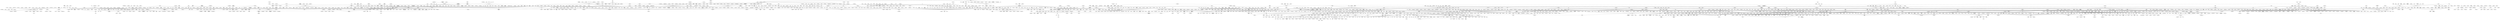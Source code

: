 strict graph "" {
	node [label="\N"];
	1	 [fontsize=12,
		height=0.19444444444444445,
		label="10,000 Maniacs",
		level=1,
		pos="15930.66,-38601.15",
		weight=185348,
		width=1.1111111111111112];
	248	 [fontsize=12,
		height=0.19444444444444445,
		label="Beth Orton",
		level=1,
		pos="12644.75,-35685.87",
		weight=312380,
		width=0.7638888888888888];
	1 -- 248;
	10	 [fontsize=12,
		height=0.19444444444444445,
		label="*NSYNC",
		level=1,
		pos="-25575.64,-12540.60",
		weight=286836,
		width=0.625];
	1065	 [fontsize=12,
		height=0.19444444444444445,
		label="Jessica Simpson",
		level=2,
		pos="-26084.26,-11456.99",
		weight=298868,
		width=1.1805555555555556];
	10 -- 1065;
	100	 [fontsize=12,
		height=0.19444444444444445,
		label=Amiina,
		level=5,
		pos="-47233.38,33967.19",
		weight=132408,
		width=0.4861111111111111];
	2041	 [fontsize=12,
		height=0.19444444444444445,
		label="The Album\nLeaf",
		level=5,
		pos="-47871.45,32575.15",
		weight=351326,
		width=1.1944444444444444];
	100 -- 2041;
	1000	 [fontsize=12,
		height=0.19444444444444445,
		label=Incubus,
		level=1,
		pos="-3332.27,-23235.22",
		weight=1214650,
		width=0.5555555555555556];
	831	 [fontsize=12,
		height=0.19444444444444445,
		label=Fuel,
		level=1,
		pos="-4806.79,-19752.49",
		weight=373212,
		width=0.3055555555555556];
	1000 -- 831;
	1001	 [fontsize=12,
		height=0.19444444444444445,
		label="India.Arie",
		level=3,
		pos="-32409.06,-44900.80",
		weight=272268,
		width=0.6527777777777778];
	1476	 [fontsize=12,
		height=0.19444444444444445,
		label=Musiq,
		level=5,
		pos="-29639.05,-45097.73",
		weight=110855,
		width=0.4166666666666667];
	1001 -- 1476;
	1002	 [fontsize=12,
		height=0.19444444444444445,
		label="Indigo Girls",
		level=1,
		pos="12043.07,-31995.36",
		weight=175174,
		width=0.7916666666666666];
	1002 -- 248;
	1003	 [fontsize=12,
		height=0.19444444444444445,
		label=Infernal,
		level=3,
		pos="-18505.65,-5551.39",
		weight=147992,
		width=0.5138888888888888];
	1212	 [fontsize=12,
		height=0.19444444444444445,
		label="Kylie Minogue",
		level=2,
		pos="-21108.63,-3530.30",
		weight=780058,
		width=0.9861111111111112];
	1003 -- 1212;
	2385	 [fontsize=12,
		height=0.19444444444444445,
		label="Uniting Nations",
		level=7,
		pos="-18479.68,-3928.73",
		weight=103026,
		width=1.0555555555555556];
	1003 -- 2385;
	413	 [fontsize=12,
		height=0.19444444444444445,
		label=Cascada,
		level=5,
		pos="-20431.78,-5647.86",
		weight=422222,
		width=0.625];
	1003 -- 413;
	910	 [fontsize=12,
		height=0.19444444444444445,
		label="Groove Coverage",
		level=6,
		pos="-18611.35,-7663.31",
		weight=249442,
		width=1.25];
	1003 -- 910;
	986	 [fontsize=12,
		height=0.19444444444444445,
		label="Ian Van\nDahl",
		level=2,
		pos="-15808.32,-8089.79",
		weight=207732,
		width=0.9861111111111112];
	1003 -- 986;
	1004	 [fontsize=12,
		height=0.19444444444444445,
		label="In Flames",
		level=4,
		pos="13933.26,45535.50",
		weight=514041,
		width=0.6944444444444444];
	542	 [fontsize=12,
		height=0.19444444444444445,
		label="Dark Tranquillity",
		level=5,
		pos="12882.54,43839.85",
		weight=232932,
		width=1.1111111111111112];
	1004 -- 542;
	1005	 [fontsize=12,
		height=0.19444444444444445,
		label="Ingrid Michaelson",
		level=3,
		pos="11884.26,-16595.06",
		weight=254827,
		width=1.2222222222222223];
	1713	 [fontsize=12,
		height=0.19444444444444445,
		label="Regina Spektor",
		level=3,
		pos="8498.04,-17232.37",
		weight=689251,
		width=1.0833333333333333];
	1005 -- 1713;
	2362	 [fontsize=12,
		height=0.19444444444444445,
		label="Tristan Prettyman",
		level=5,
		pos="14619.71,-19028.16",
		weight=153970,
		width=1.2361111111111112];
	1005 -- 2362;
	1006	 [fontsize=12,
		height=0.19444444444444445,
		label=Interpol,
		level=5,
		pos="-1974.83,41315.46",
		weight=1087041,
		width=0.5138888888888888];
	1127	 [fontsize=12,
		height=0.19444444444444445,
		label="Joy Division",
		level=6,
		pos="-3559.60,42266.03",
		weight=764356,
		width=0.8333333333333334];
	1006 -- 1127;
	1007	 [fontsize=12,
		height=0.19444444444444445,
		label=INXS,
		level=7,
		pos="31641.25,19380.44",
		weight=514441,
		width=0.375];
	1389	 [fontsize=12,
		height=0.19444444444444445,
		label="Men at\nWork",
		level=7,
		pos="32701.10,20291.15",
		weight=251687,
		width=0.9722222222222222];
	1007 -- 1389;
	1009	 [fontsize=12,
		height=0.19444444444444445,
		label="Iron &\nWine",
		level=4,
		pos="-47234.61,7747.97",
		weight=814278,
		width=0.9027777777777778];
	797	 [fontsize=12,
		height=0.19444444444444445,
		label="Fleet Foxes",
		level=5,
		pos="-51127.05,6744.52",
		weight=368486,
		width=0.8194444444444444];
	1009 -- 797;
	101	 [fontsize=12,
		height=0.19444444444444445,
		label="Amon Amarth",
		level=5,
		pos="11631.83,47008.34",
		weight=224808,
		width=0.9583333333333334];
	101 -- 542;
	731	 [fontsize=12,
		height=0.19444444444444445,
		label=Ensiferum,
		level=5,
		pos="10833.87,49681.50",
		weight=181637,
		width=0.7083333333333334];
	101 -- 731;
	1010	 [fontsize=12,
		height=0.19444444444444445,
		label="Iron Butterfly",
		level=1,
		pos="36795.77,-9323.53",
		weight=136163,
		width=0.875];
	1055	 [fontsize=12,
		height=0.19444444444444445,
		label="Jefferson Airplane",
		level=1,
		pos="36509.95,-10871.40",
		weight=542912,
		width=1.25];
	1010 -- 1055;
	1011	 [fontsize=12,
		height=0.19444444444444445,
		label="Iron Maiden",
		level=3,
		pos="89879.15,70288.66",
		weight=836037,
		width=0.8333333333333334];
	949	 [fontsize=12,
		height=0.19444444444444445,
		label=Helloween,
		level=5,
		pos="87735.70,70614.24",
		weight=297463,
		width=0.7361111111111112];
	1011 -- 949;
	1012	 [fontsize=12,
		height=0.19444444444444445,
		label="Isaac Hayes",
		level=4,
		pos="25372.62,17598.27",
		weight=272216,
		width=0.8611111111111112];
	2200	 [fontsize=12,
		height=0.19444444444444445,
		label="The O'Jays",
		level=4,
		pos="24037.25,16094.63",
		weight=143905,
		width=0.7916666666666666];
	1012 -- 2200;
	1013	 [fontsize=12,
		height=0.19444444444444445,
		label=Isis,
		level=8,
		pos="15529.91,35918.40",
		weight=176304,
		width=0.2361111111111111];
	1361	 [fontsize=12,
		height=0.19444444444444445,
		label=Mastodon,
		level=7,
		pos="16588.03,35155.56",
		weight=241190,
		width=0.6944444444444444];
	1013 -- 1361;
	1014	 [fontsize=12,
		height=0.19444444444444445,
		label=Islands,
		level=5,
		pos="-39957.87,14117.04",
		weight=224987,
		width=0.5];
	2048	 [fontsize=12,
		height=0.19444444444444445,
		label="The Apples\nin Stereo",
		level=5,
		pos="-37699.35,15354.71",
		weight=225617,
		width=1.5416666666666667];
	1014 -- 2048;
	1016	 [fontsize=12,
		height=0.19444444444444445,
		label="Jack's Mannequin",
		level=4,
		pos="-39313.58,-23095.13",
		weight=308392,
		width=1.25];
	2161	 [fontsize=12,
		height=0.19444444444444445,
		label="The Hush\nSound",
		level=6,
		pos="-41348.83,-21780.06",
		weight=139773,
		width=1.2777777777777777];
	1016 -- 2161;
	1017	 [fontsize=12,
		height=0.19444444444444445,
		label="Jackie Wilson",
		level=6,
		pos="19016.67,-51966.44",
		weight=124880,
		width=0.9583333333333334];
	1351	 [fontsize=12,
		height=0.19444444444444445,
		label="Martha Reeves &\nThe Vandellas",
		level=8,
		pos="19398.16,-50408.08",
		weight=127315,
		width=2.3472222222222223];
	1017 -- 1351;
	1018	 [fontsize=12,
		height=0.19444444444444445,
		label="Jack Johnson",
		level=7,
		pos="18480.00,-15427.52",
		weight=1099826,
		width=0.9583333333333334];
	1018 -- 2362;
	549	 [fontsize=12,
		height=0.19444444444444445,
		label="Dave Matthews &\nTim Reynolds",
		level=7,
		pos="18538.17,-10626.97",
		weight=110409,
		width=2.3194444444444446];
	1018 -- 549;
	1019	 [fontsize=12,
		height=0.19444444444444445,
		label="Jackson Browne",
		level=5,
		pos="23031.07,-15384.15",
		weight=221481,
		width=1.1527777777777777];
	2402	 [fontsize=12,
		height=0.19444444444444445,
		label="Van Morrison",
		level=7,
		pos="25287.76,-16342.26",
		weight=650090,
		width=0.9166666666666666];
	1019 -- 2402;
	102	 [fontsize=12,
		height=0.19444444444444445,
		label="Amon Tobin",
		level=2,
		pos="-23682.55,21888.68",
		weight=440972,
		width=0.8333333333333334];
	2123	 [fontsize=12,
		height=0.19444444444444445,
		label="The Dust\nBrothers",
		level=5,
		pos="-21333.64,21564.96",
		weight=141869,
		width=1.3611111111111112];
	102 -- 2123;
	1020	 [fontsize=12,
		height=0.19444444444444445,
		label="Jaco Pastorius",
		level=8,
		pos="59992.63,-10662.44",
		weight=135399,
		width=1.0277777777777777];
	443	 [fontsize=12,
		height=0.19444444444444445,
		label="Chick Corea",
		level=4,
		pos="58627.39,-11272.61",
		weight=166943,
		width=0.8611111111111112];
	1020 -- 443;
	1021	 [fontsize=12,
		height=0.19444444444444445,
		label="Jacques Brel",
		level=8,
		pos="40536.32,-7753.06",
		weight=143415,
		width=0.9027777777777778];
	1827	 [fontsize=12,
		height=0.19444444444444445,
		label="Serge Gainsbourg",
		level=8,
		pos="39213.80,-9848.68",
		weight=234416,
		width=1.2777777777777777];
	1021 -- 1827;
	382	 [fontsize=12,
		height=0.19444444444444445,
		label="Édith Piaf",
		level=7,
		pos="41224.61,-6910.40",
		weight=235332,
		width=0.6666666666666666];
	1021 -- 382;
	1023	 [fontsize=12,
		height=0.19444444444444445,
		label="Jaga Jazzist",
		level=2,
		pos="-29800.72,16628.15",
		weight=162373,
		width=0.8611111111111112];
	1867	 [fontsize=12,
		height=0.19444444444444445,
		label=Skalpel,
		level=2,
		pos="-31986.44,18283.58",
		weight=186939,
		width=0.5138888888888888];
	1023 -- 1867;
	2090	 [fontsize=12,
		height=0.19444444444444445,
		label="The Cinematic\nOrchestra",
		level=2,
		pos="-28042.51,17078.21",
		weight=432356,
		width=1.8333333333333333];
	1023 -- 2090;
	24	 [fontsize=12,
		height=0.19444444444444445,
		label="9 Lazy\n9",
		level=2,
		pos="-29794.18,14227.81",
		weight=168403,
		width=0.6805555555555556];
	1023 -- 24;
	2468	 [fontsize=12,
		height=0.19444444444444445,
		label="Xploding Plastix",
		level=2,
		pos="-28028.35,15474.70",
		weight=143982,
		width=1.1111111111111112];
	1023 -- 2468;
	1024	 [fontsize=12,
		height=0.19444444444444445,
		label="Jagged Edge",
		level=1,
		pos="-25741.36,-47193.31",
		weight=120661,
		width=0.9305555555555556];
	1083	 [fontsize=12,
		height=0.19444444444444445,
		label=Joe,
		level=1,
		pos="-29326.16,-49377.03",
		weight=135278,
		width=0.25];
	1024 -- 1083;
	1025	 [fontsize=12,
		height=0.19444444444444445,
		label=Jakatta,
		level=3,
		pos="-19034.03,5888.23",
		weight=134443,
		width=0.5];
	774	 [fontsize=12,
		height=0.19444444444444445,
		label="FC/Kahuna",
		level=3,
		pos="-20147.67,6993.72",
		weight=113815,
		width=0.8055555555555556];
	1025 -- 774;
	1026	 [fontsize=12,
		height=0.19444444444444445,
		label=Jamelia,
		level=4,
		pos="-33748.95,-1254.61",
		weight=241433,
		width=0.5416666666666666];
	1477	 [fontsize=12,
		height=0.19444444444444445,
		label="Mutya Buena",
		level=4,
		pos="-32479.03,-1234.86",
		weight=149083,
		width=0.9305555555555556];
	1026 -- 1477;
	1027	 [fontsize=12,
		height=0.19444444444444445,
		label=James,
		level=8,
		pos="-1148.18,15377.59",
		weight=246690,
		width=0.4722222222222222];
	1044	 [fontsize=12,
		height=0.19444444444444445,
		label="Jarvis Cocker",
		level=7,
		pos="-1571.17,14405.63",
		weight=102396,
		width=0.9444444444444444];
	1027 -- 1044;
	1028	 [fontsize=12,
		height=0.19444444444444445,
		label="James Blunt",
		level=5,
		pos="-7744.20,4490.35",
		weight=873851,
		width=0.8611111111111112];
	1169	 [fontsize=12,
		height=0.19444444444444445,
		label=Keane,
		level=5,
		pos="-5697.74,4668.75",
		weight=1088831,
		width=0.4583333333333333];
	1028 -- 1169;
	2002	 [fontsize=12,
		height=0.19444444444444445,
		label="Take That",
		level=4,
		pos="-8940.31,4445.38",
		weight=319087,
		width=0.6805555555555556];
	1028 -- 2002;
	1029	 [fontsize=12,
		height=0.19444444444444445,
		label="James Brown",
		level=4,
		pos="23249.59,21468.65",
		weight=595105,
		width=0.9583333333333334];
	264	 [fontsize=12,
		height=0.19444444444444445,
		label="Bill Withers",
		level=4,
		pos="25208.22,19738.00",
		weight=342098,
		width=0.7777777777777778];
	1029 -- 264;
	103	 [fontsize=12,
		height=0.19444444444444445,
		label=Amorphis,
		level=5,
		pos="10763.64,44801.05",
		weight=206114,
		width=0.6666666666666666];
	103 -- 542;
	1030	 [fontsize=12,
		height=0.19444444444444445,
		label="James Horner",
		level=3,
		pos="-17952.20,13867.63",
		weight=184293,
		width=0.9861111111111112];
	1090	 [fontsize=12,
		height=0.19444444444444445,
		label="John Barry",
		level=3,
		pos="-18056.03,12382.13",
		weight=123109,
		width=0.7638888888888888];
	1030 -- 1090;
	1199	 [fontsize=12,
		height=0.19444444444444445,
		label="Klaus Badelt",
		level=3,
		pos="-16603.10,15829.87",
		weight=211545,
		width=0.875];
	1030 -- 1199;
	246	 [fontsize=12,
		height=0.19444444444444445,
		label="Bernard Herrmann",
		level=3,
		pos="-19287.69,14809.58",
		weight=176836,
		width=1.3055555555555556];
	1030 -- 246;
	1031	 [fontsize=12,
		height=0.19444444444444445,
		label="James Morrison",
		level=3,
		pos="21510.74,-22637.73",
		weight=450459,
		width=1.125];
	1142	 [fontsize=12,
		height=0.19444444444444445,
		label="Justin Nozuka",
		level=5,
		pos="19985.79,-21206.54",
		weight=107972,
		width=0.9861111111111112];
	1031 -- 1142;
	1032	 [fontsize=12,
		height=0.19444444444444445,
		label="James Newton\nHoward",
		level=3,
		pos="-18203.60,16107.25",
		weight=129302,
		width=1.7222222222222223];
	1032 -- 1199;
	1033	 [fontsize=12,
		height=0.19444444444444445,
		label="James Taylor",
		level=7,
		pos="26357.40,-19436.64",
		weight=347328,
		width=0.9166666666666666];
	1093	 [fontsize=12,
		height=0.19444444444444445,
		label="John Denver",
		level=6,
		pos="28313.04,-22022.45",
		weight=185614,
		width=0.8888888888888888];
	1033 -- 1093;
	1033 -- 2402;
	1034	 [fontsize=12,
		height=0.19444444444444445,
		label="Jamie Cullum",
		level=8,
		pos="-18140.66,-27133.09",
		weight=450203,
		width=0.9583333333333334];
	1125	 [fontsize=12,
		height=0.19444444444444445,
		label="Joss Stone",
		level=3,
		pos="-16314.16,-25582.62",
		weight=487412,
		width=0.7777777777777778];
	1034 -- 1125;
	1036	 [fontsize=12,
		height=0.19444444444444445,
		label="Jamie T",
		level=6,
		pos="-13780.70,553.71",
		weight=142957,
		width=0.5555555555555556];
	1144	 [fontsize=12,
		height=0.19444444444444445,
		label="Just Jack",
		level=6,
		pos="-13192.03,-1333.69",
		weight=182697,
		width=0.6527777777777778];
	1036 -- 1144;
	1037	 [fontsize=12,
		height=0.19444444444444445,
		label=Jamiroquai,
		level=8,
		pos="-34201.42,12026.53",
		weight=794992,
		width=0.7638888888888888];
	2222	 [fontsize=12,
		height=0.19444444444444445,
		label="The Quantic\nSoul Orchestra",
		level=4,
		pos="-32546.59,12670.10",
		weight=109821,
		width=2.0277777777777777];
	1037 -- 2222;
	1039	 [fontsize=12,
		height=0.19444444444444445,
		label="Janet Jackson",
		level=2,
		pos="-30068.42,-20873.56",
		weight=474302,
		width=1.0];
	1340	 [fontsize=12,
		height=0.19444444444444445,
		label="Mariah Carey",
		level=4,
		pos="-27372.31,-22170.42",
		weight=720333,
		width=0.9444444444444444];
	1039 -- 1340;
	104	 [fontsize=12,
		height=0.19444444444444445,
		label="Amos Lee",
		level=4,
		pos="17454.44,-19469.83",
		weight=276612,
		width=0.7083333333333334];
	104 -- 2362;
	1040	 [fontsize=12,
		height=0.19444444444444445,
		label="Janis Joplin",
		level=7,
		pos="38180.64,-15122.13",
		weight=541450,
		width=0.8194444444444444];
	2166	 [fontsize=12,
		height=0.19444444444444445,
		label="The Jimi\nHendrix Experience",
		level=1,
		pos="36062.57,-15180.34",
		weight=495688,
		width=2.0972222222222223];
	1040 -- 2166;
	1042	 [fontsize=12,
		height=0.19444444444444445,
		label="Jarabe de\nPalo",
		level=4,
		pos="4326.64,-17989.38",
		weight=173446,
		width=1.1388888888888888];
	1291	 [fontsize=12,
		height=0.19444444444444445,
		label="Los Rodríguez",
		level=5,
		pos="3246.60,-16219.23",
		weight=102724,
		width=1.0277777777777777];
	1042 -- 1291;
	225	 [fontsize=12,
		height=0.19444444444444445,
		label=Bebe,
		level=4,
		pos="3913.80,-19693.61",
		weight=125493,
		width=0.375];
	1042 -- 225;
	1043	 [fontsize=12,
		height=0.19444444444444445,
		label="Ja Rule",
		level=2,
		pos="-11072.21,-32549.36",
		weight=197508,
		width=0.5277777777777778];
	1284	 [fontsize=12,
		height=0.19444444444444445,
		label="Lloyd Banks",
		level=2,
		pos="-13767.39,-33897.79",
		weight=141309,
		width=0.8611111111111112];
	1043 -- 1284;
	2116	 [fontsize=12,
		height=0.19444444444444445,
		label="The Divine\nComedy",
		level=8,
		pos="-269.16,13169.38",
		weight=145381,
		width=1.4722222222222223];
	1044 -- 2116;
	2281	 [fontsize=12,
		height=0.19444444444444445,
		label="The Verve",
		level=7,
		pos="-5381.98,12849.42",
		weight=923596,
		width=0.7222222222222222];
	1044 -- 2281;
	1045	 [fontsize=12,
		height=0.19444444444444445,
		label="Jason Mraz",
		level=8,
		pos="13620.21,-22219.19",
		weight=643326,
		width=0.8194444444444444];
	1045 -- 2362;
	1046	 [fontsize=12,
		height=0.19444444444444445,
		label="Jay-Jay Johanson",
		level=5,
		pos="-18114.54,29066.06",
		weight=133300,
		width=1.2638888888888888];
	2386	 [fontsize=12,
		height=0.19444444444444445,
		label=UNKLE,
		level=5,
		pos="-20437.96,27509.81",
		weight=490687,
		width=0.5277777777777778];
	1046 -- 2386;
	1047	 [fontsize=12,
		height=0.19444444444444445,
		label="Jay-Z",
		level=7,
		pos="-20642.67,-39050.53",
		weight=638981,
		width=0.3888888888888889];
	1305	 [fontsize=12,
		height=0.19444444444444445,
		label=Ludacris,
		level=7,
		pos="-23960.24,-35904.21",
		weight=423907,
		width=0.5972222222222222];
	1047 -- 1305;
	1457	 [fontsize=12,
		height=0.19444444444444445,
		label="Mos Def",
		level=6,
		pos="-18542.77,-43227.31",
		weight=311431,
		width=0.5833333333333334];
	1047 -- 1457;
	1048	 [fontsize=12,
		height=0.19444444444444445,
		label="Jay-Z and\nLinkin Park",
		level=6,
		pos="14669.19,15579.22",
		weight=330083,
		width=1.5972222222222223];
	1591	 [fontsize=12,
		height=0.19444444444444445,
		label="Papa Roach",
		level=2,
		pos="12952.30,17039.13",
		weight=780535,
		width=0.875];
	1048 -- 1591;
	1050	 [fontsize=12,
		height=0.19444444444444445,
		label=Jazzanova,
		level=2,
		pos="-36502.65,4612.42",
		weight=300664,
		width=0.75];
	1213	 [fontsize=12,
		height=0.19444444444444445,
		label="Kyoto Jazz\nMassive",
		level=2,
		pos="-35468.50,6491.45",
		weight=129760,
		width=1.4722222222222223];
	1050 -- 1213;
	1052	 [fontsize=12,
		height=0.19444444444444445,
		label="Jean-Michel Jarre",
		level=5,
		pos="51489.97,17410.52",
		weight=228313,
		width=1.25];
	2009	 [fontsize=12,
		height=0.19444444444444445,
		label="Tangerine Dream",
		level=5,
		pos="52638.32,15310.29",
		weight=165123,
		width=1.2083333333333333];
	1052 -- 2009;
	2472	 [fontsize=12,
		height=0.19444444444444445,
		label=Yanni,
		level=5,
		pos="50961.01,21427.45",
		weight=141870,
		width=0.3888888888888889];
	1052 -- 2472;
	574	 [fontsize=12,
		height=0.19444444444444445,
		label="Deep Forest",
		level=5,
		pos="50091.84,16437.90",
		weight=226153,
		width=0.8611111111111112];
	1052 -- 574;
	1053	 [fontsize=12,
		height=0.19444444444444445,
		label="Jedi Mind\nTricks",
		level=8,
		pos="-12793.51,-48331.43",
		weight=166554,
		width=1.2083333333333333];
	996	 [fontsize=12,
		height=0.19444444444444445,
		label="Immortal Technique",
		level=6,
		pos="-14282.91,-48324.34",
		weight=171592,
		width=1.3611111111111112];
	1053 -- 996;
	1054	 [fontsize=12,
		height=0.19444444444444445,
		label="Jeff Buckley",
		level=7,
		pos="-60189.77,14472.45",
		weight=761225,
		width=0.8333333333333334];
	1523	 [fontsize=12,
		height=0.19444444444444445,
		label="Nick Drake",
		level=4,
		pos="-59394.37,16935.76",
		weight=657487,
		width=0.7638888888888888];
	1054 -- 1523;
	1055 -- 2166;
	1056	 [fontsize=12,
		height=0.19444444444444445,
		label=Jem,
		level=3,
		pos="-8775.11,27320.19",
		weight=484415,
		width=0.3055555555555556];
	272	 [fontsize=12,
		height=0.19444444444444445,
		label="Bitter:Sweet",
		level=7,
		pos="-10166.68,25560.30",
		weight=122634,
		width=0.8472222222222222];
	1056 -- 272;
	1057	 [fontsize=12,
		height=0.19444444444444445,
		label="Jennifer Hudson",
		level=3,
		pos="-22731.62,-25341.00",
		weight=115919,
		width=1.1388888888888888];
	1057 -- 1125;
	1057 -- 1340;
	1058	 [fontsize=12,
		height=0.19444444444444445,
		label="Jennifer Lopez",
		level=5,
		pos="-25393.97,-21104.21",
		weight=570845,
		width=1.0277777777777777];
	1058 -- 1340;
	106	 [fontsize=12,
		height=0.19444444444444445,
		label="Amy Macdonald",
		level=3,
		pos="12264.85,-43826.68",
		weight=327841,
		width=1.1388888888888888];
	944	 [fontsize=12,
		height=0.19444444444444445,
		label="Heather Nova",
		level=3,
		pos="10909.38,-41764.19",
		weight=228168,
		width=0.9722222222222222];
	106 -- 944;
	1060	 [fontsize=12,
		height=0.19444444444444445,
		label="Jens Lekman",
		level=6,
		pos="-45548.37,-8890.78",
		weight=242322,
		width=0.9444444444444444];
	2272	 [fontsize=12,
		height=0.19444444444444445,
		label="The Tough\nAlliance",
		level=8,
		pos="-43104.28,-7562.25",
		weight=114582,
		width=1.4166666666666667];
	1060 -- 2272;
	1063	 [fontsize=12,
		height=0.19444444444444445,
		label="Jerry Lee\nLewis",
		level=7,
		pos="19779.70,-39544.95",
		weight=202282,
		width=1.1805555555555556];
	2126	 [fontsize=12,
		height=0.19444444444444445,
		label="The Everly\nBrothers",
		level=7,
		pos="21065.68,-39428.25",
		weight=182204,
		width=1.4722222222222223];
	1063 -- 2126;
	1064	 [fontsize=12,
		height=0.19444444444444445,
		label="Jesse McCartney",
		level=1,
		pos="-29466.55,-14432.23",
		weight=202719,
		width=1.2222222222222223];
	958	 [fontsize=12,
		height=0.19444444444444445,
		label="Hilary Duff",
		level=2,
		pos="-28605.14,-12967.70",
		weight=408619,
		width=0.7222222222222222];
	1064 -- 958;
	164	 [fontsize=12,
		height=0.19444444444444445,
		label="Ashlee Simpson",
		level=4,
		pos="-30742.59,-10688.77",
		weight=469115,
		width=1.1388888888888888];
	1065 -- 164;
	1066	 [fontsize=12,
		height=0.19444444444444445,
		label=Jet,
		level=7,
		pos="4566.42,7131.33",
		weight=747836,
		width=0.20833333333333334];
	2291	 [fontsize=12,
		height=0.19444444444444445,
		label="The White\nStripes",
		level=6,
		pos="1651.03,6357.63",
		weight=1242635,
		width=1.3333333333333333];
	1066 -- 2291;
	1067	 [fontsize=12,
		height=0.19444444444444445,
		label="Jethro Tull",
		level=8,
		pos="29949.13,1474.99",
		weight=456792,
		width=0.7222222222222222];
	806	 [fontsize=12,
		height=0.19444444444444445,
		label=Focus,
		level=8,
		pos="31841.94,166.10",
		weight=110746,
		width=0.4305555555555556];
	1067 -- 806;
	1068	 [fontsize=12,
		height=0.19444444444444445,
		label=Jewel,
		level=3,
		pos="-4352.90,-41362.55",
		weight=485526,
		width=0.4027777777777778];
	1387	 [fontsize=12,
		height=0.19444444444444445,
		label="Melissa Etheridge",
		level=5,
		pos="-2628.24,-41279.29",
		weight=181427,
		width=1.25];
	1068 -- 1387;
	1069	 [fontsize=12,
		height=0.19444444444444445,
		label="Jill Scott",
		level=5,
		pos="-31956.58,-46246.43",
		weight=233196,
		width=0.5694444444444444];
	1069 -- 1476;
	107	 [fontsize=12,
		height=0.19444444444444445,
		label="Amy Winehouse",
		level=3,
		pos="-13812.81,-25799.84",
		weight=1006978,
		width=1.1527777777777777];
	107 -- 1125;
	1070	 [fontsize=12,
		height=0.19444444444444445,
		label="Jim Croce",
		level=5,
		pos="28985.53,-20605.06",
		weight=143632,
		width=0.7083333333333334];
	1070 -- 1093;
	1071	 [fontsize=12,
		height=0.19444444444444445,
		label="Jimi Hendrix",
		level=6,
		pos="36160.28,-18409.08",
		weight=1088057,
		width=0.8611111111111112];
	1071 -- 2166;
	1073	 [fontsize=12,
		height=0.19444444444444445,
		label="Jimmy Buffett",
		level=3,
		pos="25679.35,-21425.61",
		weight=131225,
		width=0.9444444444444444];
	1073 -- 1093;
	1074	 [fontsize=12,
		height=0.19444444444444445,
		label="Jimmy Eat\nWorld",
		level=3,
		pos="11589.28,-9466.64",
		weight=936209,
		width=1.2777777777777777];
	2050	 [fontsize=12,
		height=0.19444444444444445,
		label="The Ataris",
		level=4,
		pos="9870.84,-6739.11",
		weight=402386,
		width=0.7083333333333334];
	1074 -- 2050;
	840	 [fontsize=12,
		height=0.19444444444444445,
		label="Further Seems\nForever",
		level=8,
		pos="10250.06,-11522.34",
		weight=138114,
		width=1.7083333333333333];
	1074 -- 840;
	1075	 [fontsize=12,
		height=0.19444444444444445,
		label="Jim Sturgess",
		level=7,
		pos="62750.26,48176.94",
		weight=124086,
		width=0.9027777777777778];
	326	 [fontsize=12,
		height=0.19444444444444445,
		label=Bono,
		level=7,
		pos="64053.85,47975.98",
		weight=121569,
		width=0.375];
	1075 -- 326;
	1076	 [fontsize=12,
		height=0.19444444444444445,
		label="J.J. Cale",
		level=7,
		pos="29479.75,-6828.38",
		weight=165374,
		width=0.6111111111111112];
	1104	 [fontsize=12,
		height=0.19444444444444445,
		label="Johnny Winter",
		level=3,
		pos="28555.71,-5119.50",
		weight=131056,
		width=1.0];
	1076 -- 1104;
	1078	 [fontsize=12,
		height=0.19444444444444445,
		label="Joan Baez",
		level=7,
		pos="-66743.70,16370.97",
		weight=237307,
		width=0.75];
	1250	 [fontsize=12,
		height=0.19444444444444445,
		label="Leonard Cohen",
		level=7,
		pos="-65164.99,16142.38",
		weight=536625,
		width=1.0833333333333333];
	1078 -- 1250;
	1079	 [fontsize=12,
		height=0.19444444444444445,
		label="Joanna Newsom",
		level=3,
		pos="10435.97,-15749.80",
		weight=368213,
		width=1.1805555555555556];
	1079 -- 1713;
	108	 [fontsize=12,
		height=0.19444444444444445,
		label=Anastacia,
		level=5,
		pos="-35704.97,-17391.17",
		weight=391929,
		width=0.6944444444444444];
	1792	 [fontsize=12,
		height=0.19444444444444445,
		label="Sarah Connor",
		level=5,
		pos="-35320.00,-18682.09",
		weight=121431,
		width=0.9861111111111112];
	108 -- 1792;
	586	 [fontsize=12,
		height=0.19444444444444445,
		label="Delta Goodrem",
		level=5,
		pos="-35228.89,-15562.41",
		weight=210939,
		width=1.0694444444444444];
	108 -- 586;
	1080	 [fontsize=12,
		height=0.19444444444444445,
		label="Joan Osborne",
		level=2,
		pos="-32.57,-40778.82",
		weight=205205,
		width=0.9861111111111112];
	1080 -- 1387;
	1602	 [fontsize=12,
		height=0.19444444444444445,
		label="Patty Griffin",
		level=5,
		pos="493.48,-43609.74",
		weight=129702,
		width=0.8055555555555556];
	1080 -- 1602;
	1860	 [fontsize=12,
		height=0.19444444444444445,
		label="Sinéad O'Connor",
		level=1,
		pos="-661.73,-38908.95",
		weight=431116,
		width=1.2083333333333333];
	1080 -- 1860;
	19	 [fontsize=12,
		height=0.19444444444444445,
		label="4 Non\nBlondes",
		level=1,
		pos="1992.89,-34989.37",
		weight=176534,
		width=1.125];
	1080 -- 19;
	1082	 [fontsize=12,
		height=0.19444444444444445,
		label="João Gilberto",
		level=5,
		pos="2002.83,16925.90",
		weight=139669,
		width=0.9305555555555556];
	171	 [fontsize=12,
		height=0.19444444444444445,
		label="Astrud Gilberto",
		level=5,
		pos="1424.44,19266.62",
		weight=230331,
		width=1.0416666666666667];
	1082 -- 171;
	866	 [fontsize=12,
		height=0.19444444444444445,
		label="Gilberto Gil",
		level=8,
		pos="1729.21,15768.11",
		weight=144354,
		width=0.7777777777777778];
	1082 -- 866;
	1283	 [fontsize=12,
		height=0.19444444444444445,
		label=Lloyd,
		level=7,
		pos="-31123.50,-52334.01",
		weight=127864,
		width=0.375];
	1083 -- 1283;
	1344	 [fontsize=12,
		height=0.19444444444444445,
		label=Mario,
		level=6,
		pos="-27275.79,-49297.73",
		weight=209723,
		width=0.3888888888888889];
	1083 -- 1344;
	1083 -- 1476;
	1520	 [fontsize=12,
		height=0.19444444444444445,
		label="Ne-Yo",
		level=3,
		pos="-26538.74,-50542.93",
		weight=449705,
		width=0.4305555555555556];
	1083 -- 1520;
	1565	 [fontsize=12,
		height=0.19444444444444445,
		label=Omarion,
		level=1,
		pos="-35279.43,-48536.49",
		weight=160896,
		width=0.6111111111111112];
	1083 -- 1565;
	1736	 [fontsize=12,
		height=0.19444444444444445,
		label="R. Kelly",
		level=1,
		pos="-33740.77,-50086.96",
		weight=377998,
		width=0.5416666666666666];
	1083 -- 1736;
	2391	 [fontsize=12,
		height=0.19444444444444445,
		label=Usher,
		level=1,
		pos="-25778.95,-52555.80",
		weight=546757,
		width=0.4166666666666667];
	1083 -- 2391;
	3	 [fontsize=12,
		height=0.19444444444444445,
		label=112,
		level=1,
		pos="-33974.22,-47438.51",
		weight=145079,
		width=0.25];
	1083 -- 3;
	310	 [fontsize=12,
		height=0.19444444444444445,
		label="Bobby Valentino",
		level=1,
		pos="-35289.97,-52276.90",
		weight=106056,
		width=1.125];
	1083 -- 310;
	503	 [fontsize=12,
		height=0.19444444444444445,
		label="Craig David",
		level=6,
		pos="-28613.27,-52202.65",
		weight=312181,
		width=0.8194444444444444];
	1083 -- 503;
	870	 [fontsize=12,
		height=0.19444444444444445,
		label=Ginuwine,
		level=1,
		pos="-28940.12,-54670.72",
		weight=139416,
		width=0.6527777777777778];
	1083 -- 870;
	1084	 [fontsize=12,
		height=0.19444444444444445,
		label="Joe Cocker",
		level=7,
		pos="25218.75,7970.39",
		weight=419628,
		width=0.7916666666666666];
	455	 [fontsize=12,
		height=0.19444444444444445,
		label="Chris Rea",
		level=8,
		pos="25806.80,5864.37",
		weight=230694,
		width=0.6944444444444444];
	1084 -- 455;
	1086	 [fontsize=12,
		height=0.19444444444444445,
		label="Joe Jackson",
		level=8,
		pos="-48518.86,24121.88",
		weight=163950,
		width=0.875];
	713	 [fontsize=12,
		height=0.19444444444444445,
		label="Elvis Costello",
		level=7,
		pos="-49597.72,23245.76",
		weight=477693,
		width=0.9305555555555556];
	1086 -- 713;
	1087	 [fontsize=12,
		height=0.19444444444444445,
		label="Joe Purdy",
		level=4,
		pos="14809.35,-13744.27",
		weight=138028,
		width=0.7083333333333334];
	2288	 [fontsize=12,
		height=0.19444444444444445,
		label="The Weepies",
		level=4,
		pos="14628.05,-15044.47",
		weight=220100,
		width=0.9305555555555556];
	1087 -- 2288;
	1088	 [fontsize=12,
		height=0.19444444444444445,
		label="Joe Walsh",
		level=6,
		pos="46972.00,-23584.17",
		weight=142417,
		width=0.7361111111111112];
	2313	 [fontsize=12,
		height=0.19444444444444445,
		label="Three Dog\nNight",
		level=5,
		pos="47145.96,-25115.01",
		weight=211350,
		width=1.2361111111111112];
	1088 -- 2313;
	644	 [fontsize=12,
		height=0.19444444444444445,
		label="Don Henley",
		level=7,
		pos="48820.76,-22784.77",
		weight=207460,
		width=0.8194444444444444];
	1088 -- 644;
	681	 [fontsize=12,
		height=0.19444444444444445,
		label="Eddie Money",
		level=7,
		pos="47696.06,-21040.90",
		weight=110609,
		width=0.9166666666666666];
	1088 -- 681;
	798	 [fontsize=12,
		height=0.19444444444444445,
		label="Fleetwood Mac",
		level=5,
		pos="49127.35,-24984.73",
		weight=675635,
		width=1.0694444444444444];
	1088 -- 798;
	807	 [fontsize=12,
		height=0.19444444444444445,
		label=Foghat,
		level=6,
		pos="42405.42,-24063.35",
		weight=139956,
		width=0.4861111111111111];
	1088 -- 807;
	1089	 [fontsize=12,
		height=0.19444444444444445,
		label="John Mayall &\nThe Bluesbreakers",
		level=3,
		pos="27671.20,2558.30",
		weight=118074,
		width=2.4305555555555554];
	1089 -- 1104;
	1089 -- 455;
	109	 [fontsize=12,
		height=0.19444444444444445,
		label=Anathema,
		level=5,
		pos="104692.38,82212.38",
		weight=257668,
		width=0.7222222222222222];
	2318	 [fontsize=12,
		height=0.19444444444444445,
		label=Tiamat,
		level=5,
		pos="102772.77,81981.45",
		weight=159323,
		width=0.4722222222222222];
	109 -- 2318;
	1091	 [fontsize=12,
		height=0.19444444444444445,
		label="John Cale",
		level=1,
		pos="-50236.68,20114.94",
		weight=123519,
		width=0.7083333333333334];
	1297	 [fontsize=12,
		height=0.19444444444444445,
		label="Lou Reed",
		level=7,
		pos="-51743.59,21343.18",
		weight=592004,
		width=0.6805555555555556];
	1091 -- 1297;
	1092	 [fontsize=12,
		height=0.19444444444444445,
		label="John Coltrane",
		level=5,
		pos="51537.44,-14440.55",
		weight=378942,
		width=0.9722222222222222];
	431	 [fontsize=12,
		height=0.19444444444444445,
		label="Charlie Parker",
		level=5,
		pos="49920.21,-12455.55",
		weight=238264,
		width=1.0];
	1092 -- 431;
	1504	 [fontsize=12,
		height=0.19444444444444445,
		label="Neil Diamond",
		level=6,
		pos="25884.02,-22967.08",
		weight=277139,
		width=0.9444444444444444];
	1093 -- 1504;
	211	 [fontsize=12,
		height=0.19444444444444445,
		label="Barry Manilow",
		level=3,
		pos="29921.42,-21908.95",
		weight=149528,
		width=1.0];
	1093 -- 211;
	409	 [fontsize=12,
		height=0.19444444444444445,
		label=Carpenters,
		level=2,
		pos="27052.09,-24551.30",
		weight=272974,
		width=0.7777777777777778];
	1093 -- 409;
	645	 [fontsize=12,
		height=0.19444444444444445,
		label="Don McLean",
		level=4,
		pos="29134.92,-23374.21",
		weight=245217,
		width=0.9027777777777778];
	1093 -- 645;
	1094	 [fontsize=12,
		height=0.19444444444444445,
		label="John Frusciante",
		level=8,
		pos="2060.02,8880.88",
		weight=232780,
		width=1.1111111111111112];
	1094 -- 2291;
	1096	 [fontsize=12,
		height=0.19444444444444445,
		label="John Lee\nHooker",
		level=3,
		pos="24581.36,-53.42",
		weight=276549,
		width=1.2916666666666667];
	1700	 [fontsize=12,
		height=0.19444444444444445,
		label="Ray Charles",
		level=4,
		pos="23963.79,1303.28",
		weight=603951,
		width=0.8611111111111112];
	1096 -- 1700;
	368	 [fontsize=12,
		height=0.19444444444444445,
		label="Buddy Guy",
		level=3,
		pos="26402.83,-1455.33",
		weight=168170,
		width=0.7777777777777778];
	1096 -- 368;
	1097	 [fontsize=12,
		height=0.19444444444444445,
		label="John Legend",
		level=3,
		pos="-31968.57,-43669.46",
		weight=420828,
		width=0.9166666666666666];
	1097 -- 1476;
	1098	 [fontsize=12,
		height=0.19444444444444445,
		label="John Lennon",
		level=7,
		pos="29201.88,-39321.50",
		weight=850977,
		width=0.9166666666666666];
	1608	 [fontsize=12,
		height=0.19444444444444445,
		label="Paul McCartney",
		level=7,
		pos="31023.12,-38238.99",
		weight=490203,
		width=1.125];
	1098 -- 1608;
	1099	 [fontsize=12,
		height=0.19444444444444445,
		label="John Martyn",
		level=8,
		pos="-63602.78,16385.08",
		weight=104145,
		width=0.8611111111111112];
	1111	 [fontsize=12,
		height=0.19444444444444445,
		label="Joni Mitchell",
		level=5,
		pos="-63827.32,14533.27",
		weight=403885,
		width=0.8611111111111112];
	1099 -- 1111;
	1099 -- 1250;
	1099 -- 1523;
	2325	 [fontsize=12,
		height=0.19444444444444445,
		label="Tim Buckley",
		level=8,
		pos="-63935.00,17515.43",
		weight=140198,
		width=0.8472222222222222];
	1099 -- 2325;
	11	 [fontsize=12,
		height=0.19444444444444445,
		label="2Pac",
		level=2,
		pos="-9896.14,-36904.58",
		weight=562588,
		width=0.3611111111111111];
	1890	 [fontsize=12,
		height=0.19444444444444445,
		label="Snoop Dogg",
		level=2,
		pos="-10889.08,-39275.23",
		weight=617991,
		width=0.875];
	11 -- 1890;
	110	 [fontsize=12,
		height=0.19444444444444445,
		label=Anberlin,
		level=3,
		pos="-48105.39,-12720.20",
		weight=323719,
		width=0.5694444444444444];
	2044	 [fontsize=12,
		height=0.19444444444444445,
		label="The Almost",
		level=3,
		pos="-47984.97,-15023.48",
		weight=103130,
		width=0.7916666666666666];
	110 -- 2044;
	1101	 [fontsize=12,
		height=0.19444444444444445,
		label="John Mayer",
		level=5,
		pos="20483.04,-11925.13",
		weight=788419,
		width=0.8194444444444444];
	1101 -- 549;
	1102	 [fontsize=12,
		height=0.19444444444444445,
		label="John Mayer\nTrio",
		level=5,
		pos="21750.95,-8681.59",
		weight=101264,
		width=1.2222222222222223];
	218	 [fontsize=12,
		height=0.19444444444444445,
		label="B.B. King &\nEric Clapton",
		level=3,
		pos="24032.78,-6111.11",
		weight=158894,
		width=1.7777777777777777];
	1102 -- 218;
	1102 -- 549;
	1103	 [fontsize=12,
		height=0.19444444444444445,
		label="John Mellencamp",
		level=7,
		pos="32643.95,-25710.13",
		weight=250401,
		width=1.2361111111111112];
	1972	 [fontsize=12,
		height=0.19444444444444445,
		label=Styx,
		level=5,
		pos="33442.01,-27788.25",
		weight=338729,
		width=0.3055555555555556];
	1103 -- 1972;
	1759	 [fontsize=12,
		height=0.19444444444444445,
		label="Rory Gallagher",
		level=8,
		pos="27929.40,-8393.40",
		weight=121587,
		width=1.0555555555555556];
	1104 -- 1759;
	1955	 [fontsize=12,
		height=0.19444444444444445,
		label="Stevie Ray\nVaughan",
		level=3,
		pos="26359.87,-4408.66",
		weight=291941,
		width=1.5138888888888888];
	1104 -- 1955;
	2001	 [fontsize=12,
		height=0.19444444444444445,
		label="Taj Mahal",
		level=7,
		pos="26689.95,-8729.70",
		weight=110103,
		width=0.6666666666666666];
	1104 -- 2001;
	2028	 [fontsize=12,
		height=0.19444444444444445,
		label="Ten Years\nAfter",
		level=7,
		pos="29939.54,-7038.90",
		weight=186994,
		width=1.1527777777777777];
	1104 -- 2028;
	1104 -- 218;
	219	 [fontsize=12,
		height=0.19444444444444445,
		label="B.B. King",
		level=3,
		pos="31172.97,-4342.55",
		weight=309738,
		width=0.6527777777777778];
	1104 -- 219;
	1104 -- 368;
	398	 [fontsize=12,
		height=0.19444444444444445,
		label="Canned Heat",
		level=7,
		pos="26833.48,-6702.53",
		weight=206959,
		width=0.9305555555555556];
	1104 -- 398;
	739	 [fontsize=12,
		height=0.19444444444444445,
		label="Eric Clapton",
		level=6,
		pos="34639.49,-8312.32",
		weight=989627,
		width=0.8472222222222222];
	1104 -- 739;
	854	 [fontsize=12,
		height=0.19444444444444445,
		label="Gary Moore",
		level=6,
		pos="29824.20,-3241.15",
		weight=264699,
		width=0.8333333333333334];
	1104 -- 854;
	1106	 [fontsize=12,
		height=0.19444444444444445,
		label="John Vanderslice",
		level=3,
		pos="-52621.34,-4427.30",
		weight=132952,
		width=1.1944444444444444];
	1619	 [fontsize=12,
		height=0.19444444444444445,
		label="Pedro the\nLion",
		level=8,
		pos="-50375.20,-4647.74",
		weight=240022,
		width=1.1111111111111112];
	1106 -- 1619;
	1107	 [fontsize=12,
		height=0.19444444444444445,
		label="John Williams",
		level=3,
		pos="-14501.76,14913.53",
		weight=404010,
		width=0.9722222222222222];
	1107 -- 1199;
	1108	 [fontsize=12,
		height=0.19444444444444445,
		label=JoJo,
		level=4,
		pos="-33992.17,-9307.59",
		weight=316204,
		width=0.3333333333333333];
	1108 -- 164;
	1109	 [fontsize=12,
		height=0.19444444444444445,
		label="Jonas Brothers",
		level=4,
		pos="20905.39,-16658.60",
		weight=184349,
		width=1.0555555555555556];
	2093	 [fontsize=12,
		height=0.19444444444444445,
		label="The Click\nFive",
		level=1,
		pos="21232.83,-18089.01",
		weight=111724,
		width=1.0833333333333333];
	1109 -- 2093;
	1110	 [fontsize=12,
		height=0.19444444444444445,
		label="Jon Bon\nJovi",
		level=3,
		pos="65317.79,50364.69",
		weight=147886,
		width=0.9861111111111112];
	321	 [fontsize=12,
		height=0.19444444444444445,
		label="Bon Jovi",
		level=3,
		pos="68894.33,49611.13",
		weight=858344,
		width=0.5972222222222222];
	1110 -- 321;
	1114	 [fontsize=12,
		height=0.19444444444444445,
		label="Jonny Greenwood",
		level=5,
		pos="-44313.76,30809.11",
		weight=131344,
		width=1.2777777777777777];
	1256	 [fontsize=12,
		height=0.19444444444444445,
		label=Liars,
		level=5,
		pos="-45229.56,29917.90",
		weight=186567,
		width=0.3333333333333333];
	1114 -- 1256;
	1115	 [fontsize=12,
		height=0.19444444444444445,
		label="Jordin Sparks",
		level=8,
		pos="-35145.80,-23657.51",
		weight=168943,
		width=0.9583333333333334];
	1157	 [fontsize=12,
		height=0.19444444444444445,
		label="Kat DeLuna",
		level=5,
		pos="-32644.30,-23485.59",
		weight=121602,
		width=0.8333333333333334];
	1115 -- 1157;
	1116	 [fontsize=12,
		height=0.19444444444444445,
		label="Jorge Ben",
		level=8,
		pos="2933.71,13844.78",
		weight=128077,
		width=0.7222222222222222];
	1116 -- 866;
	1117	 [fontsize=12,
		height=0.19444444444444445,
		label="José González",
		level=4,
		pos="-54599.85,2429.36",
		weight=545027,
		width=1.0416666666666667];
	1124	 [fontsize=12,
		height=0.19444444444444445,
		label="Joshua Radin",
		level=4,
		pos="-56016.67,-149.10",
		weight=254988,
		width=0.9583333333333334];
	1117 -- 1124;
	1517	 [fontsize=12,
		height=0.19444444444444445,
		label="Newton Faulkner",
		level=8,
		pos="-56364.15,1756.75",
		weight=201563,
		width=1.1944444444444444];
	1117 -- 1517;
	2023	 [fontsize=12,
		height=0.19444444444444445,
		label=Teitur,
		level=4,
		pos="-54495.20,170.11",
		weight=143597,
		width=0.375];
	1117 -- 2023;
	1117 -- 797;
	1119	 [fontsize=12,
		height=0.19444444444444445,
		label="Joseph Arthur",
		level=4,
		pos="-62539.99,23547.10",
		weight=257913,
		width=0.9722222222222222];
	69	 [fontsize=12,
		height=0.19444444444444445,
		label="Alexi Murdoch",
		level=4,
		pos="-62611.91,21205.48",
		weight=180196,
		width=1.0];
	1119 -- 69;
	112	 [fontsize=12,
		height=0.19444444444444445,
		label="Andrés Calamaro",
		level=5,
		pos="3493.92,-14668.62",
		weight=127700,
		width=1.2222222222222223];
	112 -- 1291;
	1120	 [fontsize=12,
		height=0.19444444444444445,
		label="Josh Groban",
		level=5,
		pos="59867.52,17224.75",
		weight=126094,
		width=0.9027777777777778];
	1791	 [fontsize=12,
		height=0.19444444444444445,
		label="Sarah Brightman",
		level=5,
		pos="58552.44,18113.08",
		weight=277023,
		width=1.1805555555555556];
	1120 -- 1791;
	1121	 [fontsize=12,
		height=0.19444444444444445,
		label="Josh Kelley",
		level=5,
		pos="10562.41,-24287.30",
		weight=144777,
		width=0.8055555555555556];
	1121 -- 2362;
	668	 [fontsize=12,
		height=0.19444444444444445,
		label="Duncan Sheik",
		level=8,
		pos="7696.58,-26966.73",
		weight=101168,
		width=0.9861111111111112];
	1121 -- 668;
	1122	 [fontsize=12,
		height=0.19444444444444445,
		label="Josh Ritter",
		level=4,
		pos="2671.93,-44550.63",
		weight=186561,
		width=0.75];
	1123	 [fontsize=12,
		height=0.19444444444444445,
		label="Josh Rouse",
		level=7,
		pos="2954.04,-45812.07",
		weight=185493,
		width=0.8333333333333334];
	1122 -- 1123;
	1122 -- 1602;
	1772	 [fontsize=12,
		height=0.19444444444444445,
		label="Ryan Adams",
		level=8,
		pos="3960.19,-44537.18",
		weight=455379,
		width=0.9027777777777778];
	1122 -- 1772;
	120	 [fontsize=12,
		height=0.19444444444444445,
		label="Angie Stone",
		level=5,
		pos="-16964.57,-28155.05",
		weight=177710,
		width=0.8611111111111112];
	1125 -- 120;
	1316	 [fontsize=12,
		height=0.19444444444444445,
		label="Macy Gray",
		level=4,
		pos="-14241.28,-27286.91",
		weight=330149,
		width=0.7638888888888888];
	1125 -- 1316;
	153	 [fontsize=12,
		height=0.19444444444444445,
		label="Aretha Franklin",
		level=4,
		pos="-15818.97,-23900.89",
		weight=642451,
		width=1.0555555555555556];
	1125 -- 153;
	38	 [fontsize=12,
		height=0.19444444444444445,
		label=Adele,
		level=3,
		pos="-17552.77,-24272.94",
		weight=401785,
		width=0.4027777777777778];
	1125 -- 38;
	496	 [fontsize=12,
		height=0.19444444444444445,
		label="Corinne Bailey\nRae",
		level=3,
		pos="-14225.02,-24317.60",
		weight=468718,
		width=1.4444444444444444];
	1125 -- 496;
	666	 [fontsize=12,
		height=0.19444444444444445,
		label=Duffy,
		level=3,
		pos="-15274.13,-28359.03",
		weight=515263,
		width=0.3611111111111111];
	1125 -- 666;
	1126	 [fontsize=12,
		height=0.19444444444444445,
		label=Journey,
		level=5,
		pos="30846.54,-27494.76",
		weight=465778,
		width=0.5555555555555556];
	1126 -- 1972;
	1456	 [fontsize=12,
		height=0.19444444444444445,
		label=Morrissey,
		level=8,
		pos="-5856.83,40997.57",
		weight=581637,
		width=0.6805555555555556];
	1127 -- 1456;
	1515	 [fontsize=12,
		height=0.19444444444444445,
		label="New Order",
		level=8,
		pos="-3192.19,40609.28",
		weight=741154,
		width=0.7638888888888888];
	1127 -- 1515;
	1840	 [fontsize=12,
		height=0.19444444444444445,
		label="She Wants\nRevenge",
		level=6,
		pos="-6690.16,44539.78",
		weight=257284,
		width=1.5277777777777777];
	1127 -- 1840;
	1862	 [fontsize=12,
		height=0.19444444444444445,
		label="Siouxsie and\nthe Banshees",
		level=3,
		pos="-1802.60,42709.00",
		weight=340087,
		width=1.9861111111111112];
	1127 -- 1862;
	1905	 [fontsize=12,
		height=0.19444444444444445,
		label="Sonic Youth",
		level=6,
		pos="-4641.04,38620.79",
		weight=746676,
		width=0.8333333333333334];
	1127 -- 1905;
	2105	 [fontsize=12,
		height=0.19444444444444445,
		label="The Cure",
		level=6,
		pos="-6609.39,41452.70",
		weight=1344110,
		width=0.6527777777777778];
	1127 -- 2105;
	216	 [fontsize=12,
		height=0.19444444444444445,
		label=Bauhaus,
		level=6,
		pos="-1755.66,44670.53",
		weight=251617,
		width=0.625];
	1127 -- 216;
	2247	 [fontsize=12,
		height=0.19444444444444445,
		label="The Smiths",
		level=6,
		pos="-6356.06,42875.47",
		weight=847939,
		width=0.7916666666666666];
	1127 -- 2247;
	380	 [fontsize=12,
		height=0.19444444444444445,
		label=Buzzcocks,
		level=7,
		pos="-4278.26,45489.21",
		weight=307283,
		width=0.75];
	1127 -- 380;
	1128	 [fontsize=12,
		height=0.19444444444444445,
		label=Juanes,
		level=4,
		pos="-2478.39,-7897.79",
		weight=310537,
		width=0.5138888888888888];
	1134	 [fontsize=12,
		height=0.19444444444444445,
		label="Julieta Venegas",
		level=5,
		pos="-1854.21,-9037.63",
		weight=198629,
		width=1.1111111111111112];
	1128 -- 1134;
	1227	 [fontsize=12,
		height=0.19444444444444445,
		label="La Oreja de\nVan Gogh",
		level=4,
		pos="-3897.85,-8193.73",
		weight=175298,
		width=1.6527777777777777];
	1128 -- 1227;
	1719	 [fontsize=12,
		height=0.19444444444444445,
		label="Ricardo Arjona",
		level=4,
		pos="-1550.46,-6616.14",
		weight=125685,
		width=1.0277777777777777];
	1128 -- 1719;
	1129	 [fontsize=12,
		height=0.19444444444444445,
		label="Judas Priest",
		level=3,
		pos="89029.53,72767.90",
		weight=490388,
		width=0.8611111111111112];
	1129 -- 949;
	113	 [fontsize=12,
		height=0.19444444444444445,
		label="Andrea Bocelli",
		level=5,
		pos="-18287.01,3042.11",
		weight=211530,
		width=1.0138888888888888];
	1302	 [fontsize=12,
		height=0.19444444444444445,
		label="Luciano Pavarotti",
		level=5,
		pos="-17895.81,4124.48",
		weight=116399,
		width=1.2083333333333333];
	113 -- 1302;
	1130	 [fontsize=12,
		height=0.19444444444444445,
		label="Judy Garland",
		level=6,
		pos="42539.62,5016.77",
		weight=112930,
		width=0.9305555555555556];
	1843	 [fontsize=12,
		height=0.19444444444444445,
		label="Shirley Bassey",
		level=6,
		pos="40839.80,5095.08",
		weight=176025,
		width=1.0416666666666667];
	1130 -- 1843;
	249	 [fontsize=12,
		height=0.19444444444444445,
		label="Bette Midler",
		level=4,
		pos="43665.06,6671.09",
		weight=139097,
		width=0.8333333333333334];
	1130 -- 249;
	652	 [fontsize=12,
		height=0.19444444444444445,
		label="Doris Day",
		level=6,
		pos="44548.56,5094.90",
		weight=161513,
		width=0.6944444444444444];
	1130 -- 652;
	677	 [fontsize=12,
		height=0.19444444444444445,
		label="Eartha Kitt",
		level=7,
		pos="44324.70,3159.47",
		weight=130386,
		width=0.7222222222222222];
	1130 -- 677;
	1131	 [fontsize=12,
		height=0.19444444444444445,
		label="Juelz Santana",
		level=8,
		pos="-26207.39,-40127.40",
		weight=119264,
		width=1.0];
	1260	 [fontsize=12,
		height=0.19444444444444445,
		label="Lil' Wayne",
		level=8,
		pos="-26569.36,-38946.07",
		weight=325910,
		width=0.7083333333333334];
	1131 -- 1260;
	391	 [fontsize=12,
		height=0.19444444444444445,
		label="Cam'ron",
		level=8,
		pos="-25267.24,-42326.74",
		weight=138132,
		width=0.5972222222222222];
	1131 -- 391;
	1132	 [fontsize=12,
		height=0.19444444444444445,
		label=Juli,
		level=2,
		pos="54568.16,30328.55",
		weight=150895,
		width=0.2361111111111111];
	1928	 [fontsize=12,
		height=0.19444444444444445,
		label="Sportfreunde Stiller",
		level=6,
		pos="56388.95,29018.39",
		weight=175936,
		width=1.3333333333333333];
	1132 -- 1928;
	951	 [fontsize=12,
		height=0.19444444444444445,
		label="Herbert Grönemeyer",
		level=2,
		pos="51296.91,32118.05",
		weight=135891,
		width=1.4444444444444444];
	1132 -- 951;
	1133	 [fontsize=12,
		height=0.19444444444444445,
		label="Julie London",
		level=5,
		pos="46491.90,-668.31",
		weight=262229,
		width=0.8888888888888888];
	1492	 [fontsize=12,
		height=0.19444444444444445,
		label="Nancy Wilson",
		level=5,
		pos="45260.93,1588.76",
		weight=148489,
		width=0.9583333333333334];
	1133 -- 1492;
	263	 [fontsize=12,
		height=0.19444444444444445,
		label="Billie Holiday",
		level=5,
		pos="45140.26,-4913.67",
		weight=521970,
		width=0.8888888888888888];
	1133 -- 263;
	1135	 [fontsize=12,
		height=0.19444444444444445,
		label="Junior Boys",
		level=8,
		pos="-24359.36,37219.08",
		weight=200236,
		width=0.8194444444444444];
	1237	 [fontsize=12,
		height=0.19444444444444445,
		label="LCD Soundsystem",
		level=1,
		pos="-25334.76,32534.70",
		weight=622881,
		width=1.3194444444444444];
	1135 -- 1237;
	2174	 [fontsize=12,
		height=0.19444444444444445,
		label="The Knife",
		level=7,
		pos="-23553.45,38660.28",
		weight=562406,
		width=0.6666666666666666];
	1135 -- 2174;
	2403	 [fontsize=12,
		height=0.19444444444444445,
		label="Van She",
		level=7,
		pos="-25754.65,38947.11",
		weight=137030,
		width=0.5972222222222222];
	1135 -- 2403;
	2491	 [fontsize=12,
		height=0.19444444444444445,
		label="Zoot Woman",
		level=8,
		pos="-23690.49,37184.93",
		weight=129361,
		width=0.9027777777777778];
	1135 -- 2491;
	741	 [fontsize=12,
		height=0.19444444444444445,
		label="Erlend Øye",
		level=7,
		pos="-24515.88,39332.12",
		weight=175918,
		width=0.7916666666666666];
	1135 -- 741;
	1136	 [fontsize=12,
		height=0.19444444444444445,
		label="Junior Jack",
		level=5,
		pos="-6289.64,-12654.70",
		weight=175889,
		width=0.7916666666666666];
	573	 [fontsize=12,
		height=0.19444444444444445,
		label="Deep Dish",
		level=5,
		pos="-7755.61,-11259.36",
		weight=275645,
		width=0.7361111111111112];
	1136 -- 573;
	1137	 [fontsize=12,
		height=0.19444444444444445,
		label="Junior Senior",
		level=1,
		pos="-19744.10,34370.24",
		weight=205844,
		width=0.9166666666666666];
	1137 -- 1237;
	1138	 [fontsize=12,
		height=0.19444444444444445,
		label="Junkie XL",
		level=5,
		pos="-16651.59,38327.13",
		weight=204719,
		width=0.6944444444444444];
	1578	 [fontsize=12,
		height=0.19444444444444445,
		label=Overseer,
		level=5,
		pos="-17937.53,39847.69",
		weight=145569,
		width=0.6527777777777778];
	1138 -- 1578;
	1139	 [fontsize=12,
		height=0.19444444444444445,
		label="Jurassic 5",
		level=5,
		pos="-20903.85,-43857.83",
		weight=340808,
		width=0.7083333333333334];
	1139 -- 1457;
	114	 [fontsize=12,
		height=0.19444444444444445,
		label="Andrew Bird",
		level=3,
		pos="-51359.68,9409.67",
		weight=483747,
		width=0.8611111111111112];
	114 -- 797;
	1140	 [fontsize=12,
		height=0.19444444444444445,
		label=Justice,
		level=7,
		pos="-29162.18,35681.10",
		weight=505719,
		width=0.4861111111111111];
	1140 -- 1237;
	632	 [fontsize=12,
		height=0.19444444444444445,
		label="DJ Mehdi",
		level=7,
		pos="-31289.88,38810.33",
		weight=114930,
		width=0.6666666666666666];
	1140 -- 632;
	1590	 [fontsize=12,
		height=0.19444444444444445,
		label="Paolo Nutini",
		level=3,
		pos="20008.93,-23401.12",
		weight=366738,
		width=0.8472222222222222];
	1142 -- 1590;
	2018	 [fontsize=12,
		height=0.19444444444444445,
		label="Teddy Geiger",
		level=8,
		pos="21119.54,-20983.59",
		weight=171716,
		width=0.9305555555555556];
	1142 -- 2018;
	1142 -- 2362;
	1143	 [fontsize=12,
		height=0.19444444444444445,
		label="Justin Timberlake",
		level=1,
		pos="-36353.48,-8223.71",
		weight=972050,
		width=1.2222222222222223];
	358	 [fontsize=12,
		height=0.19444444444444445,
		label="Britney Spears",
		level=5,
		pos="-34956.13,-8265.45",
		weight=1022718,
		width=1.0277777777777777];
	1143 -- 358;
	1405	 [fontsize=12,
		height=0.19444444444444445,
		label="M.I.A.",
		level=8,
		pos="-12971.36,-2957.07",
		weight=563873,
		width=0.4027777777777778];
	1144 -- 1405;
	1785	 [fontsize=12,
		height=0.19444444444444445,
		label="Sam Sparro",
		level=4,
		pos="-12629.72,836.34",
		weight=156086,
		width=0.8472222222222222];
	1144 -- 1785;
	181	 [fontsize=12,
		height=0.19444444444444445,
		label="Audio Bullys",
		level=5,
		pos="-9221.89,-5599.85",
		weight=206117,
		width=0.8611111111111112];
	1144 -- 181;
	1907	 [fontsize=12,
		height=0.19444444444444445,
		label="Sophie Ellis-Bextor",
		level=5,
		pos="-25359.40,-3317.49",
		weight=310619,
		width=1.3194444444444444];
	1144 -- 1907;
	1948	 [fontsize=12,
		height=0.19444444444444445,
		label="Stereo MC's",
		level=6,
		pos="-19259.65,892.43",
		weight=181042,
		width=0.8611111111111112];
	1144 -- 1948;
	213	 [fontsize=12,
		height=0.19444444444444445,
		label="Basement Jaxx",
		level=5,
		pos="-11961.74,913.60",
		weight=580544,
		width=1.0833333333333333];
	1144 -- 213;
	2132	 [fontsize=12,
		height=0.19444444444444445,
		label="The Feeling",
		level=3,
		pos="-8621.96,677.81",
		weight=291405,
		width=0.8333333333333334];
	1144 -- 2132;
	2259	 [fontsize=12,
		height=0.19444444444444445,
		label="The Streets",
		level=6,
		pos="-10270.62,573.40",
		weight=459699,
		width=0.8055555555555556];
	1144 -- 2259;
	2271	 [fontsize=12,
		height=0.19444444444444445,
		label="The Ting\nTings",
		level=4,
		pos="-10761.88,-925.18",
		weight=553469,
		width=1.125];
	1144 -- 2271;
	390	 [fontsize=12,
		height=0.19444444444444445,
		label="Calvin Harris",
		level=6,
		pos="-16023.84,674.97",
		weight=264959,
		width=0.8888888888888888];
	1144 -- 390;
	534	 [fontsize=12,
		height=0.19444444444444445,
		label="Daniel Bedingfield",
		level=6,
		pos="-8375.05,-3074.11",
		weight=188172,
		width=1.2638888888888888];
	1144 -- 534;
	744	 [fontsize=12,
		height=0.19444444444444445,
		label=Estelle,
		level=2,
		pos="-14680.17,-2136.83",
		weight=237700,
		width=0.4722222222222222];
	1144 -- 744;
	1145	 [fontsize=12,
		height=0.19444444444444445,
		label="K's Choice",
		level=8,
		pos="10349.07,-40673.32",
		weight=175853,
		width=0.75];
	1145 -- 944;
	1146	 [fontsize=12,
		height=0.19444444444444445,
		label="Kaiser Chiefs",
		level=5,
		pos="-68.06,25629.55",
		weight=1069671,
		width=0.9305555555555556];
	2052	 [fontsize=12,
		height=0.19444444444444445,
		label="The Automatic",
		level=3,
		pos="-1283.95,22988.98",
		weight=247640,
		width=1.0];
	1146 -- 2052;
	1147	 [fontsize=12,
		height=0.19444444444444445,
		label="Kaki King",
		level=5,
		pos="10074.06,-20453.32",
		weight=105886,
		width=0.6666666666666666];
	1432	 [fontsize=12,
		height=0.19444444444444445,
		label=Mirah,
		level=6,
		pos="10791.23,-18433.21",
		weight=308944,
		width=0.3888888888888889];
	1147 -- 1432;
	1750	 [fontsize=12,
		height=0.19444444444444445,
		label="Rodrigo y\nGabriela",
		level=8,
		pos="8490.31,-20908.70",
		weight=133313,
		width=1.3888888888888888];
	1147 -- 1750;
	1149	 [fontsize=12,
		height=0.19444444444444445,
		label=Kamelot,
		level=5,
		pos="87937.76,77163.08",
		weight=216233,
		width=0.5833333333333334];
	589	 [fontsize=12,
		height=0.19444444444444445,
		label="Demons &\nWizards",
		level=5,
		pos="86031.72,76155.21",
		weight=146421,
		width=1.4444444444444444];
	1149 -- 589;
	115	 [fontsize=12,
		height=0.19444444444444445,
		label="Andrew W.K.",
		level=4,
		pos="10274.86,16096.78",
		weight=146995,
		width=0.9166666666666666];
	349	 [fontsize=12,
		height=0.19444444444444445,
		label="Breaking Benjamin",
		level=1,
		pos="11372.03,14857.21",
		weight=568249,
		width=1.3194444444444444];
	115 -- 349;
	1150	 [fontsize=12,
		height=0.19444444444444445,
		label=Kansas,
		level=5,
		pos="37036.61,-28173.48",
		weight=336746,
		width=0.5277777777777778];
	1150 -- 1972;
	1151	 [fontsize=12,
		height=0.19444444444444445,
		label="Kanye West",
		level=3,
		pos="-28341.79,-33049.13",
		weight=1023445,
		width=0.8472222222222222];
	1151 -- 1305;
	1637	 [fontsize=12,
		height=0.19444444444444445,
		label=Pharrell,
		level=7,
		pos="-29244.94,-33989.44",
		weight=193144,
		width=0.5416666666666666];
	1151 -- 1637;
	2324	 [fontsize=12,
		height=0.19444444444444445,
		label=Timbaland,
		level=3,
		pos="-30527.45,-31215.00",
		weight=572821,
		width=0.7361111111111112];
	1151 -- 2324;
	474	 [fontsize=12,
		height=0.19444444444444445,
		label=Clipse,
		level=8,
		pos="-28586.56,-31272.88",
		weight=143451,
		width=0.4305555555555556];
	1151 -- 474;
	882	 [fontsize=12,
		height=0.19444444444444445,
		label="Gnarls Barkley",
		level=6,
		pos="-30214.85,-32843.57",
		weight=658504,
		width=1.0277777777777777];
	1151 -- 882;
	1152	 [fontsize=12,
		height=0.19444444444444445,
		label=Karunesh,
		level=5,
		pos="52338.35,22745.14",
		weight=142469,
		width=0.6805555555555556];
	1152 -- 2472;
	1153	 [fontsize=12,
		height=0.19444444444444445,
		label=Kasabian,
		level=5,
		pos="-8080.85,11575.07",
		weight=813145,
		width=0.6527777777777778];
	1153 -- 2281;
	1155	 [fontsize=12,
		height=0.19444444444444445,
		label=Kaskade,
		level=7,
		pos="-35335.85,2182.92",
		weight=142628,
		width=0.6111111111111112];
	985	 [fontsize=12,
		height=0.19444444444444445,
		label="Ian Pooley",
		level=7,
		pos="-34338.47,3403.06",
		weight=112200,
		width=0.7361111111111112];
	1155 -- 985;
	1156	 [fontsize=12,
		height=0.19444444444444445,
		label=Katatonia,
		level=5,
		pos="103352.91,83844.52",
		weight=217441,
		width=0.6666666666666666];
	1156 -- 2318;
	1175	 [fontsize=12,
		height=0.19444444444444445,
		label="Kelly Rowland",
		level=4,
		pos="-31433.04,-22516.52",
		weight=244804,
		width=1.0];
	1157 -- 1175;
	1527	 [fontsize=12,
		height=0.19444444444444445,
		label="Nicole Scherzinger",
		level=7,
		pos="-31956.59,-24950.91",
		weight=146513,
		width=1.3194444444444444];
	1157 -- 1527;
	1730	 [fontsize=12,
		height=0.19444444444444445,
		label=Rihanna,
		level=7,
		pos="-34608.37,-22165.38",
		weight=990964,
		width=0.5833333333333334];
	1157 -- 1730;
	416	 [fontsize=12,
		height=0.19444444444444445,
		label=Cassie,
		level=5,
		pos="-34355.66,-25127.07",
		weight=251617,
		width=0.4861111111111111];
	1157 -- 416;
	457	 [fontsize=12,
		height=0.19444444444444445,
		label="Christina Milian",
		level=2,
		pos="-32745.07,-25798.64",
		weight=221628,
		width=1.0694444444444444];
	1157 -- 457;
	536	 [fontsize=12,
		height=0.19444444444444445,
		label="Danity Kane",
		level=5,
		pos="-33308.61,-21297.49",
		weight=182372,
		width=0.8611111111111112];
	1157 -- 536;
	1158	 [fontsize=12,
		height=0.19444444444444445,
		label="Kate Bush",
		level=3,
		pos="33310.05,9252.50",
		weight=491069,
		width=0.7222222222222222];
	132	 [fontsize=12,
		height=0.19444444444444445,
		label="Annie Lennox",
		level=3,
		pos="30074.69,10433.35",
		weight=363635,
		width=0.9583333333333334];
	1158 -- 132;
	1342	 [fontsize=12,
		height=0.19444444444444445,
		label="Marianne Faithfull",
		level=3,
		pos="34088.77,10502.75",
		weight=133106,
		width=1.2361111111111112];
	1158 -- 1342;
	1630	 [fontsize=12,
		height=0.19444444444444445,
		label="Peter Gabriel",
		level=5,
		pos="34411.08,6410.19",
		weight=552607,
		width=0.9166666666666666];
	1158 -- 1630;
	1647	 [fontsize=12,
		height=0.19444444444444445,
		label="PJ Harvey",
		level=6,
		pos="31166.52,8555.98",
		weight=711575,
		width=0.7222222222222222];
	1158 -- 1647;
	215	 [fontsize=12,
		height=0.19444444444444445,
		label="Bat for\nLashes",
		level=5,
		pos="34903.08,8716.05",
		weight=311687,
		width=1.0972222222222223];
	1158 -- 215;
	2262	 [fontsize=12,
		height=0.19444444444444445,
		label="The Sugarcubes",
		level=7,
		pos="32093.23,7310.54",
		weight=132489,
		width=1.1527777777777777];
	1158 -- 2262;
	1159	 [fontsize=12,
		height=0.19444444444444445,
		label="Kate Havnevik",
		level=5,
		pos="-10962.22,25804.20",
		weight=111383,
		width=1.0138888888888888];
	1159 -- 272;
	378	 [fontsize=12,
		height=0.19444444444444445,
		label="Butterfly Boucher",
		level=5,
		pos="-13209.40,24455.66",
		weight=115527,
		width=1.1944444444444444];
	1159 -- 378;
	116	 [fontsize=12,
		height=0.19444444444444445,
		label="...And You Will Know Us\nby the Trail of...",
		level=5,
		pos="2111.26,33408.55",
		weight=339971,
		width=2.861111111111111];
	2097	 [fontsize=12,
		height=0.19444444444444445,
		label="The Cooper\nTemple Clause",
		level=5,
		pos="314.34,32234.85",
		weight=163583,
		width=2.0];
	116 -- 2097;
	1160	 [fontsize=12,
		height=0.19444444444444445,
		label="Kate Nash",
		level=3,
		pos="7814.05,-15134.56",
		weight=512121,
		width=0.7361111111111112];
	1160 -- 1713;
	1161	 [fontsize=12,
		height=0.19444444444444445,
		label="Kate Ryan",
		level=3,
		pos="-13813.67,-14507.30",
		weight=193438,
		width=0.7361111111111112];
	815	 [fontsize=12,
		height=0.19444444444444445,
		label=Fragma,
		level=2,
		pos="-12399.61,-11129.88",
		weight=196835,
		width=0.5416666666666666];
	1161 -- 815;
	1163	 [fontsize=12,
		height=0.19444444444444445,
		label="Katie Melua",
		level=5,
		pos="8505.39,-46731.50",
		weight=508204,
		width=0.8333333333333334];
	1341	 [fontsize=12,
		height=0.19444444444444445,
		label="Maria Mena",
		level=3,
		pos="9083.25,-45221.01",
		weight=266367,
		width=0.8333333333333334];
	1163 -- 1341;
	1164	 [fontsize=12,
		height=0.19444444444444445,
		label="Katy Perry",
		level=5,
		pos="-29940.41,-7844.00",
		weight=573653,
		width=0.7361111111111112];
	1164 -- 164;
	1165	 [fontsize=12,
		height=0.19444444444444445,
		label=Kavinsky,
		level=7,
		pos="-26830.43,48255.92",
		weight=121006,
		width=0.625];
	1803	 [fontsize=12,
		height=0.19444444444444445,
		label="Sébastien Tellier",
		level=3,
		pos="-27579.92,49438.29",
		weight=184097,
		width=1.1388888888888888];
	1165 -- 1803;
	2418	 [fontsize=12,
		height=0.19444444444444445,
		label=Vitalic,
		level=4,
		pos="-24166.54,46348.94",
		weight=241537,
		width=0.4027777777777778];
	1165 -- 2418;
	1166	 [fontsize=12,
		height=0.19444444444444445,
		label="KC and the\nSunshine Band",
		level=6,
		pos="52691.60,1067.28",
		weight=197107,
		width=1.9861111111111112];
	1202	 [fontsize=12,
		height=0.19444444444444445,
		label="Kool &\nThe Gang",
		level=6,
		pos="53692.06,-424.78",
		weight=376684,
		width=1.2916666666666667];
	1166 -- 1202;
	229	 [fontsize=12,
		height=0.19444444444444445,
		label="Bee Gees",
		level=2,
		pos="53279.79,2603.49",
		weight=477389,
		width=0.7083333333333334];
	1166 -- 229;
	2413	 [fontsize=12,
		height=0.19444444444444445,
		label="Village People",
		level=2,
		pos="54315.33,1243.33",
		weight=154812,
		width=1.0];
	1166 -- 2413;
	440	 [fontsize=12,
		height=0.19444444444444445,
		label=Chic,
		level=8,
		pos="50175.62,553.91",
		weight=171406,
		width=0.3194444444444444];
	1166 -- 440;
	646	 [fontsize=12,
		height=0.19444444444444445,
		label="Donna Summer",
		level=2,
		pos="51004.14,3329.84",
		weight=285175,
		width=1.1111111111111112];
	1166 -- 646;
	969	 [fontsize=12,
		height=0.19444444444444445,
		label="Hot Chocolate",
		level=6,
		pos="51717.76,-1417.30",
		weight=166460,
		width=1.0];
	1166 -- 969;
	1168	 [fontsize=12,
		height=0.19444444444444445,
		label="k.d. lang",
		level=4,
		pos="43233.95,8289.99",
		weight=123677,
		width=0.5833333333333334];
	79	 [fontsize=12,
		height=0.19444444444444445,
		label="Alison Moyet",
		level=2,
		pos="45564.48,9635.45",
		weight=115870,
		width=0.9027777777777778];
	1168 -- 79;
	147	 [fontsize=12,
		height=0.19444444444444445,
		label=Aqualung,
		level=3,
		pos="-5970.53,1887.67",
		weight=452138,
		width=0.6666666666666666];
	1169 -- 147;
	1474	 [fontsize=12,
		height=0.19444444444444445,
		label=Muse,
		level=2,
		pos="-6094.82,7321.58",
		weight=1629255,
		width=0.3888888888888889];
	1169 -- 1474;
	1737	 [fontsize=12,
		height=0.19444444444444445,
		label="Robbie Williams",
		level=4,
		pos="-8840.24,4080.37",
		weight=862188,
		width=1.125];
	1169 -- 1737;
	174	 [fontsize=12,
		height=0.19444444444444445,
		label=Athlete,
		level=3,
		pos="-4514.36,2132.09",
		weight=487805,
		width=0.4861111111111111];
	1169 -- 174;
	1891	 [fontsize=12,
		height=0.19444444444444445,
		label="Snow Patrol",
		level=3,
		pos="-7652.02,2711.28",
		weight=1324962,
		width=0.8472222222222222];
	1169 -- 1891;
	1169 -- 2132;
	2138	 [fontsize=12,
		height=0.19444444444444445,
		label="The Fray",
		level=6,
		pos="-4479.54,5777.81",
		weight=763031,
		width=0.625];
	1169 -- 2138;
	2169	 [fontsize=12,
		height=0.19444444444444445,
		label="The Killers",
		level=5,
		pos="-7207.49,6136.17",
		weight=1820368,
		width=0.7361111111111112];
	1169 -- 2169;
	1169 -- 2281;
	2304	 [fontsize=12,
		height=0.19444444444444445,
		label="Thirteen Senses",
		level=3,
		pos="-7872.07,6393.65",
		weight=236836,
		width=1.1388888888888888];
	1169 -- 2304;
	715	 [fontsize=12,
		height=0.19444444444444445,
		label=Embrace,
		level=5,
		pos="-3652.08,3296.51",
		weight=296064,
		width=0.6388888888888888];
	1169 -- 715;
	821	 [fontsize=12,
		height=0.19444444444444445,
		label="Franz Ferdinand",
		level=5,
		pos="-2421.48,4760.08",
		weight=1483084,
		width=1.1527777777777777];
	1169 -- 821;
	117	 [fontsize=12,
		height=0.19444444444444445,
		label="Andy Williams",
		level=5,
		pos="11458.66,-49579.18",
		weight=164770,
		width=0.9861111111111112];
	350	 [fontsize=12,
		height=0.19444444444444445,
		label="Brenda Lee",
		level=5,
		pos="13097.57,-49097.49",
		weight=147329,
		width=0.8194444444444444];
	117 -- 350;
	1170	 [fontsize=12,
		height=0.19444444444444445,
		label="Keith Jarrett",
		level=7,
		pos="53495.03,-19031.44",
		weight=174898,
		width=0.8333333333333334];
	1377	 [fontsize=12,
		height=0.19444444444444445,
		label="McCoy Tyner",
		level=5,
		pos="52704.30,-18021.99",
		weight=100524,
		width=0.9305555555555556];
	1170 -- 1377;
	1171	 [fontsize=12,
		height=0.19444444444444445,
		label="Keith Urban",
		level=7,
		pos="4652.52,-49305.34",
		weight=148563,
		width=0.8333333333333334];
	1286	 [fontsize=12,
		height=0.19444444444444445,
		label=Lonestar,
		level=8,
		pos="4720.96,-50729.31",
		weight=103286,
		width=0.6111111111111112];
	1171 -- 1286;
	1172	 [fontsize=12,
		height=0.19444444444444445,
		label=Kelis,
		level=2,
		pos="-28448.51,-15748.73",
		weight=441679,
		width=0.3333333333333333];
	163	 [fontsize=12,
		height=0.19444444444444445,
		label=Ashanti,
		level=2,
		pos="-28791.08,-18089.31",
		weight=287385,
		width=0.5277777777777778];
	1172 -- 163;
	1173	 [fontsize=12,
		height=0.19444444444444445,
		label="Kelly Clarkson",
		level=5,
		pos="-35125.05,-10821.22",
		weight=841862,
		width=1.0];
	1173 -- 164;
	1175 -- 1340;
	1176	 [fontsize=12,
		height=0.19444444444444445,
		label="Kenny Chesney",
		level=3,
		pos="3544.58,-50348.94",
		weight=119719,
		width=1.1111111111111112];
	1176 -- 1286;
	1177	 [fontsize=12,
		height=0.19444444444444445,
		label="Kenny Loggins",
		level=8,
		pos="48237.17,-19950.80",
		weight=173609,
		width=1.0416666666666667];
	1177 -- 681;
	1179	 [fontsize=12,
		height=0.19444444444444445,
		label=Kent,
		level=5,
		pos="-40540.43,-5084.02",
		weight=249149,
		width=0.3194444444444444];
	384	 [fontsize=12,
		height=0.19444444444444445,
		label=Caesars,
		level=8,
		pos="-41632.41,-7227.22",
		weight=208813,
		width=0.5833333333333334];
	1179 -- 384;
	118	 [fontsize=12,
		height=0.19444444444444445,
		label="Ane Brun",
		level=5,
		pos="-14445.13,26650.92",
		weight=147511,
		width=0.6527777777777778];
	718	 [fontsize=12,
		height=0.19444444444444445,
		label="Emiliana Torrini",
		level=5,
		pos="-14781.37,27879.50",
		weight=393116,
		width=1.0555555555555556];
	118 -- 718;
	1180	 [fontsize=12,
		height=0.19444444444444445,
		label="Keren Ann",
		level=5,
		pos="33896.87,-4616.09",
		weight=190357,
		width=0.7361111111111112];
	2398	 [fontsize=12,
		height=0.19444444444444445,
		label="Vanessa Paradis",
		level=8,
		pos="34731.94,-4335.80",
		weight=113609,
		width=1.1805555555555556];
	1180 -- 2398;
	1183	 [fontsize=12,
		height=0.19444444444444445,
		label="Keyshia Cole",
		level=2,
		pos="-26516.89,-20022.02",
		weight=155449,
		width=0.9305555555555556];
	1183 -- 1340;
	1184	 [fontsize=12,
		height=0.19444444444444445,
		label="Kid Koala",
		level=5,
		pos="-20714.82,12179.75",
		weight=158878,
		width=0.6666666666666666];
	631	 [fontsize=12,
		height=0.19444444444444445,
		label="DJ Krush",
		level=5,
		pos="-23147.91,12161.38",
		weight=297590,
		width=0.6527777777777778];
	1184 -- 631;
	1185	 [fontsize=12,
		height=0.19444444444444445,
		label="Kid Loco",
		level=4,
		pos="-19202.86,18239.95",
		weight=244053,
		width=0.6111111111111112];
	558	 [fontsize=12,
		height=0.19444444444444445,
		label="David Holmes",
		level=3,
		pos="-19937.91,19642.70",
		weight=148816,
		width=0.9861111111111112];
	1185 -- 558;
	86	 [fontsize=12,
		height=0.19444444444444445,
		label=Alpha,
		level=4,
		pos="-17869.61,17768.29",
		weight=140616,
		width=0.4027777777777778];
	1185 -- 86;
	1186	 [fontsize=12,
		height=0.19444444444444445,
		label="Kid Rock",
		level=2,
		pos="21846.22,5733.70",
		weight=260243,
		width=0.625];
	466	 [fontsize=12,
		height=0.19444444444444445,
		label=CKY,
		level=4,
		pos="20436.93,5347.99",
		weight=252035,
		width=0.3333333333333333];
	1186 -- 466;
	1187	 [fontsize=12,
		height=0.19444444444444445,
		label="Kill Hannah",
		level=2,
		pos="-43727.57,-16879.98",
		weight=139913,
		width=0.8055555555555556];
	2277	 [fontsize=12,
		height=0.19444444444444445,
		label="The Used",
		level=2,
		pos="-42050.39,-14697.81",
		weight=533923,
		width=0.6805555555555556];
	1187 -- 2277;
	1188	 [fontsize=12,
		height=0.19444444444444445,
		label="Killing Joke",
		level=6,
		pos="28331.69,28496.19",
		weight=154855,
		width=0.7916666666666666];
	2456	 [fontsize=12,
		height=0.19444444444444445,
		label=Wire,
		level=8,
		pos="28886.05,27347.72",
		weight=200402,
		width=0.3194444444444444];
	1188 -- 2456;
	1189	 [fontsize=12,
		height=0.19444444444444445,
		label="Killswitch Engage",
		level=2,
		pos="-63972.42,-581.15",
		weight=398244,
		width=1.2222222222222223];
	946	 [fontsize=12,
		height=0.19444444444444445,
		label="Heaven Shall\nBurn",
		level=4,
		pos="-64802.46,-2861.39",
		weight=110961,
		width=1.4027777777777777];
	1189 -- 946;
	119	 [fontsize=12,
		height=0.19444444444444445,
		label="Angels &\nAirwaves",
		level=1,
		pos="1288.65,-11368.57",
		weight=263925,
		width=1.4027777777777777];
	1978	 [fontsize=12,
		height=0.19444444444444445,
		label=Sugarcult,
		level=1,
		pos="3626.81,-8877.62",
		weight=411221,
		width=0.6666666666666666];
	119 -- 1978;
	1191	 [fontsize=12,
		height=0.19444444444444445,
		label="Kim Wilde",
		level=4,
		pos="56763.76,36910.46",
		weight=234301,
		width=0.7083333333333334];
	1787	 [fontsize=12,
		height=0.19444444444444445,
		label=Sandra,
		level=4,
		pos="56831.33,39424.57",
		weight=120151,
		width=0.5138888888888888];
	1191 -- 1787;
	1192	 [fontsize=12,
		height=0.19444444444444445,
		label="King Crimson",
		level=8,
		pos="31778.28,3742.23",
		weight=227437,
		width=0.9444444444444444];
	555	 [fontsize=12,
		height=0.19444444444444445,
		label="David Gilmour",
		level=8,
		pos="34206.26,4120.88",
		weight=223557,
		width=1.0];
	1192 -- 555;
	1193	 [fontsize=12,
		height=0.19444444444444445,
		label="Kings of\nConvenience",
		level=6,
		pos="-47195.89,16796.06",
		weight=549526,
		width=1.6111111111111112];
	186	 [fontsize=12,
		height=0.19444444444444445,
		label="Au Revoir\nSimone",
		level=5,
		pos="-45488.35,19653.87",
		weight=192139,
		width=1.3611111111111112];
	1193 -- 186;
	1194	 [fontsize=12,
		height=0.19444444444444445,
		label="Kings of\nLeon",
		level=3,
		pos="-580.08,1870.14",
		weight=948535,
		width=1.0416666666666667];
	2068	 [fontsize=12,
		height=0.19444444444444445,
		label="The Black\nKeys",
		level=7,
		pos="-865.43,3028.77",
		weight=312496,
		width=1.1805555555555556];
	1194 -- 2068;
	1195	 [fontsize=12,
		height=0.19444444444444445,
		label=Kinobe,
		level=3,
		pos="-27159.79,1587.85",
		weight=137691,
		width=0.4861111111111111];
	671	 [fontsize=12,
		height=0.19444444444444445,
		label="dZihan &\nKamien",
		level=3,
		pos="-27908.97,4668.71",
		weight=268681,
		width=1.2916666666666667];
	1195 -- 671;
	1196	 [fontsize=12,
		height=0.19444444444444445,
		label=KISS,
		level=3,
		pos="32216.31,-10933.21",
		weight=581809,
		width=0.3611111111111111];
	2302	 [fontsize=12,
		height=0.19444444444444445,
		label="Thin Lizzy",
		level=7,
		pos="30938.62,-10383.31",
		weight=356257,
		width=0.7083333333333334];
	1196 -- 2302;
	1197	 [fontsize=12,
		height=0.19444444444444445,
		label=Kitaro,
		level=5,
		pos="50715.67,23174.41",
		weight=179568,
		width=0.4027777777777778];
	1197 -- 2472;
	1198	 [fontsize=12,
		height=0.19444444444444445,
		label=Kittie,
		level=5,
		pos="5018.50,21199.99",
		weight=155070,
		width=0.3472222222222222];
	1878	 [fontsize=12,
		height=0.19444444444444445,
		label=Slipknot,
		level=6,
		pos="7740.96,22704.84",
		weight=739871,
		width=0.5555555555555556];
	1198 -- 1878;
	539	 [fontsize=12,
		height=0.19444444444444445,
		label="Danny Elfman",
		level=3,
		pos="-15200.82,13751.09",
		weight=315552,
		width=0.9861111111111112];
	1199 -- 539;
	60	 [fontsize=12,
		height=0.19444444444444445,
		label="Alan Silvestri",
		level=3,
		pos="-16631.47,13402.80",
		weight=126360,
		width=0.9027777777777778];
	1199 -- 60;
	932	 [fontsize=12,
		height=0.19444444444444445,
		label="Hans Zimmer",
		level=3,
		pos="-15166.83,17659.50",
		weight=420031,
		width=0.9444444444444444];
	1199 -- 932;
	936	 [fontsize=12,
		height=0.19444444444444445,
		label="Harry Gregson-Williams",
		level=3,
		pos="-16153.95,18809.84",
		weight=166072,
		width=1.6666666666666667];
	1199 -- 936;
	974	 [fontsize=12,
		height=0.19444444444444445,
		label="Howard Shore",
		level=3,
		pos="-14417.67,16514.61",
		weight=324978,
		width=1.0138888888888888];
	1199 -- 974;
	12	 [fontsize=12,
		height=0.19444444444444445,
		label="2raumwohnung",
		level=2,
		pos="50425.78,29980.58",
		weight=163349,
		width=1.0972222222222223];
	2561	 [fontsize=12,
		height=0.19444444444444445,
		label="Die Fantastischen\nVier",
		level=2,
		pos="47861.35,28399.78",
		weight=171131,
		width=1.6527777777777777];
	12 -- 2561;
	12 -- 951;
	1200	 [fontsize=12,
		height=0.19444444444444445,
		label=Klaxons,
		level=5,
		pos="-29854.50,28099.89",
		weight=511333,
		width=0.5555555555555556];
	925	 [fontsize=12,
		height=0.19444444444444445,
		label="Hadouken!",
		level=8,
		pos="-27968.46,28949.79",
		weight=106745,
		width=0.7638888888888888];
	1200 -- 925;
	1201	 [fontsize=12,
		height=0.19444444444444445,
		label="Ko\:042fn",
		level=3,
		pos="10886.11,22859.97",
		weight=918247,
		width=0.6666666666666666];
	1201 -- 1878;
	1203	 [fontsize=12,
		height=0.19444444444444445,
		label=Koop,
		level=6,
		pos="-35337.78,7302.79",
		weight=328121,
		width=0.375];
	1282	 [fontsize=12,
		height=0.19444444444444445,
		label=Llorca,
		level=6,
		pos="-32949.44,7904.16",
		weight=114751,
		width=0.4305555555555556];
	1203 -- 1282;
	1204	 [fontsize=12,
		height=0.19444444444444445,
		label=Korpiklaani,
		level=5,
		pos="8885.77,48171.35",
		weight=148812,
		width=0.7777777777777778];
	1204 -- 731;
	1205	 [fontsize=12,
		height=0.19444444444444445,
		label=Kosheen,
		level=8,
		pos="-18344.51,24982.92",
		weight=361595,
		width=0.625];
	1205 -- 2386;
	1206	 [fontsize=12,
		height=0.19444444444444445,
		label=Kreator,
		level=5,
		pos="7462.95,35300.55",
		weight=185539,
		width=0.5138888888888888];
	133	 [fontsize=12,
		height=0.19444444444444445,
		label=Annihilator,
		level=5,
		pos="7822.12,36909.00",
		weight=135211,
		width=0.7361111111111112];
	1206 -- 133;
	1384	 [fontsize=12,
		height=0.19444444444444445,
		label=Megadeth,
		level=5,
		pos="6096.34,36875.54",
		weight=526043,
		width=0.7083333333333334];
	1206 -- 1384;
	1826	 [fontsize=12,
		height=0.19444444444444445,
		label=Sepultura,
		level=5,
		pos="9420.13,32792.96",
		weight=376107,
		width=0.6666666666666666];
	1206 -- 1826;
	2408	 [fontsize=12,
		height=0.19444444444444445,
		label=Venom,
		level=8,
		pos="5067.57,34576.06",
		weight=120595,
		width=0.5];
	1206 -- 2408;
	1207	 [fontsize=12,
		height=0.19444444444444445,
		label="KRS-One",
		level=5,
		pos="-23250.08,-50803.58",
		weight=159858,
		width=0.6805555555555556];
	1360	 [fontsize=12,
		height=0.19444444444444445,
		label="Masta Ace",
		level=8,
		pos="-20914.76,-50502.92",
		weight=112153,
		width=0.7361111111111112];
	1207 -- 1360;
	1208	 [fontsize=12,
		height=0.19444444444444445,
		label="Kruder &\nDorfmeister",
		level=7,
		pos="-23081.26,5229.70",
		weight=357924,
		width=1.5555555555555556];
	1528	 [fontsize=12,
		height=0.19444444444444445,
		label="Nightmares on\nWax",
		level=3,
		pos="-24026.52,7297.62",
		weight=444084,
		width=1.4722222222222223];
	1208 -- 1528;
	1616	 [fontsize=12,
		height=0.19444444444444445,
		label="Peace Orchestra",
		level=6,
		pos="-20804.01,5290.49",
		weight=169484,
		width=1.1805555555555556];
	1208 -- 1616;
	1208 -- 1948;
	2301	 [fontsize=12,
		height=0.19444444444444445,
		label="Thievery Corporation",
		level=3,
		pos="-20737.81,4224.81",
		weight=739944,
		width=1.4583333333333333];
	1208 -- 2301;
	2315	 [fontsize=12,
		height=0.19444444444444445,
		label=Thunderball,
		level=7,
		pos="-23889.43,4125.84",
		weight=136896,
		width=0.8333333333333334];
	1208 -- 2315;
	2348	 [fontsize=12,
		height=0.19444444444444445,
		label=Tosca,
		level=6,
		pos="-24623.03,6257.08",
		weight=395353,
		width=0.4166666666666667];
	1208 -- 2348;
	2422	 [fontsize=12,
		height=0.19444444444444445,
		label=Waldeck,
		level=7,
		pos="-22036.00,7187.88",
		weight=184946,
		width=0.5972222222222222];
	1208 -- 2422;
	2489	 [fontsize=12,
		height=0.19444444444444445,
		label="Zero 7",
		level=3,
		pos="-22074.76,2902.51",
		weight=784822,
		width=0.4583333333333333];
	1208 -- 2489;
	331	 [fontsize=12,
		height=0.19444444444444445,
		label="Boozoo Bajou",
		level=6,
		pos="-22864.49,3239.68",
		weight=244374,
		width=0.9861111111111112];
	1208 -- 331;
	1208 -- 631;
	1208 -- 671;
	1208 -- 774;
	909	 [fontsize=12,
		height=0.19444444444444445,
		label="Groove Armada",
		level=3,
		pos="-22049.21,7924.57",
		weight=691987,
		width=1.1111111111111112];
	1208 -- 909;
	1209	 [fontsize=12,
		height=0.19444444444444445,
		label="KT Tunstall",
		level=3,
		pos="12428.90,-21098.85",
		weight=684225,
		width=0.7777777777777778];
	1209 -- 2362;
	121	 [fontsize=12,
		height=0.19444444444444445,
		label=Angra,
		level=5,
		pos="88565.86,75484.48",
		weight=146859,
		width=0.4166666666666667];
	1998	 [fontsize=12,
		height=0.19444444444444445,
		label="Symphony X",
		level=5,
		pos="90084.21,75713.71",
		weight=148644,
		width=0.9027777777777778];
	121 -- 1998;
	121 -- 589;
	1210	 [fontsize=12,
		height=0.19444444444444445,
		label="Kula Shaker",
		level=7,
		pos="-2250.83,11769.56",
		weight=164009,
		width=0.8611111111111112];
	1210 -- 2281;
	1212 -- 1907;
	1213 -- 1282;
	18	 [fontsize=12,
		height=0.19444444444444445,
		label="4hero",
		level=2,
		pos="-37036.18,7037.57",
		weight=169114,
		width=0.4027777777777778];
	1213 -- 18;
	1214	 [fontsize=12,
		height=0.19444444444444445,
		label=Kyuss,
		level=8,
		pos="12286.43,1867.36",
		weight=173850,
		width=0.4305555555555556];
	1681	 [fontsize=12,
		height=0.19444444444444445,
		label="Queens of the\nStone Age",
		level=8,
		pos="13371.04,2035.15",
		weight=999056,
		width=1.8472222222222223];
	1214 -- 1681;
	1215	 [fontsize=12,
		height=0.19444444444444445,
		label=L7,
		level=6,
		pos="-18151.09,-15930.41",
		weight=129506,
		width=0.18055555555555555];
	963	 [fontsize=12,
		height=0.19444444444444445,
		label=Hole,
		level=4,
		pos="-19305.08,-15220.58",
		weight=360592,
		width=0.3194444444444444];
	1215 -- 963;
	1217	 [fontsize=12,
		height=0.19444444444444445,
		label="Lacuna Coil",
		level=3,
		pos="96876.41,80936.25",
		weight=405918,
		width=0.8333333333333334];
	2465	 [fontsize=12,
		height=0.19444444444444445,
		label=Xandria,
		level=3,
		pos="97148.74,77868.99",
		weight=146459,
		width=0.5416666666666666];
	1217 -- 2465;
	1218	 [fontsize=12,
		height=0.19444444444444445,
		label="Lady GaGa",
		level=4,
		pos="-26687.96,-6185.00",
		weight=461534,
		width=0.8055555555555556];
	1218 -- 1907;
	1219	 [fontsize=12,
		height=0.19444444444444445,
		label=Ladyhawke,
		level=5,
		pos="-28101.73,36532.83",
		weight=189872,
		width=0.8055555555555556];
	953	 [fontsize=12,
		height=0.19444444444444445,
		label="Hercules and\nLove Affair",
		level=8,
		pos="-27944.31,34934.79",
		weight=141260,
		width=1.7916666666666667];
	1219 -- 953;
	1220	 [fontsize=12,
		height=0.19444444444444445,
		label="Lady Sovereign",
		level=8,
		pos="-12978.69,-5554.55",
		weight=204482,
		width=1.0972222222222223];
	1220 -- 1405;
	1221	 [fontsize=12,
		height=0.19444444444444445,
		label=Ladytron,
		level=3,
		pos="-33413.43,51481.28",
		weight=546528,
		width=0.6111111111111112];
	40	 [fontsize=12,
		height=0.19444444444444445,
		label="ADULT.",
		level=3,
		pos="-32107.12,49073.84",
		weight=115656,
		width=0.5277777777777778];
	1221 -- 40;
	1222	 [fontsize=12,
		height=0.19444444444444445,
		label=Lagwagon,
		level=3,
		pos="21638.07,-1162.74",
		weight=221328,
		width=0.7361111111111112];
	1383	 [fontsize=12,
		height=0.19444444444444445,
		label="Me First and the\nGimme Gimmes",
		level=6,
		pos="19081.17,-2081.85",
		weight=228395,
		width=2.4027777777777777];
	1222 -- 1383;
	1223	 [fontsize=12,
		height=0.19444444444444445,
		label="Lali Puna",
		level=7,
		pos="-39849.46,41061.78",
		weight=233071,
		width=0.6527777777777778];
	2199	 [fontsize=12,
		height=0.19444444444444445,
		label="The Notwist",
		level=8,
		pos="-39159.85,40021.43",
		weight=292266,
		width=0.8333333333333334];
	1223 -- 2199;
	1224	 [fontsize=12,
		height=0.19444444444444445,
		label=Lamb,
		level=3,
		pos="-22787.56,27854.69",
		weight=613913,
		width=0.4027777777777778];
	1224 -- 2386;
	1225	 [fontsize=12,
		height=0.19444444444444445,
		label=Lambchop,
		level=7,
		pos="-45624.37,4341.73",
		weight=144792,
		width=0.7361111111111112];
	388	 [fontsize=12,
		height=0.19444444444444445,
		label=Calexico,
		level=7,
		pos="-45989.16,2877.42",
		weight=330058,
		width=0.5972222222222222];
	1225 -- 388;
	1226	 [fontsize=12,
		height=0.19444444444444445,
		label="Lamb of\nGod",
		level=4,
		pos="13128.14,35560.16",
		weight=310308,
		width=1.0];
	1226 -- 1361;
	149	 [fontsize=12,
		height=0.19444444444444445,
		label="Arch Enemy",
		level=5,
		pos="11760.08,39551.58",
		weight=307623,
		width=0.8611111111111112];
	1226 -- 149;
	1226 -- 1826;
	1229	 [fontsize=12,
		height=0.19444444444444445,
		label=Lasgo,
		level=2,
		pos="-13849.00,-11412.38",
		weight=150573,
		width=0.4305555555555556];
	1229 -- 815;
	123	 [fontsize=12,
		height=0.19444444444444445,
		label="Ani DiFranco",
		level=5,
		pos="13498.15,-32927.70",
		weight=312705,
		width=0.9027777777777778];
	123 -- 248;
	1230	 [fontsize=12,
		height=0.19444444444444445,
		label="Late of\nthe Pier",
		level=7,
		pos="-59280.68,6750.35",
		weight=247598,
		width=1.1388888888888888];
	1488	 [fontsize=12,
		height=0.19444444444444445,
		label="Mystery Jets",
		level=3,
		pos="-59003.46,4175.14",
		weight=224026,
		width=0.875];
	1230 -- 1488;
	1231	 [fontsize=12,
		height=0.19444444444444445,
		label="Laura Branigan",
		level=6,
		pos="50794.47,7595.54",
		weight=127309,
		width=1.0694444444444444];
	523	 [fontsize=12,
		height=0.19444444444444445,
		label="Cyndi Lauper",
		level=4,
		pos="49066.47,6147.22",
		weight=518039,
		width=0.9305555555555556];
	1231 -- 523;
	1232	 [fontsize=12,
		height=0.19444444444444445,
		label="Laura Marling",
		level=6,
		pos="-55145.48,10813.86",
		weight=233069,
		width=0.9583333333333334];
	320	 [fontsize=12,
		height=0.19444444444444445,
		label="Bon Iver",
		level=4,
		pos="-54692.45,12183.02",
		weight=202669,
		width=0.5833333333333334];
	1232 -- 320;
	1233	 [fontsize=12,
		height=0.19444444444444445,
		label="Laura Veirs",
		level=5,
		pos="10061.23,-37135.53",
		weight=164244,
		width=0.7916666666666666];
	1233 -- 248;
	1234	 [fontsize=12,
		height=0.19444444444444445,
		label="Laurent Garnier",
		level=4,
		pos="-18046.44,10567.63",
		weight=126325,
		width=1.0972222222222223];
	2383	 [fontsize=12,
		height=0.19444444444444445,
		label=Underworld,
		level=2,
		pos="-18633.91,9420.94",
		weight=541732,
		width=0.8055555555555556];
	1234 -- 2383;
	1235	 [fontsize=12,
		height=0.19444444444444445,
		label="Laurent Wolf",
		level=4,
		pos="-3297.43,-12056.03",
		weight=100383,
		width=0.8888888888888888];
	1355	 [fontsize=12,
		height=0.19444444444444445,
		label="Martin Solveig",
		level=5,
		pos="-3721.08,-13428.13",
		weight=165534,
		width=0.9861111111111112];
	1235 -- 1355;
	315	 [fontsize=12,
		height=0.19444444444444445,
		label="Bob Sinclar",
		level=4,
		pos="-3289.77,-10466.56",
		weight=375094,
		width=0.8055555555555556];
	1235 -- 315;
	557	 [fontsize=12,
		height=0.19444444444444445,
		label="David Guetta",
		level=4,
		pos="-5228.23,-11392.29",
		weight=401220,
		width=0.9166666666666666];
	1235 -- 557;
	918	 [fontsize=12,
		height=0.19444444444444445,
		label="Guru Josh\nProject",
		level=4,
		pos="-1504.39,-12713.46",
		weight=115563,
		width=1.3472222222222223];
	1235 -- 918;
	1236	 [fontsize=12,
		height=0.19444444444444445,
		label="Lauryn Hill",
		level=2,
		pos="-29758.57,-41296.46",
		weight=406920,
		width=0.7361111111111112];
	1236 -- 1476;
	2464	 [fontsize=12,
		height=0.19444444444444445,
		label="Wyclef Jean",
		level=3,
		pos="-29573.44,-37412.38",
		weight=255232,
		width=0.8611111111111112];
	1236 -- 2464;
	1519	 [fontsize=12,
		height=0.19444444444444445,
		label="New Young\nPony Club",
		level=8,
		pos="-28299.58,33140.25",
		weight=288467,
		width=1.6527777777777777];
	1237 -- 1519;
	1698	 [fontsize=12,
		height=0.19444444444444445,
		label=Ratatat,
		level=8,
		pos="-23292.76,31069.85",
		weight=249946,
		width=0.5];
	1237 -- 1698;
	1913	 [fontsize=12,
		height=0.19444444444444445,
		label=Soulwax,
		level=7,
		pos="-25441.55,29892.44",
		weight=264237,
		width=0.5972222222222222];
	1237 -- 1913;
	2053	 [fontsize=12,
		height=0.19444444444444445,
		label="The Avalanches",
		level=8,
		pos="-22766.72,34770.76",
		weight=239969,
		width=1.1111111111111112];
	1237 -- 2053;
	2088	 [fontsize=12,
		height=0.19444444444444445,
		label="The Chemical\nBrothers",
		level=5,
		pos="-20892.52,35923.68",
		weight=1033623,
		width=1.6944444444444444];
	1237 -- 2088;
	2216	 [fontsize=12,
		height=0.19444444444444445,
		label="The Presets",
		level=1,
		pos="-29738.86,30711.89",
		weight=259093,
		width=0.8472222222222222];
	1237 -- 2216;
	2226	 [fontsize=12,
		height=0.19444444444444445,
		label="The Rapture",
		level=1,
		pos="-30296.61,32804.91",
		weight=380859,
		width=0.875];
	1237 -- 2226;
	2289	 [fontsize=12,
		height=0.19444444444444445,
		label="The Whip",
		level=7,
		pos="-27405.90,30201.39",
		weight=146552,
		width=0.6805555555555556];
	1237 -- 2289;
	2309	 [fontsize=12,
		height=0.19444444444444445,
		label="Thom Yorke",
		level=5,
		pos="-23808.09,28710.84",
		weight=371639,
		width=0.8472222222222222];
	1237 -- 2309;
	2369	 [fontsize=12,
		height=0.19444444444444445,
		label="TV on\nthe Radio",
		level=1,
		pos="-32735.48,31231.03",
		weight=590113,
		width=1.2222222222222223];
	1237 -- 2369;
	520	 [fontsize=12,
		height=0.19444444444444445,
		label="Cut Copy",
		level=1,
		pos="-21143.24,32040.35",
		weight=416442,
		width=0.6527777777777778];
	1237 -- 520;
	547	 [fontsize=12,
		height=0.19444444444444445,
		label=Datarock,
		level=1,
		pos="-22305.88,37673.77",
		weight=196999,
		width=0.625];
	1237 -- 547;
	6	 [fontsize=12,
		height=0.19444444444444445,
		label="!!!",
		level=1,
		pos="-26492.64,37583.39",
		weight=291033,
		width=0.125];
	1237 -- 6;
	834	 [fontsize=12,
		height=0.19444444444444445,
		label="Fujiya &\nMiyagi",
		level=8,
		pos="-26230.65,34806.21",
		weight=122853,
		width=1.1527777777777777];
	1237 -- 834;
	1237 -- 953;
	968	 [fontsize=12,
		height=0.19444444444444445,
		label="Hot Chip",
		level=1,
		pos="-20403.93,33021.54",
		weight=581254,
		width=0.6111111111111112];
	1237 -- 968;
	1238	 [fontsize=12,
		height=0.19444444444444445,
		label=Leadbelly,
		level=8,
		pos="-57196.17,23570.45",
		weight=119088,
		width=0.6666666666666666];
	1740	 [fontsize=12,
		height=0.19444444444444445,
		label="Robert Johnson",
		level=6,
		pos="-57689.29,24910.66",
		weight=179100,
		width=1.1111111111111112];
	1238 -- 1740;
	2340	 [fontsize=12,
		height=0.19444444444444445,
		label="Tom Waits",
		level=7,
		pos="-56276.66,20387.82",
		weight=622809,
		width=0.7361111111111112];
	1238 -- 2340;
	2462	 [fontsize=12,
		height=0.19444444444444445,
		label="Woody Guthrie",
		level=7,
		pos="-56180.41,25033.39",
		weight=139825,
		width=1.0416666666666667];
	1238 -- 2462;
	976	 [fontsize=12,
		height=0.19444444444444445,
		label="Howlin' Wolf",
		level=3,
		pos="-58275.37,23474.46",
		weight=164071,
		width=0.8472222222222222];
	1238 -- 976;
	1239	 [fontsize=12,
		height=0.19444444444444445,
		label="LeAnn Rimes",
		level=8,
		pos="1065.64,-55289.69",
		weight=257216,
		width=0.9444444444444444];
	622	 [fontsize=12,
		height=0.19444444444444445,
		label="Dixie Chicks",
		level=4,
		pos="325.10,-53518.78",
		weight=241869,
		width=0.8611111111111112];
	1239 -- 622;
	124	 [fontsize=12,
		height=0.19444444444444445,
		label="Animal Collective",
		level=3,
		pos="-48183.75,7124.60",
		weight=467779,
		width=1.1944444444444444];
	124 -- 797;
	1240	 [fontsize=12,
		height=0.19444444444444445,
		label="Leaves' Eyes",
		level=3,
		pos="96619.00,74593.45",
		weight=148482,
		width=0.9305555555555556];
	1240 -- 2465;
	1241	 [fontsize=12,
		height=0.19444444444444445,
		label="Led Zeppelin",
		level=3,
		pos="33805.19,-18743.41",
		weight=1267330,
		width=0.9027777777777778];
	1241 -- 2166;
	1243	 [fontsize=12,
		height=0.19444444444444445,
		label=Leftfield,
		level=5,
		pos="-21133.75,29930.67",
		weight=365785,
		width=0.5416666666666666];
	1243 -- 2386;
	1244	 [fontsize=12,
		height=0.19444444444444445,
		label=Lemongrass,
		level=3,
		pos="-29804.99,1728.29",
		weight=180462,
		width=0.875];
	1244 -- 671;
	1245	 [fontsize=12,
		height=0.19444444444444445,
		label="Lemon Jelly",
		level=3,
		pos="-25217.07,16971.68",
		weight=195296,
		width=0.8333333333333334];
	327	 [fontsize=12,
		height=0.19444444444444445,
		label=Bonobo,
		level=2,
		pos="-23382.58,16358.48",
		weight=471515,
		width=0.5416666666666666];
	1245 -- 327;
	1246	 [fontsize=12,
		height=0.19444444444444445,
		label="Lena Horne",
		level=5,
		pos="48274.24,-5674.17",
		weight=126192,
		width=0.8194444444444444];
	1246 -- 263;
	1247	 [fontsize=12,
		height=0.19444444444444445,
		label="Lene Marlin",
		level=5,
		pos="9348.08,-42704.15",
		weight=159518,
		width=0.8194444444444444];
	1247 -- 944;
	1248	 [fontsize=12,
		height=0.19444444444444445,
		label="Lenny Kravitz",
		level=8,
		pos="-8652.90,-28249.41",
		weight=800370,
		width=0.9444444444444444];
	507	 [fontsize=12,
		height=0.19444444444444445,
		label=Creed,
		level=1,
		pos="-6755.15,-26563.20",
		weight=566764,
		width=0.4305555555555556];
	1248 -- 507;
	672	 [fontsize=12,
		height=0.19444444444444445,
		label="Eagle-Eye Cherry",
		level=8,
		pos="-9681.85,-28215.10",
		weight=300539,
		width=1.2361111111111112];
	1248 -- 672;
	839	 [fontsize=12,
		height=0.19444444444444445,
		label="Fun Lovin'\nCriminals",
		level=2,
		pos="-8452.98,-29225.19",
		weight=191712,
		width=1.5];
	1248 -- 839;
	1249	 [fontsize=12,
		height=0.19444444444444445,
		label="Leona Lewis",
		level=3,
		pos="-25103.85,-20401.82",
		weight=481890,
		width=0.8888888888888888];
	1249 -- 1340;
	125	 [fontsize=12,
		height=0.19444444444444445,
		label="Anita Baker",
		level=4,
		pos="-22154.58,-23437.72",
		weight=106558,
		width=0.8055555555555556];
	1310	 [fontsize=12,
		height=0.19444444444444445,
		label="Luther Vandross",
		level=5,
		pos="-21897.33,-21943.64",
		weight=187645,
		width=1.1388888888888888];
	125 -- 1310;
	2341	 [fontsize=12,
		height=0.19444444444444445,
		label="Toni Braxton",
		level=2,
		pos="-23749.34,-22137.10",
		weight=289811,
		width=0.875];
	125 -- 2341;
	424	 [fontsize=12,
		height=0.19444444444444445,
		label="Chaka Khan",
		level=5,
		pos="-21004.34,-23436.26",
		weight=178036,
		width=0.875];
	125 -- 424;
	1251	 [fontsize=12,
		height=0.19444444444444445,
		label="Les Savy\nFav",
		level=5,
		pos="-35752.33,21664.54",
		weight=154937,
		width=1.0416666666666667];
	729	 [fontsize=12,
		height=0.19444444444444445,
		label=Enon,
		level=7,
		pos="-37540.58,21876.56",
		weight=108667,
		width=0.375];
	1251 -- 729;
	1252	 [fontsize=12,
		height=0.19444444444444445,
		label="Less Than\nJake",
		level=7,
		pos="17743.10,-73.34",
		weight=328278,
		width=1.1944444444444444];
	1252 -- 1383;
	1253	 [fontsize=12,
		height=0.19444444444444445,
		label="Le Tigre",
		level=7,
		pos="5193.55,14238.19",
		weight=419347,
		width=0.5694444444444444];
	2474	 [fontsize=12,
		height=0.19444444444444445,
		label="Yeah Yeah\nYeahs",
		level=5,
		pos="6248.39,13584.53",
		weight=991497,
		width=1.3194444444444444];
	1253 -- 2474;
	1254	 [fontsize=12,
		height=0.19444444444444445,
		label="Level 42",
		level=2,
		pos="40754.72,14405.38",
		weight=119935,
		width=0.5972222222222222];
	1916	 [fontsize=12,
		height=0.19444444444444445,
		label="Spandau Ballet",
		level=2,
		pos="39613.63,16816.05",
		weight=200569,
		width=1.0694444444444444];
	1254 -- 1916;
	1255	 [fontsize=12,
		height=0.19444444444444445,
		label=LFO,
		level=2,
		pos="-24808.60,22913.07",
		weight=133520,
		width=0.3055555555555556];
	1649	 [fontsize=12,
		height=0.19444444444444445,
		label=Plaid,
		level=3,
		pos="-26322.38,23297.29",
		weight=206666,
		width=0.3472222222222222];
	1255 -- 1649;
	577	 [fontsize=12,
		height=0.19444444444444445,
		label=Deerhunter,
		level=5,
		pos="-46862.95,28882.84",
		weight=169185,
		width=0.7916666666666666];
	1256 -- 577;
	1257	 [fontsize=12,
		height=0.19444444444444445,
		label=Lifehouse,
		level=1,
		pos="-6271.79,-36530.59",
		weight=626378,
		width=0.6805555555555556];
	1567	 [fontsize=12,
		height=0.19444444444444445,
		label=OneRepublic,
		level=6,
		pos="-5524.18,-35040.94",
		weight=293660,
		width=0.9166666666666666];
	1257 -- 1567;
	1258	 [fontsize=12,
		height=0.19444444444444445,
		label="Lighthouse Family",
		level=4,
		pos="32335.29,12237.02",
		weight=167199,
		width=1.2777777777777777];
	1858	 [fontsize=12,
		height=0.19444444444444445,
		label="Simply Red",
		level=5,
		pos="29904.25,14245.72",
		weight=330517,
		width=0.8055555555555556];
	1258 -- 1858;
	1259	 [fontsize=12,
		height=0.19444444444444445,
		label="Lil' Kim",
		level=8,
		pos="-25757.27,-28739.68",
		weight=127069,
		width=0.5];
	1281	 [fontsize=12,
		height=0.19444444444444445,
		label="LL Cool\nJ",
		level=7,
		pos="-24189.87,-31677.50",
		weight=229660,
		width=0.75];
	1259 -- 1281;
	1357	 [fontsize=12,
		height=0.19444444444444445,
		label="Mary J.\nBlige",
		level=2,
		pos="-27091.39,-26591.43",
		weight=397642,
		width=0.9861111111111112];
	1259 -- 1357;
	1436	 [fontsize=12,
		height=0.19444444444444445,
		label="Missy Elliott",
		level=2,
		pos="-24304.45,-27586.01",
		weight=467973,
		width=0.8194444444444444];
	1259 -- 1436;
	1448	 [fontsize=12,
		height=0.19444444444444445,
		label=Monica,
		level=1,
		pos="-24380.78,-29709.96",
		weight=154430,
		width=0.5138888888888888];
	1259 -- 1448;
	1615	 [fontsize=12,
		height=0.19444444444444445,
		label="P. Diddy",
		level=2,
		pos="-27990.51,-28404.50",
		weight=162745,
		width=0.5694444444444444];
	1259 -- 1615;
	1781	 [fontsize=12,
		height=0.19444444444444445,
		label="Salt-N-Pepa",
		level=8,
		pos="-26330.77,-26925.20",
		weight=148809,
		width=0.8611111111111112];
	1259 -- 1781;
	461	 [fontsize=12,
		height=0.19444444444444445,
		label=Ciara,
		level=2,
		pos="-23879.46,-28198.90",
		weight=405789,
		width=0.375];
	1259 -- 461;
	753	 [fontsize=12,
		height=0.19444444444444445,
		label=Eve,
		level=7,
		pos="-27951.94,-29920.87",
		weight=160959,
		width=0.2777777777777778];
	1259 -- 753;
	126	 [fontsize=12,
		height=0.19444444444444445,
		label="Anita O'Day",
		level=5,
		pos="41816.30,-3563.07",
		weight=122716,
		width=0.8333333333333334];
	126 -- 263;
	1260 -- 1305;
	2311	 [fontsize=12,
		height=0.19444444444444445,
		label="Three 6\nMafia",
		level=7,
		pos="-27674.76,-40013.82",
		weight=193662,
		width=1.0555555555555556];
	1260 -- 2311;
	1261	 [fontsize=12,
		height=0.19444444444444445,
		label="Lil Jon & The\nEast Side Boyz",
		level=8,
		pos="-26559.17,-35379.06",
		weight=169318,
		width=2.111111111111111];
	1261 -- 1305;
	1263	 [fontsize=12,
		height=0.19444444444444445,
		label="Lily Allen",
		level=3,
		pos="-22575.28,-2227.91",
		weight=735619,
		width=0.6111111111111112];
	1263 -- 1907;
	1264	 [fontsize=12,
		height=0.19444444444444445,
		label="Limp Bizkit",
		level=1,
		pos="5264.08,23047.74",
		weight=809599,
		width=0.75];
	1264 -- 1878;
	1265	 [fontsize=12,
		height=0.19444444444444445,
		label="Lindsay Lohan",
		level=4,
		pos="-32013.71,-13350.14",
		weight=304837,
		width=1.0277777777777777];
	1265 -- 164;
	1266	 [fontsize=12,
		height=0.19444444444444445,
		label="Linkin Park",
		level=2,
		pos="10770.75,20714.03",
		weight=1361417,
		width=0.7777777777777778];
	1266 -- 1878;
	1267	 [fontsize=12,
		height=0.19444444444444445,
		label="Lionel Richie",
		level=6,
		pos="37172.23,10035.48",
		weight=291554,
		width=0.8888888888888888];
	2440	 [fontsize=12,
		height=0.19444444444444445,
		label="Wham!",
		level=6,
		pos="38793.22,11632.08",
		weight=326565,
		width=0.5];
	1267 -- 2440;
	127	 [fontsize=12,
		height=0.19444444444444445,
		label="Anja Garbarek",
		level=5,
		pos="-13769.63,28845.49",
		weight=151568,
		width=1.0138888888888888];
	1599	 [fontsize=12,
		height=0.19444444444444445,
		label="Pati Yang",
		level=5,
		pos="-15407.13,30435.07",
		weight=153359,
		width=0.6666666666666666];
	127 -- 1599;
	1270	 [fontsize=12,
		height=0.19444444444444445,
		label="Liquid Tension\nExperiment",
		level=6,
		pos="18575.53,41180.22",
		weight=134930,
		width=1.9305555555555556];
	659	 [fontsize=12,
		height=0.19444444444444445,
		label="Dream Theater",
		level=6,
		pos="18084.28,39824.63",
		weight=490265,
		width=1.0555555555555556];
	1270 -- 659;
	1271	 [fontsize=12,
		height=0.19444444444444445,
		label="Lisa Ekdahl",
		level=8,
		pos="5691.98,-40874.87",
		weight=128366,
		width=0.8055555555555556];
	1908	 [fontsize=12,
		height=0.19444444444444445,
		label="Sophie Zelmani",
		level=5,
		pos="8208.38,-41005.58",
		weight=115985,
		width=1.0972222222222223];
	1271 -- 1908;
	1932	 [fontsize=12,
		height=0.19444444444444445,
		label="Stacey Kent",
		level=7,
		pos="4832.36,-40057.50",
		weight=136652,
		width=0.8472222222222222];
	1271 -- 1932;
	1272	 [fontsize=12,
		height=0.19444444444444445,
		label="Lisa Loeb",
		level=1,
		pos="6336.80,-24954.48",
		weight=274835,
		width=0.6805555555555556];
	1272 -- 668;
	1273	 [fontsize=12,
		height=0.19444444444444445,
		label="Lisa Stansfield",
		level=4,
		pos="28021.00,16209.79",
		weight=144714,
		width=1.0138888888888888];
	1273 -- 1858;
	1274	 [fontsize=12,
		height=0.19444444444444445,
		label=Lit,
		level=2,
		pos="4523.96,-11163.08",
		weight=192681,
		width=0.16666666666666666];
	1274 -- 2050;
	1274 -- 831;
	1276	 [fontsize=12,
		height=0.19444444444444445,
		label="Little Man\nTate",
		level=7,
		pos="-3681.69,23249.80",
		weight=140931,
		width=1.0972222222222223];
	1276 -- 2052;
	1277	 [fontsize=12,
		height=0.19444444444444445,
		label="Little Richard",
		level=7,
		pos="14699.52,-54929.73",
		weight=194277,
		width=0.9027777777777778];
	459	 [fontsize=12,
		height=0.19444444444444445,
		label="Chubby Checker",
		level=7,
		pos="13038.36,-54006.18",
		weight=101631,
		width=1.1805555555555556];
	1277 -- 459;
	1278	 [fontsize=12,
		height=0.19444444444444445,
		label=Live,
		level=7,
		pos="3745.67,-24949.03",
		weight=509553,
		width=0.2916666666666667];
	2282	 [fontsize=12,
		height=0.19444444444444445,
		label="The Verve\nPipe",
		level=7,
		pos="896.43,-26119.38",
		weight=171136,
		width=1.1666666666666667];
	1278 -- 2282;
	1279	 [fontsize=12,
		height=0.19444444444444445,
		label="Liz Phair",
		level=1,
		pos="15223.65,-40004.22",
		weight=271289,
		width=0.6111111111111112];
	1279 -- 248;
	128	 [fontsize=12,
		height=0.19444444444444445,
		label="Anna Nalick",
		level=3,
		pos="16443.12,-16980.70",
		weight=305049,
		width=0.8333333333333334];
	128 -- 2362;
	1281 -- 1305;
	1407	 [fontsize=12,
		height=0.19444444444444445,
		label=Micatone,
		level=2,
		pos="-33358.83,5097.84",
		weight=147507,
		width=0.6388888888888888];
	1282 -- 1407;
	1430	 [fontsize=12,
		height=0.19444444444444445,
		label="Minus 8",
		level=6,
		pos="-31483.36,9498.24",
		weight=169244,
		width=0.5555555555555556];
	1282 -- 1430;
	1438	 [fontsize=12,
		height=0.19444444444444445,
		label="Mo' Horizons",
		level=7,
		pos="-34158.14,9552.73",
		weight=213986,
		width=0.9166666666666666];
	1282 -- 1438;
	1548	 [fontsize=12,
		height=0.19444444444444445,
		label="Nuspirit Helsinki",
		level=2,
		pos="-31156.02,7920.47",
		weight=137655,
		width=1.1111111111111112];
	1282 -- 1548;
	1958	 [fontsize=12,
		height=0.19444444444444445,
		label="St. Germain",
		level=8,
		pos="-35029.02,9648.07",
		weight=412216,
		width=0.8333333333333334];
	1282 -- 1958;
	2358	 [fontsize=12,
		height=0.19444444444444445,
		label="Trüby Trio",
		level=6,
		pos="-32047.41,10086.08",
		weight=139282,
		width=0.6944444444444444];
	1282 -- 2358;
	609	 [fontsize=12,
		height=0.19444444444444445,
		label="Dimitri From\nParis",
		level=4,
		pos="-33997.66,4571.51",
		weight=126241,
		width=1.3333333333333333];
	1282 -- 609;
	1282 -- 671;
	961	 [fontsize=12,
		height=0.19444444444444445,
		label=Hird,
		level=6,
		pos="-31738.71,6220.38",
		weight=133930,
		width=0.2916666666666667];
	1282 -- 961;
	1815	 [fontsize=12,
		height=0.19444444444444445,
		label="Sean Kingston",
		level=3,
		pos="-32306.54,-52897.18",
		weight=289357,
		width=1.0277777777777777];
	1283 -- 1815;
	450	 [fontsize=12,
		height=0.19444444444444445,
		label="Chris Brown",
		level=3,
		pos="-30939.30,-53678.04",
		weight=451767,
		width=0.8611111111111112];
	1283 -- 450;
	1552	 [fontsize=12,
		height=0.19444444444444445,
		label="Obie Trice",
		level=2,
		pos="-11036.21,-34240.14",
		weight=143269,
		width=0.7083333333333334];
	1284 -- 1552;
	21	 [fontsize=12,
		height=0.19444444444444445,
		label="50 Cent",
		level=2,
		pos="-12199.52,-36345.75",
		weight=685200,
		width=0.5555555555555556];
	1284 -- 21;
	2483	 [fontsize=12,
		height=0.19444444444444445,
		label="Young Buck",
		level=2,
		pos="-13971.83,-31406.46",
		weight=126393,
		width=0.8333333333333334];
	1284 -- 2483;
	525	 [fontsize=12,
		height=0.19444444444444445,
		label=D12,
		level=2,
		pos="-15574.20,-35756.10",
		weight=242564,
		width=0.2916666666666667];
	1284 -- 525;
	721	 [fontsize=12,
		height=0.19444444444444445,
		label=Eminem,
		level=2,
		pos="-20009.22,-35435.39",
		weight=956558,
		width=0.5833333333333334];
	1284 -- 721;
	915	 [fontsize=12,
		height=0.19444444444444445,
		label="G-Unit",
		level=2,
		pos="-12260.16,-31489.62",
		weight=166524,
		width=0.4583333333333333];
	1284 -- 915;
	1285	 [fontsize=12,
		height=0.19444444444444445,
		label="Lo-Fi-Fnk",
		level=8,
		pos="-44531.74,-6494.24",
		weight=147035,
		width=0.6666666666666666];
	1285 -- 2272;
	1697	 [fontsize=12,
		height=0.19444444444444445,
		label="Rascal Flatts",
		level=7,
		pos="7041.59,-51096.90",
		weight=181161,
		width=0.9027777777777778];
	1286 -- 1697;
	2326	 [fontsize=12,
		height=0.19444444444444445,
		label="Tim McGraw",
		level=3,
		pos="6216.24,-49655.02",
		weight=130016,
		width=0.8888888888888888];
	1286 -- 2326;
	766	 [fontsize=12,
		height=0.19444444444444445,
		label="Faith Hill",
		level=8,
		pos="3519.26,-53178.59",
		weight=231645,
		width=0.5972222222222222];
	1286 -- 766;
	852	 [fontsize=12,
		height=0.19444444444444445,
		label="Garth Brooks",
		level=3,
		pos="6040.92,-52704.84",
		weight=139484,
		width=0.9305555555555556];
	1286 -- 852;
	1287	 [fontsize=12,
		height=0.19444444444444445,
		label="Loreena McKennitt",
		level=7,
		pos="55966.70,21484.83",
		weight=262157,
		width=1.3194444444444444];
	423	 [fontsize=12,
		height=0.19444444444444445,
		label="Celtic Woman",
		level=7,
		pos="56734.93,20147.79",
		weight=114314,
		width=0.9722222222222222];
	1287 -- 423;
	1288	 [fontsize=12,
		height=0.19444444444444445,
		label="Los Campesinos!",
		level=5,
		pos="5906.99,11228.21",
		weight=211495,
		width=1.2222222222222223];
	254	 [fontsize=12,
		height=0.19444444444444445,
		label="Be Your\nOwn Pet",
		level=7,
		pos="8065.15,10760.26",
		weight=177691,
		width=1.2916666666666667];
	1288 -- 254;
	1289	 [fontsize=12,
		height=0.19444444444444445,
		label="Los Fabulosos\nCadillacs",
		level=5,
		pos="2464.27,-15631.97",
		weight=186279,
		width=1.7916666666666667];
	1289 -- 1291;
	386	 [fontsize=12,
		height=0.19444444444444445,
		label="Café Tacuba",
		level=5,
		pos="1205.47,-16137.37",
		weight=164603,
		width=0.875];
	1289 -- 386;
	129	 [fontsize=12,
		height=0.19444444444444445,
		label="Anna Ternheim",
		level=5,
		pos="-45159.06,-2738.66",
		weight=189732,
		width=1.0555555555555556];
	2322	 [fontsize=12,
		height=0.19444444444444445,
		label="Tiger Lou",
		level=5,
		pos="-43764.60,-2760.33",
		weight=105194,
		width=0.6527777777777778];
	129 -- 2322;
	1290	 [fontsize=12,
		height=0.19444444444444445,
		label="Los Hermanos",
		level=8,
		pos="-121.86,10709.97",
		weight=167779,
		width=1.0277777777777777];
	2260	 [fontsize=12,
		height=0.19444444444444445,
		label="The Strokes",
		level=3,
		pos="-1335.66,8077.33",
		weight=1231044,
		width=0.8472222222222222];
	1290 -- 2260;
	445	 [fontsize=12,
		height=0.19444444444444445,
		label="Chico Buarque",
		level=5,
		pos="1068.15,13051.83",
		weight=170396,
		width=1.0416666666666667];
	1290 -- 445;
	1892	 [fontsize=12,
		height=0.19444444444444445,
		label="Soda Stereo",
		level=5,
		pos="2777.71,-17302.78",
		weight=132081,
		width=0.875];
	1291 -- 1892;
	1292	 [fontsize=12,
		height=0.19444444444444445,
		label=Lostprophets,
		level=2,
		pos="5374.77,-7547.04",
		weight=636420,
		width=0.9027777777777778];
	1292 -- 1978;
	1293	 [fontsize=12,
		height=0.19444444444444445,
		label="Louis Armstrong",
		level=7,
		pos="41423.47,-4439.21",
		weight=609230,
		width=1.1388888888888888];
	1293 -- 263;
	1294	 [fontsize=12,
		height=0.19444444444444445,
		label="Louis Prima",
		level=7,
		pos="42702.49,-12901.70",
		weight=134134,
		width=0.8333333333333334];
	1606	 [fontsize=12,
		height=0.19444444444444445,
		label="Paul Anka",
		level=7,
		pos="44919.38,-13321.86",
		weight=168306,
		width=0.7083333333333334];
	1294 -- 1606;
	1620	 [fontsize=12,
		height=0.19444444444444445,
		label="Peggy Lee",
		level=5,
		pos="43007.02,-9268.41",
		weight=302278,
		width=0.75];
	1294 -- 1620;
	1784	 [fontsize=12,
		height=0.19444444444444445,
		label="Sammy Davis,\nJr.",
		level=7,
		pos="41505.07,-11576.95",
		weight=125156,
		width=1.3055555555555556];
	1294 -- 1784;
	2343	 [fontsize=12,
		height=0.19444444444444445,
		label="Tony Bennett",
		level=7,
		pos="44975.13,-11864.39",
		weight=227587,
		width=0.9166666666666666];
	1294 -- 2343;
	243	 [fontsize=12,
		height=0.19444444444444445,
		label="Benny Goodman",
		level=7,
		pos="44086.34,-10823.33",
		weight=162700,
		width=1.1944444444444444];
	1294 -- 243;
	309	 [fontsize=12,
		height=0.19444444444444445,
		label="Bobby Darin",
		level=7,
		pos="43233.43,-14502.80",
		weight=242445,
		width=0.8611111111111112];
	1294 -- 309;
	383	 [fontsize=12,
		height=0.19444444444444445,
		label="Cab Calloway",
		level=7,
		pos="41888.78,-14553.70",
		weight=126526,
		width=0.9722222222222222];
	1294 -- 383;
	565	 [fontsize=12,
		height=0.19444444444444445,
		label="Dean Martin",
		level=5,
		pos="44758.66,-15190.15",
		weight=353835,
		width=0.8611111111111112];
	1294 -- 565;
	1295	 [fontsize=12,
		height=0.19444444444444445,
		label="Louis XIV",
		level=5,
		pos="6785.28,4074.13",
		weight=187630,
		width=0.6666666666666666];
	485	 [fontsize=12,
		height=0.19444444444444445,
		label="Cold War\nKids",
		level=3,
		pos="5987.67,5640.22",
		weight=424655,
		width=1.0833333333333333];
	1295 -- 485;
	1503	 [fontsize=12,
		height=0.19444444444444445,
		label="Neil Young &\nCrazy Horse",
		level=7,
		pos="-52750.97,18595.55",
		weight=172935,
		width=1.9027777777777777];
	1297 -- 1503;
	1505	 [fontsize=12,
		height=0.19444444444444445,
		label="Neil Young",
		level=7,
		pos="-50030.66,21729.06",
		weight=675838,
		width=0.75];
	1297 -- 1505;
	1518	 [fontsize=12,
		height=0.19444444444444445,
		label="New York\nDolls",
		level=8,
		pos="-54014.32,20360.95",
		weight=150541,
		width=1.1388888888888888];
	1297 -- 1518;
	1522	 [fontsize=12,
		height=0.19444444444444445,
		label="Nick Cave and the\nBad Seeds",
		level=6,
		pos="-51832.64,24152.64",
		weight=514082,
		width=2.1805555555555554];
	1297 -- 1522;
	1601	 [fontsize=12,
		height=0.19444444444444445,
		label="Patti Smith",
		level=7,
		pos="-54180.08,22323.84",
		weight=301715,
		width=0.75];
	1297 -- 1601;
	1764	 [fontsize=12,
		height=0.19444444444444445,
		label="Roxy Music",
		level=7,
		pos="-50707.18,19283.69",
		weight=297505,
		width=0.8194444444444444];
	1297 -- 1764;
	2025	 [fontsize=12,
		height=0.19444444444444445,
		label=Television,
		level=7,
		pos="-53894.29,23150.01",
		weight=197190,
		width=0.6805555555555556];
	1297 -- 2025;
	2257	 [fontsize=12,
		height=0.19444444444444445,
		label="The Stooges",
		level=7,
		pos="-52448.87,18302.44",
		weight=372542,
		width=0.8888888888888888];
	1297 -- 2257;
	1297 -- 2340;
	2426	 [fontsize=12,
		height=0.19444444444444445,
		label="Warren Zevon",
		level=7,
		pos="-49759.85,24053.41",
		weight=133680,
		width=1.0];
	1297 -- 2426;
	1297 -- 713;
	990	 [fontsize=12,
		height=0.19444444444444445,
		label="Iggy Pop",
		level=7,
		pos="-52407.89,24751.50",
		weight=549042,
		width=0.625];
	1297 -- 990;
	1298	 [fontsize=12,
		height=0.19444444444444445,
		label=Love,
		level=1,
		pos="26022.78,-37992.13",
		weight=208521,
		width=0.3472222222222222];
	2171	 [fontsize=12,
		height=0.19444444444444445,
		label="The Kinks",
		level=7,
		pos="27445.34,-38427.98",
		weight=815953,
		width=0.6944444444444444];
	1298 -- 2171;
	1299	 [fontsize=12,
		height=0.19444444444444445,
		label="Love Is\nAll",
		level=3,
		pos="-45140.59,26443.47",
		weight=105033,
		width=0.8055555555555556];
	1627	 [fontsize=12,
		height=0.19444444444444445,
		label="Peter Bjorn\nand John",
		level=5,
		pos="-47086.30,26229.27",
		weight=356697,
		width=1.5555555555555556];
	1299 -- 1627;
	2096	 [fontsize=12,
		height=0.19444444444444445,
		label="The Concretes",
		level=6,
		pos="-45276.02,23852.22",
		weight=160134,
		width=1.0277777777777777];
	1299 -- 2096;
	34	 [fontsize=12,
		height=0.19444444444444445,
		label="A.C. Newman",
		level=3,
		pos="-43602.96,26681.33",
		weight=140351,
		width=0.9722222222222222];
	1299 -- 34;
	1299 -- 577;
	13	 [fontsize=12,
		height=0.19444444444444445,
		label="2 Unlimited",
		level=2,
		pos="63068.75,37310.63",
		weight=165877,
		width=0.7777777777777778];
	33	 [fontsize=12,
		height=0.19444444444444445,
		label="Ace of\nBase",
		level=2,
		pos="65559.99,38165.48",
		weight=371921,
		width=0.9305555555555556];
	13 -- 33;
	1300	 [fontsize=12,
		height=0.19444444444444445,
		label=Low,
		level=8,
		pos="-7457.57,32738.28",
		weight=226068,
		width=0.2916666666666667];
	2481	 [fontsize=12,
		height=0.19444444444444445,
		label="Yo La\nTengo",
		level=6,
		pos="-5967.07,34390.68",
		weight=501036,
		width=0.9583333333333334];
	1300 -- 2481;
	2511	 [fontsize=12,
		height=0.19444444444444445,
		label="Giacomo Puccini",
		level=8,
		pos="-18513.26,4075.03",
		weight=145741,
		width=1.1805555555555556];
	1302 -- 2511;
	2512	 [fontsize=12,
		height=0.19444444444444445,
		label="Gioacchino Rossini",
		level=8,
		pos="-15829.47,5404.51",
		weight=158378,
		width=1.3472222222222223];
	1302 -- 2512;
	1303	 [fontsize=12,
		height=0.19444444444444445,
		label="Lucie Silvas",
		level=5,
		pos="7336.69,-45230.31",
		weight=157461,
		width=0.8333333333333334];
	1303 -- 1341;
	1304	 [fontsize=12,
		height=0.19444444444444445,
		label="Lucinda Williams",
		level=7,
		pos="24689.34,-12811.38",
		weight=159513,
		width=1.1805555555555556];
	1774	 [fontsize=12,
		height=0.19444444444444445,
		label="Ry Cooder",
		level=7,
		pos="25973.14,-12446.50",
		weight=143658,
		width=0.75];
	1304 -- 1774;
	1507	 [fontsize=12,
		height=0.19444444444444445,
		label=Nelly,
		level=2,
		pos="-21129.33,-37723.94",
		weight=458759,
		width=0.3472222222222222];
	1305 -- 1507;
	1544	 [fontsize=12,
		height=0.19444444444444445,
		label="Notorious B.I.G.",
		level=2,
		pos="-21456.87,-33922.19",
		weight=400668,
		width=1.1111111111111112];
	1305 -- 1544;
	1577	 [fontsize=12,
		height=0.19444444444444445,
		label=OutKast,
		level=5,
		pos="-25786.93,-38448.50",
		weight=804335,
		width=0.5694444444444444];
	1305 -- 1577;
	1726	 [fontsize=12,
		height=0.19444444444444445,
		label="Rick Ross",
		level=8,
		pos="-24074.71,-38216.43",
		weight=133688,
		width=0.7083333333333334];
	1305 -- 1726;
	2142	 [fontsize=12,
		height=0.19444444444444445,
		label="The Game",
		level=2,
		pos="-27371.20,-35626.66",
		weight=371642,
		width=0.75];
	1305 -- 2142;
	2317	 [fontsize=12,
		height=0.19444444444444445,
		label="T.I.",
		level=2,
		pos="-22567.53,-37939.01",
		weight=407077,
		width=0.20833333333333334];
	1305 -- 2317;
	2351	 [fontsize=12,
		height=0.19444444444444445,
		label="T-Pain",
		level=3,
		pos="-21256.63,-35916.44",
		weight=193718,
		width=0.4583333333333333];
	1305 -- 2351;
	2371	 [fontsize=12,
		height=0.19444444444444445,
		label=Twista,
		level=7,
		pos="-23326.10,-33426.76",
		weight=191450,
		width=0.4444444444444444];
	1305 -- 2371;
	2451	 [fontsize=12,
		height=0.19444444444444445,
		label="Will Smith",
		level=2,
		pos="-25398.79,-33583.88",
		weight=322201,
		width=0.6944444444444444];
	1305 -- 2451;
	1305 -- 2464;
	2480	 [fontsize=12,
		height=0.19444444444444445,
		label="Ying Yang\nTwins",
		level=7,
		pos="-19909.56,-33444.64",
		weight=158923,
		width=1.2361111111111112];
	1305 -- 2480;
	2484	 [fontsize=12,
		height=0.19444444444444445,
		label="Young Jeezy",
		level=8,
		pos="-23712.50,-39015.68",
		weight=183181,
		width=0.9027777777777778];
	1305 -- 2484;
	426	 [fontsize=12,
		height=0.19444444444444445,
		label=Chamillionaire,
		level=3,
		pos="-25846.41,-33312.37",
		weight=188537,
		width=0.9861111111111112];
	1305 -- 426;
	448	 [fontsize=12,
		height=0.19444444444444445,
		label=Chingy,
		level=6,
		pos="-26551.24,-36952.48",
		weight=188408,
		width=0.4861111111111111];
	1305 -- 448;
	1305 -- 721;
	764	 [fontsize=12,
		height=0.19444444444444445,
		label=Fabolous,
		level=2,
		pos="-24460.68,-32578.38",
		weight=216202,
		width=0.6527777777777778];
	1305 -- 764;
	1306	 [fontsize=12,
		height=0.19444444444444445,
		label="Luis Miguel",
		level=4,
		pos="-1257.66,-4516.73",
		weight=100781,
		width=0.7916666666666666];
	1328	 [fontsize=12,
		height=0.19444444444444445,
		label=Maná,
		level=4,
		pos="-2548.35,-5153.89",
		weight=165693,
		width=0.4027777777777778];
	1306 -- 1328;
	1306 -- 1719;
	1727	 [fontsize=12,
		height=0.19444444444444445,
		label="Ricky Martin",
		level=4,
		pos="-2268.38,-3103.80",
		weight=226683,
		width=0.8611111111111112];
	1306 -- 1727;
	65	 [fontsize=12,
		height=0.19444444444444445,
		label="Alejandro Sanz",
		level=4,
		pos="-232.09,-2832.02",
		weight=140271,
		width=1.0694444444444444];
	1306 -- 65;
	879	 [fontsize=12,
		height=0.19444444444444445,
		label="Gloria Estefan",
		level=8,
		pos="1123.09,-5649.68",
		weight=170534,
		width=0.9861111111111112];
	1306 -- 879;
	1309	 [fontsize=12,
		height=0.19444444444444445,
		label="Lupe Fiasco",
		level=7,
		pos="-16411.52,-41613.60",
		weight=323095,
		width=0.8611111111111112];
	1309 -- 1457;
	131	 [fontsize=12,
		height=0.19444444444444445,
		label=Annie,
		level=4,
		pos="-22304.54,-415.74",
		weight=259435,
		width=0.4027777777777778];
	131 -- 1907;
	87	 [fontsize=12,
		height=0.19444444444444445,
		label=Alphabeat,
		level=4,
		pos="-20913.76,-92.98",
		weight=204174,
		width=0.7083333333333334];
	131 -- 87;
	1311	 [fontsize=12,
		height=0.19444444444444445,
		label="Lykke Li",
		level=6,
		pos="-43632.98,15937.49",
		weight=217002,
		width=0.5694444444444444];
	1311 -- 186;
	479	 [fontsize=12,
		height=0.19444444444444445,
		label=CocoRosie,
		level=5,
		pos="-43462.20,14652.73",
		weight=403429,
		width=0.7777777777777778];
	1311 -- 479;
	1312	 [fontsize=12,
		height=0.19444444444444445,
		label="Lynyrd Skynyrd",
		level=6,
		pos="39308.10,-22674.98",
		weight=710355,
		width=1.0833333333333333];
	1312 -- 807;
	1313	 [fontsize=12,
		height=0.19444444444444445,
		label=M83,
		level=2,
		pos="-49570.57,30666.87",
		weight=493679,
		width=0.3055555555555556];
	1375	 [fontsize=12,
		height=0.19444444444444445,
		label=múm,
		level=5,
		pos="-49999.78,32621.21",
		weight=338387,
		width=0.3611111111111111];
	1313 -- 1375;
	169	 [fontsize=12,
		height=0.19444444444444445,
		label="Asobi Seksu",
		level=5,
		pos="-49603.79,28597.69",
		weight=129875,
		width=0.875];
	1313 -- 169;
	1879	 [fontsize=12,
		height=0.19444444444444445,
		label=Slowdive,
		level=5,
		pos="-51211.64,29292.79",
		weight=161401,
		width=0.625];
	1313 -- 1879;
	1313 -- 2041;
	1313 -- 577;
	711	 [fontsize=12,
		height=0.19444444444444445,
		label=Eluvium,
		level=5,
		pos="-52044.63,31602.23",
		weight=187273,
		width=0.5555555555555556];
	1313 -- 711;
	1314	 [fontsize=12,
		height=0.19444444444444445,
		label=Macaco,
		level=5,
		pos="5186.42,-22250.45",
		weight=104340,
		width=0.5555555555555556];
	1559	 [fontsize=12,
		height=0.19444444444444445,
		label="Ojos de\nBrujo",
		level=4,
		pos="6323.18,-22247.77",
		weight=117639,
		width=1.0416666666666667];
	1314 -- 1559;
	1314 -- 225;
	425	 [fontsize=12,
		height=0.19444444444444445,
		label=Chambao,
		level=5,
		pos="4707.24,-22900.48",
		weight=124758,
		width=0.6944444444444444];
	1314 -- 425;
	1315	 [fontsize=12,
		height=0.19444444444444445,
		label="Machine Head",
		level=5,
		pos="7374.86,28224.15",
		weight=314244,
		width=1.0138888888888888];
	1315 -- 1826;
	1315 -- 1878;
	1317	 [fontsize=12,
		height=0.19444444444444445,
		label="Mad Caddies",
		level=7,
		pos="18592.96,-4304.43",
		weight=175751,
		width=0.9305555555555556];
	1317 -- 1383;
	1319	 [fontsize=12,
		height=0.19444444444444445,
		label="Madeleine Peyroux",
		level=7,
		pos="47366.11,-3905.48",
		weight=331118,
		width=1.3472222222222223];
	1319 -- 263;
	132 -- 1858;
	436	 [fontsize=12,
		height=0.19444444444444445,
		label=Cher,
		level=2,
		pos="28894.43,9142.74",
		weight=373372,
		width=0.3472222222222222];
	132 -- 436;
	1321	 [fontsize=12,
		height=0.19444444444444445,
		label=Madlib,
		level=8,
		pos="-23731.90,-43087.81",
		weight=138353,
		width=0.4583333333333333];
	1678	 [fontsize=12,
		height=0.19444444444444445,
		label="Q-Tip",
		level=6,
		pos="-22387.99,-43724.43",
		weight=124264,
		width=0.3888888888888889];
	1321 -- 1678;
	1322	 [fontsize=12,
		height=0.19444444444444445,
		label=Madonna,
		level=3,
		pos="-28117.84,-4504.26",
		weight=1223315,
		width=0.6666666666666666];
	1322 -- 1907;
	1323	 [fontsize=12,
		height=0.19444444444444445,
		label="Mad Season",
		level=4,
		pos="4442.87,-3557.78",
		weight=128831,
		width=0.8888888888888888];
	74	 [fontsize=12,
		height=0.19444444444444445,
		label="Alice in\nChains",
		level=4,
		pos="5188.38,-89.24",
		weight=629040,
		width=1.125];
	1323 -- 74;
	1324	 [fontsize=12,
		height=0.19444444444444445,
		label=Madsen,
		level=6,
		pos="55395.74,27196.15",
		weight=112263,
		width=0.5694444444444444];
	1406	 [fontsize=12,
		height=0.19444444444444445,
		label=mia,
		level=2,
		pos="54813.27,26009.97",
		weight=169410,
		width=0.25];
	1324 -- 1406;
	1324 -- 1928;
	1325	 [fontsize=12,
		height=0.19444444444444445,
		label=Madvillain,
		level=7,
		pos="-8327.22,-51701.59",
		weight=185607,
		width=0.6944444444444444];
	1680	 [fontsize=12,
		height=0.19444444444444445,
		label=Quasimoto,
		level=8,
		pos="-7531.66,-50760.90",
		weight=121178,
		width=0.7638888888888888];
	1325 -- 1680;
	588	 [fontsize=12,
		height=0.19444444444444445,
		label="Deltron 3030",
		level=3,
		pos="-9887.97,-53990.90",
		weight=149636,
		width=0.9027777777777778];
	1325 -- 588;
	1326	 [fontsize=12,
		height=0.19444444444444445,
		label=Mae,
		level=3,
		pos="9518.84,-12970.41",
		weight=310303,
		width=0.3055555555555556];
	1715	 [fontsize=12,
		height=0.19444444444444445,
		label="Relient K",
		level=5,
		pos="7251.09,-13372.78",
		weight=317317,
		width=0.6388888888888888];
	1326 -- 1715;
	32	 [fontsize=12,
		height=0.19444444444444445,
		label=Acceptance,
		level=3,
		pos="10548.06,-13898.24",
		weight=184243,
		width=0.8194444444444444];
	1326 -- 32;
	541	 [fontsize=12,
		height=0.19444444444444445,
		label="Daphne Loves\nDerby",
		level=8,
		pos="7443.26,-11741.42",
		weight=135135,
		width=1.5694444444444444];
	1326 -- 541;
	1326 -- 840;
	1327	 [fontsize=12,
		height=0.19444444444444445,
		label="Mahavishnu Orchestra",
		level=4,
		pos="57865.41,-13317.17",
		weight=123251,
		width=1.5833333333333333];
	1327 -- 443;
	1329	 [fontsize=12,
		height=0.19444444444444445,
		label=Mandalay,
		level=5,
		pos="-16429.24,33587.20",
		weight=237522,
		width=0.6805555555555556];
	1657	 [fontsize=12,
		height=0.19444444444444445,
		label=Portishead,
		level=3,
		pos="-14816.12,32854.05",
		weight=1005250,
		width=0.75];
	1329 -- 1657;
	1330	 [fontsize=12,
		height=0.19444444444444445,
		label="Mando Diao",
		level=6,
		pos="-39893.53,-8576.78",
		weight=424759,
		width=0.8472222222222222];
	1371	 [fontsize=12,
		height=0.19444444444444445,
		label="Maxïmo Park",
		level=5,
		pos="-38259.25,-8845.01",
		weight=463424,
		width=0.9305555555555556];
	1330 -- 1371;
	2137	 [fontsize=12,
		height=0.19444444444444445,
		label="The Fratellis",
		level=5,
		pos="-39269.75,-10285.72",
		weight=621001,
		width=0.8611111111111112];
	1330 -- 2137;
	1330 -- 384;
	1331	 [fontsize=12,
		height=0.19444444444444445,
		label="Mandy Moore",
		level=2,
		pos="-26961.59,-8547.19",
		weight=281127,
		width=0.9722222222222222];
	1331 -- 164;
	1332	 [fontsize=12,
		height=0.19444444444444445,
		label="Manfred Mann",
		level=8,
		pos="26213.99,-41203.68",
		weight=144033,
		width=1.0138888888888888];
	2155	 [fontsize=12,
		height=0.19444444444444445,
		label="The Hollies",
		level=7,
		pos="28083.72,-44017.84",
		weight=298630,
		width=0.7777777777777778];
	1332 -- 2155;
	1333	 [fontsize=12,
		height=0.19444444444444445,
		label="Manic Street\nPreachers",
		level=5,
		pos="-2652.79,12921.76",
		weight=523277,
		width=1.7222222222222223];
	1333 -- 2281;
	1335	 [fontsize=12,
		height=0.19444444444444445,
		label=Manowar,
		level=3,
		pos="85675.35,70989.06",
		weight=287888,
		width=0.6527777777777778];
	1335 -- 949;
	1336	 [fontsize=12,
		height=0.19444444444444445,
		label=Mansun,
		level=5,
		pos="-3096.41,15125.52",
		weight=129413,
		width=0.5694444444444444];
	1336 -- 2281;
	1337	 [fontsize=12,
		height=0.19444444444444445,
		label="Marc Anthony",
		level=8,
		pos="2316.84,-4704.17",
		weight=160698,
		width=0.9583333333333334];
	422	 [fontsize=12,
		height=0.19444444444444445,
		label="Celia Cruz",
		level=8,
		pos="1792.91,-4502.65",
		weight=131933,
		width=0.7361111111111112];
	1337 -- 422;
	1338	 [fontsize=12,
		height=0.19444444444444445,
		label="Marco V",
		level=2,
		pos="-17577.13,-10723.99",
		weight=123382,
		width=0.5833333333333334];
	1370	 [fontsize=12,
		height=0.19444444444444445,
		label="Mauro Picotto",
		level=8,
		pos="-16671.43,-11681.62",
		weight=131819,
		width=0.9722222222222222];
	1338 -- 1370;
	1339	 [fontsize=12,
		height=0.19444444444444445,
		label="Marcy Playground",
		level=7,
		pos="3138.98,-26718.03",
		weight=244071,
		width=1.2638888888888888];
	1339 -- 2282;
	134	 [fontsize=12,
		height=0.19444444444444445,
		label="Antônio Carlos\nJobim",
		level=5,
		pos="3662.65,18734.59",
		weight=209413,
		width=1.5833333333333333];
	702	 [fontsize=12,
		height=0.19444444444444445,
		label="Elis Regina",
		level=5,
		pos="3343.95,17235.67",
		weight=148727,
		width=0.7916666666666666];
	134 -- 702;
	1340 -- 1357;
	1340 -- 163;
	2221	 [fontsize=12,
		height=0.19444444444444445,
		label="The Pussycat\nDolls",
		level=5,
		pos="-31272.35,-16661.41",
		weight=538598,
		width=1.4305555555555556];
	1340 -- 2221;
	1340 -- 2341;
	2446	 [fontsize=12,
		height=0.19444444444444445,
		label="Whitney Houston",
		level=5,
		pos="-29522.15,-24750.11",
		weight=456802,
		width=1.1944444444444444];
	1340 -- 2446;
	253	 [fontsize=12,
		height=0.19444444444444445,
		label=Beyoncé,
		level=3,
		pos="-30831.16,-19848.43",
		weight=806626,
		width=0.6111111111111112];
	1340 -- 253;
	347	 [fontsize=12,
		height=0.19444444444444445,
		label=Brandy,
		level=2,
		pos="-27832.52,-19719.90",
		weight=258100,
		width=0.5];
	1340 -- 347;
	421	 [fontsize=12,
		height=0.19444444444444445,
		label="Céline Dion",
		level=5,
		pos="-28811.88,-24639.12",
		weight=486842,
		width=0.8055555555555556];
	1340 -- 421;
	594	 [fontsize=12,
		height=0.19444444444444445,
		label="Destiny's Child",
		level=2,
		pos="-26411.97,-24431.55",
		weight=571296,
		width=1.0277777777777777];
	1340 -- 594;
	76	 [fontsize=12,
		height=0.19444444444444445,
		label="Alicia Keys",
		level=2,
		pos="-30193.57,-22723.81",
		weight=747095,
		width=0.7638888888888888];
	1340 -- 76;
	782	 [fontsize=12,
		height=0.19444444444444445,
		label=Fergie,
		level=7,
		pos="-25212.01,-23181.06",
		weight=624584,
		width=0.4444444444444444];
	1340 -- 782;
	844	 [fontsize=12,
		height=0.19444444444444445,
		label="Gabriella Cilmi",
		level=3,
		pos="10491.43,-46445.22",
		weight=229391,
		width=1.0138888888888888];
	1341 -- 844;
	1341 -- 944;
	1343	 [fontsize=12,
		height=0.19444444444444445,
		label="Maria Taylor",
		level=6,
		pos="12488.78,-14935.15",
		weight=149140,
		width=0.8472222222222222];
	1343 -- 2288;
	1345	 [fontsize=12,
		height=0.19444444444444445,
		label="Marisa Monte",
		level=6,
		pos="4035.73,16284.80",
		weight=166360,
		width=0.9583333333333334];
	2396	 [fontsize=12,
		height=0.19444444444444445,
		label="Vanessa da\nMata",
		level=6,
		pos="4932.60,17139.53",
		weight=119964,
		width=1.3055555555555556];
	1345 -- 2396;
	1345 -- 866;
	1346	 [fontsize=12,
		height=0.19444444444444445,
		label="Mark Knopfler",
		level=7,
		pos="27239.60,7786.90",
		weight=258526,
		width=0.9722222222222222];
	1346 -- 455;
	1347	 [fontsize=12,
		height=0.19444444444444445,
		label="Mark Lanegan",
		level=8,
		pos="15554.00,2589.35",
		weight=141577,
		width=1.0138888888888888];
	1521	 [fontsize=12,
		height=0.19444444444444445,
		label="Nick Cave",
		level=8,
		pos="15876.15,3252.26",
		weight=200734,
		width=0.7222222222222222];
	1347 -- 1521;
	1347 -- 1681;
	1349	 [fontsize=12,
		height=0.19444444444444445,
		label="Maroon 5",
		level=8,
		pos="-4928.79,-36797.26",
		weight=1083002,
		width=0.6666666666666666];
	1349 -- 1567;
	2265	 [fontsize=12,
		height=0.19444444444444445,
		label="The Supremes",
		level=8,
		pos="17791.81,-47520.90",
		weight=222145,
		width=1.0416666666666667];
	1351 -- 2265;
	688	 [fontsize=12,
		height=0.19444444444444445,
		label="Edwin Starr",
		level=8,
		pos="20687.34,-51349.72",
		weight=147917,
		width=0.8055555555555556];
	1351 -- 688;
	1352	 [fontsize=12,
		height=0.19444444444444445,
		label="Martha Wainwright",
		level=3,
		pos="15082.63,-33230.26",
		weight=207931,
		width=1.3055555555555556];
	1352 -- 248;
	1354	 [fontsize=12,
		height=0.19444444444444445,
		label="Martina Topley-Bird",
		level=5,
		pos="-18247.15,24446.28",
		weight=188421,
		width=1.3472222222222223];
	1354 -- 2386;
	1356	 [fontsize=12,
		height=0.19444444444444445,
		label="Marvin Gaye",
		level=4,
		pos="15889.13,-47767.17",
		weight=630961,
		width=0.8888888888888888];
	1356 -- 2265;
	1358	 [fontsize=12,
		height=0.19444444444444445,
		label="Mason Jennings",
		level=4,
		pos="-61064.93,22185.02",
		weight=151877,
		width=1.1527777777777777];
	1358 -- 69;
	1359	 [fontsize=12,
		height=0.19444444444444445,
		label="Massive Attack",
		level=3,
		pos="-23057.76,17374.61",
		weight=1156891,
		width=1.0416666666666667];
	1359 -- 2123;
	1359 -- 631;
	136	 [fontsize=12,
		height=0.19444444444444445,
		label=Anthrax,
		level=5,
		pos="11784.56,31306.11",
		weight=310236,
		width=0.5416666666666666];
	136 -- 1826;
	1709	 [fontsize=12,
		height=0.19444444444444445,
		label=Redman,
		level=7,
		pos="-18922.59,-54925.36",
		weight=131327,
		width=0.5972222222222222];
	1360 -- 1709;
	2004	 [fontsize=12,
		height=0.19444444444444445,
		label="Talib Kweli",
		level=6,
		pos="-22980.62,-48969.94",
		weight=265979,
		width=0.7361111111111112];
	1360 -- 2004;
	516	 [fontsize=12,
		height=0.19444444444444445,
		label=CunninLynguists,
		level=6,
		pos="-19761.04,-51142.81",
		weight=138926,
		width=1.1527777777777777];
	1360 -- 516;
	564	 [fontsize=12,
		height=0.19444444444444445,
		label="dead prez",
		level=7,
		pos="-21280.56,-48420.62",
		weight=151309,
		width=0.6944444444444444];
	1360 -- 564;
	608	 [fontsize=12,
		height=0.19444444444444445,
		label="Dilated Peoples",
		level=8,
		pos="-19476.40,-49896.14",
		weight=186075,
		width=1.0972222222222223];
	1360 -- 608;
	850	 [fontsize=12,
		height=0.19444444444444445,
		label="Gang Starr",
		level=5,
		pos="-18224.41,-47613.30",
		weight=267576,
		width=0.7638888888888888];
	1360 -- 850;
	917	 [fontsize=12,
		height=0.19444444444444445,
		label=Guru,
		level=5,
		pos="-22164.97,-51925.70",
		weight=125171,
		width=0.3472222222222222];
	1360 -- 917;
	1394	 [fontsize=12,
		height=0.19444444444444445,
		label=Meshuggah,
		level=8,
		pos="17249.76,32828.30",
		weight=158785,
		width=0.8333333333333334];
	1361 -- 1394;
	1570	 [fontsize=12,
		height=0.19444444444444445,
		label=Opeth,
		level=5,
		pos="15310.53,33540.19",
		weight=373765,
		width=0.4305555555555556];
	1361 -- 1570;
	1621	 [fontsize=12,
		height=0.19444444444444445,
		label=Pelican,
		level=8,
		pos="19297.56,34364.65",
		weight=109132,
		width=0.5138888888888888];
	1361 -- 1621;
	2114	 [fontsize=12,
		height=0.19444444444444445,
		label="The Dillinger\nEscape Plan",
		level=7,
		pos="18442.08,36146.33",
		weight=183619,
		width=1.8888888888888888];
	1361 -- 2114;
	2344	 [fontsize=12,
		height=0.19444444444444445,
		label=Tool,
		level=5,
		pos="16964.68,37813.52",
		weight=814482,
		width=0.2916666666666667];
	1361 -- 2344;
	1362	 [fontsize=12,
		height=0.19444444444444445,
		label="Matchbook Romance",
		level=4,
		pos="2694.65,-7162.43",
		weight=252902,
		width=1.5];
	1362 -- 1978;
	1363	 [fontsize=12,
		height=0.19444444444444445,
		label="Matchbox Twenty",
		level=6,
		pos="-7380.57,-21869.51",
		weight=570024,
		width=1.2222222222222223];
	1363 -- 831;
	1364	 [fontsize=12,
		height=0.19444444444444445,
		label="Mates of\nState",
		level=5,
		pos="-41116.45,14046.74",
		weight=279900,
		width=1.0972222222222223];
	1364 -- 2048;
	1365	 [fontsize=12,
		height=0.19444444444444445,
		label="Mat Kearney",
		level=5,
		pos="-37110.21,-20777.54",
		weight=163384,
		width=0.8888888888888888];
	184	 [fontsize=12,
		height=0.19444444444444445,
		label=Augustana,
		level=3,
		pos="-38374.96,-21697.25",
		weight=281370,
		width=0.75];
	1365 -- 184;
	1366	 [fontsize=12,
		height=0.19444444444444445,
		label="Matt Costa",
		level=4,
		pos="15749.00,-15883.25",
		weight=229045,
		width=0.7638888888888888];
	1626	 [fontsize=12,
		height=0.19444444444444445,
		label="Pete Murray",
		level=7,
		pos="15584.47,-14377.02",
		weight=134203,
		width=0.8611111111111112];
	1366 -- 1626;
	1366 -- 2362;
	2466	 [fontsize=12,
		height=0.19444444444444445,
		label="Xavier Rudd",
		level=5,
		pos="17747.10,-15383.74",
		weight=120666,
		width=0.8611111111111112];
	1366 -- 2466;
	1367	 [fontsize=12,
		height=0.19444444444444445,
		label="Matt Nathanson",
		level=6,
		pos="7230.16,-28399.65",
		weight=227609,
		width=1.1111111111111112];
	1367 -- 668;
	1368	 [fontsize=12,
		height=0.19444444444444445,
		label="Matt Pond\nPA",
		level=4,
		pos="-53431.45,-4880.25",
		weight=150214,
		width=1.0416666666666667];
	1368 -- 1619;
	2486	 [fontsize=12,
		height=0.19444444444444445,
		label="Youth Group",
		level=8,
		pos="-54856.15,-4605.24",
		weight=121405,
		width=0.875];
	1368 -- 2486;
	1369	 [fontsize=12,
		height=0.19444444444444445,
		label="Matt Wertz",
		level=8,
		pos="12523.64,-18970.79",
		weight=123131,
		width=0.75];
	1369 -- 2362;
	137	 [fontsize=12,
		height=0.19444444444444445,
		label="Anti-Flag",
		level=3,
		pos="12586.88,7070.86",
		weight=336794,
		width=0.625];
	2201	 [fontsize=12,
		height=0.19444444444444445,
		label="The Offspring",
		level=3,
		pos="14983.75,8689.08",
		weight=1081707,
		width=0.9444444444444444];
	137 -- 2201;
	1611	 [fontsize=12,
		height=0.19444444444444445,
		label="Paul van\nDyk",
		level=3,
		pos="-16848.77,-12907.00",
		weight=357834,
		width=1.0138888888888888];
	1370 -- 1611;
	1695	 [fontsize=12,
		height=0.19444444444444445,
		label="Rank 1",
		level=2,
		pos="-17758.93,-12007.69",
		weight=137414,
		width=0.5];
	1370 -- 1695;
	1777	 [fontsize=12,
		height=0.19444444444444445,
		label="Safri Duo",
		level=5,
		pos="-15581.04,-13697.53",
		weight=137195,
		width=0.6527777777777778];
	1370 -- 1777;
	1999	 [fontsize=12,
		height=0.19444444444444445,
		label="System F",
		level=2,
		pos="-16670.27,-9995.11",
		weight=115545,
		width=0.6666666666666666];
	1370 -- 1999;
	497	 [fontsize=12,
		height=0.19444444444444445,
		label="Cosmic Gate",
		level=2,
		pos="-14919.68,-11141.11",
		weight=131452,
		width=0.9166666666666666];
	1370 -- 497;
	1372	 [fontsize=12,
		height=0.19444444444444445,
		label=Maxwell,
		level=5,
		pos="-30880.79,-46848.03",
		weight=124801,
		width=0.5694444444444444];
	1372 -- 1476;
	1374	 [fontsize=12,
		height=0.19444444444444445,
		label="Mötley Crüe",
		level=3,
		pos="72048.11,50657.02",
		weight=356089,
		width=0.8472222222222222];
	1374 -- 321;
	1376	 [fontsize=12,
		height=0.19444444444444445,
		label=MC5,
		level=1,
		pos="42431.46,-18224.18",
		weight=121515,
		width=0.3333333333333333];
	2151	 [fontsize=12,
		height=0.19444444444444445,
		label="The Hellacopters",
		level=6,
		pos="43548.57,-18568.36",
		weight=144260,
		width=1.1805555555555556];
	1376 -- 2151;
	5	 [fontsize=12,
		height=0.19444444444444445,
		label="13th Floor\nElevators",
		level=1,
		pos="40414.32,-16897.89",
		weight=128190,
		width=1.4861111111111112];
	1376 -- 5;
	429	 [fontsize=12,
		height=0.19444444444444445,
		label="Charles Mingus",
		level=5,
		pos="51540.60,-16173.42",
		weight=233472,
		width=1.0972222222222223];
	1377 -- 429;
	1378	 [fontsize=12,
		height=0.19444444444444445,
		label=McFly,
		level=4,
		pos="23001.86,-19699.08",
		weight=204853,
		width=0.4166666666666667];
	1378 -- 2093;
	1379	 [fontsize=12,
		height=0.19444444444444445,
		label="MC Hammer",
		level=8,
		pos="-7599.71,-43915.45",
		weight=197261,
		width=0.9027777777777778];
	2401	 [fontsize=12,
		height=0.19444444444444445,
		label="Vanilla Ice",
		level=8,
		pos="-9228.23,-43818.98",
		weight=120664,
		width=0.7083333333333334];
	1379 -- 2401;
	138	 [fontsize=12,
		height=0.19444444444444445,
		label="Antony and\nthe Johnsons",
		level=5,
		pos="-52612.13,12905.37",
		weight=334464,
		width=1.8611111111111112];
	138 -- 320;
	1380	 [fontsize=12,
		height=0.19444444444444445,
		label="Meat Loaf",
		level=3,
		pos="70783.06,54397.80",
		weight=303221,
		width=0.6944444444444444];
	1380 -- 321;
	887	 [fontsize=12,
		height=0.19444444444444445,
		label="Golden Earring",
		level=8,
		pos="70770.25,55697.65",
		weight=146429,
		width=1.0555555555555556];
	1380 -- 887;
	1381	 [fontsize=12,
		height=0.19444444444444445,
		label="Meat Puppets",
		level=7,
		pos="25990.52,24717.26",
		weight=142097,
		width=0.9722222222222222];
	2232	 [fontsize=12,
		height=0.19444444444444445,
		label="The Replacements",
		level=8,
		pos="25609.65,26011.02",
		weight=153863,
		width=1.3194444444444444];
	1381 -- 2232;
	1424	 [fontsize=12,
		height=0.19444444444444445,
		label=Millencolin,
		level=5,
		pos="20920.52,60.11",
		weight=314248,
		width=0.7222222222222222];
	1383 -- 1424;
	1479	 [fontsize=12,
		height=0.19444444444444445,
		label=MxPx,
		level=1,
		pos="18857.74,-5292.89",
		weight=284328,
		width=0.4027777777777778];
	1383 -- 1479;
	1539	 [fontsize=12,
		height=0.19444444444444445,
		label=NOFX,
		level=3,
		pos="20792.66,-4240.25",
		weight=484532,
		width=0.4444444444444444];
	1383 -- 1539;
	1545	 [fontsize=12,
		height=0.19444444444444445,
		label="No Use for\na Name",
		level=4,
		pos="15723.79,-5121.64",
		weight=207931,
		width=1.4305555555555556];
	1383 -- 1545;
	1623	 [fontsize=12,
		height=0.19444444444444445,
		label=Pennywise,
		level=3,
		pos="16605.08,-3881.26",
		weight=307364,
		width=0.7638888888888888];
	1383 -- 1623;
	1693	 [fontsize=12,
		height=0.19444444444444445,
		label=Rancid,
		level=3,
		pos="17632.42,519.90",
		weight=371926,
		width=0.4861111111111111];
	1383 -- 1693;
	1722	 [fontsize=12,
		height=0.19444444444444445,
		label="Richard Cheese",
		level=1,
		pos="16085.07,-1738.44",
		weight=214574,
		width=1.125];
	1383 -- 1722;
	1970	 [fontsize=12,
		height=0.19444444444444445,
		label="Strung Out",
		level=3,
		pos="22242.20,-2497.54",
		weight=142081,
		width=0.7638888888888888];
	1383 -- 1970;
	204	 [fontsize=12,
		height=0.19444444444444445,
		label="Bad Religion",
		level=3,
		pos="18579.68,2636.51",
		weight=499017,
		width=0.8888888888888888];
	1383 -- 204;
	2076	 [fontsize=12,
		height=0.19444444444444445,
		label="The Bouncing\nSouls",
		level=3,
		pos="16747.30,-2176.97",
		weight=180190,
		width=1.5];
	1383 -- 2076;
	2278	 [fontsize=12,
		height=0.19444444444444445,
		label="The Vandals",
		level=6,
		pos="16467.25,-844.53",
		weight=139722,
		width=0.875];
	1383 -- 2278;
	593	 [fontsize=12,
		height=0.19444444444444445,
		label=Descendents,
		level=3,
		pos="19827.74,472.49",
		weight=186414,
		width=0.9166666666666666];
	1383 -- 593;
	888	 [fontsize=12,
		height=0.19444444444444445,
		label=Goldfinger,
		level=7,
		pos="20451.15,-4198.82",
		weight=378337,
		width=0.7222222222222222];
	1383 -- 888;
	1385	 [fontsize=12,
		height=0.19444444444444445,
		label="Melanie C",
		level=3,
		pos="-23347.86,-5097.78",
		weight=274824,
		width=0.7083333333333334];
	1385 -- 1907;
	1954	 [fontsize=12,
		height=0.19444444444444445,
		label="Stevie Nicks",
		level=5,
		pos="-3272.13,-42920.45",
		weight=146826,
		width=0.8611111111111112];
	1387 -- 1954;
	2352	 [fontsize=12,
		height=0.19444444444444445,
		label="Tracy Chapman",
		level=5,
		pos="-3448.53,-39788.56",
		weight=467792,
		width=1.125];
	1387 -- 2352;
	1388	 [fontsize=12,
		height=0.19444444444444445,
		label="Mel Tormé",
		level=5,
		pos="47316.60,2588.33",
		weight=142963,
		width=0.7361111111111112];
	1388 -- 1492;
	1415	 [fontsize=12,
		height=0.19444444444444445,
		label="Midnight Oil",
		level=8,
		pos="31395.37,22041.29",
		weight=181802,
		width=0.8194444444444444];
	1389 -- 1415;
	1465	 [fontsize=12,
		height=0.19444444444444445,
		label="Mr. Mister",
		level=8,
		pos="33273.85,19239.82",
		weight=155343,
		width=0.6805555555555556];
	1389 -- 1465;
	1856	 [fontsize=12,
		height=0.19444444444444445,
		label="Simple Minds",
		level=2,
		pos="35099.71,20435.51",
		weight=378332,
		width=0.9444444444444444];
	1389 -- 1856;
	2212	 [fontsize=12,
		height=0.19444444444444445,
		label="The Police",
		level=7,
		pos="30870.69,20556.50",
		weight=957227,
		width=0.7361111111111112];
	1389 -- 2212;
	977	 [fontsize=12,
		height=0.19444444444444445,
		label="Huey Lewis &\nThe News",
		level=8,
		pos="33819.18,22232.23",
		weight=153295,
		width=1.8055555555555556];
	1389 -- 977;
	139	 [fontsize=12,
		height=0.19444444444444445,
		label="A Perfect\nCircle",
		level=1,
		pos="8427.43,1817.40",
		weight=766161,
		width=1.1666666666666667];
	1676	 [fontsize=12,
		height=0.19444444444444445,
		label=Puscifer,
		level=5,
		pos="9991.93,933.62",
		weight=131638,
		width=0.5694444444444444];
	139 -- 1676;
	1734	 [fontsize=12,
		height=0.19444444444444445,
		label=Riverside,
		level=5,
		pos="9584.34,2444.60",
		weight=147588,
		width=0.6527777777777778];
	139 -- 1734;
	660	 [fontsize=12,
		height=0.19444444444444445,
		label=dredg,
		level=5,
		pos="8192.27,2992.16",
		weight=243148,
		width=0.4027777777777778];
	139 -- 660;
	139 -- 74;
	1390	 [fontsize=12,
		height=0.19444444444444445,
		label=Menomena,
		level=5,
		pos="-36577.40,20352.61",
		weight=215426,
		width=0.7916666666666666];
	1390 -- 729;
	1391	 [fontsize=12,
		height=0.19444444444444445,
		label="Men Without\nHats",
		level=3,
		pos="46567.51,14203.35",
		weight=120168,
		width=1.3333333333333333];
	2082	 [fontsize=12,
		height=0.19444444444444445,
		label="The Buggles",
		level=2,
		pos="45193.75,15049.11",
		weight=141378,
		width=0.8888888888888888];
	1391 -- 2082;
	1392	 [fontsize=12,
		height=0.19444444444444445,
		label="Mercury Rev",
		level=7,
		pos="-38162.52,10458.79",
		weight=187376,
		width=0.8888888888888888];
	2213	 [fontsize=12,
		height=0.19444444444444445,
		label="The Polyphonic\nSpree",
		level=5,
		pos="-40195.25,10480.55",
		weight=223443,
		width=1.6388888888888888];
	1392 -- 2213;
	1393	 [fontsize=12,
		height=0.19444444444444445,
		label="Meredith Brooks",
		level=2,
		pos="3797.19,-35965.08",
		weight=161543,
		width=1.1388888888888888];
	1393 -- 19;
	1395	 [fontsize=12,
		height=0.19444444444444445,
		label=Mest,
		level=1,
		pos="11858.64,-4482.12",
		weight=124315,
		width=0.3472222222222222];
	1395 -- 2050;
	1396	 [fontsize=12,
		height=0.19444444444444445,
		label=Metallica,
		level=3,
		pos="9267.54,34754.28",
		weight=1334527,
		width=0.6111111111111112];
	1396 -- 1826;
	1398	 [fontsize=12,
		height=0.19444444444444445,
		label="Method Man",
		level=7,
		pos="-15355.77,-56366.16",
		weight=193357,
		width=0.875];
	1398 -- 1709;
	1775	 [fontsize=12,
		height=0.19444444444444445,
		label=RZA,
		level=8,
		pos="-15341.50,-58319.24",
		weight=180767,
		width=0.3194444444444444];
	1398 -- 1775;
	524	 [fontsize=12,
		height=0.19444444444444445,
		label="Cypress Hill",
		level=2,
		pos="-13746.79,-57722.44",
		weight=471151,
		width=0.8333333333333334];
	1398 -- 524;
	923	 [fontsize=12,
		height=0.19444444444444445,
		label="GZA/Genius",
		level=7,
		pos="-12757.45,-55160.12",
		weight=139601,
		width=0.875];
	1398 -- 923;
	1399	 [fontsize=12,
		height=0.19444444444444445,
		label=Metric,
		level=7,
		pos="4420.80,13697.86",
		weight=563444,
		width=0.4305555555555556];
	1399 -- 2474;
	14	 [fontsize=12,
		height=0.19444444444444445,
		label="30 Seconds\nto Mars",
		level=1,
		pos="12625.91,14922.24",
		weight=723734,
		width=1.4861111111111112];
	14 -- 1591;
	140	 [fontsize=12,
		height=0.19444444444444445,
		label="Aphex Twin",
		level=3,
		pos="-26846.13,20129.95",
		weight=664060,
		width=0.8055555555555556];
	1929	 [fontsize=12,
		height=0.19444444444444445,
		label=Squarepusher,
		level=2,
		pos="-28938.91,19187.89",
		weight=335714,
		width=0.9861111111111112];
	140 -- 1929;
	2406	 [fontsize=12,
		height=0.19444444444444445,
		label="Venetian Snares",
		level=3,
		pos="-25155.16,19227.45",
		weight=182520,
		width=1.1527777777777777];
	140 -- 2406;
	48	 [fontsize=12,
		height=0.19444444444444445,
		label=AFX,
		level=3,
		pos="-27121.29,18156.78",
		weight=137992,
		width=0.3055555555555556];
	140 -- 48;
	814	 [fontsize=12,
		height=0.19444444444444445,
		label="Four Tet",
		level=5,
		pos="-27110.06,21609.86",
		weight=355413,
		width=0.5694444444444444];
	140 -- 814;
	1400	 [fontsize=12,
		height=0.19444444444444445,
		label="Metro Station",
		level=4,
		pos="-34620.99,-31239.88",
		weight=215634,
		width=0.9305555555555556];
	521	 [fontsize=12,
		height=0.19444444444444445,
		label="Cute Is What We\nAim For",
		level=4,
		pos="-36319.83,-28976.01",
		weight=202105,
		width=1.8611111111111112];
	1400 -- 521;
	1401	 [fontsize=12,
		height=0.19444444444444445,
		label=Mew,
		level=7,
		pos="-5603.73,27327.73",
		weight=323244,
		width=0.3333333333333333];
	2230	 [fontsize=12,
		height=0.19444444444444445,
		label="The Raveonettes",
		level=7,
		pos="-6269.32,28652.93",
		weight=225545,
		width=1.1944444444444444];
	1401 -- 2230;
	1402	 [fontsize=12,
		height=0.19444444444444445,
		label=mewithoutYou,
		level=6,
		pos="-51706.11,-8973.51",
		weight=132963,
		width=0.9861111111111112];
	1402 -- 1619;
	2314	 [fontsize=12,
		height=0.19444444444444445,
		label=Thrice,
		level=4,
		pos="-52279.33,-14453.53",
		weight=387528,
		width=0.4305555555555556];
	1402 -- 2314;
	1403	 [fontsize=12,
		height=0.19444444444444445,
		label="MF DOOM",
		level=8,
		pos="-8686.37,-54841.25",
		weight=180309,
		width=0.7777777777777778];
	1403 -- 588;
	1404	 [fontsize=12,
		height=0.19444444444444445,
		label=MGMT,
		level=7,
		pos="-38196.62,37495.64",
		weight=714327,
		width=0.4861111111111111];
	2215	 [fontsize=12,
		height=0.19444444444444445,
		label="The Postal\nService",
		level=5,
		pos="-39949.79,37568.90",
		weight=968206,
		width=1.4027777777777777];
	1404 -- 2215;
	873	 [fontsize=12,
		height=0.19444444444444445,
		label="Girl Talk",
		level=8,
		pos="-11163.66,-4752.51",
		weight=192956,
		width=0.5555555555555556];
	1405 -- 873;
	1408	 [fontsize=12,
		height=0.19444444444444445,
		label="Michael Bolton",
		level=3,
		pos="35584.47,12984.49",
		weight=150530,
		width=1.0277777777777777];
	1613	 [fontsize=12,
		height=0.19444444444444445,
		label="Paul Young",
		level=4,
		pos="37217.28,14241.69",
		weight=119969,
		width=0.7916666666666666];
	1408 -- 1613;
	1409	 [fontsize=12,
		height=0.19444444444444445,
		label="Michael Bublé",
		level=7,
		pos="45433.97,-16653.76",
		weight=462278,
		width=0.9861111111111112];
	1409 -- 565;
	141	 [fontsize=12,
		height=0.19444444444444445,
		label=Apocalyptica,
		level=3,
		pos="94536.27,71665.93",
		weight=528633,
		width=0.8888888888888888];
	1529	 [fontsize=12,
		height=0.19444444444444445,
		label=Nightwish,
		level=3,
		pos="93707.93,73355.07",
		weight=674973,
		width=0.6805555555555556];
	141 -- 1529;
	1410	 [fontsize=12,
		height=0.19444444444444445,
		label="Michael Gray",
		level=4,
		pos="-17853.40,-2985.29",
		weight=119633,
		width=0.9305555555555556];
	1410 -- 2385;
	1411	 [fontsize=12,
		height=0.19444444444444445,
		label="Michelle Branch",
		level=3,
		pos="-31278.40,-5498.79",
		weight=440679,
		width=1.1111111111111112];
	1411 -- 164;
	1413	 [fontsize=12,
		height=0.19444444444444445,
		label=Midlake,
		level=6,
		pos="-49771.54,-6928.78",
		weight=174137,
		width=0.5416666666666666];
	1413 -- 1619;
	1414	 [fontsize=12,
		height=0.19444444444444445,
		label="Midnight Juggernauts",
		level=8,
		pos="-17179.45,2143.64",
		weight=175402,
		width=1.5];
	1414 -- 390;
	1416	 [fontsize=12,
		height=0.19444444444444445,
		label=Midtown,
		level=4,
		pos="11613.99,-8703.08",
		weight=177685,
		width=0.5833333333333334];
	1416 -- 2050;
	1417	 [fontsize=12,
		height=0.19444444444444445,
		label=Mika,
		level=4,
		pos="-26752.46,-718.73",
		weight=692106,
		width=0.3333333333333333];
	1417 -- 1907;
	1418	 [fontsize=12,
		height=0.19444444444444445,
		label="Mike &\nThe Mechanics",
		level=7,
		pos="28452.77,11716.41",
		weight=157135,
		width=1.6805555555555556];
	1418 -- 1858;
	1419	 [fontsize=12,
		height=0.19444444444444445,
		label="Mike Oldfield",
		level=5,
		pos="52397.43,19543.87",
		weight=350492,
		width=0.9027777777777778];
	1419 -- 2472;
	142	 [fontsize=12,
		height=0.19444444444444445,
		label="Apollo 440",
		level=5,
		pos="-18215.36,37734.59",
		weight=288912,
		width=0.7361111111111112];
	142 -- 1578;
	1420	 [fontsize=12,
		height=0.19444444444444445,
		label=Milburn,
		level=3,
		pos="-3490.03,19063.96",
		weight=162623,
		width=0.5138888888888888];
	160	 [fontsize=12,
		height=0.19444444444444445,
		label="Art Brut",
		level=5,
		pos="-2692.93,16906.00",
		weight=349339,
		width=0.5277777777777778];
	1420 -- 160;
	1420 -- 2052;
	2203	 [fontsize=12,
		height=0.19444444444444445,
		label="The Ordinary\nBoys",
		level=7,
		pos="-3344.00,17729.76",
		weight=141211,
		width=1.4027777777777777];
	1420 -- 2203;
	2264	 [fontsize=12,
		height=0.19444444444444445,
		label="The Sunshine\nUnderground",
		level=7,
		pos="-1505.11,18198.38",
		weight=133168,
		width=2.0277777777777777];
	1420 -- 2264;
	1421	 [fontsize=12,
		height=0.19444444444444445,
		label="Miles Davis",
		level=5,
		pos="52756.73,-13450.20",
		weight=609610,
		width=0.8055555555555556];
	1421 -- 431;
	1422	 [fontsize=12,
		height=0.19444444444444445,
		label="Miley Cyrus",
		level=4,
		pos="-27870.66,-8763.42",
		weight=216043,
		width=0.8194444444444444];
	1422 -- 164;
	1423	 [fontsize=12,
		height=0.19444444444444445,
		label="Milk Inc.",
		level=2,
		pos="-13737.89,-13118.92",
		weight=141057,
		width=0.5694444444444444];
	1423 -- 815;
	1425	 [fontsize=12,
		height=0.19444444444444445,
		label=Mims,
		level=7,
		pos="-16921.45,-31903.16",
		weight=130798,
		width=0.375];
	1912	 [fontsize=12,
		height=0.19444444444444445,
		label="Soulja Boy",
		level=7,
		pos="-16364.03,-30947.23",
		weight=131463,
		width=0.75];
	1425 -- 1912;
	2359	 [fontsize=12,
		height=0.19444444444444445,
		label="Trick Daddy",
		level=7,
		pos="-18184.73,-33087.75",
		weight=109506,
		width=0.8333333333333334];
	1425 -- 2359;
	1426	 [fontsize=12,
		height=0.19444444444444445,
		label=Ministry,
		level=8,
		pos="17778.19,29510.84",
		weight=252802,
		width=0.5416666666666666];
	776	 [fontsize=12,
		height=0.19444444444444445,
		label="Fear Factory",
		level=5,
		pos="16344.43,28255.10",
		weight=307880,
		width=0.8888888888888888];
	1426 -- 776;
	1427	 [fontsize=12,
		height=0.19444444444444445,
		label="Minnie Riperton",
		level=7,
		pos="23148.70,17689.43",
		weight=155518,
		width=1.0972222222222223];
	1427 -- 2200;
	1428	 [fontsize=12,
		height=0.19444444444444445,
		label="Minor Threat",
		level=6,
		pos="22642.67,24427.55",
		weight=131314,
		width=0.8888888888888888];
	1431	 [fontsize=12,
		height=0.19444444444444445,
		label=Minutemen,
		level=7,
		pos="22612.08,26396.24",
		weight=115779,
		width=0.7777777777777778];
	1428 -- 1431;
	1431 -- 2232;
	276	 [fontsize=12,
		height=0.19444444444444445,
		label="Black Flag",
		level=6,
		pos="20760.14,24934.94",
		weight=215829,
		width=0.7361111111111112];
	1431 -- 276;
	379	 [fontsize=12,
		height=0.19444444444444445,
		label="Butthole Surfers",
		level=7,
		pos="21434.15,27160.34",
		weight=199712,
		width=1.125];
	1431 -- 379;
	1432 -- 1713;
	1433	 [fontsize=12,
		height=0.19444444444444445,
		label="Miss Kittin &\nThe Hacker",
		level=3,
		pos="-28609.81,47271.66",
		weight=133473,
		width=1.8055555555555556];
	1433 -- 2418;
	1433 -- 40;
	1435	 [fontsize=12,
		height=0.19444444444444445,
		label="Miss Kittin",
		level=3,
		pos="-23231.68,49913.24",
		weight=181767,
		width=0.7083333333333334];
	1435 -- 2418;
	1437	 [fontsize=12,
		height=0.19444444444444445,
		label="Missy Higgins",
		level=3,
		pos="12083.29,-18604.57",
		weight=190785,
		width=0.9722222222222222];
	1437 -- 2362;
	1439	 [fontsize=12,
		height=0.19444444444444445,
		label="Mobb Deep",
		level=2,
		pos="-18881.36,-53505.99",
		weight=207866,
		width=0.8194444444444444];
	1439 -- 1709;
	144	 [fontsize=12,
		height=0.19444444444444445,
		label=Apparat,
		level=5,
		pos="-27849.57,25225.29",
		weight=158464,
		width=0.5555555555555556];
	1472	 [fontsize=12,
		height=0.19444444444444445,
		label=MUM,
		level=5,
		pos="-25106.92,24992.59",
		weight=173564,
		width=0.3888888888888889];
	144 -- 1472;
	157	 [fontsize=12,
		height=0.19444444444444445,
		label=Arovane,
		level=5,
		pos="-30448.36,22363.77",
		weight=120077,
		width=0.5833333333333334];
	144 -- 157;
	144 -- 1649;
	187	 [fontsize=12,
		height=0.19444444444444445,
		label=Autechre,
		level=3,
		pos="-29712.50,23749.06",
		weight=269071,
		width=0.625];
	144 -- 187;
	2024	 [fontsize=12,
		height=0.19444444444444445,
		label="Telefon Tel\nAviv",
		level=5,
		pos="-30590.45,25668.10",
		weight=145217,
		width=1.1666666666666667];
	144 -- 2024;
	144 -- 2309;
	638	 [fontsize=12,
		height=0.19444444444444445,
		label=Dntel,
		level=5,
		pos="-25249.91,25769.41",
		weight=202537,
		width=0.3611111111111111];
	144 -- 638;
	705	 [fontsize=12,
		height=0.19444444444444445,
		label="Ellen Allien\n& Apparat",
		level=5,
		pos="-28285.19,26221.07",
		weight=140056,
		width=1.5833333333333333];
	144 -- 705;
	706	 [fontsize=12,
		height=0.19444444444444445,
		label="Ellen Allien",
		level=5,
		pos="-29608.13,26131.48",
		weight=149480,
		width=0.7638888888888888];
	144 -- 706;
	144 -- 814;
	1440	 [fontsize=12,
		height=0.19444444444444445,
		label=Moby,
		level=3,
		pos="-16089.52,29323.27",
		weight=1277865,
		width=0.3888888888888889];
	767	 [fontsize=12,
		height=0.19444444444444445,
		label=Faithless,
		level=5,
		pos="-17108.98,27881.34",
		weight=732138,
		width=0.625];
	1440 -- 767;
	1441	 [fontsize=12,
		height=0.19444444444444445,
		label="Modern Talking",
		level=7,
		pos="56813.02,40832.21",
		weight=158444,
		width=1.0555555555555556];
	1441 -- 1787;
	1442	 [fontsize=12,
		height=0.19444444444444445,
		label=Modeselektor,
		level=4,
		pos="-25524.19,43717.66",
		weight=137860,
		width=0.9444444444444444];
	1442 -- 2418;
	1443	 [fontsize=12,
		height=0.19444444444444445,
		label="Modest Mouse",
		level=5,
		pos="-37248.55,27938.35",
		weight=1082498,
		width=1.0416666666666667];
	2377	 [fontsize=12,
		height=0.19444444444444445,
		label="Ugly Casanova",
		level=7,
		pos="-35003.32,28511.18",
		weight=124169,
		width=1.0694444444444444];
	1443 -- 2377;
	1444	 [fontsize=12,
		height=0.19444444444444445,
		label=Modjo,
		level=7,
		pos="-5060.99,-5972.10",
		weight=165668,
		width=0.4305555555555556];
	1651	 [fontsize=12,
		height=0.19444444444444445,
		label="Planet Funk",
		level=5,
		pos="-6185.74,-5864.14",
		weight=155496,
		width=0.8333333333333334];
	1444 -- 1651;
	1445	 [fontsize=12,
		height=0.19444444444444445,
		label=Mogwai,
		level=2,
		pos="27752.06,37920.89",
		weight=582879,
		width=0.5416666666666666];
	168	 [fontsize=12,
		height=0.19444444444444445,
		label="A Silver\nMt. Zion",
		level=2,
		pos="24842.97,39099.23",
		weight=182872,
		width=1.2222222222222223];
	1445 -- 168;
	1446	 [fontsize=12,
		height=0.19444444444444445,
		label=Moloko,
		level=5,
		pos="-12197.83,33293.27",
		weight=602757,
		width=0.5138888888888888];
	1446 -- 1657;
	1449	 [fontsize=12,
		height=0.19444444444444445,
		label=Mono,
		level=2,
		pos="27404.76,41637.25",
		weight=255706,
		width=0.4027777777777778];
	1449 -- 168;
	145	 [fontsize=12,
		height=0.19444444444444445,
		label="April March",
		level=5,
		pos="37678.43,-7237.15",
		weight=122981,
		width=0.7916666666666666];
	816	 [fontsize=12,
		height=0.19444444444444445,
		label="Françoise Hardy",
		level=5,
		pos="38800.54,-6110.81",
		weight=139451,
		width=1.1527777777777777];
	145 -- 816;
	1450	 [fontsize=12,
		height=0.19444444444444445,
		label="Monster Magnet",
		level=8,
		pos="12956.53,2964.60",
		weight=171838,
		width=1.1388888888888888];
	1450 -- 1681;
	1451	 [fontsize=12,
		height=0.19444444444444445,
		label="Monty Python",
		level=1,
		pos="10834.91,-2412.05",
		weight=174941,
		width=0.9583333333333334];
	1915	 [fontsize=12,
		height=0.19444444444444445,
		label="South Park",
		level=1,
		pos="12614.69,-2622.09",
		weight=145323,
		width=0.7777777777777778];
	1451 -- 1915;
	1452	 [fontsize=12,
		height=0.19444444444444445,
		label=Moonspell,
		level=5,
		pos="103735.85,80316.60",
		weight=193201,
		width=0.7222222222222222];
	1452 -- 2318;
	1454	 [fontsize=12,
		height=0.19444444444444445,
		label="Morbid Angel",
		level=6,
		pos="6248.20,41930.70",
		weight=130168,
		width=0.9166666666666666];
	1531	 [fontsize=12,
		height=0.19444444444444445,
		label=Nile,
		level=6,
		pos="6116.52,43301.87",
		weight=132731,
		width=0.2638888888888889];
	1454 -- 1531;
	1455	 [fontsize=12,
		height=0.19444444444444445,
		label=Morcheeba,
		level=3,
		pos="-15881.77,35197.18",
		weight=642060,
		width=0.7916666666666666];
	1455 -- 1657;
	1494	 [fontsize=12,
		height=0.19444444444444445,
		label=Nas,
		level=2,
		pos="-20343.41,-45876.27",
		weight=479776,
		width=0.2777777777777778];
	1457 -- 1494;
	1457 -- 1678;
	178	 [fontsize=12,
		height=0.19444444444444445,
		label="A Tribe\nCalled Quest",
		level=5,
		pos="-16945.79,-45703.39",
		weight=382956,
		width=1.5277777777777777];
	1457 -- 178;
	2207	 [fontsize=12,
		height=0.19444444444444445,
		label="The Pharcyde",
		level=5,
		pos="-15917.08,-40664.25",
		weight=177117,
		width=0.9861111111111112];
	1457 -- 2207;
	2239	 [fontsize=12,
		height=0.19444444444444445,
		label="The Roots",
		level=5,
		pos="-15167.35,-43260.18",
		weight=486260,
		width=0.7222222222222222];
	1457 -- 2239;
	274	 [fontsize=12,
		height=0.19444444444444445,
		label=Blackalicious,
		level=5,
		pos="-18477.26,-40479.07",
		weight=204179,
		width=0.9027777777777778];
	1457 -- 274;
	282	 [fontsize=12,
		height=0.19444444444444445,
		label="Black Star",
		level=6,
		pos="-16184.27,-43714.35",
		weight=163319,
		width=0.7083333333333334];
	1457 -- 282;
	490	 [fontsize=12,
		height=0.19444444444444445,
		label=Common,
		level=5,
		pos="-19300.63,-45386.12",
		weight=390856,
		width=0.6527777777777778];
	1457 -- 490;
	582	 [fontsize=12,
		height=0.19444444444444445,
		label="De La\nSoul",
		level=5,
		pos="-17880.16,-40220.22",
		weight=334174,
		width=0.8611111111111112];
	1457 -- 582;
	833	 [fontsize=12,
		height=0.19444444444444445,
		label=Fugees,
		level=5,
		pos="-20498.22,-41431.42",
		weight=398029,
		width=0.5277777777777778];
	1457 -- 833;
	1457 -- 850;
	930	 [fontsize=12,
		height=0.19444444444444445,
		label="Handsome Boy\nModeling School",
		level=6,
		pos="-20995.00,-41804.06",
		weight=171332,
		width=2.375];
	1457 -- 930;
	1458	 [fontsize=12,
		height=0.19444444444444445,
		label=Motörhead,
		level=3,
		pos="43550.97,-31008.62",
		weight=536711,
		width=0.75];
	2493	 [fontsize=12,
		height=0.19444444444444445,
		label="ZZ Top",
		level=3,
		pos="41311.38,-28624.77",
		weight=523070,
		width=0.4861111111111111];
	1458 -- 2493;
	278	 [fontsize=12,
		height=0.19444444444444445,
		label="Black Label\nSociety",
		level=5,
		pos="44535.81,-32108.46",
		weight=240041,
		width=1.4583333333333333];
	1458 -- 278;
	1459	 [fontsize=12,
		height=0.19444444444444445,
		label="Mother Love\nBone",
		level=4,
		pos="6309.96,1876.30",
		weight=119833,
		width=1.375];
	1459 -- 74;
	146	 [fontsize=12,
		height=0.19444444444444445,
		label=Aqua,
		level=2,
		pos="67071.50,35716.22",
		weight=276105,
		width=0.375];
	146 -- 33;
	1460	 [fontsize=12,
		height=0.19444444444444445,
		label="Motion City\nSoundtrack",
		level=1,
		pos="-50402.62,-21493.80",
		weight=388212,
		width=1.7083333333333333];
	942	 [fontsize=12,
		height=0.19444444444444445,
		label="Head Automatica",
		level=6,
		pos="-48382.29,-20395.86",
		weight=247822,
		width=1.1944444444444444];
	1460 -- 942;
	1462	 [fontsize=12,
		height=0.19444444444444445,
		label="Mouse on\nMars",
		level=5,
		pos="-28139.89,22039.42",
		weight=126724,
		width=1.1805555555555556];
	1462 -- 157;
	1464	 [fontsize=12,
		height=0.19444444444444445,
		label="Mr. Big",
		level=3,
		pos="64110.62,52205.53",
		weight=173796,
		width=0.4861111111111111];
	1464 -- 321;
	763	 [fontsize=12,
		height=0.19444444444444445,
		label=Extreme,
		level=8,
		pos="63005.07,52774.40",
		weight=194185,
		width=0.5833333333333334];
	1464 -- 763;
	1466	 [fontsize=12,
		height=0.19444444444444445,
		label="Mr. Oizo",
		level=7,
		pos="-24265.29,44339.36",
		weight=230839,
		width=0.5833333333333334];
	1466 -- 2418;
	1467	 [fontsize=12,
		height=0.19444444444444445,
		label="Mr. Scruff",
		level=2,
		pos="-30233.79,12450.81",
		weight=298012,
		width=0.6666666666666666];
	1467 -- 24;
	1468	 [fontsize=12,
		height=0.19444444444444445,
		label=MSTRKRFT,
		level=7,
		pos="-32659.49,40000.91",
		weight=259367,
		width=0.875];
	1468 -- 632;
	1469	 [fontsize=12,
		height=0.19444444444444445,
		label="Muddy Waters",
		level=3,
		pos="25707.04,935.24",
		weight=236634,
		width=1.0138888888888888];
	1469 -- 368;
	1470	 [fontsize=12,
		height=0.19444444444444445,
		label=Mudhoney,
		level=4,
		pos="2082.39,-1999.61",
		weight=189721,
		width=0.7361111111111112];
	1470 -- 74;
	1471	 [fontsize=12,
		height=0.19444444444444445,
		label=Mudvayne,
		level=5,
		pos="11404.50,22441.10",
		weight=390050,
		width=0.7361111111111112];
	1471 -- 1878;
	1475	 [fontsize=12,
		height=0.19444444444444445,
		label=Mushroomhead,
		level=5,
		pos="5558.47,24411.29",
		weight=166016,
		width=1.0972222222222223];
	1475 -- 1878;
	1744	 [fontsize=12,
		height=0.19444444444444445,
		label="Robin Thicke",
		level=4,
		pos="-30947.21,-42773.24",
		weight=168586,
		width=0.9166666666666666];
	1476 -- 1744;
	342	 [fontsize=12,
		height=0.19444444444444445,
		label="Boyz II\nMen",
		level=1,
		pos="-27444.92,-45448.22",
		weight=224997,
		width=0.9166666666666666];
	1476 -- 342;
	353	 [fontsize=12,
		height=0.19444444444444445,
		label="Brian McKnight",
		level=1,
		pos="-28329.89,-46439.48",
		weight=143823,
		width=1.0694444444444444];
	1476 -- 353;
	526	 [fontsize=12,
		height=0.19444444444444445,
		label="D'Angelo",
		level=5,
		pos="-27625.97,-44077.18",
		weight=166526,
		width=0.6388888888888888];
	1476 -- 526;
	742	 [fontsize=12,
		height=0.19444444444444445,
		label="Erykah Badu",
		level=5,
		pos="-28505.81,-43076.37",
		weight=382640,
		width=0.9027777777777778];
	1476 -- 742;
	176	 [fontsize=12,
		height=0.19444444444444445,
		label="Atomic Kitten",
		level=2,
		pos="-31440.00,-2649.46",
		weight=191060,
		width=0.9166666666666666];
	1477 -- 176;
	1861	 [fontsize=12,
		height=0.19444444444444445,
		label="Siobhan Donaghy",
		level=4,
		pos="-29319.36,-663.61",
		weight=105076,
		width=1.25];
	1477 -- 1861;
	1933	 [fontsize=12,
		height=0.19444444444444445,
		label="Stacie Orrico",
		level=4,
		pos="-31950.02,843.43",
		weight=193566,
		width=0.9027777777777778];
	1477 -- 1933;
	83	 [fontsize=12,
		height=0.19444444444444445,
		label="All Saints",
		level=4,
		pos="-33389.88,450.11",
		weight=281514,
		width=0.6527777777777778];
	1477 -- 83;
	98	 [fontsize=12,
		height=0.19444444444444445,
		label=Amerie,
		level=2,
		pos="-32940.15,-2886.44",
		weight=254164,
		width=0.5];
	1477 -- 98;
	1478	 [fontsize=12,
		height=0.19444444444444445,
		label="M. Ward",
		level=5,
		pos="-49139.65,8944.98",
		weight=327010,
		width=0.5972222222222222];
	1478 -- 797;
	148	 [fontsize=12,
		height=0.19444444444444445,
		label="Arcade Fire",
		level=5,
		pos="-46010.20,10266.23",
		weight=483352,
		width=0.8055555555555556];
	148 -- 2213;
	148 -- 797;
	1480	 [fontsize=12,
		height=0.19444444444444445,
		label=Mya,
		level=2,
		pos="-30613.92,-16551.15",
		weight=190710,
		width=0.3055555555555556];
	1480 -- 163;
	1482	 [fontsize=12,
		height=0.19444444444444445,
		label="My Bloody\nValentine",
		level=5,
		pos="-5011.69,29993.74",
		weight=395548,
		width=1.5];
	1482 -- 2230;
	480	 [fontsize=12,
		height=0.19444444444444445,
		label="Cocteau Twins",
		level=8,
		pos="-3525.34,30399.64",
		weight=226994,
		width=1.0277777777777777];
	1482 -- 480;
	1483	 [fontsize=12,
		height=0.19444444444444445,
		label="My Brightest\nDiamond",
		level=5,
		pos="21882.74,-30823.02",
		weight=201832,
		width=1.6388888888888888];
	1794	 [fontsize=12,
		height=0.19444444444444445,
		label="Sarah Slean",
		level=8,
		pos="21325.25,-31999.45",
		weight=100375,
		width=0.8611111111111112];
	1483 -- 1794;
	1484	 [fontsize=12,
		height=0.19444444444444445,
		label="My Chemical\nRomance",
		level=2,
		pos="-39119.11,-13163.52",
		weight=928094,
		width=1.7222222222222223];
	1484 -- 2277;
	1485	 [fontsize=12,
		height=0.19444444444444445,
		label="My Dying\nBride",
		level=5,
		pos="101313.21,83322.22",
		weight=150660,
		width=1.1527777777777777];
	1485 -- 2318;
	1486	 [fontsize=12,
		height=0.19444444444444445,
		label=Mylo,
		level=5,
		pos="-15481.15,2384.76",
		weight=420371,
		width=0.3333333333333333];
	1486 -- 390;
	1487	 [fontsize=12,
		height=0.19444444444444445,
		label="My Morning\nJacket",
		level=6,
		pos="-53326.73,5140.77",
		weight=379393,
		width=1.4027777777777777];
	1487 -- 797;
	1537	 [fontsize=12,
		height=0.19444444444444445,
		label="Noah and\nthe Whale",
		level=6,
		pos="-55616.11,6457.65",
		weight=108674,
		width=1.5277777777777777];
	1488 -- 1537;
	1600	 [fontsize=12,
		height=0.19444444444444445,
		label="Patrick Wolf",
		level=5,
		pos="-62093.58,4280.54",
		weight=339277,
		width=0.8333333333333334];
	1488 -- 1600;
	2298	 [fontsize=12,
		height=0.19444444444444445,
		label="The Young\nKnives",
		level=5,
		pos="-61427.71,2959.61",
		weight=145549,
		width=1.3611111111111112];
	1488 -- 2298;
	2334	 [fontsize=12,
		height=0.19444444444444445,
		label="Tokyo Police\nClub",
		level=5,
		pos="-60306.23,2155.20",
		weight=258878,
		width=1.3333333333333333];
	1488 -- 2334;
	2339	 [fontsize=12,
		height=0.19444444444444445,
		label="Tom Vek",
		level=1,
		pos="-59137.06,873.71",
		weight=132242,
		width=0.6111111111111112];
	1488 -- 2339;
	2442	 [fontsize=12,
		height=0.19444444444444445,
		label="White Lies",
		level=7,
		pos="-57397.85,4189.89",
		weight=140157,
		width=0.7361111111111112];
	1488 -- 2442;
	293	 [fontsize=12,
		height=0.19444444444444445,
		label="Bloc Party",
		level=5,
		pos="-60837.35,6869.94",
		weight=1280409,
		width=0.7083333333333334];
	1488 -- 293;
	805	 [fontsize=12,
		height=0.19444444444444445,
		label=Foals,
		level=7,
		pos="-61282.97,5510.57",
		weight=265087,
		width=0.3888888888888889];
	1488 -- 805;
	826	 [fontsize=12,
		height=0.19444444444444445,
		label="Friendly Fires",
		level=7,
		pos="-58264.20,2705.88",
		weight=156331,
		width=0.9444444444444444];
	1488 -- 826;
	894	 [fontsize=12,
		height=0.19444444444444445,
		label="Good Shoes",
		level=3,
		pos="-57676.08,6758.28",
		weight=196826,
		width=0.875];
	1488 -- 894;
	1489	 [fontsize=12,
		height=0.19444444444444445,
		label="N*E*R*D",
		level=6,
		pos="-23229.51,-44756.03",
		weight=460984,
		width=0.6388888888888888];
	1489 -- 1678;
	2150	 [fontsize=12,
		height=0.19444444444444445,
		label="The Haunted",
		level=5,
		pos="9751.95,40202.78",
		weight=138500,
		width=0.9166666666666666];
	149 -- 2150;
	402	 [fontsize=12,
		height=0.19444444444444445,
		label=Carcass,
		level=5,
		pos="13448.73,39500.70",
		weight=138315,
		width=0.5833333333333334];
	149 -- 402;
	149 -- 542;
	1490	 [fontsize=12,
		height=0.19444444444444445,
		label="Nada Surf",
		level=5,
		pos="-39491.69,1062.10",
		weight=502496,
		width=0.7083333333333334];
	2270	 [fontsize=12,
		height=0.19444444444444445,
		label="The Thrills",
		level=3,
		pos="-41730.18,1754.22",
		weight=278211,
		width=0.7222222222222222];
	1490 -- 2270;
	1491	 [fontsize=12,
		height=0.19444444444444445,
		label="Nancy Sinatra",
		level=7,
		pos="23306.48,-41345.44",
		weight=399785,
		width=0.9861111111111112];
	2234	 [fontsize=12,
		height=0.19444444444444445,
		label="The Righteous\nBrothers",
		level=7,
		pos="22116.36,-42650.80",
		weight=160867,
		width=1.75];
	1491 -- 2234;
	1495	 [fontsize=12,
		height=0.19444444444444445,
		label="Natalie Cole",
		level=5,
		pos="47631.02,813.74",
		weight=176528,
		width=0.8472222222222222];
	1492 -- 1495;
	1760	 [fontsize=12,
		height=0.19444444444444445,
		label="Rosemary Clooney",
		level=5,
		pos="44016.33,1473.27",
		weight=126624,
		width=1.3472222222222223];
	1492 -- 1760;
	1492 -- 677;
	1493	 [fontsize=12,
		height=0.19444444444444445,
		label="Napalm Death",
		level=8,
		pos="7750.73,44960.93",
		weight=122484,
		width=1.0138888888888888];
	1493 -- 1531;
	1496	 [fontsize=12,
		height=0.19444444444444445,
		label="Natalie Imbruglia",
		level=3,
		pos="-36671.43,-14566.53",
		weight=556836,
		width=1.1666666666666667];
	1496 -- 586;
	1497	 [fontsize=12,
		height=0.19444444444444445,
		label="Natalie Merchant",
		level=1,
		pos="8279.73,-37205.31",
		weight=241734,
		width=1.1805555555555556];
	1497 -- 248;
	1498	 [fontsize=12,
		height=0.19444444444444445,
		label="Natasha Bedingfield",
		level=4,
		pos="-27272.39,-11511.75",
		weight=634312,
		width=1.4027777777777777];
	1498 -- 164;
	15	 [fontsize=12,
		height=0.19444444444444445,
		label=311,
		level=2,
		pos="-19849.15,-16154.67",
		weight=417857,
		width=0.25];
	1538	 [fontsize=12,
		height=0.19444444444444445,
		label="No Doubt",
		level=2,
		pos="-22630.78,-17092.39",
		weight=910959,
		width=0.6666666666666666];
	15 -- 1538;
	150	 [fontsize=12,
		height=0.19444444444444445,
		label="Architecture in\nHelsinki",
		level=5,
		pos="-40299.15,18960.19",
		weight=512380,
		width=1.6666666666666667];
	150 -- 186;
	150 -- 2048;
	1500	 [fontsize=12,
		height=0.19444444444444445,
		label="Nat King\nCole",
		level=7,
		pos="44126.57,-503.75",
		weight=458108,
		width=1.0555555555555556];
	1625	 [fontsize=12,
		height=0.19444444444444445,
		label="Perry Como",
		level=5,
		pos="41370.31,342.91",
		weight=156087,
		width=0.8472222222222222];
	1500 -- 1625;
	1500 -- 263;
	1502	 [fontsize=12,
		height=0.19444444444444445,
		label=Nazareth,
		level=4,
		pos="29696.26,-11926.76",
		weight=225983,
		width=0.6388888888888888];
	1872	 [fontsize=12,
		height=0.19444444444444445,
		label=Slade,
		level=4,
		pos="28281.70,-11492.48",
		weight=164823,
		width=0.4027777777777778];
	1502 -- 1872;
	1994	 [fontsize=12,
		height=0.19444444444444445,
		label=Sweet,
		level=6,
		pos="29738.45,-13579.51",
		weight=181077,
		width=0.4444444444444444];
	1502 -- 1994;
	1502 -- 2302;
	1506	 [fontsize=12,
		height=0.19444444444444445,
		label="Neko Case",
		level=7,
		pos="-46269.57,740.53",
		weight=227957,
		width=0.7777777777777778];
	1506 -- 388;
	1508	 [fontsize=12,
		height=0.19444444444444445,
		label="Nelly Furtado",
		level=3,
		pos="-30032.47,-6621.84",
		weight=1092709,
		width=0.9305555555555556];
	1508 -- 164;
	1509	 [fontsize=12,
		height=0.19444444444444445,
		label=Nena,
		level=5,
		pos="46967.91,33611.64",
		weight=228159,
		width=0.375];
	768	 [fontsize=12,
		height=0.19444444444444445,
		label=Falco,
		level=4,
		pos="48394.24,32749.92",
		weight=184335,
		width=0.3888888888888889];
	1509 -- 768;
	151	 [fontsize=12,
		height=0.19444444444444445,
		label=Archive,
		level=5,
		pos="-22081.87,25675.85",
		weight=266492,
		width=0.5277777777777778];
	151 -- 2386;
	1510	 [fontsize=12,
		height=0.19444444444444445,
		label="Nerina Pallot",
		level=3,
		pos="-14213.59,23954.33",
		weight=142913,
		width=0.8888888888888888];
	1510 -- 378;
	1512	 [fontsize=12,
		height=0.19444444444444445,
		label="Neutral Milk\nHotel",
		level=5,
		pos="-34962.32,22573.27",
		weight=548340,
		width=1.3194444444444444];
	1512 -- 2048;
	1512 -- 2377;
	1513	 [fontsize=12,
		height=0.19444444444444445,
		label=Nevermore,
		level=8,
		pos="4524.30,46628.78",
		weight=155046,
		width=0.7777777777777778];
	566	 [fontsize=12,
		height=0.19444444444444445,
		label=Death,
		level=6,
		pos="5088.09,45665.36",
		weight=179941,
		width=0.4166666666666667];
	1513 -- 566;
	1514	 [fontsize=12,
		height=0.19444444444444445,
		label="New Found\nGlory",
		level=1,
		pos="13628.50,-5362.62",
		weight=442726,
		width=1.3194444444444444];
	1514 -- 2050;
	1516	 [fontsize=12,
		height=0.19444444444444445,
		label="New Radicals",
		level=7,
		pos="12113.35,-29354.89",
		weight=198737,
		width=0.9583333333333334];
	2331	 [fontsize=12,
		height=0.19444444444444445,
		label="Toad the\nWet Sprocket",
		level=1,
		pos="12119.06,-27768.01",
		weight=155873,
		width=1.6805555555555556];
	1516 -- 2331;
	152	 [fontsize=12,
		height=0.19444444444444445,
		label="Arctic Monkeys",
		level=3,
		pos="-36383.18,-4094.37",
		weight=1120718,
		width=1.0694444444444444];
	197	 [fontsize=12,
		height=0.19444444444444445,
		label=Babyshambles,
		level=5,
		pos="-37308.45,-2372.73",
		weight=499914,
		width=1.0416666666666667];
	152 -- 197;
	1525	 [fontsize=12,
		height=0.19444444444444445,
		label=Nico,
		level=8,
		pos="-61443.12,17748.69",
		weight=210589,
		width=0.3194444444444444];
	1523 -- 1525;
	1855	 [fontsize=12,
		height=0.19444444444444445,
		label="Simon &\nGarfunkel",
		level=7,
		pos="-57495.52,18303.22",
		weight=945402,
		width=1.4027777777777777];
	1523 -- 1855;
	1982	 [fontsize=12,
		height=0.19444444444444445,
		label="Sun Kil\nMoon",
		level=7,
		pos="-58738.96,19070.07",
		weight=160398,
		width=1.0277777777777777];
	1523 -- 1982;
	1523 -- 2340;
	2404	 [fontsize=12,
		height=0.19444444444444445,
		label="Vashti Bunyan",
		level=3,
		pos="-58724.09,14288.50",
		weight=174335,
		width=1.0];
	1523 -- 2404;
	312	 [fontsize=12,
		height=0.19444444444444445,
		label="Bob Dylan",
		level=7,
		pos="-60139.68,19083.93",
		weight=1228317,
		width=0.7222222222222222];
	1523 -- 312;
	1523 -- 320;
	322	 [fontsize=12,
		height=0.19444444444444445,
		label="Bonnie 'Prince'\nBilly",
		level=5,
		pos="-56874.38,15575.28",
		weight=301843,
		width=1.4444444444444444];
	1523 -- 322;
	420	 [fontsize=12,
		height=0.19444444444444445,
		label="Cat Stevens",
		level=7,
		pos="-57190.12,16192.73",
		weight=546004,
		width=0.8611111111111112];
	1523 -- 420;
	596	 [fontsize=12,
		height=0.19444444444444445,
		label="Devendra Banhart",
		level=3,
		pos="-56090.71,17598.75",
		weight=444185,
		width=1.2777777777777777];
	1523 -- 596;
	650	 [fontsize=12,
		height=0.19444444444444445,
		label=Donovan,
		level=7,
		pos="-61179.28,15251.77",
		weight=329147,
		width=0.6388888888888888];
	1523 -- 650;
	1523 -- 69;
	1524	 [fontsize=12,
		height=0.19444444444444445,
		label=Nickelback,
		level=2,
		pos="16056.98,16052.18",
		weight=968277,
		width=0.7638888888888888];
	1524 -- 1591;
	1526	 [fontsize=12,
		height=0.19444444444444445,
		label="Nicola Conte",
		level=6,
		pos="-28871.20,7067.29",
		weight=217888,
		width=0.9027777777777778];
	1526 -- 671;
	1902	 [fontsize=12,
		height=0.19444444444444445,
		label="Sonata Arctica",
		level=5,
		pos="91361.78,72131.13",
		weight=349647,
		width=1.0138888888888888];
	1529 -- 1902;
	1529 -- 2465;
	230	 [fontsize=12,
		height=0.19444444444444445,
		label=Behemoth,
		level=6,
		pos="4219.02,42746.40",
		weight=156598,
		width=0.7222222222222222];
	1531 -- 230;
	296	 [fontsize=12,
		height=0.19444444444444445,
		label=Bloodbath,
		level=5,
		pos="8116.00,41773.04",
		weight=104489,
		width=0.7083333333333334];
	1531 -- 296;
	1531 -- 566;
	1532	 [fontsize=12,
		height=0.19444444444444445,
		label="Nina Simone",
		level=5,
		pos="42966.87,-6908.78",
		weight=683820,
		width=0.9027777777777778];
	1532 -- 263;
	1533	 [fontsize=12,
		height=0.19444444444444445,
		label="Nine Black\nAlps",
		level=5,
		pos="-1357.99,27961.32",
		weight=150012,
		width=1.1805555555555556];
	1533 -- 2052;
	1533 -- 2097;
	1534	 [fontsize=12,
		height=0.19444444444444445,
		label="Nine Days",
		level=7,
		pos="4143.32,-30451.92",
		weight=130850,
		width=0.7222222222222222];
	2342	 [fontsize=12,
		height=0.19444444444444445,
		label=Tonic,
		level=7,
		pos="5886.09,-29717.93",
		weight=204494,
		width=0.3611111111111111];
	1534 -- 2342;
	1535	 [fontsize=12,
		height=0.19444444444444445,
		label=Nirvana,
		level=4,
		pos="1846.92,1455.79",
		weight=1686815,
		width=0.5416666666666666];
	1535 -- 74;
	1536	 [fontsize=12,
		height=0.19444444444444445,
		label="Nitin Sawhney",
		level=3,
		pos="-29115.05,2118.11",
		weight=276508,
		width=1.0];
	1536 -- 671;
	1537 -- 797;
	1538 -- 164;
	1839	 [fontsize=12,
		height=0.19444444444444445,
		label="Sheryl Crow",
		level=1,
		pos="-19046.19,-17277.77",
		weight=605660,
		width=0.8611111111111112];
	1538 -- 1839;
	1871	 [fontsize=12,
		height=0.19444444444444445,
		label="Skunk Anansie",
		level=2,
		pos="-24426.79,-17850.22",
		weight=277102,
		width=1.0416666666666667];
	1538 -- 1871;
	1882	 [fontsize=12,
		height=0.19444444444444445,
		label="Smash Mouth",
		level=2,
		pos="-22608.89,-14067.02",
		weight=414274,
		width=0.9722222222222222];
	1538 -- 1882;
	1973	 [fontsize=12,
		height=0.19444444444444445,
		label=Sublime,
		level=2,
		pos="-17369.06,-19284.15",
		weight=664300,
		width=0.5694444444444444];
	1538 -- 1973;
	1980	 [fontsize=12,
		height=0.19444444444444445,
		label="Sugar Ray",
		level=2,
		pos="-23836.11,-14329.28",
		weight=225325,
		width=0.75];
	1538 -- 1980;
	2085	 [fontsize=12,
		height=0.19444444444444445,
		label="The Cardigans",
		level=3,
		pos="-19745.00,-18703.89",
		weight=804033,
		width=1.0277777777777777];
	1538 -- 2085;
	2101	 [fontsize=12,
		height=0.19444444444444445,
		label="The Cranberries",
		level=1,
		pos="-23579.38,-18897.40",
		weight=1000991,
		width=1.1388888888888888];
	1538 -- 2101;
	2410	 [fontsize=12,
		height=0.19444444444444445,
		label="Veruca Salt",
		level=2,
		pos="-21259.72,-14527.57",
		weight=124495,
		width=0.8055555555555556];
	1538 -- 2410;
	58	 [fontsize=12,
		height=0.19444444444444445,
		label="Alanis Morissette",
		level=2,
		pos="-21458.87,-20038.48",
		weight=881375,
		width=1.1944444444444444];
	1538 -- 58;
	792	 [fontsize=12,
		height=0.19444444444444445,
		label="Fiona Apple",
		level=3,
		pos="-24506.13,-16296.84",
		weight=652836,
		width=0.8333333333333334];
	1538 -- 792;
	851	 [fontsize=12,
		height=0.19444444444444445,
		label=Garbage,
		level=3,
		pos="-22330.88,-19364.03",
		weight=824282,
		width=0.6111111111111112];
	1538 -- 851;
	1538 -- 963;
	154	 [fontsize=12,
		height=0.19444444444444445,
		label="Armand van\nHelden",
		level=5,
		pos="-8346.11,-8429.01",
		weight=322114,
		width=1.4861111111111112];
	154 -- 181;
	1834	 [fontsize=12,
		height=0.19444444444444445,
		label=Shapeshifters,
		level=5,
		pos="-7240.25,-8565.63",
		weight=164802,
		width=0.9583333333333334];
	154 -- 1834;
	192	 [fontsize=12,
		height=0.19444444444444445,
		label=Axwell,
		level=4,
		pos="-10134.38,-7623.00",
		weight=126810,
		width=0.4583333333333333];
	154 -- 192;
	154 -- 573;
	1540	 [fontsize=12,
		height=0.19444444444444445,
		label=Nonpoint,
		level=1,
		pos="18933.65,19323.26",
		weight=166970,
		width=0.625];
	1658	 [fontsize=12,
		height=0.19444444444444445,
		label="Powerman 5000",
		level=5,
		pos="19993.08,20428.55",
		weight=226512,
		width=1.1527777777777777];
	1540 -- 1658;
	2011	 [fontsize=12,
		height=0.19444444444444445,
		label=Taproot,
		level=1,
		pos="16392.34,20443.97",
		weight=212719,
		width=0.5277777777777778];
	1540 -- 2011;
	476	 [fontsize=12,
		height=0.19444444444444445,
		label="Coal Chamber",
		level=5,
		pos="18802.09,17899.19",
		weight=186532,
		width=1.0138888888888888];
	1540 -- 476;
	1541	 [fontsize=12,
		height=0.19444444444444445,
		label="Norah Jones",
		level=7,
		pos="45062.91,-7555.45",
		weight=904642,
		width=0.8888888888888888];
	1541 -- 263;
	1542	 [fontsize=12,
		height=0.19444444444444445,
		label="Norma Jean",
		level=6,
		pos="-60765.09,-10663.73",
		weight=144513,
		width=0.8611111111111112];
	185	 [fontsize=12,
		height=0.19444444444444445,
		label="August Burns\nRed",
		level=2,
		pos="-62453.14,-8931.05",
		weight=102240,
		width=1.3611111111111112];
	1542 -- 185;
	760	 [fontsize=12,
		height=0.19444444444444445,
		label="Every Time\nI Die",
		level=8,
		pos="-58918.65,-11761.15",
		weight=159968,
		width=1.2361111111111112];
	1542 -- 760;
	1543	 [fontsize=12,
		height=0.19444444444444445,
		label=Norther,
		level=5,
		pos="8045.35,50739.48",
		weight=145502,
		width=0.5277777777777778];
	1824	 [fontsize=12,
		height=0.19444444444444445,
		label=Sentenced,
		level=5,
		pos="6255.17,51433.26",
		weight=196004,
		width=0.75];
	1543 -- 1824;
	1543 -- 731;
	1545 -- 2050;
	1546	 [fontsize=12,
		height=0.19444444444444445,
		label="Nouvelle Vague",
		level=6,
		pos="-47768.60,15004.21",
		weight=442788,
		width=1.0972222222222223];
	1644	 [fontsize=12,
		height=0.19444444444444445,
		label="Pink Martini",
		level=5,
		pos="-47569.93,13334.06",
		weight=275631,
		width=0.8194444444444444];
	1546 -- 1644;
	1546 -- 186;
	226	 [fontsize=12,
		height=0.19444444444444445,
		label="Bebel Gilberto",
		level=5,
		pos="-48973.23,14580.52",
		weight=276618,
		width=0.9861111111111112];
	1546 -- 226;
	1549	 [fontsize=12,
		height=0.19444444444444445,
		label="N.W.A",
		level=2,
		pos="-8699.69,-38226.48",
		weight=243288,
		width=0.4444444444444444];
	1549 -- 1890;
	155	 [fontsize=12,
		height=0.19444444444444445,
		label="Armin van\nBuuren",
		level=2,
		pos="-7326.14,-14532.99",
		weight=272579,
		width=1.3472222222222223];
	2319	 [fontsize=12,
		height=0.19444444444444445,
		label=Tiësto,
		level=3,
		pos="-7982.32,-15479.75",
		weight=268961,
		width=0.4166666666666667];
	155 -- 2319;
	843	 [fontsize=12,
		height=0.19444444444444445,
		label="Gabriel &\nDresden",
		level=2,
		pos="-7886.49,-12867.39",
		weight=105664,
		width=1.375];
	155 -- 843;
	1550	 [fontsize=12,
		height=0.19444444444444445,
		label="O.A.R.",
		level=2,
		pos="16676.74,-9878.61",
		weight=141947,
		width=0.4722222222222222];
	1550 -- 549;
	1551	 [fontsize=12,
		height=0.19444444444444445,
		label=Oasis,
		level=5,
		pos="-6399.31,9853.23",
		weight=1593442,
		width=0.4027777777777778];
	1551 -- 2281;
	1553	 [fontsize=12,
		height=0.19444444444444445,
		label="Ocean Colour\nScene",
		level=5,
		pos="-7817.49,14928.33",
		weight=238247,
		width=1.5555555555555556];
	1553 -- 2281;
	1555	 [fontsize=12,
		height=0.19444444444444445,
		label="of Montreal",
		level=5,
		pos="-36013.66,13490.44",
		weight=555182,
		width=0.7777777777777778];
	1555 -- 2048;
	1558	 [fontsize=12,
		height=0.19444444444444445,
		label="Oingo Boingo",
		level=3,
		pos="36705.07,27134.79",
		weight=133657,
		width=0.9583333333333334];
	598	 [fontsize=12,
		height=0.19444444444444445,
		label=Devo,
		level=3,
		pos="32878.77,27400.82",
		weight=306665,
		width=0.375];
	1558 -- 598;
	871	 [fontsize=12,
		height=0.19444444444444445,
		label="Gipsy Kings",
		level=4,
		pos="8254.46,-22626.21",
		weight=237925,
		width=0.8333333333333334];
	1559 -- 871;
	156	 [fontsize=12,
		height=0.19444444444444445,
		label="Armor for\nSleep",
		level=3,
		pos="-46591.92,-13054.92",
		weight=281710,
		width=1.1805555555555556];
	156 -- 2044;
	1560	 [fontsize=12,
		height=0.19444444444444445,
		label="OK Go",
		level=7,
		pos="-39732.32,-20945.87",
		weight=485588,
		width=0.4861111111111111];
	1560 -- 2161;
	1561	 [fontsize=12,
		height=0.19444444444444445,
		label="Okkervil River",
		level=5,
		pos="-52250.64,1047.50",
		weight=300893,
		width=0.9722222222222222];
	905	 [fontsize=12,
		height=0.19444444444444445,
		label="Great Lake\nSwimmers",
		level=7,
		pos="-53047.27,3277.55",
		weight=183333,
		width=1.6527777777777777];
	1561 -- 905;
	1562	 [fontsize=12,
		height=0.19444444444444445,
		label="Ol' Dirty\nBastard",
		level=7,
		pos="-18190.01,-57209.24",
		weight=158104,
		width=1.2222222222222223];
	1562 -- 1709;
	1563	 [fontsize=12,
		height=0.19444444444444445,
		label=Olive,
		level=8,
		pos="8122.50,-32651.53",
		weight=134604,
		width=0.3611111111111111];
	759	 [fontsize=12,
		height=0.19444444444444445,
		label="Everything but\nthe Girl",
		level=4,
		pos="9549.62,-33633.82",
		weight=444195,
		width=1.625];
	1563 -- 759;
	1564	 [fontsize=12,
		height=0.19444444444444445,
		label="Olivia Newton-John",
		level=2,
		pos="24391.81,-26957.84",
		weight=127094,
		width=1.3611111111111112];
	2211	 [fontsize=12,
		height=0.19444444444444445,
		label="The Pointer\nSisters",
		level=7,
		pos="22781.95,-27070.84",
		weight=192510,
		width=1.4166666666666667];
	1564 -- 2211;
	406	 [fontsize=12,
		height=0.19444444444444445,
		label="Carly Simon",
		level=6,
		pos="26238.11,-26390.84",
		weight=204859,
		width=0.8611111111111112];
	1564 -- 406;
	1746	 [fontsize=12,
		height=0.19444444444444445,
		label="Rob Thomas",
		level=8,
		pos="-6694.34,-34008.03",
		weight=269787,
		width=0.9027777777777778];
	1567 -- 1746;
	1983	 [fontsize=12,
		height=0.19444444444444445,
		label="Sunrise Avenue",
		level=8,
		pos="-3774.68,-31587.28",
		weight=181985,
		width=1.0972222222222223];
	1567 -- 1983;
	2240	 [fontsize=12,
		height=0.19444444444444445,
		label="The Script",
		level=8,
		pos="-3182.69,-35108.40",
		weight=177474,
		width=0.7083333333333334];
	1567 -- 2240;
	795	 [fontsize=12,
		height=0.19444444444444445,
		label="Five for\nFighting",
		level=6,
		pos="-3578.43,-36537.36",
		weight=314892,
		width=1.2083333333333333];
	1567 -- 795;
	856	 [fontsize=12,
		height=0.19444444444444445,
		label="Gavin DeGraw",
		level=8,
		pos="-6959.49,-35285.08",
		weight=396594,
		width=1.0416666666666667];
	1567 -- 856;
	1568	 [fontsize=12,
		height=0.19444444444444445,
		label="Oomph!",
		level=8,
		pos="13431.29,25939.81",
		weight=164461,
		width=0.5694444444444444];
	1584	 [fontsize=12,
		height=0.19444444444444445,
		label=Pain,
		level=8,
		pos="15446.76,25025.70",
		weight=155990,
		width=0.3194444444444444];
	1568 -- 1584;
	1569	 [fontsize=12,
		height=0.19444444444444445,
		label="Operation Ivy",
		level=7,
		pos="-13815.82,-20186.06",
		weight=162208,
		width=0.9305555555555556];
	2192	 [fontsize=12,
		height=0.19444444444444445,
		label="The Mighty\nMighty Bosstones",
		level=7,
		pos="-15121.54,-19332.41",
		weight=194604,
		width=2.1527777777777777];
	1569 -- 2192;
	2379	 [fontsize=12,
		height=0.19444444444444445,
		label="Ulrich Schnauss",
		level=5,
		pos="-31793.44,22841.18",
		weight=175283,
		width=1.1388888888888888];
	157 -- 2379;
	308	 [fontsize=12,
		height=0.19444444444444445,
		label="Boards of\nCanada",
		level=3,
		pos="-31484.09,21092.85",
		weight=623541,
		width=1.3611111111111112];
	157 -- 308;
	1571	 [fontsize=12,
		height=0.19444444444444445,
		label=Orbital,
		level=2,
		pos="55145.53,8704.97",
		weight=413940,
		width=0.4583333333333333];
	206	 [fontsize=12,
		height=0.19444444444444445,
		label="Banco de\nGaia",
		level=5,
		pos="55751.91,10416.29",
		weight=141388,
		width=1.125];
	1571 -- 206;
	1572	 [fontsize=12,
		height=0.19444444444444445,
		label="Orchestral Manoeuvres in\nthe Dark",
		level=2,
		pos="42453.73,19638.13",
		weight=269229,
		width=2.513888888888889];
	1572 -- 1916;
	1573	 [fontsize=12,
		height=0.19444444444444445,
		label=Orson,
		level=5,
		pos="-375.00,20611.12",
		weight=197616,
		width=0.4305555555555556];
	1573 -- 2052;
	1575	 [fontsize=12,
		height=0.19444444444444445,
		label="Otis Redding",
		level=4,
		pos="24858.98,22131.70",
		weight=420659,
		width=0.9027777777777778];
	1575 -- 264;
	1576	 [fontsize=12,
		height=0.19444444444444445,
		label="Our Lady\nPeace",
		level=6,
		pos="-7437.67,-19136.33",
		weight=290309,
		width=1.2222222222222223];
	1576 -- 831;
	1666	 [fontsize=12,
		height=0.19444444444444445,
		label=Prodigy,
		level=5,
		pos="-14410.27,39711.73",
		weight=128831,
		width=0.5277777777777778];
	1578 -- 1666;
	1578 -- 2088;
	2103	 [fontsize=12,
		height=0.19444444444444445,
		label="The Crystal\nMethod",
		level=5,
		pos="-20457.72,40908.12",
		weight=402472,
		width=1.4583333333333333];
	1578 -- 2103;
	2219	 [fontsize=12,
		height=0.19444444444444445,
		label="The Prodigy",
		level=5,
		pos="-18008.58,42349.62",
		weight=929174,
		width=0.8472222222222222];
	1578 -- 2219;
	771	 [fontsize=12,
		height=0.19444444444444445,
		label="Fatboy Slim",
		level=5,
		pos="-19410.50,42125.23",
		weight=864764,
		width=0.8333333333333334];
	1578 -- 771;
	802	 [fontsize=12,
		height=0.19444444444444445,
		label=Fluke,
		level=5,
		pos="-16539.69,42185.34",
		weight=239439,
		width=0.3888888888888889];
	1578 -- 802;
	824	 [fontsize=12,
		height=0.19444444444444445,
		label=Freestylers,
		level=6,
		pos="-20238.30,39142.99",
		weight=150196,
		width=0.7777777777777778];
	1578 -- 824;
	979	 [fontsize=12,
		height=0.19444444444444445,
		label=Hybrid,
		level=7,
		pos="-16401.97,40771.27",
		weight=158018,
		width=0.4583333333333333];
	1578 -- 979;
	1579	 [fontsize=12,
		height=0.19444444444444445,
		label="O-Zone",
		level=5,
		pos="-9484.12,-14633.80",
		weight=161044,
		width=0.5416666666666666];
	633	 [fontsize=12,
		height=0.19444444444444445,
		label="DJ Sammy",
		level=2,
		pos="-11399.96,-15427.05",
		weight=208956,
		width=0.7777777777777778];
	1579 -- 633;
	1580	 [fontsize=12,
		height=0.19444444444444445,
		label="Ozzy Osbourne",
		level=3,
		pos="79644.28,60288.92",
		weight=616696,
		width=1.0972222222222223];
	1683	 [fontsize=12,
		height=0.19444444444444445,
		label="Quiet Riot",
		level=3,
		pos="75613.23,55342.99",
		weight=134496,
		width=0.6944444444444444];
	1580 -- 1683;
	1801	 [fontsize=12,
		height=0.19444444444444445,
		label=Saxon,
		level=3,
		pos="83280.21,65193.35",
		weight=173883,
		width=0.4444444444444444];
	1580 -- 1801;
	1581	 [fontsize=12,
		height=0.19444444444444445,
		label="P!nk",
		level=3,
		pos="-33142.49,-12314.68",
		weight=293683,
		width=0.3194444444444444];
	1581 -- 164;
	1582	 [fontsize=12,
		height=0.19444444444444445,
		label="Paco de\nLucía",
		level=4,
		pos="10474.40,-22986.49",
		weight=146482,
		width=1.0972222222222223];
	1582 -- 1750;
	1691	 [fontsize=12,
		height=0.19444444444444445,
		label=Rammstein,
		level=8,
		pos="15113.15,23918.48",
		weight=877473,
		width=0.8055555555555556];
	1584 -- 1691;
	1748	 [fontsize=12,
		height=0.19444444444444445,
		label="Rob Zombie",
		level=8,
		pos="16694.35,24890.52",
		weight=494396,
		width=0.8611111111111112];
	1584 -- 1748;
	469	 [fontsize=12,
		height=0.19444444444444445,
		label=Clawfinger,
		level=1,
		pos="14606.55,27155.09",
		weight=141198,
		width=0.7361111111111112];
	1584 -- 469;
	651	 [fontsize=12,
		height=0.19444444444444445,
		label=Dope,
		level=3,
		pos="12362.41,24521.26",
		weight=242776,
		width=0.375];
	1584 -- 651;
	1584 -- 776;
	1585	 [fontsize=12,
		height=0.19444444444444445,
		label="Pain of\nSalvation",
		level=6,
		pos="16015.84,39193.44",
		weight=165862,
		width=1.2638888888888888];
	1585 -- 2344;
	1586	 [fontsize=12,
		height=0.19444444444444445,
		label=Pakito,
		level=6,
		pos="-16450.60,-3397.21",
		weight=131871,
		width=0.4305555555555556];
	878	 [fontsize=12,
		height=0.19444444444444445,
		label="Global Deejays",
		level=4,
		pos="-16051.72,-4696.08",
		weight=154709,
		width=1.0694444444444444];
	1586 -- 878;
	1587	 [fontsize=12,
		height=0.19444444444444445,
		label="Panda Bear",
		level=3,
		pos="-37098.55,33231.39",
		weight=208434,
		width=0.8333333333333334];
	2191	 [fontsize=12,
		height=0.19444444444444445,
		label="The Microphones",
		level=3,
		pos="-36075.93,32150.75",
		weight=209964,
		width=1.2222222222222223];
	1587 -- 2191;
	1588	 [fontsize=12,
		height=0.19444444444444445,
		label="Panic at\nthe Disco",
		level=4,
		pos="-38904.33,-25196.90",
		weight=253447,
		width=1.3472222222222223];
	1588 -- 2161;
	1588 -- 521;
	1589	 [fontsize=12,
		height=0.19444444444444445,
		label=Pantera,
		level=5,
		pos="9341.91,30194.35",
		weight=552590,
		width=0.5555555555555556];
	1589 -- 1826;
	159	 [fontsize=12,
		height=0.19444444444444445,
		label="Art Blakey & The\nJazz Messengers",
		level=5,
		pos="53441.25,-10534.17",
		weight=105787,
		width=2.5277777777777777];
	2109	 [fontsize=12,
		height=0.19444444444444445,
		label="The Dave\nBrubeck Quartet",
		level=5,
		pos="55947.44,-9487.40",
		weight=200121,
		width=1.9583333333333333];
	159 -- 2109;
	159 -- 431;
	1591 -- 1878;
	1591 -- 2201;
	2312	 [fontsize=12,
		height=0.19444444444444445,
		label="Three Days\nGrace",
		level=1,
		pos="15680.03,17740.01",
		weight=560425,
		width=1.375];
	1591 -- 2312;
	1591 -- 349;
	39	 [fontsize=12,
		height=0.19444444444444445,
		label=Adema,
		level=3,
		pos="14601.88,19381.54",
		weight=320351,
		width=0.5];
	1591 -- 39;
	505	 [fontsize=12,
		height=0.19444444444444445,
		label="Crazy Town",
		level=1,
		pos="10975.87,17790.48",
		weight=241640,
		width=0.8194444444444444];
	1591 -- 505;
	1592	 [fontsize=12,
		height=0.19444444444444445,
		label="Paradise Lost",
		level=5,
		pos="4822.04,51821.69",
		weight=199139,
		width=0.9583333333333334];
	1592 -- 1824;
	1593	 [fontsize=12,
		height=0.19444444444444445,
		label=Paramore,
		level=4,
		pos="-37402.43,-31868.61",
		weight=596805,
		width=0.6944444444444444];
	1593 -- 521;
	1595	 [fontsize=12,
		height=0.19444444444444445,
		label="Paris Hilton",
		level=5,
		pos="-32216.89,-7930.75",
		weight=208320,
		width=0.7916666666666666];
	1595 -- 164;
	1596	 [fontsize=12,
		height=0.19444444444444445,
		label=Parliament,
		level=8,
		pos="20240.47,11679.56",
		weight=142949,
		width=0.75];
	1725	 [fontsize=12,
		height=0.19444444444444445,
		label="Rick James",
		level=8,
		pos="20281.20,13448.31",
		weight=179537,
		width=0.8194444444444444];
	1596 -- 1725;
	1597	 [fontsize=12,
		height=0.19444444444444445,
		label="Parov Stelar",
		level=7,
		pos="-27191.70,2590.72",
		weight=167768,
		width=0.8611111111111112];
	1597 -- 671;
	1598	 [fontsize=12,
		height=0.19444444444444445,
		label="Pat Benatar",
		level=6,
		pos="48012.47,5525.37",
		weight=254208,
		width=0.8333333333333334];
	266	 [fontsize=12,
		height=0.19444444444444445,
		label="Billy Idol",
		level=7,
		pos="48321.35,4055.47",
		weight=491926,
		width=0.5694444444444444];
	1598 -- 266;
	1598 -- 523;
	1599 -- 1657;
	302	 [fontsize=12,
		height=0.19444444444444445,
		label="Blue Foundation",
		level=7,
		pos="-13140.23,30698.40",
		weight=137355,
		width=1.1388888888888888];
	1599 -- 302;
	1599 -- 718;
	719	 [fontsize=12,
		height=0.19444444444444445,
		label="Emilie Simon",
		level=5,
		pos="-16086.25,30676.55",
		weight=245841,
		width=0.9166666666666666];
	1599 -- 719;
	16	 [fontsize=12,
		height=0.19444444444444445,
		label="36 Crazyfists",
		level=2,
		pos="-64914.00,-9618.26",
		weight=185875,
		width=0.9027777777777778];
	16 -- 185;
	867	 [fontsize=12,
		height=0.19444444444444445,
		label="Gillian Welch",
		level=4,
		pos="-651.04,-45652.23",
		weight=109141,
		width=0.9027777777777778];
	1602 -- 867;
	1603	 [fontsize=12,
		height=0.19444444444444445,
		label="Paul McCartney\n& Wings",
		level=7,
		pos="27758.40,-37964.91",
		weight=246761,
		width=1.8333333333333333];
	1603 -- 1608;
	1604	 [fontsize=12,
		height=0.19444444444444445,
		label="Paula Abdul",
		level=6,
		pos="51235.09,5902.12",
		weight=152848,
		width=0.8333333333333334];
	1604 -- 523;
	1605	 [fontsize=12,
		height=0.19444444444444445,
		label="Paula Cole",
		level=1,
		pos="5910.02,-27017.53",
		weight=176111,
		width=0.7638888888888888];
	1605 -- 668;
	1607	 [fontsize=12,
		height=0.19444444444444445,
		label="Paulina Rubio",
		level=8,
		pos="-4116.62,-3457.34",
		weight=137273,
		width=0.9722222222222222];
	730	 [fontsize=12,
		height=0.19444444444444445,
		label="Enrique Iglesias",
		level=6,
		pos="-3984.32,-2403.24",
		weight=410708,
		width=1.1111111111111112];
	1607 -- 730;
	1610	 [fontsize=12,
		height=0.19444444444444445,
		label="Paul Simon",
		level=7,
		pos="31060.68,-40178.29",
		weight=432872,
		width=0.8055555555555556];
	1608 -- 1610;
	1732	 [fontsize=12,
		height=0.19444444444444445,
		label="Ringo Starr",
		level=8,
		pos="33161.66,-37510.10",
		weight=122399,
		width=0.7916666666666666];
	1608 -- 1732;
	2057	 [fontsize=12,
		height=0.19444444444444445,
		label="The Beach\nBoys",
		level=7,
		pos="30027.07,-35437.19",
		weight=902412,
		width=1.25];
	1608 -- 2057;
	2058	 [fontsize=12,
		height=0.19444444444444445,
		label="The Beatles",
		level=8,
		pos="29095.34,-36645.75",
		weight=1711020,
		width=0.8333333333333334];
	1608 -- 2058;
	1608 -- 2155;
	1608 -- 2171;
	2336	 [fontsize=12,
		height=0.19444444444444445,
		label="Tom Petty",
		level=7,
		pos="33474.82,-39589.80",
		weight=346538,
		width=0.6944444444444444];
	1608 -- 2336;
	267	 [fontsize=12,
		height=0.19444444444444445,
		label="Billy Joel",
		level=7,
		pos="32424.48,-39830.10",
		weight=666852,
		width=0.6111111111111112];
	1608 -- 267;
	441	 [fontsize=12,
		height=0.19444444444444445,
		label=Chicago,
		level=3,
		pos="31929.79,-35750.85",
		weight=341644,
		width=0.5833333333333334];
	1608 -- 441;
	697	 [fontsize=12,
		height=0.19444444444444445,
		label="Electric Light\nOrchestra",
		level=6,
		pos="31952.31,-33078.02",
		weight=517725,
		width=1.7083333333333333];
	1608 -- 697;
	710	 [fontsize=12,
		height=0.19444444444444445,
		label="Elton John",
		level=6,
		pos="33783.17,-36781.65",
		weight=946440,
		width=0.7361111111111112];
	1608 -- 710;
	861	 [fontsize=12,
		height=0.19444444444444445,
		label="George Harrison",
		level=7,
		pos="28671.92,-35026.84",
		weight=399119,
		width=1.1666666666666667];
	1608 -- 861;
	1609	 [fontsize=12,
		height=0.19444444444444445,
		label="Paul Oakenfold",
		level=5,
		pos="-6030.16,-7323.88",
		weight=431254,
		width=1.0694444444444444];
	2327	 [fontsize=12,
		height=0.19444444444444445,
		label="Timo Maas",
		level=5,
		pos="-7338.56,-6717.35",
		weight=178191,
		width=0.7777777777777778];
	1609 -- 2327;
	161	 [fontsize=12,
		height=0.19444444444444445,
		label="Art of\nNoise",
		level=2,
		pos="53672.76,13047.08",
		weight=153823,
		width=0.9027777777777778];
	161 -- 2009;
	161 -- 206;
	699	 [fontsize=12,
		height=0.19444444444444445,
		label=Electronic,
		level=2,
		pos="51006.92,11956.83",
		weight=106894,
		width=0.6805555555555556];
	161 -- 699;
	1612	 [fontsize=12,
		height=0.19444444444444445,
		label="Paul Weller",
		level=8,
		pos="-7700.47,12860.26",
		weight=200944,
		width=0.7916666666666666];
	1612 -- 2281;
	1613 -- 1916;
	1614	 [fontsize=12,
		height=0.19444444444444445,
		label=Pavement,
		level=5,
		pos="-7318.30,36674.98",
		weight=464010,
		width=0.7083333333333334];
	1614 -- 2481;
	1617	 [fontsize=12,
		height=0.19444444444444445,
		label=Peaches,
		level=3,
		pos="-31603.06,51825.48",
		weight=356967,
		width=0.6111111111111112];
	1617 -- 40;
	1618	 [fontsize=12,
		height=0.19444444444444445,
		label="Pearl Jam",
		level=4,
		pos="3544.36,2192.81",
		weight=1059832,
		width=0.7083333333333334];
	1618 -- 74;
	1641	 [fontsize=12,
		height=0.19444444444444445,
		label=Pinback,
		level=4,
		pos="-50002.14,-1724.40",
		weight=303216,
		width=0.5555555555555556];
	1619 -- 1641;
	1749	 [fontsize=12,
		height=0.19444444444444445,
		label="Rocky Votolato",
		level=8,
		pos="-51452.69,-2799.89",
		weight=150805,
		width=1.0416666666666667];
	1619 -- 1749;
	1976	 [fontsize=12,
		height=0.19444444444444445,
		label="Sufjan Stevens",
		level=5,
		pos="-49544.76,-628.39",
		weight=772295,
		width=1.0555555555555556];
	1619 -- 1976;
	2045	 [fontsize=12,
		height=0.19444444444444445,
		label="The American\nAnalog Set",
		level=4,
		pos="-48064.30,-4238.00",
		weight=195624,
		width=1.875];
	1619 -- 2045;
	2047	 [fontsize=12,
		height=0.19444444444444445,
		label="The Appleseed\nCast",
		level=8,
		pos="-48589.01,-3204.89",
		weight=146737,
		width=1.5];
	1619 -- 2047;
	517	 [fontsize=12,
		height=0.19444444444444445,
		label=Cursive,
		level=5,
		pos="-52038.92,-6462.55",
		weight=306166,
		width=0.5277777777777778];
	1619 -- 517;
	707	 [fontsize=12,
		height=0.19444444444444445,
		label="Elliott Smith",
		level=5,
		pos="-52221.03,-2350.26",
		weight=810691,
		width=0.8194444444444444];
	1619 -- 707;
	902	 [fontsize=12,
		height=0.19444444444444445,
		label=Grandaddy,
		level=7,
		pos="-48025.03,-6094.84",
		weight=338703,
		width=0.7777777777777778];
	1619 -- 902;
	162	 [fontsize=12,
		height=0.19444444444444445,
		label=Ash,
		level=5,
		pos="-9965.76,12906.85",
		weight=321421,
		width=0.2777777777777778];
	1986	 [fontsize=12,
		height=0.19444444444444445,
		label=Supergrass,
		level=5,
		pos="-9125.60,14552.19",
		weight=485340,
		width=0.8055555555555556];
	162 -- 1986;
	1620 -- 263;
	1711	 [fontsize=12,
		height=0.19444444444444445,
		label="Red Sparowes",
		level=2,
		pos="21117.58,35138.07",
		weight=125058,
		width=1.0416666666666667];
	1621 -- 1711;
	1622	 [fontsize=12,
		height=0.19444444444444445,
		label=Pendulum,
		level=8,
		pos="-13141.80,40835.09",
		weight=338677,
		width=0.7083333333333334];
	1622 -- 1666;
	2414	 [fontsize=12,
		height=0.19444444444444445,
		label="Vince Guaraldi\nTrio",
		level=7,
		pos="40789.41,1609.18",
		weight=129962,
		width=1.4166666666666667];
	1625 -- 2414;
	270	 [fontsize=12,
		height=0.19444444444444445,
		label="Bing Crosby",
		level=5,
		pos="39791.61,-23.38",
		weight=238683,
		width=0.8611111111111112];
	1625 -- 270;
	1629	 [fontsize=12,
		height=0.19444444444444445,
		label="Peter Frampton",
		level=5,
		pos="38648.30,-24329.52",
		weight=151433,
		width=1.0972222222222223];
	1629 -- 807;
	2330	 [fontsize=12,
		height=0.19444444444444445,
		label=TLC,
		level=2,
		pos="-27871.59,-16270.02",
		weight=333436,
		width=0.3055555555555556];
	163 -- 2330;
	26	 [fontsize=12,
		height=0.19444444444444445,
		label=Aaliyah,
		level=2,
		pos="-27596.40,-18307.08",
		weight=377241,
		width=0.5138888888888888];
	163 -- 26;
	1630 -- 555;
	1631	 [fontsize=12,
		height=0.19444444444444445,
		label="Pete Yorn",
		level=5,
		pos="9259.99,-27456.68",
		weight=273882,
		width=0.6805555555555556];
	1631 -- 668;
	1633	 [fontsize=12,
		height=0.19444444444444445,
		label="Pet Shop\nBoys",
		level=3,
		pos="42389.67,9395.19",
		weight=492274,
		width=1.125];
	1633 -- 79;
	1635	 [fontsize=12,
		height=0.19444444444444445,
		label="Phantom Planet",
		level=8,
		pos="-41530.51,-19981.36",
		weight=431228,
		width=1.125];
	1635 -- 2161;
	1638	 [fontsize=12,
		height=0.19444444444444445,
		label="Phil Collins",
		level=7,
		pos="31797.95,13110.77",
		weight=657205,
		width=0.7638888888888888];
	1638 -- 1858;
	1639	 [fontsize=12,
		height=0.19444444444444445,
		label=Phish,
		level=7,
		pos="17798.89,-7535.79",
		weight=166021,
		width=0.3888888888888889];
	1639 -- 549;
	904	 [fontsize=12,
		height=0.19444444444444445,
		label="Grateful Dead",
		level=7,
		pos="17498.68,-6295.81",
		weight=339215,
		width=0.9722222222222222];
	1639 -- 904;
	1642	 [fontsize=12,
		height=0.19444444444444445,
		label=Pink,
		level=3,
		pos="-31351.07,-6502.23",
		weight=748518,
		width=0.3055555555555556];
	164 -- 1642;
	1773	 [fontsize=12,
		height=0.19444444444444445,
		label="Ryan Cabrera",
		level=5,
		pos="-32722.75,-6223.29",
		weight=152977,
		width=0.9861111111111112];
	164 -- 1773;
	191	 [fontsize=12,
		height=0.19444444444444445,
		label="Avril Lavigne",
		level=4,
		pos="-30463.17,-13139.43",
		weight=1025037,
		width=0.8888888888888888];
	164 -- 191;
	164 -- 2221;
	2280	 [fontsize=12,
		height=0.19444444444444445,
		label="The Veronicas",
		level=4,
		pos="-33845.64,-13857.28",
		weight=247943,
		width=1.0];
	164 -- 2280;
	2395	 [fontsize=12,
		height=0.19444444444444445,
		label="Vanessa Carlton",
		level=3,
		pos="-26788.97,-9956.45",
		weight=403428,
		width=1.1527777777777777];
	164 -- 2395;
	2397	 [fontsize=12,
		height=0.19444444444444445,
		label="Vanessa Hudgens",
		level=4,
		pos="-28435.78,-7761.25",
		weight=128170,
		width=1.2777777777777777];
	164 -- 2397;
	164 -- 358;
	456	 [fontsize=12,
		height=0.19444444444444445,
		label="Christina Aguilera",
		level=5,
		pos="-34646.90,-11094.61",
		weight=947487,
		width=1.2222222222222223];
	164 -- 456;
	91	 [fontsize=12,
		height=0.19444444444444445,
		label="Aly &\nAJ",
		level=4,
		pos="-33420.17,-8292.09",
		weight=139448,
		width=0.6805555555555556];
	164 -- 91;
	921	 [fontsize=12,
		height=0.19444444444444445,
		label="Gwen Stefani",
		level=5,
		pos="-25594.13,-9437.51",
		weight=827112,
		width=0.9444444444444444];
	164 -- 921;
	164 -- 958;
	1640	 [fontsize=12,
		height=0.19444444444444445,
		label=Phoenix,
		level=7,
		pos="10761.27,5367.59",
		weight=399008,
		width=0.5694444444444444];
	1696	 [fontsize=12,
		height=0.19444444444444445,
		label="Ra Ra\nRiot",
		level=3,
		pos="9429.45,5383.96",
		weight=114080,
		width=0.8611111111111112];
	1640 -- 1696;
	1643	 [fontsize=12,
		height=0.19444444444444445,
		label="Pink Floyd",
		level=8,
		pos="36453.65,2997.71",
		weight=1362391,
		width=0.7361111111111112];
	1643 -- 555;
	1645	 [fontsize=12,
		height=0.19444444444444445,
		label=Pitbull,
		level=6,
		pos="-19930.60,-31983.12",
		weight=125340,
		width=0.4166666666666667];
	1645 -- 2480;
	527	 [fontsize=12,
		height=0.19444444444444445,
		label="Daddy Yankee",
		level=8,
		pos="-19962.89,-29482.48",
		weight=209032,
		width=1.0277777777777777];
	1645 -- 527;
	1646	 [fontsize=12,
		height=0.19444444444444445,
		label=Pixies,
		level=5,
		pos="2647.54,3814.77",
		weight=962774,
		width=0.4166666666666667];
	1646 -- 2291;
	1648	 [fontsize=12,
		height=0.19444444444444445,
		label=Placebo,
		level=2,
		pos="-1167.58,6526.56",
		weight=1310676,
		width=0.5694444444444444];
	1648 -- 2291;
	1650	 [fontsize=12,
		height=0.19444444444444445,
		label="Plain White\nT's",
		level=4,
		pos="3477.70,-6974.62",
		weight=579664,
		width=1.125];
	1650 -- 1978;
	1651 -- 181;
	1652	 [fontsize=12,
		height=0.19444444444444445,
		label="P.O.D.",
		level=1,
		pos="6414.12,25968.91",
		weight=523021,
		width=0.4444444444444444];
	1652 -- 1878;
	1653	 [fontsize=12,
		height=0.19444444444444445,
		label=Poe,
		level=8,
		pos="23056.34,-33663.41",
		weight=170106,
		width=0.2777777777777778];
	1653 -- 1794;
	1654	 [fontsize=12,
		height=0.19444444444444445,
		label="Poets of\nthe Fall",
		level=2,
		pos="-2861.17,-30138.96",
		weight=141689,
		width=1.2083333333333333];
	1654 -- 1983;
	1655	 [fontsize=12,
		height=0.19444444444444445,
		label=Poison,
		level=3,
		pos="66467.96,52500.27",
		weight=257449,
		width=0.4861111111111111];
	1655 -- 321;
	1656	 [fontsize=12,
		height=0.19444444444444445,
		label="Poison the\nWell",
		level=2,
		pos="-59639.23,-13129.58",
		weight=122812,
		width=1.1666666666666667];
	1656 -- 760;
	1885	 [fontsize=12,
		height=0.19444444444444445,
		label="Smoke City",
		level=4,
		pos="-11623.91,29240.34",
		weight=274580,
		width=0.8055555555555556];
	1657 -- 1885;
	1657 -- 2386;
	273	 [fontsize=12,
		height=0.19444444444444445,
		label=Björk,
		level=6,
		pos="-14108.44,35186.74",
		weight=1069174,
		width=0.3611111111111111];
	1657 -- 273;
	53	 [fontsize=12,
		height=0.19444444444444445,
		label=Air,
		level=3,
		pos="-12445.28,35151.74",
		weight=1134369,
		width=0.19444444444444445];
	1657 -- 53;
	1659	 [fontsize=12,
		height=0.19444444444444445,
		label="Prefuse 73",
		level=7,
		pos="-28917.74,9472.69",
		weight=259980,
		width=0.7638888888888888];
	528	 [fontsize=12,
		height=0.19444444444444445,
		label=Daedelus,
		level=5,
		pos="-27226.55,9316.96",
		weight=127008,
		width=0.6666666666666666];
	1659 -- 528;
	166	 [fontsize=12,
		height=0.19444444444444445,
		label=Asia,
		level=5,
		pos="33532.06,-30519.67",
		weight=151714,
		width=0.3055555555555556];
	166 -- 1972;
	1660	 [fontsize=12,
		height=0.19444444444444445,
		label="Pretty Girls\nMake Graves",
		level=5,
		pos="8622.35,13239.30",
		weight=167678,
		width=1.8333333333333333];
	1660 -- 254;
	1662	 [fontsize=12,
		height=0.19444444444444445,
		label="Primal Scream",
		level=7,
		pos="-5791.15,20905.03",
		weight=428628,
		width=1.0277777777777777];
	1662 -- 2230;
	1662 -- 2281;
	1663	 [fontsize=12,
		height=0.19444444444444445,
		label=Prince,
		level=8,
		pos="19064.28,14371.67",
		weight=664339,
		width=0.4444444444444444];
	1663 -- 1725;
	1665	 [fontsize=12,
		height=0.19444444444444445,
		label="Procol Harum",
		level=8,
		pos="30501.18,-776.92",
		weight=204087,
		width=0.9583333333333334];
	1665 -- 806;
	317	 [fontsize=12,
		height=0.19444444444444445,
		label="Bomfunk MC's",
		level=7,
		pos="-12758.88,39127.72",
		weight=216041,
		width=1.0277777777777777];
	1666 -- 317;
	1667	 [fontsize=12,
		height=0.19444444444444445,
		label=Propagandhi,
		level=5,
		pos="23345.88,-2358.50",
		weight=127524,
		width=0.8888888888888888];
	1667 -- 1970;
	971	 [fontsize=12,
		height=0.19444444444444445,
		label="Hot Water\nMusic",
		level=4,
		pos="23964.97,-3600.99",
		weight=124107,
		width=1.25];
	1667 -- 971;
	1668	 [fontsize=12,
		height=0.19444444444444445,
		label=Propellerheads,
		level=5,
		pos="-20446.28,23510.88",
		weight=274296,
		width=1.0555555555555556];
	1668 -- 2123;
	1669	 [fontsize=12,
		height=0.19444444444444445,
		label=Psapp,
		level=6,
		pos="-48846.66,17638.93",
		weight=184617,
		width=0.4444444444444444];
	1669 -- 186;
	167	 [fontsize=12,
		height=0.19444444444444445,
		label="As I\nLay Dying",
		level=2,
		pos="-65854.36,-591.56",
		weight=276169,
		width=1.0972222222222223];
	167 -- 946;
	1670	 [fontsize=12,
		height=0.19444444444444445,
		label="Public Enemy",
		level=6,
		pos="-14990.01,-38059.56",
		weight=313170,
		width=0.9583333333333334];
	987	 [fontsize=12,
		height=0.19444444444444445,
		label="Ice Cube",
		level=2,
		pos="-13709.55,-38380.08",
		weight=306252,
		width=0.625];
	1670 -- 987;
	1671	 [fontsize=12,
		height=0.19444444444444445,
		label="Public Image\nLtd.",
		level=3,
		pos="30042.34,24910.31",
		weight=165055,
		width=1.2916666666666667];
	2130	 [fontsize=12,
		height=0.19444444444444445,
		label="The Fall",
		level=8,
		pos="29331.34,23740.10",
		weight=181019,
		width=0.5694444444444444];
	1671 -- 2130;
	1671 -- 598;
	1672	 [fontsize=12,
		height=0.19444444444444445,
		label="Puddle of\nMudd",
		level=1,
		pos="1217.69,-18964.97",
		weight=394073,
		width=1.1944444444444444];
	1672 -- 831;
	1674	 [fontsize=12,
		height=0.19444444444444445,
		label=Pulp,
		level=7,
		pos="-10066.13,13915.39",
		weight=506107,
		width=0.3194444444444444];
	1674 -- 1986;
	1677	 [fontsize=12,
		height=0.19444444444444445,
		label="Q and\nNot U",
		level=1,
		pos="-39148.32,24521.73",
		weight=112957,
		width=0.9583333333333334];
	2019	 [fontsize=12,
		height=0.19444444444444445,
		label="Ted Leo and\nThe Pharmacists",
		level=3,
		pos="-41055.68,25578.42",
		weight=277046,
		width=2.1805555555555554];
	1677 -- 2019;
	1677 -- 729;
	832	 [fontsize=12,
		height=0.19444444444444445,
		label=Fugazi,
		level=6,
		pos="-39432.04,26176.12",
		weight=242245,
		width=0.4722222222222222];
	1677 -- 832;
	1679	 [fontsize=12,
		height=0.19444444444444445,
		label=Quantic,
		level=2,
		pos="-32020.48,13716.38",
		weight=235304,
		width=0.5416666666666666];
	1679 -- 2222;
	1679 -- 24;
	168 -- 1711;
	1849	 [fontsize=12,
		height=0.19444444444444445,
		label="Sigur Rós",
		level=5,
		pos="27054.12,39614.41",
		weight=941380,
		width=0.6944444444444444];
	168 -- 1849;
	22	 [fontsize=12,
		height=0.19444444444444445,
		label="65daysofstatic",
		level=2,
		pos="24051.84,36193.76",
		weight=199660,
		width=1.0];
	168 -- 22;
	641	 [fontsize=12,
		height=0.19444444444444445,
		label="Do Make\nSay Think",
		level=5,
		pos="23126.97,41418.46",
		weight=204702,
		width=1.4583333333333333];
	168 -- 641;
	690	 [fontsize=12,
		height=0.19444444444444445,
		label=Efterklang,
		level=5,
		pos="22698.92,38997.10",
		weight=135960,
		width=0.7083333333333334];
	168 -- 690;
	762	 [fontsize=12,
		height=0.19444444444444445,
		label="Explosions in\nthe Sky",
		level=2,
		pos="25551.13,42554.52",
		weight=466687,
		width=1.5694444444444444];
	168 -- 762;
	885	 [fontsize=12,
		height=0.19444444444444445,
		label="Godspeed You!\nBlack Emperor",
		level=2,
		pos="26943.94,35322.37",
		weight=272618,
		width=2.236111111111111];
	168 -- 885;
	1689	 [fontsize=12,
		height=0.19444444444444445,
		label="Rage Against\nthe Machine",
		level=5,
		pos="14311.80,4303.24",
		weight=1145249,
		width=1.9166666666666667];
	1681 -- 1689;
	1914	 [fontsize=12,
		height=0.19444444444444445,
		label=Soundgarden,
		level=4,
		pos="10475.95,-249.70",
		weight=650323,
		width=0.9444444444444444];
	1681 -- 1914;
	808	 [fontsize=12,
		height=0.19444444444444445,
		label="Foo Fighters",
		level=2,
		pos="14493.36,-29.50",
		weight=1524991,
		width=0.875];
	1681 -- 808;
	2372	 [fontsize=12,
		height=0.19444444444444445,
		label="Twisted Sister",
		level=3,
		pos="75709.96,57727.15",
		weight=262749,
		width=0.9722222222222222];
	1683 -- 2372;
	2427	 [fontsize=12,
		height=0.19444444444444445,
		label="W.A.S.P.",
		level=3,
		pos="73885.77,56811.32",
		weight=199470,
		width=0.6111111111111112];
	1683 -- 2427;
	31	 [fontsize=12,
		height=0.19444444444444445,
		label=Accept,
		level=3,
		pos="76803.62,53305.24",
		weight=179019,
		width=0.4861111111111111];
	1683 -- 31;
	463	 [fontsize=12,
		height=0.19444444444444445,
		label=Cinderella,
		level=7,
		pos="72970.74,52620.30",
		weight=154819,
		width=0.7083333333333334];
	1683 -- 463;
	72	 [fontsize=12,
		height=0.19444444444444445,
		label="Alice Cooper",
		level=3,
		pos="78042.85,55435.04",
		weight=527380,
		width=0.9027777777777778];
	1683 -- 72;
	1684	 [fontsize=12,
		height=0.19444444444444445,
		label="Rachael Yamagata",
		level=3,
		pos="15861.66,-22474.32",
		weight=348857,
		width=1.3333333333333333];
	1684 -- 2362;
	1685	 [fontsize=12,
		height=0.19444444444444445,
		label="Rachel Stevens",
		level=2,
		pos="-25002.59,-5961.83",
		weight=131031,
		width=1.0972222222222223];
	1685 -- 1907;
	1686	 [fontsize=12,
		height=0.19444444444444445,
		label=Radiohead,
		level=1,
		pos="1963.72,9364.56",
		weight=2082607,
		width=0.7638888888888888];
	1686 -- 2291;
	1689 -- 2201;
	1690	 [fontsize=12,
		height=0.19444444444444445,
		label=Rainbow,
		level=3,
		pos="31095.71,-8139.46",
		weight=309223,
		width=0.6111111111111112];
	1690 -- 2302;
	1692	 [fontsize=12,
		height=0.19444444444444445,
		label=Ramones,
		level=6,
		pos="-5060.55,46752.71",
		weight=757401,
		width=0.6805555555555556];
	1692 -- 380;
	1754	 [fontsize=12,
		height=0.19444444444444445,
		label="Rogue Wave",
		level=4,
		pos="10274.01,6353.21",
		weight=311713,
		width=0.9166666666666666];
	1696 -- 1754;
	2255	 [fontsize=12,
		height=0.19444444444444445,
		label="The Stills",
		level=4,
		pos="10533.37,3989.01",
		weight=199921,
		width=0.6388888888888888];
	1696 -- 2255;
	1696 -- 485;
	17	 [fontsize=12,
		height=0.19444444444444445,
		label="3 Doors\nDown",
		level=1,
		pos="-4213.55,-24400.50",
		weight=949527,
		width=1.0833333333333333];
	17 -- 831;
	170	 [fontsize=12,
		height=0.19444444444444445,
		label="A Static\nLullaby",
		level=3,
		pos="-59602.91,-18453.84",
		weight=146199,
		width=1.1527777777777777];
	563	 [fontsize=12,
		height=0.19444444444444445,
		label="Dead Poetic",
		level=5,
		pos="-61297.07,-17740.44",
		weight=110793,
		width=0.8611111111111112];
	170 -- 563;
	828	 [fontsize=12,
		height=0.19444444444444445,
		label="From Autumn\nto Ashes",
		level=2,
		pos="-57158.14,-19291.56",
		weight=238174,
		width=1.6805555555555556];
	170 -- 828;
	1702	 [fontsize=12,
		height=0.19444444444444445,
		label="Ray LaMontagne",
		level=4,
		pos="19325.30,-8327.48",
		weight=343547,
		width=1.2083333333333333];
	1702 -- 549;
	1703	 [fontsize=12,
		height=0.19444444444444445,
		label=Razorlight,
		level=3,
		pos="-4749.32,22245.01",
		weight=775277,
		width=0.7083333333333334];
	1703 -- 2052;
	876	 [fontsize=12,
		height=0.19444444444444445,
		label=Glasvegas,
		level=8,
		pos="-5253.10,22730.89",
		weight=142243,
		width=0.75];
	1703 -- 876;
	1704	 [fontsize=12,
		height=0.19444444444444445,
		label="Róisín Murphy",
		level=5,
		pos="-24076.03,-804.80",
		weight=218622,
		width=1.0138888888888888];
	1704 -- 1907;
	1705	 [fontsize=12,
		height=0.19444444444444445,
		label=Röyksopp,
		level=3,
		pos="-20523.43,9094.89",
		weight=846313,
		width=0.7083333333333334];
	1705 -- 774;
	1706	 [fontsize=12,
		height=0.19444444444444445,
		label=Reamonn,
		level=8,
		pos="-5972.31,-32298.26",
		weight=196349,
		width=0.6944444444444444];
	1706 -- 1983;
	1707	 [fontsize=12,
		height=0.19444444444444445,
		label="Red Hot\nChili Peppers",
		level=6,
		pos="8529.67,7605.63",
		weight=1850896,
		width=1.6388888888888888];
	1707 -- 2201;
	1707 -- 2291;
	1708	 [fontsize=12,
		height=0.19444444444444445,
		label="Red House\nPainters",
		level=8,
		pos="-2313.21,32573.62",
		weight=133693,
		width=1.5];
	846	 [fontsize=12,
		height=0.19444444444444445,
		label="Galaxie 500",
		level=6,
		pos="-3762.20,32924.33",
		weight=100534,
		width=0.8333333333333334];
	1708 -- 846;
	2463	 [fontsize=12,
		height=0.19444444444444445,
		label="Wu-Tang Clan",
		level=6,
		pos="-17663.08,-53696.49",
		weight=390499,
		width=1.0];
	1709 -- 2463;
	2470	 [fontsize=12,
		height=0.19444444444444445,
		label=Xzibit,
		level=2,
		pos="-19789.64,-57553.84",
		weight=245020,
		width=0.375];
	1709 -- 2470;
	376	 [fontsize=12,
		height=0.19444444444444445,
		label="Busta Rhymes",
		level=2,
		pos="-21231.89,-56480.81",
		weight=398590,
		width=1.0277777777777777];
	1709 -- 376;
	637	 [fontsize=12,
		height=0.19444444444444445,
		label=DMX,
		level=2,
		pos="-21179.17,-54725.00",
		weight=353243,
		width=0.3611111111111111];
	1709 -- 637;
	864	 [fontsize=12,
		height=0.19444444444444445,
		label=Ghostface,
		level=8,
		pos="-17157.16,-55024.74",
		weight=202592,
		width=0.7222222222222222];
	1709 -- 864;
	1710	 [fontsize=12,
		height=0.19444444444444445,
		label="Red Snapper",
		level=2,
		pos="-24560.43,15149.79",
		weight=189162,
		width=0.9305555555555556];
	1710 -- 631;
	1712	 [fontsize=12,
		height=0.19444444444444445,
		label="Reel Big\nFish",
		level=7,
		pos="-16357.74,-21221.83",
		weight=336486,
		width=1.0138888888888888];
	1712 -- 2192;
	1731	 [fontsize=12,
		height=0.19444444444444445,
		label="Rilo Kiley",
		level=6,
		pos="6537.94,-16906.74",
		weight=558451,
		width=0.6527777777777778];
	1713 -- 1731;
	1971	 [fontsize=12,
		height=0.19444444444444445,
		label="St. Vincent",
		level=5,
		pos="8550.73,-19125.83",
		weight=146772,
		width=0.75];
	1713 -- 1971;
	2121	 [fontsize=12,
		height=0.19444444444444445,
		label="The Dresden\nDolls",
		level=8,
		pos="7046.49,-17663.02",
		weight=329837,
		width=1.3888888888888888];
	1713 -- 2121;
	44	 [fontsize=12,
		height=0.19444444444444445,
		label="A Fine\nFrenzy",
		level=3,
		pos="9070.41,-14987.24",
		weight=229882,
		width=1.0555555555555556];
	1713 -- 44;
	720	 [fontsize=12,
		height=0.19444444444444445,
		label="Emily Haines & the\nSoft Skeleton",
		level=5,
		pos="7948.84,-19596.41",
		weight=139867,
		width=2.388888888888889];
	1713 -- 720;
	997	 [fontsize=12,
		height=0.19444444444444445,
		label="Imogen Heap",
		level=3,
		pos="5955.81,-14897.73",
		weight=677093,
		width=0.9444444444444444];
	1713 -- 997;
	1995	 [fontsize=12,
		height=0.19444444444444445,
		label=Switchfoot,
		level=5,
		pos="6222.87,-12753.14",
		weight=413550,
		width=0.7222222222222222];
	1715 -- 1995;
	1716	 [fontsize=12,
		height=0.19444444444444445,
		label="R.E.M.",
		level=1,
		pos="14653.31,-24980.89",
		weight=1314084,
		width=0.4861111111111111];
	1716 -- 2331;
	1717	 [fontsize=12,
		height=0.19444444444444445,
		label="Remy Zero",
		level=7,
		pos="5283.13,-31239.66",
		weight=272923,
		width=0.7777777777777778];
	1717 -- 2342;
	1718	 [fontsize=12,
		height=0.19444444444444445,
		label="REO Speedwagon",
		level=3,
		pos="35471.57,-31693.77",
		weight=213533,
		width=1.3194444444444444];
	1718 -- 1972;
	1991	 [fontsize=12,
		height=0.19444444444444445,
		label=Survivor,
		level=5,
		pos="36989.97,-32334.71",
		weight=271744,
		width=0.5694444444444444];
	1718 -- 1991;
	54	 [fontsize=12,
		height=0.19444444444444445,
		label="Air Supply",
		level=3,
		pos="35790.17,-33693.01",
		weight=171621,
		width=0.7083333333333334];
	1718 -- 54;
	172	 [fontsize=12,
		height=0.19444444444444445,
		label=ATB,
		level=2,
		pos="-10434.27,-12761.10",
		weight=438399,
		width=0.2916666666666667];
	172 -- 815;
	1721	 [fontsize=12,
		height=0.19444444444444445,
		label="Richard Ashcroft",
		level=8,
		pos="-7503.75,10830.82",
		weight=318149,
		width=1.1527777777777777];
	1721 -- 2281;
	7	 [fontsize=12,
		height=0.19444444444444445,
		label="\"Weird Al\"\nYankovic",
		level=1,
		pos="14423.84,-2827.14",
		weight=286194,
		width=1.4444444444444444];
	1722 -- 7;
	1723	 [fontsize=12,
		height=0.19444444444444445,
		label="Richard Marx",
		level=3,
		pos="59728.92,44177.72",
		weight=180069,
		width=0.9305555555555556];
	1763	 [fontsize=12,
		height=0.19444444444444445,
		label=Roxette,
		level=2,
		pos="62590.64,42447.08",
		weight=461144,
		width=0.5416666666666666];
	1723 -- 1763;
	1724	 [fontsize=12,
		height=0.19444444444444445,
		label="Rick Astley",
		level=6,
		pos="40277.45,11126.42",
		weight=161729,
		width=0.7638888888888888];
	1724 -- 2440;
	2162	 [fontsize=12,
		height=0.19444444444444445,
		label="The Isley\nBrothers",
		level=4,
		pos="20996.50,13943.45",
		weight=270478,
		width=1.3611111111111112];
	1725 -- 2162;
	837	 [fontsize=12,
		height=0.19444444444444445,
		label=Funkadelic,
		level=8,
		pos="18071.83,13024.64",
		weight=163659,
		width=0.7638888888888888];
	1725 -- 837;
	1727 -- 730;
	1728	 [fontsize=12,
		height=0.19444444444444445,
		label="Ricky Nelson",
		level=7,
		pos="12995.03,-51310.53",
		weight=142152,
		width=0.9166666666666666];
	1728 -- 350;
	1728 -- 459;
	1729	 [fontsize=12,
		height=0.19444444444444445,
		label=Ride,
		level=5,
		pos="-2903.03,28613.89",
		weight=136591,
		width=0.3194444444444444];
	2081	 [fontsize=12,
		height=0.19444444444444445,
		label="The Brian\nJonestown Massacre",
		level=1,
		pos="-4492.27,28421.58",
		weight=130555,
		width=2.2916666666666665];
	1729 -- 2081;
	1733	 [fontsize=12,
		height=0.19444444444444445,
		label="Rise Against",
		level=3,
		pos="15543.71,11555.40",
		weight=579114,
		width=0.875];
	1733 -- 2201;
	1735	 [fontsize=12,
		height=0.19444444444444445,
		label=RJD2,
		level=3,
		pos="-25208.08,10476.84",
		weight=380837,
		width=0.4027777777777778];
	1735 -- 631;
	1738	 [fontsize=12,
		height=0.19444444444444445,
		label="Rob Dougan",
		level=5,
		pos="-22548.08,23325.95",
		weight=276013,
		width=0.8888888888888888];
	1738 -- 2123;
	1741	 [fontsize=12,
		height=0.19444444444444445,
		label="Robert Miles",
		level=5,
		pos="-23110.28,-7087.98",
		weight=266857,
		width=0.875];
	442	 [fontsize=12,
		height=0.19444444444444445,
		label=Chicane,
		level=2,
		pos="-21812.31,-9262.37",
		weight=332065,
		width=0.5833333333333334];
	1741 -- 442;
	1742	 [fontsize=12,
		height=0.19444444444444445,
		label="Robert Palmer",
		level=7,
		pos="27352.93,13493.56",
		weight=210546,
		width=1.0138888888888888];
	1742 -- 1858;
	1743	 [fontsize=12,
		height=0.19444444444444445,
		label="Robert Plant",
		level=6,
		pos="24349.93,5751.94",
		weight=158547,
		width=0.875];
	1743 -- 455;
	1745	 [fontsize=12,
		height=0.19444444444444445,
		label="Robots in\nDisguise",
		level=3,
		pos="-32811.53,46550.36",
		weight=149190,
		width=1.3888888888888888];
	1745 -- 40;
	1747	 [fontsize=12,
		height=0.19444444444444445,
		label=Robyn,
		level=4,
		pos="-29251.48,-3022.27",
		weight=309001,
		width=0.4583333333333333];
	1747 -- 1907;
	175	 [fontsize=12,
		height=0.19444444444444445,
		label=Atmosphere,
		level=3,
		pos="-13229.75,-49692.14",
		weight=207161,
		width=0.8472222222222222];
	175 -- 996;
	1750 -- 871;
	1751	 [fontsize=12,
		height=0.19444444444444445,
		label="Rod Stewart",
		level=6,
		pos="26055.52,4029.07",
		weight=492284,
		width=0.8611111111111112];
	1751 -- 455;
	1752	 [fontsize=12,
		height=0.19444444444444445,
		label="Roger Sanchez",
		level=5,
		pos="-6109.02,-9917.53",
		weight=193698,
		width=1.0833333333333333];
	1752 -- 573;
	1753	 [fontsize=12,
		height=0.19444444444444445,
		label="Roger Waters",
		level=8,
		pos="33545.96,5439.04",
		weight=168669,
		width=0.9722222222222222];
	1753 -- 555;
	1755	 [fontsize=12,
		height=0.19444444444444445,
		label="Ronan Keating",
		level=6,
		pos="-5778.08,-1629.94",
		weight=209105,
		width=1.0416666666666667];
	1755 -- 534;
	1755 -- 730;
	1757	 [fontsize=12,
		height=0.19444444444444445,
		label=Rooney,
		level=8,
		pos="-42959.88,1332.39",
		weight=332451,
		width=0.5416666666666666];
	1757 -- 2270;
	1758	 [fontsize=12,
		height=0.19444444444444445,
		label="Roots Manuva",
		level=8,
		pos="-10987.38,2601.37",
		weight=208218,
		width=1.0138888888888888];
	1758 -- 2259;
	1759 -- 2302;
	823	 [fontsize=12,
		height=0.19444444444444445,
		label=Free,
		level=6,
		pos="28104.18,-9191.36",
		weight=206745,
		width=0.3194444444444444];
	1759 -- 823;
	1762	 [fontsize=12,
		height=0.19444444444444445,
		label="Rosie Thomas",
		level=6,
		pos="9896.40,-34406.70",
		weight=146598,
		width=1.0138888888888888];
	1762 -- 248;
	1763 -- 1787;
	1799	 [fontsize=12,
		height=0.19444444444444445,
		label="Savage Garden",
		level=2,
		pos="61494.84,39909.59",
		weight=403602,
		width=1.1111111111111112];
	1763 -- 1799;
	2056	 [fontsize=12,
		height=0.19444444444444445,
		label="The Bangles",
		level=6,
		pos="64348.67,42446.91",
		weight=289386,
		width=0.8888888888888888];
	1763 -- 2056;
	2099	 [fontsize=12,
		height=0.19444444444444445,
		label="The Corrs",
		level=3,
		pos="63015.86,45006.91",
		weight=438374,
		width=0.6944444444444444];
	1763 -- 2099;
	27	 [fontsize=12,
		height=0.19444444444444445,
		label=ABBA,
		level=2,
		pos="59559.81,42371.77",
		weight=629716,
		width=0.4305555555555556];
	1763 -- 27;
	1763 -- 321;
	325	 [fontsize=12,
		height=0.19444444444444445,
		label="Bonnie Tyler",
		level=6,
		pos="61458.82,44479.79",
		weight=295469,
		width=0.8611111111111112];
	1763 -- 325;
	1763 -- 33;
	1765	 [fontsize=12,
		height=0.19444444444444445,
		label="Roy Ayers",
		level=8,
		pos="-18542.97,-21527.90",
		weight=122301,
		width=0.7083333333333334];
	2078	 [fontsize=12,
		height=0.19444444444444445,
		label="The Brand\nNew Heavies",
		level=8,
		pos="-19437.10,-22243.29",
		weight=150788,
		width=1.7916666666666667];
	1765 -- 2078;
	1766	 [fontsize=12,
		height=0.19444444444444445,
		label="Roy Orbison",
		level=7,
		pos="25270.60,-43378.35",
		weight=348960,
		width=0.875];
	1766 -- 2155;
	1766 -- 2234;
	1767	 [fontsize=12,
		height=0.19444444444444445,
		label=Rufio,
		level=4,
		pos="11203.61,-4766.19",
		weight=176498,
		width=0.3611111111111111];
	1767 -- 2050;
	1768	 [fontsize=12,
		height=0.19444444444444445,
		label="Rufus Wainwright",
		level=3,
		pos="17138.47,-37081.89",
		weight=589827,
		width=1.2222222222222223];
	52	 [fontsize=12,
		height=0.19444444444444445,
		label="Aimee Mann",
		level=3,
		pos="15625.72,-36515.86",
		weight=460640,
		width=0.8888888888888888];
	1768 -- 52;
	1769	 [fontsize=12,
		height=0.19444444444444445,
		label="Run-D.M.C.",
		level=6,
		pos="-7468.43,-47117.45",
		weight=331301,
		width=0.8333333333333334];
	1864	 [fontsize=12,
		height=0.19444444444444445,
		label="Sir Mix-A-Lot",
		level=8,
		pos="-8311.66,-46925.12",
		weight=124522,
		width=0.9027777777777778];
	1769 -- 1864;
	177	 [fontsize=12,
		height=0.19444444444444445,
		label=Atreyu,
		level=2,
		pos="-56934.27,-21663.29",
		weight=366050,
		width=0.4583333333333333];
	177 -- 828;
	1771	 [fontsize=12,
		height=0.19444444444444445,
		label=Rush,
		level=5,
		pos="35759.92,-26492.83",
		weight=423045,
		width=0.375];
	1771 -- 1972;
	1774 -- 2001;
	1774 -- 2402;
	323	 [fontsize=12,
		height=0.19444444444444445,
		label="Bonnie Raitt",
		level=7,
		pos="27595.58,-13454.92",
		weight=156706,
		width=0.8472222222222222];
	1774 -- 323;
	661	 [fontsize=12,
		height=0.19444444444444445,
		label="Dr. John",
		level=3,
		pos="25434.13,-11500.09",
		weight=104737,
		width=0.5833333333333334];
	1774 -- 661;
	1776	 [fontsize=12,
		height=0.19444444444444445,
		label=Sade,
		level=4,
		pos="30284.63,11922.44",
		weight=468517,
		width=0.375];
	1776 -- 1858;
	865	 [fontsize=12,
		height=0.19444444444444445,
		label="Gigi D'Agostino",
		level=6,
		pos="-15427.11,-15148.47",
		weight=203961,
		width=1.0694444444444444];
	1777 -- 865;
	1778	 [fontsize=12,
		height=0.19444444444444445,
		label="Sage Francis",
		level=3,
		pos="-16157.18,-49736.46",
		weight=138693,
		width=0.9305555555555556];
	1778 -- 996;
	738	 [fontsize=12,
		height=0.19444444444444445,
		label="Eric B.\n& Rakim",
		level=6,
		pos="-15092.69,-45576.48",
		weight=144627,
		width=1.1805555555555556];
	178 -- 738;
	1780	 [fontsize=12,
		height=0.19444444444444445,
		label=Saliva,
		level=1,
		pos="-5744.60,-15424.78",
		weight=316243,
		width=0.4305555555555556];
	1780 -- 831;
	1782	 [fontsize=12,
		height=0.19444444444444445,
		label="Sam &\nDave",
		level=6,
		pos="26841.97,19339.10",
		weight=141612,
		width=0.9722222222222222];
	1782 -- 264;
	1783	 [fontsize=12,
		height=0.19444444444444445,
		label="Sam Cooke",
		level=4,
		pos="22849.08,19990.83",
		weight=261479,
		width=0.8333333333333334];
	1783 -- 264;
	1786	 [fontsize=12,
		height=0.19444444444444445,
		label="Sandi Thom",
		level=5,
		pos="-34029.83,-16404.02",
		weight=133781,
		width=0.8472222222222222];
	1786 -- 586;
	205	 [fontsize=12,
		height=0.19444444444444445,
		label=Bananarama,
		level=2,
		pos="54991.80,40088.73",
		weight=222532,
		width=0.9027777777777778];
	1787 -- 205;
	233	 [fontsize=12,
		height=0.19444444444444445,
		label="Belinda Carlisle",
		level=4,
		pos="58736.97,37845.74",
		weight=222056,
		width=1.0833333333333333];
	1787 -- 233;
	88	 [fontsize=12,
		height=0.19444444444444445,
		label=Alphaville,
		level=3,
		pos="52421.78,36407.01",
		weight=291200,
		width=0.6666666666666666];
	1787 -- 88;
	1788	 [fontsize=12,
		height=0.19444444444444445,
		label=Santogold,
		level=5,
		pos="5110.12,11505.78",
		weight=240761,
		width=0.7083333333333334];
	1788 -- 2474;
	1789	 [fontsize=12,
		height=0.19444444444444445,
		label=Saosin,
		level=3,
		pos="-46817.00,-15986.34",
		weight=286090,
		width=0.4861111111111111];
	1789 -- 2277;
	1789 -- 2314;
	179	 [fontsize=12,
		height=0.19444444444444445,
		label="At the\nDrive-In",
		level=4,
		pos="-53595.73,-7391.94",
		weight=375436,
		width=1.0833333333333333];
	179 -- 517;
	1790	 [fontsize=12,
		height=0.19444444444444445,
		label="Sara Bareilles",
		level=3,
		pos="13057.76,-22862.14",
		weight=351048,
		width=0.9722222222222222];
	1790 -- 2362;
	1791 -- 423;
	1793	 [fontsize=12,
		height=0.19444444444444445,
		label="Sarah McLachlan",
		level=1,
		pos="19445.04,-33143.51",
		weight=691754,
		width=1.2222222222222223];
	1793 -- 1794;
	1793 -- 248;
	2346	 [fontsize=12,
		height=0.19444444444444445,
		label="Tori Amos",
		level=3,
		pos="23177.46,-31914.85",
		weight=698337,
		width=0.6944444444444444];
	1794 -- 2346;
	2412	 [fontsize=12,
		height=0.19444444444444445,
		label="Vienna Teng",
		level=3,
		pos="20285.81,-31342.65",
		weight=138324,
		width=0.875];
	1794 -- 2412;
	427	 [fontsize=12,
		height=0.19444444444444445,
		label="Chantal Kreviazuk",
		level=3,
		pos="21201.09,-34408.30",
		weight=149221,
		width=1.2777777777777777];
	1794 -- 427;
	1795	 [fontsize=12,
		height=0.19444444444444445,
		label="Sarah Vaughan",
		level=5,
		pos="42041.05,-4956.24",
		weight=322546,
		width=1.0833333333333333];
	1795 -- 263;
	1796	 [fontsize=12,
		height=0.19444444444444445,
		label="Sash!",
		level=4,
		pos="-13231.27,-8981.36",
		weight=195018,
		width=0.4027777777777778];
	1796 -- 815;
	1797	 [fontsize=12,
		height=0.19444444444444445,
		label=Sasha,
		level=7,
		pos="-8723.56,-11538.77",
		weight=185908,
		width=0.4444444444444444];
	1797 -- 573;
	1798	 [fontsize=12,
		height=0.19444444444444445,
		label=Satyricon,
		level=6,
		pos="2857.15,41399.11",
		weight=137534,
		width=0.6527777777777778];
	1798 -- 230;
	724	 [fontsize=12,
		height=0.19444444444444445,
		label=Emperor,
		level=7,
		pos="1878.66,39389.76",
		weight=120470,
		width=0.6111111111111112];
	1798 -- 724;
	180	 [fontsize=12,
		height=0.19444444444444445,
		label="At the\nGates",
		level=5,
		pos="10805.06,42828.11",
		weight=150904,
		width=0.9583333333333334];
	180 -- 542;
	1800	 [fontsize=12,
		height=0.19444444444444445,
		label="Saves the\nDay",
		level=6,
		pos="7893.22,-5179.93",
		weight=296485,
		width=1.1111111111111112];
	1800 -- 2050;
	281	 [fontsize=12,
		height=0.19444444444444445,
		label="Black Sabbath",
		level=3,
		pos="84647.09,63627.49",
		weight=875812,
		width=1.0138888888888888];
	1801 -- 281;
	362	 [fontsize=12,
		height=0.19444444444444445,
		label="Bruce Dickinson",
		level=7,
		pos="85247.47,68022.88",
		weight=186862,
		width=1.1388888888888888];
	1801 -- 362;
	613	 [fontsize=12,
		height=0.19444444444444445,
		label=Dio,
		level=3,
		pos="81315.62,65657.74",
		weight=324642,
		width=0.2361111111111111];
	1801 -- 613;
	1802	 [fontsize=12,
		height=0.19444444444444445,
		label="Say Anything",
		level=6,
		pos="-49245.04,-22254.52",
		weight=294324,
		width=0.9166666666666666];
	1802 -- 942;
	1805	 [fontsize=12,
		height=0.19444444444444445,
		label="Scary Kids\nScaring Kids",
		level=3,
		pos="-51483.54,-11195.26",
		weight=169599,
		width=1.7638888888888888];
	1805 -- 2314;
	1806	 [fontsize=12,
		height=0.19444444444444445,
		label=Schiller,
		level=5,
		pos="-23618.52,-10530.61",
		weight=168624,
		width=0.5138888888888888];
	1806 -- 442;
	727	 [fontsize=12,
		height=0.19444444444444445,
		label=Enigma,
		level=5,
		pos="-24015.07,-11918.49",
		weight=522554,
		width=0.5416666666666666];
	1806 -- 727;
	1807	 [fontsize=12,
		height=0.19444444444444445,
		label="Scissor Sisters",
		level=5,
		pos="-28657.10,-770.37",
		weight=603869,
		width=1.0277777777777777];
	1807 -- 1907;
	1808	 [fontsize=12,
		height=0.19444444444444445,
		label="S Club\n7",
		level=2,
		pos="-7355.46,-3899.23",
		weight=135593,
		width=0.6944444444444444];
	1808 -- 534;
	1809	 [fontsize=12,
		height=0.19444444444444445,
		label=Scooter,
		level=6,
		pos="-12391.57,-18418.94",
		weight=347187,
		width=0.5416666666666666];
	214	 [fontsize=12,
		height=0.19444444444444445,
		label=Basshunter,
		level=6,
		pos="-12129.44,-19514.14",
		weight=260596,
		width=0.7916666666666666];
	1809 -- 214;
	544	 [fontsize=12,
		height=0.19444444444444445,
		label=Darude,
		level=4,
		pos="-12398.64,-16717.61",
		weight=334531,
		width=0.5138888888888888];
	1809 -- 544;
	181 -- 2327;
	417	 [fontsize=12,
		height=0.19444444444444445,
		label=Cassius,
		level=4,
		pos="-10509.69,-6055.89",
		weight=215609,
		width=0.5555555555555556];
	181 -- 417;
	1810	 [fontsize=12,
		height=0.19444444444444445,
		label=Scorpions,
		level=3,
		pos="70824.45,52349.12",
		weight=597146,
		width=0.6944444444444444];
	1810 -- 321;
	1811	 [fontsize=12,
		height=0.19444444444444445,
		label="Scouting for\nGirls",
		level=3,
		pos="-43344.01,7824.81",
		weight=152036,
		width=1.2777777777777777];
	2186	 [fontsize=12,
		height=0.19444444444444445,
		label="The Magic\nNumbers",
		level=6,
		pos="-41029.27,7014.94",
		weight=311402,
		width=1.5138888888888888];
	1811 -- 2186;
	1812	 [fontsize=12,
		height=0.19444444444444445,
		label="Screaming Trees",
		level=4,
		pos="7499.39,-2319.72",
		weight=182602,
		width=1.1944444444444444];
	1812 -- 74;
	1813	 [fontsize=12,
		height=0.19444444444444445,
		label=Seabear,
		level=5,
		pos="-50790.59,2562.64",
		weight=120959,
		width=0.5972222222222222];
	1813 -- 905;
	1814	 [fontsize=12,
		height=0.19444444444444445,
		label=Seal,
		level=5,
		pos="33011.53,14650.85",
		weight=407957,
		width=0.3194444444444444];
	1814 -- 1858;
	1816	 [fontsize=12,
		height=0.19444444444444445,
		label=Sebadoh,
		level=7,
		pos="-7222.85,37610.13",
		weight=130792,
		width=0.6388888888888888];
	2080	 [fontsize=12,
		height=0.19444444444444445,
		label="The Breeders",
		level=8,
		pos="-8149.31,38726.65",
		weight=200250,
		width=0.9583333333333334];
	1816 -- 2080;
	1816 -- 2481;
	1817	 [fontsize=12,
		height=0.19444444444444445,
		label=SebastiAn,
		level=7,
		pos="-32828.15,38405.16",
		weight=145960,
		width=0.7222222222222222];
	1817 -- 632;
	1818	 [fontsize=12,
		height=0.19444444444444445,
		label="Secondhand Serenade",
		level=4,
		pos="-33998.80,-28472.96",
		weight=124425,
		width=1.6111111111111112];
	1818 -- 521;
	1819	 [fontsize=12,
		height=0.19444444444444445,
		label="Secret Garden",
		level=5,
		pos="54165.16,20483.75",
		weight=203029,
		width=1.0277777777777777];
	1819 -- 2472;
	1819 -- 423;
	182	 [fontsize=12,
		height=0.19444444444444445,
		label=Audioslave,
		level=2,
		pos="2652.90,661.02",
		weight=948102,
		width=0.7638888888888888];
	182 -- 74;
	1820	 [fontsize=12,
		height=0.19444444444444445,
		label="Secret Machines",
		level=4,
		pos="-467.31,33371.31",
		weight=139385,
		width=1.1666666666666667];
	1820 -- 2097;
	1821	 [fontsize=12,
		height=0.19444444444444445,
		label=Seether,
		level=2,
		pos="-10235.64,-23293.57",
		weight=447230,
		width=0.5555555555555556];
	511	 [fontsize=12,
		height=0.19444444444444445,
		label=Crossfade,
		level=1,
		pos="-9175.80,-24555.97",
		weight=257392,
		width=0.7222222222222222];
	1821 -- 511;
	1822	 [fontsize=12,
		height=0.19444444444444445,
		label=Semisonic,
		level=6,
		pos="-453.53,-27514.10",
		weight=313910,
		width=0.7222222222222222];
	1822 -- 2282;
	1823	 [fontsize=12,
		height=0.19444444444444445,
		label="Senses Fail",
		level=3,
		pos="-49214.39,-10635.22",
		weight=324354,
		width=0.8194444444444444];
	1823 -- 2314;
	927	 [fontsize=12,
		height=0.19444444444444445,
		label=Halifax,
		level=4,
		pos="-47832.13,-10151.25",
		weight=124216,
		width=0.4722222222222222];
	1823 -- 927;
	956	 [fontsize=12,
		height=0.19444444444444445,
		label="Hidden in\nPlain View",
		level=4,
		pos="-49090.00,-9154.89",
		weight=134000,
		width=1.5277777777777777];
	1823 -- 956;
	1825	 [fontsize=12,
		height=0.19444444444444445,
		label=September,
		level=3,
		pos="-25343.81,-151.90",
		weight=237685,
		width=0.7777777777777778];
	1825 -- 1907;
	1873	 [fontsize=12,
		height=0.19444444444444445,
		label=Slayer,
		level=5,
		pos="10693.92,34758.07",
		weight=493901,
		width=0.4444444444444444];
	1826 -- 1873;
	2032	 [fontsize=12,
		height=0.19444444444444445,
		label=Testament,
		level=5,
		pos="10714.04,30362.59",
		weight=201270,
		width=0.7222222222222222];
	1826 -- 2032;
	399	 [fontsize=12,
		height=0.19444444444444445,
		label="Cannibal Corpse",
		level=6,
		pos="11812.45,32838.90",
		weight=184284,
		width=1.1666666666666667];
	1826 -- 399;
	761	 [fontsize=12,
		height=0.19444444444444445,
		label=Exodus,
		level=5,
		pos="7452.53,31830.73",
		weight=130857,
		width=0.5277777777777778];
	1826 -- 761;
	1828	 [fontsize=12,
		height=0.19444444444444445,
		label="Serj Tankian",
		level=7,
		pos="7470.81,19675.76",
		weight=224817,
		width=0.8611111111111112];
	1828 -- 1878;
	1829	 [fontsize=12,
		height=0.19444444444444445,
		label=Sevendust,
		level=1,
		pos="18233.60,21819.63",
		weight=253569,
		width=0.75];
	1829 -- 2011;
	1830	 [fontsize=12,
		height=0.19444444444444445,
		label="Sex Pistols",
		level=7,
		pos="40060.70,35758.69",
		weight=481109,
		width=0.7777777777777778];
	2106	 [fontsize=12,
		height=0.19444444444444445,
		label="The Damned",
		level=7,
		pos="38769.78,36549.17",
		weight=171259,
		width=0.9166666666666666];
	1830 -- 2106;
	1831	 [fontsize=12,
		height=0.19444444444444445,
		label="Shadows Fall",
		level=4,
		pos="-69247.84,-1865.15",
		weight=163603,
		width=0.9444444444444444];
	285	 [fontsize=12,
		height=0.19444444444444445,
		label="Bleeding Through",
		level=2,
		pos="-67666.07,-2295.94",
		weight=145649,
		width=1.2361111111111112];
	1831 -- 285;
	1832	 [fontsize=12,
		height=0.19444444444444445,
		label=Shakira,
		level=4,
		pos="-1991.85,-1248.46",
		weight=599218,
		width=0.5277777777777778];
	1832 -- 730;
	1833	 [fontsize=12,
		height=0.19444444444444445,
		label="Shania Twain",
		level=8,
		pos="-944.66,-53277.88",
		weight=319330,
		width=0.9444444444444444];
	1833 -- 622;
	1835	 [fontsize=12,
		height=0.19444444444444445,
		label="Shawn Colvin",
		level=1,
		pos="8918.25,-29375.22",
		weight=171442,
		width=0.9583333333333334];
	1835 -- 248;
	1835 -- 668;
	184 -- 2161;
	983	 [fontsize=12,
		height=0.19444444444444445,
		label=IAMX,
		level=8,
		pos="-7898.84,45194.47",
		weight=127856,
		width=0.3888888888888889];
	1840 -- 983;
	1841	 [fontsize=12,
		height=0.19444444444444445,
		label=Shinedown,
		level=1,
		pos="-3498.44,-15354.99",
		weight=169326,
		width=0.7777777777777778];
	1841 -- 831;
	1842	 [fontsize=12,
		height=0.19444444444444445,
		label="Shiny Toy\nGuns",
		level=8,
		pos="-37251.44,45160.21",
		weight=289575,
		width=1.1805555555555556];
	825	 [fontsize=12,
		height=0.19444444444444445,
		label=Freezepop,
		level=8,
		pos="-36434.96,46080.30",
		weight=143924,
		width=0.75];
	1842 -- 825;
	880	 [fontsize=12,
		height=0.19444444444444445,
		label="Gloria Gaynor",
		level=6,
		pos="39381.42,5566.75",
		weight=201123,
		width=0.9722222222222222];
	1843 -- 880;
	1845	 [fontsize=12,
		height=0.19444444444444445,
		label=Shitdisco,
		level=1,
		pos="-26940.75,29042.00",
		weight=138693,
		width=0.6388888888888888];
	1845 -- 925;
	1846	 [fontsize=12,
		height=0.19444444444444445,
		label=Shivaree,
		level=7,
		pos="13208.61,-41613.15",
		weight=164910,
		width=0.625];
	1846 -- 944;
	1847	 [fontsize=12,
		height=0.19444444444444445,
		label="Shout Out\nLouds",
		level=8,
		pos="-42890.84,-563.59",
		weight=321238,
		width=1.2638888888888888];
	1847 -- 2270;
	1847 -- 2322;
	1848	 [fontsize=12,
		height=0.19444444444444445,
		label=Sia,
		level=3,
		pos="-9560.22,27898.22",
		weight=548364,
		width=0.2222222222222222];
	1848 -- 272;
	2384	 [fontsize=12,
		height=0.19444444444444445,
		label=Unearth,
		level=2,
		pos="-64055.41,-5771.68",
		weight=133483,
		width=0.5555555555555556];
	185 -- 2384;
	356	 [fontsize=12,
		height=0.19444444444444445,
		label="Bring Me\nthe Horizon",
		level=3,
		pos="-61270.96,-7281.35",
		weight=131398,
		width=1.5555555555555556];
	185 -- 356;
	1850	 [fontsize=12,
		height=0.19444444444444445,
		label=Silbermond,
		level=5,
		pos="-3203.76,-33098.35",
		weight=127642,
		width=0.7916666666666666];
	1850 -- 1983;
	1851	 [fontsize=12,
		height=0.19444444444444445,
		label="Silver Jews",
		level=7,
		pos="-5345.44,32628.57",
		weight=174930,
		width=0.7916666666666666];
	1851 -- 2481;
	1852	 [fontsize=12,
		height=0.19444444444444445,
		label=Silverstein,
		level=3,
		pos="-41819.28,-17272.06",
		weight=245269,
		width=0.7222222222222222];
	1852 -- 2277;
	1853	 [fontsize=12,
		height=0.19444444444444445,
		label="Silversun Pickups",
		level=5,
		pos="7479.08,16317.25",
		weight=197960,
		width=1.2361111111111112];
	2079	 [fontsize=12,
		height=0.19444444444444445,
		label="The Bravery",
		level=7,
		pos="7213.19,16987.45",
		weight=603476,
		width=0.8611111111111112];
	1853 -- 2079;
	1853 -- 2474;
	567	 [fontsize=12,
		height=0.19444444444444445,
		label="Death Cab\nfor Cutie",
		level=5,
		pos="8701.11,16954.84",
		weight=1315656,
		width=1.4722222222222223];
	1853 -- 567;
	1854	 [fontsize=12,
		height=0.19444444444444445,
		label="Simian Mobile\nDisco",
		level=7,
		pos="-23039.62,48853.80",
		weight=326654,
		width=1.5138888888888888];
	1854 -- 2418;
	1856 -- 1916;
	1857	 [fontsize=12,
		height=0.19444444444444445,
		label="Simple Plan",
		level=1,
		pos="-6040.65,-30780.51",
		weight=581407,
		width=0.8333333333333334];
	1857 -- 1983;
	1858 -- 1916;
	1961	 [fontsize=12,
		height=0.19444444444444445,
		label=Sting,
		level=5,
		pos="26467.10,9904.12",
		weight=760579,
		width=0.3611111111111111];
	1858 -- 1961;
	212	 [fontsize=12,
		height=0.19444444444444445,
		label="Barry White",
		level=4,
		pos="26651.79,14749.82",
		weight=332930,
		width=0.8194444444444444];
	1858 -- 212;
	2328	 [fontsize=12,
		height=0.19444444444444445,
		label="Tina Turner",
		level=5,
		pos="30707.17,16710.63",
		weight=366221,
		width=0.7916666666666666];
	1858 -- 2328;
	749	 [fontsize=12,
		height=0.19444444444444445,
		label=Eurythmics,
		level=2,
		pos="31667.32,16060.48",
		weight=537321,
		width=0.7777777777777778];
	1858 -- 749;
	845	 [fontsize=12,
		height=0.19444444444444445,
		label=Gabrielle,
		level=8,
		pos="29332.42,16555.65",
		weight=178191,
		width=0.625];
	1858 -- 845;
	1937	 [fontsize=12,
		height=0.19444444444444445,
		label=Stars,
		level=5,
		pos="-45724.46,15673.46",
		weight=540522,
		width=0.3611111111111111];
	186 -- 1937;
	194	 [fontsize=12,
		height=0.19444444444444445,
		label="Azure Ray",
		level=6,
		pos="-42803.88,19622.77",
		weight=247441,
		width=0.7361111111111112];
	186 -- 194;
	2064	 [fontsize=12,
		height=0.19444444444444445,
		label="The Bird and\nthe Bee",
		level=5,
		pos="-43395.84,22258.87",
		weight=188926,
		width=1.5694444444444444];
	186 -- 2064;
	2071	 [fontsize=12,
		height=0.19444444444444445,
		label="The Blow",
		level=5,
		pos="-42188.06,17786.21",
		weight=163255,
		width=0.6527777777777778];
	186 -- 2071;
	2077	 [fontsize=12,
		height=0.19444444444444445,
		label="The Boy Least\nLikely To",
		level=3,
		pos="-45663.48,22524.80",
		weight=193239,
		width=1.75];
	186 -- 2077;
	186 -- 2096;
	220	 [fontsize=12,
		height=0.19444444444444445,
		label="Beach House",
		level=6,
		pos="-42352.39,21495.62",
		weight=119599,
		width=0.9444444444444444];
	186 -- 220;
	2209	 [fontsize=12,
		height=0.19444444444444445,
		label="The Pipettes",
		level=4,
		pos="-43770.54,22079.42",
		weight=242610,
		width=0.875];
	186 -- 2209;
	2290	 [fontsize=12,
		height=0.19444444444444445,
		label="The Whitest\nBoy Alive",
		level=6,
		pos="-43142.79,17932.50",
		weight=226964,
		width=1.6111111111111112];
	186 -- 2290;
	2323	 [fontsize=12,
		height=0.19444444444444445,
		label="Tilly and\nthe Wall",
		level=5,
		pos="-45282.69,16852.45",
		weight=234611,
		width=1.2638888888888888];
	186 -- 2323;
	394	 [fontsize=12,
		height=0.19444444444444445,
		label="Camera Obscura",
		level=5,
		pos="-47770.72,21675.65",
		weight=375154,
		width=1.2083333333333333];
	186 -- 394;
	709	 [fontsize=12,
		height=0.19444444444444445,
		label="El Perro\ndel Mar",
		level=5,
		pos="-47464.78,20734.72",
		weight=136574,
		width=1.2222222222222223];
	186 -- 709;
	780	 [fontsize=12,
		height=0.19444444444444445,
		label=Feist,
		level=6,
		pos="-48101.02,18390.40",
		weight=913399,
		width=0.3333333333333333];
	186 -- 780;
	1861 -- 1907;
	1863	 [fontsize=12,
		height=0.19444444444444445,
		label=Sirenia,
		level=3,
		pos="99550.26,77757.64",
		weight=153075,
		width=0.4861111111111111];
	1863 -- 2465;
	1864 -- 2401;
	1865	 [fontsize=12,
		height=0.19444444444444445,
		label="Sister Hazel",
		level=6,
		pos="11088.82,-28747.61",
		weight=129519,
		width=0.8472222222222222];
	1865 -- 2331;
	2390	 [fontsize=12,
		height=0.19444444444444445,
		label=Us3,
		level=8,
		pos="-32723.49,18764.52",
		weight=147112,
		width=0.2777777777777778];
	1867 -- 2390;
	1868	 [fontsize=12,
		height=0.19444444444444445,
		label="Skid Row",
		level=3,
		pos="68210.97,53863.35",
		weight=259791,
		width=0.6666666666666666];
	1868 -- 321;
	1869	 [fontsize=12,
		height=0.19444444444444445,
		label=Skillet,
		level=1,
		pos="12880.30,13190.02",
		weight=150854,
		width=0.4166666666666667];
	1869 -- 349;
	1874	 [fontsize=12,
		height=0.19444444444444445,
		label="Sleater-Kinney",
		level=7,
		pos="-17767.44,-14673.71",
		weight=171393,
		width=1.0277777777777777];
	1874 -- 963;
	1876	 [fontsize=12,
		height=0.19444444444444445,
		label="Slightly Stoopid",
		level=2,
		pos="14651.12,-12004.27",
		weight=161681,
		width=1.0694444444444444];
	620	 [fontsize=12,
		height=0.19444444444444445,
		label=Dispatch,
		level=8,
		pos="15912.23,-10117.25",
		weight=251459,
		width=0.6111111111111112];
	1876 -- 620;
	1895	 [fontsize=12,
		height=0.19444444444444445,
		label=SOiL,
		level=3,
		pos="4841.75,21428.07",
		weight=229038,
		width=0.3472222222222222];
	1878 -- 1895;
	190	 [fontsize=12,
		height=0.19444444444444445,
		label="Avenged Sevenfold",
		level=2,
		pos="6497.71,19837.92",
		weight=431612,
		width=1.3611111111111112];
	1878 -- 190;
	1911	 [fontsize=12,
		height=0.19444444444444445,
		label=Soulfly,
		level=8,
		pos="6556.80,20634.96",
		weight=273119,
		width=0.4722222222222222];
	1878 -- 1911;
	1941	 [fontsize=12,
		height=0.19444444444444445,
		label="Static-X",
		level=3,
		pos="9045.25,19930.64",
		weight=424407,
		width=0.5416666666666666];
	1878 -- 1941;
	1963	 [fontsize=12,
		height=0.19444444444444445,
		label="Stone Sour",
		level=5,
		pos="10631.95,24393.17",
		weight=444671,
		width=0.7916666666666666];
	1878 -- 1963;
	2000	 [fontsize=12,
		height=0.19444444444444445,
		label="System of\na Down",
		level=8,
		pos="9316.54,25637.78",
		weight=1359713,
		width=1.3611111111111112];
	1878 -- 2000;
	2363	 [fontsize=12,
		height=0.19444444444444445,
		label=Trivium,
		level=4,
		pos="6167.54,25898.80",
		weight=315553,
		width=0.5138888888888888];
	1878 -- 2363;
	373	 [fontsize=12,
		height=0.19444444444444445,
		label="Bullet For\nMy Valentine",
		level=2,
		pos="11197.66,20150.14",
		weight=472966,
		width=1.6944444444444444];
	1878 -- 373;
	580	 [fontsize=12,
		height=0.19444444444444445,
		label=Deftones,
		level=1,
		pos="8641.21,20396.94",
		weight=694891,
		width=0.625];
	1878 -- 580;
	621	 [fontsize=12,
		height=0.19444444444444445,
		label=Disturbed,
		level=3,
		pos="10432.12,21964.60",
		weight=737699,
		width=0.6666666666666666];
	1878 -- 621;
	1878 -- 651;
	664	 [fontsize=12,
		height=0.19444444444444445,
		label="Drowning Pool",
		level=3,
		pos="7932.06,26698.27",
		weight=388472,
		width=1.0277777777777777];
	1878 -- 664;
	884	 [fontsize=12,
		height=0.19444444444444445,
		label=Godsmack,
		level=3,
		pos="10080.02,26296.00",
		weight=496504,
		width=0.7638888888888888];
	1878 -- 884;
	993	 [fontsize=12,
		height=0.19444444444444445,
		label="Ill Niño",
		level=2,
		pos="5524.94,23564.64",
		weight=286781,
		width=0.4722222222222222];
	1878 -- 993;
	1881	 [fontsize=12,
		height=0.19444444444444445,
		label="Sly & The\nFamily Stone",
		level=8,
		pos="23844.98,-8951.75",
		weight=290958,
		width=1.7222222222222223];
	2190	 [fontsize=12,
		height=0.19444444444444445,
		label="The Meters",
		level=7,
		pos="23440.58,-10022.80",
		weight=102157,
		width=0.7916666666666666];
	1881 -- 2190;
	1883	 [fontsize=12,
		height=0.19444444444444445,
		label="Smile Empty\nSoul",
		level=1,
		pos="141.83,-20696.27",
		weight=149344,
		width=1.3333333333333333];
	1883 -- 831;
	1884	 [fontsize=12,
		height=0.19444444444444445,
		label=Smog,
		level=7,
		pos="-35305.57,33858.13",
		weight=171885,
		width=0.4166666666666667];
	1884 -- 2191;
	419	 [fontsize=12,
		height=0.19444444444444445,
		label="Cat Power",
		level=5,
		pos="-35146.48,35158.40",
		weight=764373,
		width=0.7361111111111112];
	1884 -- 419;
	1885 -- 272;
	1886	 [fontsize=12,
		height=0.19444444444444445,
		label="Smokey Robinson and\nthe Miracles",
		level=8,
		pos="19790.24,-45770.38",
		weight=176621,
		width=2.5555555555555554];
	1886 -- 2265;
	1887	 [fontsize=12,
		height=0.19444444444444445,
		label=Smokie,
		level=7,
		pos="24850.89,4575.36",
		weight=139848,
		width=0.5277777777777778];
	1887 -- 455;
	1888	 [fontsize=12,
		height=0.19444444444444445,
		label="Snap!",
		level=2,
		pos="71430.57,39068.27",
		weight=196869,
		width=0.4166666666666667];
	571	 [fontsize=12,
		height=0.19444444444444445,
		label="Deee-Lite",
		level=8,
		pos="72529.08,39411.95",
		weight=120933,
		width=0.6805555555555556];
	1888 -- 571;
	656	 [fontsize=12,
		height=0.19444444444444445,
		label="Dr. Alban",
		level=2,
		pos="69024.57,38269.83",
		weight=121557,
		width=0.6388888888888888];
	1888 -- 656;
	1889	 [fontsize=12,
		height=0.19444444444444445,
		label="Sneaker Pimps",
		level=5,
		pos="-18194.48,27517.72",
		weight=444401,
		width=1.0694444444444444];
	1889 -- 2386;
	189	 [fontsize=12,
		height=0.19444444444444445,
		label=Avantasia,
		level=5,
		pos="82996.65,73932.98",
		weight=170353,
		width=0.6805555555555556];
	193	 [fontsize=12,
		height=0.19444444444444445,
		label=Ayreon,
		level=6,
		pos="81686.90,73165.25",
		weight=164924,
		width=0.5];
	189 -- 193;
	189 -- 589;
	1890 -- 21;
	318	 [fontsize=12,
		height=0.19444444444444445,
		label="Bone Thugs-N-Harmony",
		level=2,
		pos="-7710.92,-39798.16",
		weight=212676,
		width=1.7083333333333333];
	1890 -- 318;
	494	 [fontsize=12,
		height=0.19444444444444445,
		label=Coolio,
		level=2,
		pos="-10093.40,-43070.58",
		weight=222397,
		width=0.4444444444444444];
	1890 -- 494;
	658	 [fontsize=12,
		height=0.19444444444444445,
		label="Dr. Dre",
		level=2,
		pos="-12671.23,-40970.54",
		weight=488822,
		width=0.5];
	1890 -- 658;
	772	 [fontsize=12,
		height=0.19444444444444445,
		label="Fat Joe",
		level=7,
		pos="-9304.56,-40785.95",
		weight=167891,
		width=0.5277777777777778];
	1890 -- 772;
	1890 -- 987;
	1893	 [fontsize=12,
		height=0.19444444444444445,
		label="Sofa Surfers",
		level=7,
		pos="-20184.13,12603.38",
		weight=256632,
		width=0.875];
	1893 -- 631;
	1894	 [fontsize=12,
		height=0.19444444444444445,
		label="Soft Cell",
		level=2,
		pos="44426.21,19099.01",
		weight=320537,
		width=0.5833333333333334];
	45	 [fontsize=12,
		height=0.19444444444444445,
		label="A Flock\nof Seagulls",
		level=3,
		pos="44094.85,16985.58",
		weight=191016,
		width=1.4166666666666667];
	1894 -- 45;
	1896	 [fontsize=12,
		height=0.19444444444444445,
		label=Soilwork,
		level=4,
		pos="14797.14,44101.34",
		weight=209276,
		width=0.5972222222222222];
	1896 -- 542;
	1909	 [fontsize=12,
		height=0.19444444444444445,
		label="Soul Asylum",
		level=2,
		pos="145.30,-35861.84",
		weight=197627,
		width=0.8611111111111112];
	19 -- 1909;
	1923	 [fontsize=12,
		height=0.19444444444444445,
		label="Spin Doctors",
		level=2,
		pos="3787.16,-34017.27",
		weight=243038,
		width=0.9027777777777778];
	19 -- 1923;
	869	 [fontsize=12,
		height=0.19444444444444445,
		label="Gin Blossoms",
		level=2,
		pos="2545.58,-28878.74",
		weight=214073,
		width=0.9722222222222222];
	19 -- 869;
	1901	 [fontsize=12,
		height=0.19444444444444445,
		label="Something Corporate",
		level=4,
		pos="-41119.13,-25099.34",
		weight=401691,
		width=1.5];
	1901 -- 2161;
	2251	 [fontsize=12,
		height=0.19444444444444445,
		label="The Spill\nCanvas",
		level=3,
		pos="-41584.74,-26769.95",
		weight=164656,
		width=1.2777777777777777];
	1901 -- 2251;
	1902 -- 949;
	1903	 [fontsize=12,
		height=0.19444444444444445,
		label="Sondre Lerche",
		level=5,
		pos="-45105.09,37035.16",
		weight=210456,
		width=1.0277777777777777];
	478	 [fontsize=12,
		height=0.19444444444444445,
		label="Coconut Records",
		level=3,
		pos="-43552.38,37005.70",
		weight=115035,
		width=1.2222222222222223];
	1903 -- 478;
	1904	 [fontsize=12,
		height=0.19444444444444445,
		label="Songs: Ohia",
		level=7,
		pos="-53039.65,1788.52",
		weight=124130,
		width=0.8611111111111112];
	1904 -- 905;
	1905 -- 2481;
	1906	 [fontsize=12,
		height=0.19444444444444445,
		label="Sonny Rollins",
		level=5,
		pos="47172.15,-12840.92",
		weight=165058,
		width=0.9583333333333334];
	1906 -- 431;
	1977	 [fontsize=12,
		height=0.19444444444444445,
		label=Sugababes,
		level=4,
		pos="-26717.99,-5728.22",
		weight=580581,
		width=0.8055555555555556];
	1907 -- 1977;
	538	 [fontsize=12,
		height=0.19444444444444445,
		label="Dannii Minogue",
		level=3,
		pos="-27228.93,-350.75",
		weight=153685,
		width=1.0972222222222223];
	1907 -- 538;
	604	 [fontsize=12,
		height=0.19444444444444445,
		label=Dido,
		level=3,
		pos="-28512.09,-2831.43",
		weight=957515,
		width=0.3194444444444444];
	1907 -- 604;
	654	 [fontsize=12,
		height=0.19444444444444445,
		label=Dragonette,
		level=5,
		pos="-22055.00,-3813.07",
		weight=138001,
		width=0.7777777777777778];
	1907 -- 654;
	722	 [fontsize=12,
		height=0.19444444444444445,
		label="Emma Bunton",
		level=4,
		pos="-25584.14,495.55",
		weight=126484,
		width=1.0];
	1907 -- 722;
	863	 [fontsize=12,
		height=0.19444444444444445,
		label="Geri Halliwell",
		level=2,
		pos="-23923.39,274.66",
		weight=163415,
		width=0.9027777777777778];
	1907 -- 863;
	872	 [fontsize=12,
		height=0.19444444444444445,
		label="Girls Aloud",
		level=2,
		pos="-23268.21,-5705.16",
		weight=329039,
		width=0.75];
	1907 -- 872;
	889	 [fontsize=12,
		height=0.19444444444444445,
		label=Goldfrapp,
		level=3,
		pos="-28518.82,-5053.51",
		weight=906439,
		width=0.6944444444444444];
	1907 -- 889;
	1907 -- 921;
	750	 [fontsize=12,
		height=0.19444444444444445,
		label="Eva Cassidy",
		level=5,
		pos="7554.01,-39285.09",
		weight=309373,
		width=0.875];
	1908 -- 750;
	1908 -- 944;
	1910	 [fontsize=12,
		height=0.19444444444444445,
		label="Soul Coughing",
		level=8,
		pos="15771.59,-28317.32",
		weight=159918,
		width=1.0277777777777777];
	2297	 [fontsize=12,
		height=0.19444444444444445,
		label="They Might\nBe Giants",
		level=6,
		pos="17210.27,-29589.49",
		weight=287375,
		width=1.5972222222222223];
	1910 -- 2297;
	1910 -- 2331;
	2434	 [fontsize=12,
		height=0.19444444444444445,
		label=Ween,
		level=6,
		pos="17375.93,-28043.30",
		weight=217278,
		width=0.4166666666666667];
	1910 -- 2434;
	689	 [fontsize=12,
		height=0.19444444444444445,
		label=Eels,
		level=5,
		pos="16405.91,-27079.70",
		weight=717871,
		width=0.3055555555555556];
	1910 -- 689;
	937	 [fontsize=12,
		height=0.19444444444444445,
		label="Harvey Danger",
		level=6,
		pos="15663.61,-30373.99",
		weight=154735,
		width=1.0555555555555556];
	1910 -- 937;
	1914 -- 74;
	36	 [fontsize=12,
		height=0.19444444444444445,
		label="Adam Sandler",
		level=1,
		pos="12342.69,-1019.32",
		weight=115794,
		width=1.0];
	1915 -- 36;
	1915 -- 7;
	2016	 [fontsize=12,
		height=0.19444444444444445,
		label="Tears for\nFears",
		level=2,
		pos="36236.00,18457.12",
		weight=534460,
		width=1.1388888888888888];
	1916 -- 2016;
	2160	 [fontsize=12,
		height=0.19444444444444445,
		label="The Human\nLeague",
		level=2,
		pos="35962.47,23025.88",
		weight=296795,
		width=1.4861111111111112];
	1916 -- 2160;
	2308	 [fontsize=12,
		height=0.19444444444444445,
		label="Thompson Twins",
		level=2,
		pos="35579.89,17247.87",
		weight=160004,
		width=1.1944444444444444];
	1916 -- 2308;
	2380	 [fontsize=12,
		height=0.19444444444444445,
		label=Ultravox,
		level=2,
		pos="40483.20,22212.91",
		weight=196742,
		width=0.5694444444444444];
	1916 -- 2380;
	2417	 [fontsize=12,
		height=0.19444444444444445,
		label=Visage,
		level=2,
		pos="35562.95,14225.83",
		weight=133297,
		width=0.4722222222222222];
	1916 -- 2417;
	1916 -- 2440;
	28	 [fontsize=12,
		height=0.19444444444444445,
		label=ABC,
		level=2,
		pos="35502.78,15460.33",
		weight=173133,
		width=0.3333333333333333];
	1916 -- 28;
	365	 [fontsize=12,
		height=0.19444444444444445,
		label="Bryan Ferry",
		level=2,
		pos="42159.98,17986.01",
		weight=149908,
		width=0.8194444444444444];
	1916 -- 365;
	1916 -- 45;
	49	 [fontsize=12,
		height=0.19444444444444445,
		label="a-ha",
		level=2,
		pos="39708.19,21267.79",
		weight=543486,
		width=0.3194444444444444];
	1916 -- 49;
	515	 [fontsize=12,
		height=0.19444444444444445,
		label="Culture Club",
		level=6,
		pos="38306.39,19923.73",
		weight=219778,
		width=0.875];
	1916 -- 515;
	522	 [fontsize=12,
		height=0.19444444444444445,
		label="Cutting Crew",
		level=7,
		pos="37906.73,14584.21",
		weight=135447,
		width=0.9027777777777778];
	1916 -- 522;
	669	 [fontsize=12,
		height=0.19444444444444445,
		label="Duran Duran",
		level=2,
		pos="42372.94,21311.37",
		weight=644639,
		width=0.9027777777777778];
	1916 -- 669;
	788	 [fontsize=12,
		height=0.19444444444444445,
		label="Fine Young\nCannibals",
		level=4,
		pos="42763.01,13630.99",
		weight=142913,
		width=1.6111111111111112];
	1916 -- 788;
	819	 [fontsize=12,
		height=0.19444444444444445,
		label="Frankie Goes\nto Hollywood",
		level=2,
		pos="44033.79,27805.73",
		weight=241743,
		width=1.9722222222222223];
	1916 -- 819;
	1918	 [fontsize=12,
		height=0.19444444444444445,
		label=Sparklehorse,
		level=7,
		pos="-33132.20,28754.97",
		weight=229229,
		width=0.9305555555555556];
	1918 -- 2377;
	1920	 [fontsize=12,
		height=0.19444444444444445,
		label=Sparta,
		level=5,
		pos="-52668.55,-17096.21",
		weight=171114,
		width=0.4583333333333333];
	2070	 [fontsize=12,
		height=0.19444444444444445,
		label="The Blood\nBrothers",
		level=6,
		pos="-52901.36,-18629.75",
		weight=209758,
		width=1.4444444444444444];
	1920 -- 2070;
	1920 -- 2314;
	1922	 [fontsize=12,
		height=0.19444444444444445,
		label="Spice Girls",
		level=2,
		pos="-35604.08,-6590.03",
		weight=445519,
		width=0.75];
	1922 -- 358;
	1924	 [fontsize=12,
		height=0.19444444444444445,
		label=Spineshank,
		level=3,
		pos="15177.10,21527.63",
		weight=155880,
		width=0.8194444444444444];
	1924 -- 2011;
	1925	 [fontsize=12,
		height=0.19444444444444445,
		label=Spiritualized,
		level=8,
		pos="-3896.21,9849.83",
		weight=192224,
		width=0.8472222222222222];
	1925 -- 2281;
	1927	 [fontsize=12,
		height=0.19444444444444445,
		label=Spoon,
		level=4,
		pos="7261.87,5946.51",
		weight=650752,
		width=0.4583333333333333];
	1927 -- 485;
	224	 [fontsize=12,
		height=0.19444444444444445,
		label=Beatsteaks,
		level=6,
		pos="57174.45,30615.23",
		weight=242673,
		width=0.7777777777777778];
	1928 -- 224;
	606	 [fontsize=12,
		height=0.19444444444444445,
		label="Die Toten\nHosen",
		level=6,
		pos="58419.53,27780.77",
		weight=208857,
		width=1.25];
	1928 -- 606;
	1930	 [fontsize=12,
		height=0.19444444444444445,
		label=Squeeze,
		level=8,
		pos="34069.81,39525.73",
		weight=165265,
		width=0.625];
	2075	 [fontsize=12,
		height=0.19444444444444445,
		label="The Boomtown\nRats",
		level=3,
		pos="33572.68,37555.05",
		weight=101179,
		width=1.5138888888888888];
	1930 -- 2075;
	1931	 [fontsize=12,
		height=0.19444444444444445,
		label="SR-71",
		level=4,
		pos="9110.43,-3337.30",
		weight=129757,
		width=0.4444444444444444];
	1931 -- 2050;
	415	 [fontsize=12,
		height=0.19444444444444445,
		label="Cassandra Wilson",
		level=8,
		pos="3189.45,-40658.84",
		weight=204337,
		width=1.2777777777777777];
	1932 -- 415;
	601	 [fontsize=12,
		height=0.19444444444444445,
		label="Diana Krall",
		level=8,
		pos="4438.43,-38594.15",
		weight=434828,
		width=0.7638888888888888];
	1932 -- 601;
	1934	 [fontsize=12,
		height=0.19444444444444445,
		label=Staind,
		level=1,
		pos="-9123.64,-19267.14",
		weight=597418,
		width=0.4444444444444444];
	1934 -- 831;
	1935	 [fontsize=12,
		height=0.19444444444444445,
		label="Stan Getz",
		level=5,
		pos="47626.59,-14244.04",
		weight=206505,
		width=0.6944444444444444];
	1935 -- 431;
	2111	 [fontsize=12,
		height=0.19444444444444445,
		label="The Dears",
		level=3,
		pos="-45435.53,13807.05",
		weight=148225,
		width=0.7361111111111112];
	1937 -- 2111;
	1938	 [fontsize=12,
		height=0.19444444444444445,
		label=Starsailor,
		level=5,
		pos="-9329.47,15819.43",
		weight=448604,
		width=0.6527777777777778];
	1938 -- 2281;
	2367	 [fontsize=12,
		height=0.19444444444444445,
		label="Turin Brakes",
		level=5,
		pos="-8661.65,18725.53",
		weight=245432,
		width=0.8888888888888888];
	1938 -- 2367;
	583	 [fontsize=12,
		height=0.19444444444444445,
		label=Delays,
		level=7,
		pos="-10423.20,16982.55",
		weight=163965,
		width=0.4861111111111111];
	1938 -- 583;
	695	 [fontsize=12,
		height=0.19444444444444445,
		label=Elbow,
		level=5,
		pos="-8332.15,17103.17",
		weight=425130,
		width=0.4305555555555556];
	1938 -- 695;
	1939	 [fontsize=12,
		height=0.19444444444444445,
		label=Starship,
		level=3,
		pos="72267.21,45865.60",
		weight=145981,
		width=0.5694444444444444];
	364	 [fontsize=12,
		height=0.19444444444444445,
		label="Bryan Adams",
		level=7,
		pos="71027.32,47197.49",
		weight=702695,
		width=0.9444444444444444];
	1939 -- 364;
	1940	 [fontsize=12,
		height=0.19444444444444445,
		label="Stars of\nthe Lid",
		level=8,
		pos="-53216.18,32212.57",
		weight=127109,
		width=1.1388888888888888];
	1940 -- 711;
	1942	 [fontsize=12,
		height=0.19444444444444445,
		label="Status Quo",
		level=6,
		pos="44682.01,-26365.19",
		weight=253694,
		width=0.7916666666666666];
	1942 -- 807;
	1944	 [fontsize=12,
		height=0.19444444444444445,
		label="Steely Dan",
		level=5,
		pos="51484.83,-27631.79",
		weight=250838,
		width=0.7638888888888888];
	95	 [fontsize=12,
		height=0.19444444444444445,
		label=America,
		level=4,
		pos="50551.72,-26514.66",
		weight=253311,
		width=0.5833333333333334];
	1944 -- 95;
	1945	 [fontsize=12,
		height=0.19444444444444445,
		label="Stephen Malkmus",
		level=3,
		pos="-37359.35,23938.33",
		weight=175760,
		width=1.2638888888888888];
	1945 -- 729;
	1946	 [fontsize=12,
		height=0.19444444444444445,
		label=Steppenwolf,
		level=6,
		pos="38622.86,-19628.86",
		weight=394102,
		width=0.8611111111111112];
	1946 -- 2166;
	1946 -- 807;
	1947	 [fontsize=12,
		height=0.19444444444444445,
		label=Stereolab,
		level=7,
		pos="-4145.74,34755.07",
		weight=314069,
		width=0.6666666666666666];
	1947 -- 2481;
	1949	 [fontsize=12,
		height=0.19444444444444445,
		label=Stereophonics,
		level=5,
		pos="-4254.90,10128.96",
		weight=766218,
		width=1.0];
	1949 -- 2281;
	195	 [fontsize=12,
		height=0.19444444444444445,
		label="Baby Bash",
		level=3,
		pos="-36804.19,-52961.92",
		weight=132986,
		width=0.7638888888888888];
	195 -- 310;
	1950	 [fontsize=12,
		height=0.19444444444444445,
		label="Stereo Total",
		level=2,
		pos="-30091.69,50796.16",
		weight=166598,
		width=0.8333333333333334];
	1950 -- 40;
	1951	 [fontsize=12,
		height=0.19444444444444445,
		label="Steve Earle",
		level=7,
		pos="375.44,-48298.66",
		weight=143243,
		width=0.8055555555555556];
	723	 [fontsize=12,
		height=0.19444444444444445,
		label="Emmylou Harris",
		level=4,
		pos="-2255.88,-48217.93",
		weight=142511,
		width=1.125];
	1951 -- 723;
	1952	 [fontsize=12,
		height=0.19444444444444445,
		label="Steve Miller\nBand",
		level=7,
		pos="39568.79,-24552.16",
		weight=391170,
		width=1.3194444444444444];
	1952 -- 807;
	1953	 [fontsize=12,
		height=0.19444444444444445,
		label="Steve Winwood",
		level=8,
		pos="24307.10,-14691.43",
		weight=139249,
		width=1.0972222222222223];
	1953 -- 2402;
	1956	 [fontsize=12,
		height=0.19444444444444445,
		label="Stevie Ray Vaughan and\nDouble Trouble",
		level=3,
		pos="35806.16,-19712.03",
		weight=233382,
		width=2.9305555555555554];
	1956 -- 2166;
	1957	 [fontsize=12,
		height=0.19444444444444445,
		label="Stevie Wonder",
		level=4,
		pos="24107.40,12597.07",
		weight=717797,
		width=1.0277777777777777];
	1957 -- 2200;
	1959	 [fontsize=12,
		height=0.19444444444444445,
		label="Stiff Little\nFingers",
		level=7,
		pos="39766.86,37670.21",
		weight=125264,
		width=1.2777777777777777];
	1959 -- 2106;
	1960	 [fontsize=12,
		height=0.19444444444444445,
		label="Stina Nordenstam",
		level=5,
		pos="-15706.40,26246.17",
		weight=178962,
		width=1.2638888888888888];
	1960 -- 718;
	1961 -- 455;
	1964	 [fontsize=12,
		height=0.19444444444444445,
		label="Stone Temple\nPilots",
		level=4,
		pos="7890.21,171.81",
		weight=579745,
		width=1.4722222222222223];
	1964 -- 74;
	1965	 [fontsize=12,
		height=0.19444444444444445,
		label="Story of\nthe Year",
		level=3,
		pos="-49863.42,-12810.48",
		weight=314696,
		width=1.2361111111111112];
	1965 -- 2314;
	1966	 [fontsize=12,
		height=0.19444444444444445,
		label="Strapping Young\nLad",
		level=8,
		pos="15122.88,28942.66",
		weight=136794,
		width=1.5416666666666667];
	1966 -- 776;
	1967	 [fontsize=12,
		height=0.19444444444444445,
		label=Stratovarius,
		level=5,
		pos="87497.36,68763.02",
		weight=243615,
		width=0.8333333333333334];
	1967 -- 949;
	1968	 [fontsize=12,
		height=0.19444444444444445,
		label="Straylight Run",
		level=6,
		pos="-44624.87,-19815.32",
		weight=224916,
		width=0.9861111111111112];
	1968 -- 2161;
	1968 -- 942;
	1969	 [fontsize=12,
		height=0.19444444444444445,
		label="Strike Anywhere",
		level=5,
		pos="22886.70,-5021.15",
		weight=123166,
		width=1.1388888888888888];
	1969 -- 1970;
	488	 [fontsize=12,
		height=0.19444444444444445,
		label="Comeback Kid",
		level=7,
		pos="22374.32,-6132.36",
		weight=121533,
		width=1.0277777777777777];
	1969 -- 488;
	2100	 [fontsize=12,
		height=0.19444444444444445,
		label="The Courteeners",
		level=6,
		pos="-38674.89,-2842.64",
		weight=128109,
		width=1.1805555555555556];
	197 -- 2100;
	2102	 [fontsize=12,
		height=0.19444444444444445,
		label="The Cribs",
		level=3,
		pos="-39271.13,-1154.41",
		weight=306256,
		width=0.6805555555555556];
	197 -- 2102;
	2159	 [fontsize=12,
		height=0.19444444444444445,
		label="The Horrors",
		level=6,
		pos="-37248.11,-233.79",
		weight=137143,
		width=0.8333333333333334];
	197 -- 2159;
	2178	 [fontsize=12,
		height=0.19444444444444445,
		label="The Last\nShadow Puppets",
		level=3,
		pos="-35611.46,-656.93",
		weight=161702,
		width=1.9305555555555556];
	197 -- 2178;
	2180	 [fontsize=12,
		height=0.19444444444444445,
		label="The Libertines",
		level=3,
		pos="-35314.25,-3032.05",
		weight=654016,
		width=0.9861111111111112];
	197 -- 2180;
	617	 [fontsize=12,
		height=0.19444444444444445,
		label="Dirty Pretty\nThings",
		level=3,
		pos="-37781.23,-4015.01",
		weight=398365,
		width=1.375];
	197 -- 617;
	1988	 [fontsize=12,
		height=0.19444444444444445,
		label=Supertramp,
		level=5,
		pos="31430.17,-26262.04",
		weight=499276,
		width=0.8194444444444444];
	1972 -- 1988;
	2119	 [fontsize=12,
		height=0.19444444444444445,
		label="The Doobie\nBrothers",
		level=5,
		pos="36475.44,-22613.93",
		weight=265177,
		width=1.5416666666666667];
	1972 -- 2119;
	2194	 [fontsize=12,
		height=0.19444444444444445,
		label="The Moody\nBlues",
		level=5,
		pos="36109.97,-25808.64",
		weight=258506,
		width=1.3194444444444444];
	1972 -- 2194;
	2349	 [fontsize=12,
		height=0.19444444444444445,
		label=Toto,
		level=5,
		pos="33886.34,-24994.79",
		weight=412156,
		width=0.2916666666666667];
	1972 -- 2349;
	332	 [fontsize=12,
		height=0.19444444444444445,
		label=Boston,
		level=5,
		pos="31602.78,-29927.17",
		weight=416615,
		width=0.4861111111111111];
	1972 -- 332;
	673	 [fontsize=12,
		height=0.19444444444444445,
		label=Eagles,
		level=5,
		pos="36614.22,-28938.90",
		weight=804865,
		width=0.4861111111111111];
	1972 -- 673;
	1972 -- 697;
	810	 [fontsize=12,
		height=0.19444444444444445,
		label=Foreigner,
		level=5,
		pos="30830.28,-28823.23",
		weight=450712,
		width=0.6666666666666666];
	1972 -- 810;
	943	 [fontsize=12,
		height=0.19444444444444445,
		label=Heart,
		level=7,
		pos="35145.69,-29643.56",
		weight=330911,
		width=0.3888888888888889];
	1972 -- 943;
	1973 -- 2192;
	228	 [fontsize=12,
		height=0.19444444444444445,
		label="Bedouin Soundclash",
		level=6,
		pos="-16740.73,-17531.57",
		weight=167669,
		width=1.4444444444444444];
	1973 -- 228;
	1975	 [fontsize=12,
		height=0.19444444444444445,
		label=Suede,
		level=7,
		pos="-4337.01,16055.35",
		weight=364479,
		width=0.4583333333333333];
	1975 -- 2281;
	1976 -- 797;
	2042	 [fontsize=12,
		height=0.19444444444444445,
		label="The All-American\nRejects",
		level=1,
		pos="53.58,-8771.23",
		weight=756405,
		width=1.8472222222222223];
	1978 -- 2042;
	1978 -- 2050;
	2441	 [fontsize=12,
		height=0.19444444444444445,
		label=Wheatus,
		level=4,
		pos="3445.39,-11533.31",
		weight=222176,
		width=0.625];
	1978 -- 2441;
	2478	 [fontsize=12,
		height=0.19444444444444445,
		label=Yellowcard,
		level=1,
		pos="1038.51,-7563.45",
		weight=638817,
		width=0.75];
	1978 -- 2478;
	333	 [fontsize=12,
		height=0.19444444444444445,
		label="Bowling for\nSoup",
		level=1,
		pos="1090.18,-10295.50",
		weight=332257,
		width=1.2777777777777777];
	1978 -- 333;
	8	 [fontsize=12,
		height=0.19444444444444445,
		label="+44",
		level=1,
		pos="5629.65,-9688.20",
		weight=133149,
		width=0.2638888888888889];
	1978 -- 8;
	198	 [fontsize=12,
		height=0.19444444444444445,
		label="Bachman-Turner Overdrive",
		level=6,
		pos="43019.04,-21540.35",
		weight=138306,
		width=1.9027777777777777];
	198 -- 807;
	1981	 [fontsize=12,
		height=0.19444444444444445,
		label="Sum 41",
		level=1,
		pos="16899.51,7110.92",
		weight=781181,
		width=0.5416666666666666];
	1981 -- 2201;
	2084	 [fontsize=12,
		height=0.19444444444444445,
		label="The Calling",
		level=2,
		pos="-3775.68,-29699.03",
		weight=385698,
		width=0.7916666666666666];
	1983 -- 2084;
	2229	 [fontsize=12,
		height=0.19444444444444445,
		label="The Rasmus",
		level=2,
		pos="-2120.29,-32473.91",
		weight=373522,
		width=0.9027777777777778];
	1983 -- 2229;
	548	 [fontsize=12,
		height=0.19444444444444445,
		label=Daughtry,
		level=1,
		pos="-5631.37,-29054.44",
		weight=206038,
		width=0.6388888888888888];
	1983 -- 548;
	964	 [fontsize=12,
		height=0.19444444444444445,
		label=Hoobastank,
		level=1,
		pos="-2092.08,-31336.64",
		weight=713239,
		width=0.8472222222222222];
	1983 -- 964;
	1984	 [fontsize=12,
		height=0.19444444444444445,
		label="Sunset Rubdown",
		level=5,
		pos="-38203.22,30610.68",
		weight=117490,
		width=1.2083333333333333];
	1984 -- 2377;
	414	 [fontsize=12,
		height=0.19444444444444445,
		label="Casiotone for the\nPainfully Alone",
		level=8,
		pos="-40286.20,32638.26",
		weight=110591,
		width=2.3472222222222223];
	1984 -- 414;
	595	 [fontsize=12,
		height=0.19444444444444445,
		label=Destroyer,
		level=3,
		pos="-39804.14,29481.02",
		weight=174672,
		width=0.6805555555555556];
	1984 -- 595;
	1985	 [fontsize=12,
		height=0.19444444444444445,
		label="Super Furry\nAnimals",
		level=6,
		pos="-47083.53,-6360.39",
		weight=225093,
		width=1.5138888888888888];
	1985 -- 902;
	1986 -- 2281;
	694	 [fontsize=12,
		height=0.19444444444444445,
		label=Elastica,
		level=7,
		pos="-11051.58,15725.56",
		weight=212443,
		width=0.5416666666666666];
	1986 -- 694;
	1987	 [fontsize=12,
		height=0.19444444444444445,
		label=Supermode,
		level=4,
		pos="-14651.42,-5364.69",
		weight=129198,
		width=0.8194444444444444];
	1987 -- 878;
	1989	 [fontsize=12,
		height=0.19444444444444445,
		label="Supreme Beings\nof Leisure",
		level=4,
		pos="-11045.83,24201.04",
		weight=163284,
		width=1.9861111111111112];
	1989 -- 272;
	199	 [fontsize=12,
		height=0.19444444444444445,
		label="Backstreet Boys",
		level=2,
		pos="-3016.36,-115.64",
		weight=450420,
		width=1.1388888888888888];
	199 -- 730;
	1990	 [fontsize=12,
		height=0.19444444444444445,
		label=Surkin,
		level=4,
		pos="-20713.13,48107.52",
		weight=111343,
		width=0.4444444444444444];
	1990 -- 2418;
	68	 [fontsize=12,
		height=0.19444444444444445,
		label="Alex Gopher",
		level=4,
		pos="-19637.80,49795.82",
		weight=119801,
		width=0.875];
	1990 -- 68;
	1992	 [fontsize=12,
		height=0.19444444444444445,
		label="Suzanne Vega",
		level=1,
		pos="17020.75,-35005.43",
		weight=365231,
		width=1.0277777777777777];
	1992 -- 248;
	1996	 [fontsize=12,
		height=0.19444444444444445,
		label="Syd Barrett",
		level=1,
		pos="36524.24,4306.03",
		weight=235456,
		width=0.7777777777777778];
	1996 -- 555;
	1997	 [fontsize=12,
		height=0.19444444444444445,
		label=Sylver,
		level=2,
		pos="-12406.59,-7954.18",
		weight=169309,
		width=0.4305555555555556];
	1997 -- 815;
	1999 -- 442;
	1999 -- 815;
	2	 [fontsize=12,
		height=0.19444444444444445,
		label="10 Years",
		level=1,
		pos="-11337.30,-24492.21",
		weight=168158,
		width=0.6111111111111112];
	2 -- 511;
	20	 [fontsize=12,
		height=0.19444444444444445,
		label="4 Strings",
		level=2,
		pos="-10060.58,-10157.12",
		weight=175971,
		width=0.6111111111111112];
	20 -- 815;
	2003	 [fontsize=12,
		height=0.19444444444444445,
		label="Taking Back\nSunday",
		level=5,
		pos="-46813.97,-21311.44",
		weight=597935,
		width=1.5138888888888888];
	2003 -- 942;
	2005	 [fontsize=12,
		height=0.19444444444444445,
		label="Talking Heads",
		level=7,
		pos="31424.54,29078.59",
		weight=626936,
		width=0.9861111111111112];
	2005 -- 598;
	2006	 [fontsize=12,
		height=0.19444444444444445,
		label="Talk Talk",
		level=2,
		pos="45856.84,18524.41",
		weight=208688,
		width=0.5972222222222222];
	2006 -- 45;
	201	 [fontsize=12,
		height=0.19444444444444445,
		label="Bad Brains",
		level=6,
		pos="20380.79,23684.68",
		weight=185689,
		width=0.7638888888888888];
	201 -- 276;
	2010	 [fontsize=12,
		height=0.19444444444444445,
		label="Tapes 'n\nTapes",
		level=4,
		pos="-33815.19,26600.98",
		weight=149285,
		width=1.125];
	2010 -- 2377;
	2011 -- 39;
	2012	 [fontsize=12,
		height=0.19444444444444445,
		label="Tarja Turunen",
		level=3,
		pos="98341.20,75013.95",
		weight=127938,
		width=0.9583333333333334];
	2012 -- 2465;
	2013	 [fontsize=12,
		height=0.19444444444444445,
		label="Taylor Swift",
		level=3,
		pos="4006.12,-54864.19",
		weight=209740,
		width=0.7916666666666666];
	344	 [fontsize=12,
		height=0.19444444444444445,
		label="Brad Paisley",
		level=3,
		pos="4750.14,-56740.59",
		weight=125204,
		width=0.875];
	2013 -- 344;
	2013 -- 766;
	2014	 [fontsize=12,
		height=0.19444444444444445,
		label=Télépopmusik,
		level=3,
		pos="-17968.46,26293.49",
		weight=477590,
		width=0.9861111111111112];
	2014 -- 2386;
	2015	 [fontsize=12,
		height=0.19444444444444445,
		label="Team Sleep",
		level=5,
		pos="-47906.62,-22293.25",
		weight=140572,
		width=0.8333333333333334];
	2015 -- 942;
	2018 -- 2093;
	202	 [fontsize=12,
		height=0.19444444444444445,
		label="Bad Company",
		level=6,
		pos="40745.89,-26165.52",
		weight=230502,
		width=1.0];
	202 -- 807;
	2020	 [fontsize=12,
		height=0.19444444444444445,
		label="Ted Nugent",
		level=4,
		pos="43577.60,-27358.65",
		weight=132594,
		width=0.8055555555555556];
	2020 -- 807;
	2021	 [fontsize=12,
		height=0.19444444444444445,
		label="Teenage Fanclub",
		level=7,
		pos="25167.87,30409.64",
		weight=162863,
		width=1.2083333333333333];
	2179	 [fontsize=12,
		height=0.19444444444444445,
		label="The Lemonheads",
		level=8,
		pos="23653.61,29729.33",
		weight=169978,
		width=1.2361111111111112];
	2021 -- 2179;
	2022	 [fontsize=12,
		height=0.19444444444444445,
		label="Tegan and\nSara",
		level=8,
		pos="8431.29,13747.99",
		weight=533682,
		width=1.1944444444444444];
	2022 -- 2474;
	2026	 [fontsize=12,
		height=0.19444444444444445,
		label="Temple of\nthe Dog",
		level=4,
		pos="5997.10,2818.52",
		weight=190349,
		width=1.3611111111111112];
	2026 -- 74;
	2027	 [fontsize=12,
		height=0.19444444444444445,
		label="Tenacious D",
		level=1,
		pos="13471.44,6267.79",
		weight=688606,
		width=0.8611111111111112];
	2027 -- 2201;
	203	 [fontsize=12,
		height=0.19444444444444445,
		label="Badly Drawn\nBoy",
		level=5,
		pos="-38824.22,4549.07",
		weight=447834,
		width=1.2916666666666667];
	2098	 [fontsize=12,
		height=0.19444444444444445,
		label="The Coral",
		level=6,
		pos="-39933.25,3883.36",
		weight=418891,
		width=0.6944444444444444];
	203 -- 2098;
	2030	 [fontsize=12,
		height=0.19444444444444445,
		label=Terranova,
		level=4,
		pos="-21706.81,18696.99",
		weight=148792,
		width=0.6944444444444444];
	2030 -- 558;
	2034	 [fontsize=12,
		height=0.19444444444444445,
		label=Texas,
		level=4,
		pos="43181.54,10776.58",
		weight=311809,
		width=0.4166666666666667];
	2034 -- 79;
	2036	 [fontsize=12,
		height=0.19444444444444445,
		label="The Good, The Bad\n& The Queen",
		level=6,
		pos="-2288.43,12701.82",
		weight=183329,
		width=2.4444444444444446];
	2036 -- 2281;
	2037	 [fontsize=12,
		height=0.19444444444444445,
		label="The Mamas &\nThe Papas",
		level=7,
		pos="26797.44,-41563.85",
		weight=390411,
		width=1.875];
	2037 -- 2155;
	2038	 [fontsize=12,
		height=0.19444444444444445,
		label="The 69\nEyes",
		level=8,
		pos="1002.24,46937.24",
		weight=174859,
		width=0.9722222222222222];
	2244	 [fontsize=12,
		height=0.19444444444444445,
		label="The Sisters\nof Mercy",
		level=6,
		pos="-121.01,46663.44",
		weight=224487,
		width=1.5277777777777777];
	2038 -- 2244;
	2039	 [fontsize=12,
		height=0.19444444444444445,
		label="The Academy\nIs...",
		level=4,
		pos="-46608.98,-18769.25",
		weight=327750,
		width=1.3472222222222223];
	2039 -- 942;
	204 -- 2201;
	2040	 [fontsize=12,
		height=0.19444444444444445,
		label="The Alan\nParsons Project",
		level=5,
		pos="32359.33,4349.86",
		weight=257544,
		width=1.8611111111111112];
	2040 -- 555;
	2043	 [fontsize=12,
		height=0.19444444444444445,
		label="The Allman\nBrothers Band",
		level=7,
		pos="37789.17,-17396.30",
		weight=389580,
		width=1.9166666666666667];
	2043 -- 2166;
	2044 -- 2314;
	449	 [fontsize=12,
		height=0.19444444444444445,
		label=Chiodos,
		level=3,
		pos="-45597.68,-13940.76",
		weight=195920,
		width=0.5833333333333334];
	2044 -- 449;
	2046	 [fontsize=12,
		height=0.19444444444444445,
		label="The Animals",
		level=7,
		pos="27775.49,-46647.41",
		weight=461289,
		width=0.8611111111111112];
	2046 -- 2155;
	2133	 [fontsize=12,
		height=0.19444444444444445,
		label="The Fiery\nFurnaces",
		level=5,
		pos="-37751.97,18794.83",
		weight=279879,
		width=1.4444444444444444];
	2048 -- 2133;
	2134	 [fontsize=12,
		height=0.19444444444444445,
		label="The Flaming\nLips",
		level=6,
		pos="-35266.10,14697.99",
		weight=830685,
		width=1.2916666666666667];
	2048 -- 2134;
	2145	 [fontsize=12,
		height=0.19444444444444445,
		label="The Go!\nTeam",
		level=5,
		pos="-37218.83,12860.83",
		weight=421657,
		width=1.0833333333333333];
	2048 -- 2145;
	2187	 [fontsize=12,
		height=0.19444444444444445,
		label="The Magnetic\nFields",
		level=6,
		pos="-39441.02,12535.06",
		weight=351544,
		width=1.5];
	2048 -- 2187;
	2198	 [fontsize=12,
		height=0.19444444444444445,
		label="The New\nPornographers",
		level=3,
		pos="-40512.42,15758.26",
		weight=352915,
		width=1.8055555555555556];
	2048 -- 2198;
	2048 -- 2213;
	2276	 [fontsize=12,
		height=0.19444444444444445,
		label="The Unicorns",
		level=5,
		pos="-35708.72,17219.37",
		weight=313622,
		width=0.9305555555555556];
	2048 -- 2276;
	234	 [fontsize=12,
		height=0.19444444444444445,
		label="Belle and\nSebastian",
		level=5,
		pos="-34994.42,16128.07",
		weight=830911,
		width=1.4861111111111112];
	2048 -- 234;
	252	 [fontsize=12,
		height=0.19444444444444445,
		label=Beulah,
		level=7,
		pos="-39660.16,16081.93",
		weight=194912,
		width=0.4861111111111111];
	2048 -- 252;
	2049	 [fontsize=12,
		height=0.19444444444444445,
		label="The Aquabats",
		level=7,
		pos="-14855.93,-18225.17",
		weight=123187,
		width=0.9722222222222222];
	2049 -- 2192;
	2144	 [fontsize=12,
		height=0.19444444444444445,
		label="The Get\nUp Kids",
		level=4,
		pos="9516.60,-3588.86",
		weight=281990,
		width=1.25];
	2050 -- 2144;
	2254	 [fontsize=12,
		height=0.19444444444444445,
		label="The Starting\nLine",
		level=3,
		pos="13211.45,-7261.39",
		weight=302519,
		width=1.2777777777777777];
	2050 -- 2254;
	2387	 [fontsize=12,
		height=0.19444444444444445,
		label="Unwritten Law",
		level=5,
		pos="7099.41,-5034.45",
		weight=221129,
		width=1.0];
	2050 -- 2387;
	336	 [fontsize=12,
		height=0.19444444444444445,
		label="Box Car\nRacer",
		level=1,
		pos="7088.12,-6997.70",
		weight=263873,
		width=1.125];
	2050 -- 336;
	81	 [fontsize=12,
		height=0.19444444444444445,
		label="Alkaline Trio",
		level=3,
		pos="9348.17,-9011.43",
		weight=437715,
		width=0.8472222222222222];
	2050 -- 81;
	93	 [fontsize=12,
		height=0.19444444444444445,
		label="Amber Pacific",
		level=4,
		pos="8740.76,-9544.89",
		weight=172617,
		width=0.9722222222222222];
	2050 -- 93;
	97	 [fontsize=12,
		height=0.19444444444444445,
		label="American Hi-Fi",
		level=1,
		pos="14011.91,-6958.26",
		weight=214134,
		width=1.0416666666666667];
	2050 -- 97;
	2051	 [fontsize=12,
		height=0.19444444444444445,
		label="Theatre of\nTragedy",
		level=3,
		pos="94126.18,79415.50",
		weight=182832,
		width=1.4166666666666667];
	2051 -- 2465;
	2091	 [fontsize=12,
		height=0.19444444444444445,
		label="The Cinematics",
		level=3,
		pos="-3227.30,25153.88",
		weight=124478,
		width=1.0972222222222223];
	2052 -- 2091;
	2125	 [fontsize=12,
		height=0.19444444444444445,
		label="The Enemy",
		level=3,
		pos="-4337.01,25073.36",
		weight=167577,
		width=0.8055555555555556];
	2052 -- 2125;
	2140	 [fontsize=12,
		height=0.19444444444444445,
		label="The Futureheads",
		level=5,
		pos="3066.96,24026.14",
		weight=491467,
		width=1.1944444444444444];
	2052 -- 2140;
	2158	 [fontsize=12,
		height=0.19444444444444445,
		label="The Hoosiers",
		level=3,
		pos="-1771.79,26740.97",
		weight=192647,
		width=0.9305555555555556];
	2052 -- 2158;
	2196	 [fontsize=12,
		height=0.19444444444444445,
		label="The Music",
		level=5,
		pos="-5279.70,18339.57",
		weight=190820,
		width=0.7222222222222222];
	2052 -- 2196;
	2208	 [fontsize=12,
		height=0.19444444444444445,
		label="The Pigeon\nDetectives",
		level=3,
		pos="2128.69,22414.88",
		weight=286797,
		width=1.6666666666666667];
	2052 -- 2208;
	2225	 [fontsize=12,
		height=0.19444444444444445,
		label="The Rakes",
		level=3,
		pos="750.07,20272.79",
		weight=415609,
		width=0.7638888888888888];
	2052 -- 2225;
	2261	 [fontsize=12,
		height=0.19444444444444445,
		label="The Subways",
		level=5,
		pos="887.23,24888.55",
		weight=418691,
		width=0.9583333333333334];
	2052 -- 2261;
	2283	 [fontsize=12,
		height=0.19444444444444445,
		label="The View",
		level=3,
		pos="2512.11,24096.13",
		weight=281743,
		width=0.6527777777777778];
	2052 -- 2283;
	2300	 [fontsize=12,
		height=0.19444444444444445,
		label="The Zutons",
		level=7,
		pos="-1753.65,19843.46",
		weight=418529,
		width=0.7916666666666666];
	2052 -- 2300;
	2432	 [fontsize=12,
		height=0.19444444444444445,
		label="We Are\nScientists",
		level=3,
		pos="-2072.63,19350.43",
		weight=638660,
		width=1.3055555555555556];
	2052 -- 2432;
	337	 [fontsize=12,
		height=0.19444444444444445,
		label="Boy Kill\nBoy",
		level=3,
		pos="2494.61,21918.44",
		weight=214130,
		width=0.9166666666666666];
	2052 -- 337;
	55	 [fontsize=12,
		height=0.19444444444444445,
		label="Air Traffic",
		level=3,
		pos="2302.06,27666.42",
		weight=200502,
		width=0.6527777777777778];
	2052 -- 55;
	779	 [fontsize=12,
		height=0.19444444444444445,
		label=Feeder,
		level=5,
		pos="841.06,21007.95",
		weight=409374,
		width=0.5];
	2052 -- 779;
	934	 [fontsize=12,
		height=0.19444444444444445,
		label="Hard-Fi",
		level=3,
		pos="-4485.24,20126.90",
		weight=465383,
		width=0.5277777777777778];
	2052 -- 934;
	2054	 [fontsize=12,
		height=0.19444444444444445,
		label="The B-52's",
		level=7,
		pos="35368.38,25878.35",
		weight=307010,
		width=0.75];
	2218	 [fontsize=12,
		height=0.19444444444444445,
		label="The Pretenders",
		level=7,
		pos="36916.55,25393.63",
		weight=369737,
		width=1.0833333333333333];
	2054 -- 2218;
	2054 -- 598;
	2055	 [fontsize=12,
		height=0.19444444444444445,
		label="The Band",
		level=7,
		pos="27740.01,-16647.85",
		weight=331958,
		width=0.6805555555555556];
	2353	 [fontsize=12,
		height=0.19444444444444445,
		label=Traffic,
		level=7,
		pos="29168.56,-17110.39",
		weight=154371,
		width=0.4166666666666667];
	2055 -- 2353;
	2055 -- 2402;
	2141	 [fontsize=12,
		height=0.19444444444444445,
		label="The Future Sound\nof London",
		level=5,
		pos="58211.74,9929.79",
		weight=325515,
		width=2.0972222222222223];
	206 -- 2141;
	2172	 [fontsize=12,
		height=0.19444444444444445,
		label="The KLF",
		level=2,
		pos="56459.36,12950.89",
		weight=147591,
		width=0.6111111111111112];
	206 -- 2172;
	2202	 [fontsize=12,
		height=0.19444444444444445,
		label="The Orb",
		level=2,
		pos="58115.50,11887.96",
		weight=230698,
		width=0.5833333333333334];
	206 -- 2202;
	2450	 [fontsize=12,
		height=0.19444444444444445,
		label="William Orbit",
		level=5,
		pos="54091.74,10228.84",
		weight=174442,
		width=0.8888888888888888];
	206 -- 2450;
	584	 [fontsize=12,
		height=0.19444444444444445,
		label=Delerium,
		level=5,
		pos="56837.60,8687.05",
		weight=386388,
		width=0.625];
	206 -- 584;
	2060	 [fontsize=12,
		height=0.19444444444444445,
		label="The Beautiful\nSouth",
		level=4,
		pos="47826.97,9354.41",
		weight=176380,
		width=1.4583333333333333];
	512	 [fontsize=12,
		height=0.19444444444444445,
		label="Crowded House",
		level=8,
		pos="49324.69,9394.13",
		weight=345896,
		width=1.1388888888888888];
	2060 -- 512;
	2060 -- 79;
	2061	 [fontsize=12,
		height=0.19444444444444445,
		label="The Bees",
		level=6,
		pos="-40340.57,5882.77",
		weight=127684,
		width=0.6805555555555556];
	2061 -- 2186;
	2063	 [fontsize=12,
		height=0.19444444444444445,
		label="The Beta\nBand",
		level=6,
		pos="-4980.54,36686.15",
		weight=235897,
		width=1.1388888888888888];
	2063 -- 2481;
	2065	 [fontsize=12,
		height=0.19444444444444445,
		label="The Black\nCrowes",
		level=7,
		pos="40128.03,-29292.51",
		weight=235491,
		width=1.3611111111111112];
	2065 -- 2493;
	2066	 [fontsize=12,
		height=0.19444444444444445,
		label="The Black\nGhosts",
		level=8,
		pos="-16921.33,1528.69",
		weight=160304,
		width=1.3333333333333333];
	2066 -- 390;
	2068 -- 2291;
	674	 [fontsize=12,
		height=0.19444444444444445,
		label="Eagles of\nDeath Metal",
		level=7,
		pos="-1978.94,2004.25",
		weight=258955,
		width=1.625];
	2068 -- 674;
	207	 [fontsize=12,
		height=0.19444444444444445,
		label="Band of\nHorses",
		level=5,
		pos="-53394.92,8759.82",
		weight=408313,
		width=1.1666666666666667];
	207 -- 797;
	2072	 [fontsize=12,
		height=0.19444444444444445,
		label="The Blues\nBrothers",
		level=6,
		pos="25934.54,-2513.66",
		weight=235488,
		width=1.4305555555555556];
	2072 -- 368;
	2074	 [fontsize=12,
		height=0.19444444444444445,
		label="The Books",
		level=3,
		pos="-33629.41,33089.92",
		weight=213141,
		width=0.75];
	2074 -- 2191;
	2173	 [fontsize=12,
		height=0.19444444444444445,
		label="The Knack",
		level=8,
		pos="33595.87,35926.72",
		weight=129149,
		width=0.75];
	2075 -- 2173;
	2258	 [fontsize=12,
		height=0.19444444444444445,
		label="The Stranglers",
		level=7,
		pos="31934.03,39728.52",
		weight=307861,
		width=1.0277777777777777];
	2075 -- 2258;
	2275	 [fontsize=12,
		height=0.19444444444444445,
		label="The Undertones",
		level=7,
		pos="36225.67,37809.60",
		weight=159626,
		width=1.125];
	2075 -- 2275;
	295	 [fontsize=12,
		height=0.19444444444444445,
		label=Blondie,
		level=3,
		pos="31134.41,37039.10",
		weight=681337,
		width=0.5277777777777778];
	2075 -- 295;
	35	 [fontsize=12,
		height=0.19444444444444445,
		label="Adam and\nthe Ants",
		level=2,
		pos="32287.40,33174.21",
		weight=139223,
		width=1.4166666666666667];
	2075 -- 35;
	712	 [fontsize=12,
		height=0.19444444444444445,
		label="Elvis Costello &\nThe Attractions",
		level=8,
		pos="34789.17,36849.12",
		weight=182337,
		width=2.25];
	2075 -- 712;
	2078 -- 424;
	2081 -- 2230;
	2082 -- 45;
	2083	 [fontsize=12,
		height=0.19444444444444445,
		label="The Byrds",
		level=7,
		pos="29218.90,-46697.53",
		weight=436385,
		width=0.7222222222222222];
	2083 -- 2155;
	2086	 [fontsize=12,
		height=0.19444444444444445,
		label="The Cars",
		level=3,
		pos="31378.10,30628.46",
		weight=338676,
		width=0.6527777777777778];
	2086 -- 598;
	2087	 [fontsize=12,
		height=0.19444444444444445,
		label="The Charlatans",
		level=5,
		pos="-8423.70,13176.21",
		weight=255556,
		width=1.0694444444444444];
	2087 -- 2281;
	2089	 [fontsize=12,
		height=0.19444444444444445,
		label="The Church",
		level=8,
		pos="34343.46,31601.92",
		weight=128234,
		width=0.8194444444444444];
	679	 [fontsize=12,
		height=0.19444444444444445,
		label="Echo &\nThe Bunnymen",
		level=6,
		pos="33633.34,30224.09",
		weight=401082,
		width=1.7083333333333333];
	2089 -- 679;
	209	 [fontsize=12,
		height=0.19444444444444445,
		label="Barbra Streisand",
		level=4,
		pos="45887.96,7434.27",
		weight=158898,
		width=1.1805555555555556];
	209 -- 79;
	2092	 [fontsize=12,
		height=0.19444444444444445,
		label="The Clash",
		level=7,
		pos="38476.30,34864.97",
		weight=1019250,
		width=0.7222222222222222];
	2092 -- 2106;
	377	 [fontsize=12,
		height=0.19444444444444445,
		label=Busted,
		level=7,
		pos="20128.44,-18468.85",
		weight=121836,
		width=0.4861111111111111];
	2093 -- 377;
	2094	 [fontsize=12,
		height=0.19444444444444445,
		label="The Clientele",
		level=6,
		pos="-41370.38,22144.93",
		weight=128253,
		width=0.9166666666666666];
	2094 -- 220;
	2095	 [fontsize=12,
		height=0.19444444444444445,
		label="The Coasters",
		level=6,
		pos="18536.41,-41647.37",
		weight=128605,
		width=0.9444444444444444];
	2122	 [fontsize=12,
		height=0.19444444444444445,
		label="The Drifters",
		level=7,
		pos="19986.88,-41982.81",
		weight=174271,
		width=0.8194444444444444];
	2095 -- 2122;
	357	 [fontsize=12,
		height=0.19444444444444445,
		label="British Sea\nPower",
		level=5,
		pos="834.84,34064.82",
		weight=181367,
		width=1.3333333333333333];
	2097 -- 357;
	989	 [fontsize=12,
		height=0.19444444444444445,
		label=Idlewild,
		level=5,
		pos="2477.72,31838.60",
		weight=201974,
		width=0.5138888888888888];
	2097 -- 989;
	2098 -- 2270;
	901	 [fontsize=12,
		height=0.19444444444444445,
		label="Graham Coxon",
		level=5,
		pos="-38074.95,3526.18",
		weight=199444,
		width=1.0694444444444444];
	2098 -- 901;
	210	 [fontsize=12,
		height=0.19444444444444445,
		label="Barenaked Ladies",
		level=6,
		pos="13315.21,-28972.57",
		weight=410376,
		width=1.2638888888888888];
	210 -- 2331;
	2102 -- 2270;
	2104	 [fontsize=12,
		height=0.19444444444444445,
		label="The Cult",
		level=7,
		pos="69196.50,44143.03",
		weight=190384,
		width=0.5972222222222222];
	916	 [fontsize=12,
		height=0.19444444444444445,
		label="Guns N'\nRoses",
		level=3,
		pos="68170.04,45240.12",
		weight=1276030,
		width=1.1388888888888888];
	2104 -- 916;
	2106 -- 2275;
	2107	 [fontsize=12,
		height=0.19444444444444445,
		label="The Dandy\nWarhols",
		level=4,
		pos="-7529.67,30318.04",
		weight=594006,
		width=1.4722222222222223];
	2107 -- 2230;
	2108	 [fontsize=12,
		height=0.19444444444444445,
		label="The Darkness",
		level=3,
		pos="32416.22,-8779.45",
		weight=409227,
		width=0.9861111111111112];
	2108 -- 2302;
	2436	 [fontsize=12,
		height=0.19444444444444445,
		label="Wes Montgomery",
		level=8,
		pos="54350.52,-7060.77",
		weight=132688,
		width=1.2361111111111112];
	2109 -- 2436;
	261	 [fontsize=12,
		height=0.19444444444444445,
		label="Bill Evans",
		level=7,
		pos="57842.72,-8327.40",
		weight=208659,
		width=0.6805555555555556];
	2109 -- 261;
	2109 -- 443;
	952	 [fontsize=12,
		height=0.19444444444444445,
		label="Herbie Hancock",
		level=7,
		pos="56737.54,-6787.37",
		weight=397768,
		width=1.125];
	2109 -- 952;
	967	 [fontsize=12,
		height=0.19444444444444445,
		label="Horace Silver",
		level=5,
		pos="55770.25,-10941.62",
		weight=130113,
		width=0.9444444444444444];
	2109 -- 967;
	2112	 [fontsize=12,
		height=0.19444444444444445,
		label="The Decemberists",
		level=3,
		pos="-53273.34,8232.67",
		weight=715277,
		width=1.2777777777777777];
	2112 -- 797;
	493	 [fontsize=12,
		height=0.19444444444444445,
		label=Converge,
		level=8,
		pos="19675.66,37065.67",
		weight=148319,
		width=0.6805555555555556];
	2114 -- 493;
	2115	 [fontsize=12,
		height=0.19444444444444445,
		label="The Dismemberment\nPlan",
		level=5,
		pos="-39096.83,21333.94",
		weight=122919,
		width=1.9166666666666667];
	2115 -- 729;
	2118	 [fontsize=12,
		height=0.19444444444444445,
		label="The Donnas",
		level=7,
		pos="-19555.15,-13088.25",
		weight=182841,
		width=0.8611111111111112];
	2118 -- 963;
	2119 -- 807;
	212 -- 2200;
	2120	 [fontsize=12,
		height=0.19444444444444445,
		label="The Doors",
		level=7,
		pos="34483.68,-18100.09",
		weight=1209838,
		width=0.7361111111111112];
	2120 -- 2166;
	2122 -- 2234;
	2123 -- 2386;
	473	 [fontsize=12,
		height=0.19444444444444445,
		label="Clint Mansell",
		level=8,
		pos="-19384.57,21747.99",
		weight=308606,
		width=0.8888888888888888];
	2123 -- 473;
	502	 [fontsize=12,
		height=0.19444444444444445,
		label="Craig Armstrong",
		level=8,
		pos="-17176.03,20997.63",
		weight=217536,
		width=1.1388888888888888];
	2123 -- 502;
	2123 -- 558;
	569	 [fontsize=12,
		height=0.19444444444444445,
		label="Death in\nVegas",
		level=5,
		pos="-23374.84,20197.62",
		weight=340338,
		width=1.1527777777777777];
	2123 -- 569;
	2124	 [fontsize=12,
		height=0.19444444444444445,
		label="The Early\nNovember",
		level=5,
		pos="-50520.22,-19997.38",
		weight=238246,
		width=1.5277777777777777];
	2124 -- 942;
	2126 -- 2234;
	369	 [fontsize=12,
		height=0.19444444444444445,
		label="Buddy Holly",
		level=7,
		pos="23160.49,-38336.34",
		weight=323515,
		width=0.8333333333333334];
	2126 -- 369;
	714	 [fontsize=12,
		height=0.19444444444444445,
		label="Elvis Presley",
		level=7,
		pos="20268.30,-38076.74",
		weight=831560,
		width=0.8888888888888888];
	2126 -- 714;
	773	 [fontsize=12,
		height=0.19444444444444445,
		label="Fats Domino",
		level=7,
		pos="21691.88,-37518.79",
		weight=160143,
		width=0.8888888888888888];
	2126 -- 773;
	2129	 [fontsize=12,
		height=0.19444444444444445,
		label="The Faint",
		level=1,
		pos="-39799.56,35276.69",
		weight=374938,
		width=0.6666666666666666];
	955	 [fontsize=12,
		height=0.19444444444444445,
		label="Her Space\nHoliday",
		level=7,
		pos="-40950.42,35460.65",
		weight=168101,
		width=1.4027777777777777];
	2129 -- 955;
	2131	 [fontsize=12,
		height=0.19444444444444445,
		label="The Fall\nof Troy",
		level=4,
		pos="-45098.34,-12236.63",
		weight=181459,
		width=1.1666666666666667];
	2131 -- 449;
	2133 -- 729;
	2135	 [fontsize=12,
		height=0.19444444444444445,
		label="The Format",
		level=7,
		pos="-43818.83,38402.52",
		weight=271998,
		width=0.8194444444444444];
	2135 -- 478;
	2136	 [fontsize=12,
		height=0.19444444444444445,
		label="The Four\nTops",
		level=8,
		pos="17584.04,-49024.81",
		weight=251714,
		width=1.0972222222222223];
	2136 -- 2265;
	2143	 [fontsize=12,
		height=0.19444444444444445,
		label="The Gathering",
		level=3,
		pos="102297.92,75131.42",
		weight=199010,
		width=1.0];
	2361	 [fontsize=12,
		height=0.19444444444444445,
		label=Tristania,
		level=3,
		pos="100522.29,75800.58",
		weight=175473,
		width=0.5972222222222222];
	2143 -- 2361;
	2148	 [fontsize=12,
		height=0.19444444444444445,
		label="The Gossip",
		level=7,
		pos="7018.35,9529.20",
		weight=284982,
		width=0.8055555555555556];
	2148 -- 254;
	2149	 [fontsize=12,
		height=0.19444444444444445,
		label="The Guess\nWho",
		level=6,
		pos="45119.03,-27235.02",
		weight=157828,
		width=1.2361111111111112];
	2149 -- 807;
	2150 -- 296;
	2152	 [fontsize=12,
		height=0.19444444444444445,
		label="The Herbaliser",
		level=2,
		pos="-21890.87,9985.56",
		weight=312147,
		width=1.0277777777777777];
	2152 -- 631;
	2153	 [fontsize=12,
		height=0.19444444444444445,
		label="The Hives",
		level=5,
		pos="1164.56,8767.66",
		weight=696320,
		width=0.7083333333333334];
	2153 -- 2291;
	2154	 [fontsize=12,
		height=0.19444444444444445,
		label="The Hold\nSteady",
		level=8,
		pos="26503.02,28009.07",
		weight=220160,
		width=1.2638888888888888];
	2154 -- 2232;
	2184	 [fontsize=12,
		height=0.19444444444444445,
		label="The Lovin'\nSpoonful",
		level=7,
		pos="31156.49,-44814.13",
		weight=185729,
		width=1.4722222222222223];
	2155 -- 2184;
	2193	 [fontsize=12,
		height=0.19444444444444445,
		label="The Monkees",
		level=7,
		pos="28364.16,-41932.11",
		weight=273656,
		width=0.9583333333333334];
	2155 -- 2193;
	2245	 [fontsize=12,
		height=0.19444444444444445,
		label="The Small\nFaces",
		level=8,
		pos="31026.26,-44021.55",
		weight=166836,
		width=1.2638888888888888];
	2155 -- 2245;
	2273	 [fontsize=12,
		height=0.19444444444444445,
		label="The Troggs",
		level=8,
		pos="25981.29,-45352.46",
		weight=170274,
		width=0.7916666666666666];
	2155 -- 2273;
	2274	 [fontsize=12,
		height=0.19444444444444445,
		label="The Turtles",
		level=7,
		pos="25662.33,-43061.77",
		weight=171696,
		width=0.7777777777777778];
	2155 -- 2274;
	2299	 [fontsize=12,
		height=0.19444444444444445,
		label="The Zombies",
		level=7,
		pos="26560.98,-46564.13",
		weight=313245,
		width=0.9166666666666666];
	2155 -- 2299;
	370	 [fontsize=12,
		height=0.19444444444444445,
		label="Buffalo Springfield",
		level=7,
		pos="29828.32,-45926.42",
		weight=294927,
		width=1.2638888888888888];
	2155 -- 370;
	954	 [fontsize=12,
		height=0.19444444444444445,
		label="Herman's Hermits",
		level=8,
		pos="29788.48,-42208.90",
		weight=125481,
		width=1.25];
	2155 -- 954;
	2156	 [fontsize=12,
		height=0.19444444444444445,
		label="The Holloways",
		level=3,
		pos="870.67,29051.81",
		weight=145498,
		width=1.0277777777777777];
	2156 -- 55;
	216 -- 2244;
	2160 -- 598;
	2236	 [fontsize=12,
		height=0.19444444444444445,
		label="The Rocket\nSummer",
		level=4,
		pos="-43935.93,-22985.66",
		weight=183305,
		width=1.5416666666666667];
	2161 -- 2236;
	237	 [fontsize=12,
		height=0.19444444444444445,
		label="Ben Folds",
		level=6,
		pos="-44073.20,-25089.62",
		weight=497766,
		width=0.7083333333333334];
	2161 -- 237;
	238	 [fontsize=12,
		height=0.19444444444444445,
		label="Ben Folds\nFive",
		level=6,
		pos="-40102.31,-19813.42",
		weight=431963,
		width=1.1388888888888888];
	2161 -- 238;
	477	 [fontsize=12,
		height=0.19444444444444445,
		label="Cobra Starship",
		level=4,
		pos="-42021.24,-24573.96",
		weight=196460,
		width=1.0416666666666667];
	2161 -- 477;
	693	 [fontsize=12,
		height=0.19444444444444445,
		label=Eisley,
		level=3,
		pos="-42685.80,-20103.56",
		weight=244923,
		width=0.4166666666666667];
	2161 -- 693;
	922	 [fontsize=12,
		height=0.19444444444444445,
		label="Gym Class\nHeroes",
		level=8,
		pos="-44043.62,-22215.22",
		weight=385488,
		width=1.4166666666666667];
	2161 -- 922;
	2162 -- 2200;
	2163	 [fontsize=12,
		height=0.19444444444444445,
		label="The Jam",
		level=7,
		pos="-3469.86,46759.18",
		weight=316470,
		width=0.6111111111111112];
	2163 -- 380;
	2164	 [fontsize=12,
		height=0.19444444444444445,
		label="The Jesus and\nMary Chain",
		level=7,
		pos="-8443.99,29184.67",
		weight=313825,
		width=1.9722222222222223];
	2164 -- 2230;
	2165	 [fontsize=12,
		height=0.19444444444444445,
		label="The J.\nGeils Band",
		level=7,
		pos="44733.33,-24373.60",
		weight=126615,
		width=1.3333333333333333];
	2165 -- 807;
	2237	 [fontsize=12,
		height=0.19444444444444445,
		label="The Rolling\nStones",
		level=3,
		pos="32243.41,-16884.73",
		weight=1461018,
		width=1.4166666666666667];
	2166 -- 2237;
	2279	 [fontsize=12,
		height=0.19444444444444445,
		label="The Velvet\nUnderground",
		level=1,
		pos="31697.84,-19069.50",
		weight=848202,
		width=1.7916666666666667];
	2166 -- 2279;
	2292	 [fontsize=12,
		height=0.19444444444444445,
		label="The Who",
		level=8,
		pos="34265.60,-12652.09",
		weight=1115061,
		width=0.6388888888888888];
	2166 -- 2292;
	2296	 [fontsize=12,
		height=0.19444444444444445,
		label="The Yardbirds",
		level=7,
		pos="34366.45,-13306.64",
		weight=344095,
		width=0.9722222222222222];
	2166 -- 2296;
	256	 [fontsize=12,
		height=0.19444444444444445,
		label="Big Brother & The\nHolding Company",
		level=7,
		pos="36979.02,-12684.93",
		weight=121046,
		width=2.625];
	2166 -- 256;
	286	 [fontsize=12,
		height=0.19444444444444445,
		label="Blind Faith",
		level=7,
		pos="32249.69,-14421.39",
		weight=132824,
		width=0.7361111111111112];
	2166 -- 286;
	2166 -- 5;
	506	 [fontsize=12,
		height=0.19444444444444445,
		label=Cream,
		level=7,
		pos="33199.95,-16029.59",
		weight=651068,
		width=0.4722222222222222];
	2166 -- 506;
	508	 [fontsize=12,
		height=0.19444444444444445,
		label="Creedence Clearwater\nRevival",
		level=7,
		pos="38181.00,-14001.12",
		weight=809196,
		width=2.2222222222222223];
	2166 -- 508;
	591	 [fontsize=12,
		height=0.19444444444444445,
		label="Derek and\nThe Dominos",
		level=6,
		pos="32738.36,-14258.66",
		weight=231125,
		width=1.7916666666666667];
	2166 -- 591;
	2166 -- 739;
	2167	 [fontsize=12,
		height=0.19444444444444445,
		label="The John\nButler Trio",
		level=5,
		pos="17332.36,-7991.67",
		weight=151862,
		width=1.5];
	2167 -- 549;
	2168	 [fontsize=12,
		height=0.19444444444444445,
		label="The Juliana\nTheory",
		level=3,
		pos="11897.89,-11236.22",
		weight=166511,
		width=1.4305555555555556];
	2168 -- 840;
	217	 [fontsize=12,
		height=0.19444444444444445,
		label=Bayside,
		level=4,
		pos="-48086.75,-17946.12",
		weight=126655,
		width=0.5555555555555556];
	217 -- 942;
	2170	 [fontsize=12,
		height=0.19444444444444445,
		label="The Kills",
		level=6,
		pos="5315.68,9415.18",
		weight=330526,
		width=0.5972222222222222];
	2170 -- 2291;
	2170 -- 254;
	2175	 [fontsize=12,
		height=0.19444444444444445,
		label="The Kooks",
		level=3,
		pos="4287.21,28224.47",
		weight=943840,
		width=0.75];
	2175 -- 55;
	2176	 [fontsize=12,
		height=0.19444444444444445,
		label="The La's",
		level=7,
		pos="-3035.39,14044.84",
		weight=206554,
		width=0.5972222222222222];
	2176 -- 2281;
	2214	 [fontsize=12,
		height=0.19444444444444445,
		label="The Posies",
		level=7,
		pos="23448.40,30907.87",
		weight=116083,
		width=0.7916666666666666];
	2179 -- 2214;
	2179 -- 2232;
	818	 [fontsize=12,
		height=0.19444444444444445,
		label="Frank Black",
		level=8,
		pos="22654.25,29259.61",
		weight=136103,
		width=0.8333333333333334];
	2179 -- 818;
	2182	 [fontsize=12,
		height=0.19444444444444445,
		label="The Long\nBlondes",
		level=5,
		pos="10104.92,11654.67",
		weight=194201,
		width=1.3611111111111112];
	2182 -- 254;
	2183	 [fontsize=12,
		height=0.19444444444444445,
		label="Thelonious Monk",
		level=5,
		pos="51032.01,-10314.59",
		weight=279124,
		width=1.1944444444444444];
	2183 -- 431;
	2185	 [fontsize=12,
		height=0.19444444444444445,
		label="The Maccabees",
		level=3,
		pos="9454.68,9262.14",
		weight=244409,
		width=1.125];
	2185 -- 254;
	2186 -- 2213;
	2186 -- 2270;
	2420	 [fontsize=12,
		height=0.19444444444444445,
		label=Voxtrot,
		level=5,
		pos="-39724.90,8118.60",
		weight=207438,
		width=0.4861111111111111];
	2186 -- 2420;
	277	 [fontsize=12,
		height=0.19444444444444445,
		label="Black Kids",
		level=4,
		pos="-42237.92,8918.72",
		weight=255363,
		width=0.7361111111111112];
	2186 -- 277;
	700	 [fontsize=12,
		height=0.19444444444444445,
		label=Elefant,
		level=3,
		pos="-42932.52,6139.46",
		weight=130503,
		width=0.4861111111111111];
	2186 -- 700;
	982	 [fontsize=12,
		height=0.19444444444444445,
		label="I Am\nKloot",
		level=5,
		pos="-39415.76,6995.94",
		weight=161160,
		width=0.8055555555555556];
	2186 -- 982;
	329	 [fontsize=12,
		height=0.19444444444444445,
		label="Booker T. &\nThe MG's",
		level=7,
		pos="22837.06,-11251.09",
		weight=184502,
		width=1.6111111111111112];
	2190 -- 329;
	2190 -- 661;
	2191 -- 2377;
	418	 [fontsize=12,
		height=0.19444444444444445,
		label="Catch 22",
		level=7,
		pos="-14612.97,-21501.47",
		weight=146676,
		width=0.625];
	2192 -- 418;
	2196 -- 2281;
	2197	 [fontsize=12,
		height=0.19444444444444445,
		label="The National",
		level=5,
		pos="-54502.39,6837.55",
		weight=409138,
		width=0.8888888888888888];
	2197 -- 797;
	2199 -- 2215;
	2333	 [fontsize=12,
		height=0.19444444444444445,
		label=Tocotronic,
		level=8,
		pos="-37929.60,40443.52",
		weight=132202,
		width=0.7083333333333334];
	2199 -- 2333;
	2423	 [fontsize=12,
		height=0.19444444444444445,
		label=War,
		level=8,
		pos="23001.52,13729.04",
		weight=145375,
		width=0.2916666666666667];
	2200 -- 2423;
	2200 -- 264;
	311	 [fontsize=12,
		height=0.19444444444444445,
		label="Bobby Womack",
		level=4,
		pos="21180.85,15989.57",
		weight=150878,
		width=1.1111111111111112];
	2200 -- 311;
	489	 [fontsize=12,
		height=0.19444444444444445,
		label=Commodores,
		level=6,
		pos="21892.79,17188.46",
		weight=212591,
		width=0.9583333333333334];
	2200 -- 489;
	676	 [fontsize=12,
		height=0.19444444444444445,
		label="Earth, Wind\n& Fire",
		level=6,
		pos="25703.64,16303.17",
		weight=176780,
		width=1.3611111111111112];
	2200 -- 676;
	71	 [fontsize=12,
		height=0.19444444444444445,
		label="Al Green",
		level=4,
		pos="25020.73,13741.04",
		weight=488249,
		width=0.625];
	2200 -- 71;
	2488	 [fontsize=12,
		height=0.19444444444444445,
		label=Zebrahead,
		level=1,
		pos="12997.50,10269.92",
		weight=201808,
		width=0.7638888888888888];
	2201 -- 2488;
	269	 [fontsize=12,
		height=0.19444444444444445,
		label="Billy Talent",
		level=1,
		pos="17530.37,9532.16",
		weight=515568,
		width=0.7361111111111112];
	2201 -- 269;
	290	 [fontsize=12,
		height=0.19444444444444445,
		label="blink-182",
		level=1,
		pos="16749.66,10742.62",
		weight=1110300,
		width=0.6388888888888888];
	2201 -- 290;
	297	 [fontsize=12,
		height=0.19444444444444445,
		label="Bloodhound Gang",
		level=2,
		pos="19118.31,7685.45",
		weight=707193,
		width=1.2777777777777777];
	2201 -- 297;
	43	 [fontsize=12,
		height=0.19444444444444445,
		label=AFI,
		level=3,
		pos="11945.09,8926.06",
		weight=671270,
		width=0.25];
	2201 -- 43;
	892	 [fontsize=12,
		height=0.19444444444444445,
		label="Good Charlotte",
		level=1,
		pos="14987.18,5507.35",
		weight=710957,
		width=1.0694444444444444];
	2201 -- 892;
	906	 [fontsize=12,
		height=0.19444444444444445,
		label="Green Day",
		level=1,
		pos="13285.59,11166.43",
		weight=1471585,
		width=0.7638888888888888];
	2201 -- 906;
	2204	 [fontsize=12,
		height=0.19444444444444445,
		label="Theory of\na Deadman",
		level=1,
		pos="-7842.40,-17222.23",
		weight=172224,
		width=1.6111111111111112];
	2204 -- 831;
	2206	 [fontsize=12,
		height=0.19444444444444445,
		label="The Perishers",
		level=5,
		pos="-42568.76,-4903.73",
		weight=159929,
		width=0.9722222222222222];
	2206 -- 2322;
	2206 -- 384;
	2210	 [fontsize=12,
		height=0.19444444444444445,
		label="The Platters",
		level=7,
		pos="23187.59,-44772.56",
		weight=139025,
		width=0.8472222222222222];
	2210 -- 2234;
	928	 [fontsize=12,
		height=0.19444444444444445,
		label="Hall &\nOates",
		level=3,
		pos="21537.02,-27014.36",
		weight=256640,
		width=0.9722222222222222];
	2211 -- 928;
	981	 [fontsize=12,
		height=0.19444444444444445,
		label="I'm From\nBarcelona",
		level=5,
		pos="-41669.08,11398.51",
		weight=188730,
		width=1.4583333333333333];
	2213 -- 981;
	813	 [fontsize=12,
		height=0.19444444444444445,
		label="Fountains of\nWayne",
		level=6,
		pos="21700.58,31866.80",
		weight=260486,
		width=1.4861111111111112];
	2214 -- 813;
	2215 -- 955;
	2217	 [fontsize=12,
		height=0.19444444444444445,
		label="The Presidents of the\nUnited States of...",
		level=2,
		pos="18390.88,5903.59",
		weight=346805,
		width=2.8472222222222223];
	2217 -- 297;
	222	 [fontsize=12,
		height=0.19444444444444445,
		label=Beanfield,
		level=2,
		pos="-26542.33,6202.71",
		weight=130305,
		width=0.6527777777777778];
	222 -- 671;
	2220	 [fontsize=12,
		height=0.19444444444444445,
		label="The Psychedelic\nFurs",
		level=3,
		pos="31770.24,24686.35",
		weight=208640,
		width=1.5972222222222223];
	2220 -- 598;
	2223	 [fontsize=12,
		height=0.19444444444444445,
		label="The Raconteurs",
		level=6,
		pos="3778.13,8484.38",
		weight=426044,
		width=1.125];
	2223 -- 2291;
	2224	 [fontsize=12,
		height=0.19444444444444445,
		label="The Radio\nDept.",
		level=5,
		pos="-43752.34,-9204.85",
		weight=188633,
		width=1.2361111111111112];
	2224 -- 2272;
	223	 [fontsize=12,
		height=0.19444444444444445,
		label="Beastie Boys",
		level=6,
		pos="-10435.91,-51464.15",
		weight=883330,
		width=0.9166666666666666];
	223 -- 588;
	2230 -- 2481;
	2231	 [fontsize=12,
		height=0.19444444444444445,
		label="The Red\nJumpsuit Apparatus",
		level=2,
		pos="-39283.48,-29413.96",
		weight=285699,
		width=2.111111111111111];
	2231 -- 521;
	2232 -- 2456;
	612	 [fontsize=12,
		height=0.19444444444444445,
		label="Dinosaur Jr.",
		level=7,
		pos="24742.24,24932.71",
		weight=306442,
		width=0.8333333333333334];
	2232 -- 612;
	941	 [fontsize=12,
		height=0.19444444444444445,
		label="Hüsker Dü",
		level=7,
		pos="26961.95,25450.63",
		weight=164469,
		width=0.75];
	2232 -- 941;
	2233	 [fontsize=12,
		height=0.19444444444444445,
		label="The Rifles",
		level=3,
		pos="2533.44,29764.25",
		weight=152476,
		width=0.7083333333333334];
	2233 -- 55;
	2238	 [fontsize=12,
		height=0.19444444444444445,
		label="The Ronettes",
		level=8,
		pos="19483.06,-44263.23",
		weight=153244,
		width=0.9444444444444444];
	2234 -- 2238;
	236	 [fontsize=12,
		height=0.19444444444444445,
		label="Ben E.\nKing",
		level=6,
		pos="22175.76,-44418.03",
		weight=201830,
		width=0.9166666666666666];
	2234 -- 236;
	2235	 [fontsize=12,
		height=0.19444444444444445,
		label=Therion,
		level=3,
		pos="100710.67,80184.39",
		weight=218688,
		width=0.5277777777777778];
	2235 -- 2318;
	2235 -- 2465;
	2238 -- 2265;
	2241	 [fontsize=12,
		height=0.19444444444444445,
		label="The Sea\nand Cake",
		level=7,
		pos="-9289.37,35587.16",
		weight=152290,
		width=1.4027777777777777];
	2241 -- 2481;
	2242	 [fontsize=12,
		height=0.19444444444444445,
		label="The Shins",
		level=5,
		pos="-49254.22,4047.90",
		weight=1074793,
		width=0.7083333333333334];
	2242 -- 797;
	2243	 [fontsize=12,
		height=0.19444444444444445,
		label="The Shirelles",
		level=7,
		pos="14397.14,-47073.26",
		weight=106186,
		width=0.9166666666666666];
	2243 -- 2265;
	2243 -- 350;
	2373	 [fontsize=12,
		height=0.19444444444444445,
		label="Type O\nNegative",
		level=5,
		pos="-279.30,48216.41",
		weight=195720,
		width=1.2638888888888888];
	2244 -- 2373;
	2246	 [fontsize=12,
		height=0.19444444444444445,
		label="The Smashing\nPumpkins",
		level=4,
		pos="4110.33,1915.19",
		weight=1310591,
		width=1.8472222222222223];
	2246 -- 74;
	2249	 [fontsize=12,
		height=0.19444444444444445,
		label="The Sounds",
		level=8,
		pos="-41563.94,-8514.16",
		weight=283167,
		width=0.8472222222222222];
	2249 -- 384;
	746	 [fontsize=12,
		height=0.19444444444444445,
		label=Estopa,
		level=4,
		pos="3194.53,-20628.46",
		weight=124856,
		width=0.4861111111111111];
	225 -- 746;
	92	 [fontsize=12,
		height=0.19444444444444445,
		label=Amaral,
		level=4,
		pos="6123.56,-19716.36",
		weight=129375,
		width=0.5];
	225 -- 92;
	2256	 [fontsize=12,
		height=0.19444444444444445,
		label="The Stone\nRoses",
		level=7,
		pos="-2547.88,10108.69",
		weight=461510,
		width=1.3055555555555556];
	2256 -- 2281;
	623	 [fontsize=12,
		height=0.19444444444444445,
		label="Dizzee Rascal",
		level=8,
		pos="-9427.64,1517.85",
		weight=212994,
		width=1.0];
	2259 -- 623;
	2260 -- 2291;
	2267	 [fontsize=12,
		height=0.19444444444444445,
		label="The Temptations",
		level=4,
		pos="20654.98,-47781.85",
		weight=396411,
		width=1.1527777777777777];
	2265 -- 2267;
	602	 [fontsize=12,
		height=0.19444444444444445,
		label="Diana Ross",
		level=6,
		pos="16264.60,-44337.38",
		weight=266181,
		width=0.8194444444444444];
	2265 -- 602;
	603	 [fontsize=12,
		height=0.19444444444444445,
		label="Diana Ross and\nThe Supremes",
		level=8,
		pos="18599.18,-44756.80",
		weight=179186,
		width=2.2916666666666665];
	2265 -- 603;
	614	 [fontsize=12,
		height=0.19444444444444445,
		label="Dionne Warwick",
		level=6,
		pos="16602.76,-49081.82",
		weight=170115,
		width=1.1388888888888888];
	2265 -- 614;
	670	 [fontsize=12,
		height=0.19444444444444445,
		label="Dusty Springfield",
		level=8,
		pos="19681.01,-48150.16",
		weight=396875,
		width=1.1805555555555556];
	2265 -- 670;
	874	 [fontsize=12,
		height=0.19444444444444445,
		label="Gladys Knight &\nThe Pips",
		level=5,
		pos="16085.51,-45119.72",
		weight=172460,
		width=1.875];
	2265 -- 874;
	2266	 [fontsize=12,
		height=0.19444444444444445,
		label="The Teenagers",
		level=7,
		pos="-27148.40,27130.51",
		weight=181945,
		width=1.0416666666666667];
	2266 -- 925;
	2269	 [fontsize=12,
		height=0.19444444444444445,
		label="The Thermals",
		level=3,
		pos="-1764.90,36888.27",
		weight=121491,
		width=0.9722222222222222];
	2286	 [fontsize=12,
		height=0.19444444444444445,
		label="The Walkmen",
		level=4,
		pos="-2846.98,35932.68",
		weight=334187,
		width=0.9722222222222222];
	2269 -- 2286;
	227	 [fontsize=12,
		height=0.19444444444444445,
		label=Beck,
		level=5,
		pos="-431.23,7817.43",
		weight=1362673,
		width=0.3472222222222222];
	227 -- 2291;
	914	 [fontsize=12,
		height=0.19444444444444445,
		label=Guillemots,
		level=5,
		pos="-38985.05,1711.12",
		weight=250487,
		width=0.7361111111111112];
	2270 -- 914;
	94	 [fontsize=12,
		height=0.19444444444444445,
		label="Ambulance LTD",
		level=4,
		pos="-41325.79,-405.70",
		weight=149730,
		width=1.125];
	2270 -- 94;
	970	 [fontsize=12,
		height=0.19444444444444445,
		label="Hot Hot\nHeat",
		level=7,
		pos="-42514.58,3195.60",
		weight=559139,
		width=1.0];
	2270 -- 970;
	2272 -- 384;
	50	 [fontsize=12,
		height=0.19444444444444445,
		label=Aiden,
		level=3,
		pos="-42368.45,-12530.56",
		weight=149984,
		width=0.4027777777777778];
	2277 -- 50;
	66	 [fontsize=12,
		height=0.19444444444444445,
		label=Alesana,
		level=3,
		pos="-43450.51,-13655.92",
		weight=122228,
		width=0.5694444444444444];
	2277 -- 66;
	743	 [fontsize=12,
		height=0.19444444444444445,
		label="Escape The\nFate",
		level=3,
		pos="-39870.71,-16665.30",
		weight=134628,
		width=1.2777777777777777];
	2277 -- 743;
	829	 [fontsize=12,
		height=0.19444444444444445,
		label="From First\nto Last",
		level=3,
		pos="-40823.70,-12814.52",
		weight=280945,
		width=1.3055555555555556];
	2277 -- 829;
	939	 [fontsize=12,
		height=0.19444444444444445,
		label="Hawthorne Heights",
		level=3,
		pos="-39377.63,-15064.32",
		weight=287407,
		width=1.3333333333333333];
	2277 -- 939;
	2280 -- 586;
	2357	 [fontsize=12,
		height=0.19444444444444445,
		label=Travis,
		level=6,
		pos="-6323.89,16658.81",
		weight=871865,
		width=0.4166666666666667];
	2281 -- 2357;
	280	 [fontsize=12,
		height=0.19444444444444445,
		label="Black Rebel\nMotorcycle Club",
		level=5,
		pos="-6372.95,9391.57",
		weight=475872,
		width=2.0972222222222223];
	2281 -- 280;
	307	 [fontsize=12,
		height=0.19444444444444445,
		label=Blur,
		level=6,
		pos="-4401.64,15176.14",
		weight=1219073,
		width=0.2777777777777778];
	2281 -- 307;
	484	 [fontsize=12,
		height=0.19444444444444445,
		label=Coldplay,
		level=5,
		pos="-6225.88,15437.64",
		weight=2251030,
		width=0.6111111111111112];
	2281 -- 484;
	653	 [fontsize=12,
		height=0.19444444444444445,
		label=Doves,
		level=5,
		pos="-3195.35,11050.52",
		weight=545680,
		width=0.4444444444444444];
	2281 -- 653;
	809	 [fontsize=12,
		height=0.19444444444444445,
		label="Fool's Garden",
		level=8,
		pos="-7175.13,15451.62",
		weight=182806,
		width=0.9861111111111112];
	2281 -- 809;
	984	 [fontsize=12,
		height=0.19444444444444445,
		label="Ian Brown",
		level=8,
		pos="-7040.15,11036.59",
		weight=218335,
		width=0.7083333333333334];
	2281 -- 984;
	2287	 [fontsize=12,
		height=0.19444444444444445,
		label="The Wallflowers",
		level=7,
		pos="-1268.09,-24409.84",
		weight=343767,
		width=1.1111111111111112];
	2282 -- 2287;
	2354	 [fontsize=12,
		height=0.19444444444444445,
		label=Train,
		level=7,
		pos="2064.67,-22993.13",
		weight=367682,
		width=0.3472222222222222];
	2282 -- 2354;
	2409	 [fontsize=12,
		height=0.19444444444444445,
		label="Vertical Horizon",
		level=7,
		pos="1777.45,-28048.00",
		weight=272035,
		width=1.0972222222222223];
	2282 -- 2409;
	250	 [fontsize=12,
		height=0.19444444444444445,
		label="Better Than\nEzra",
		level=7,
		pos="-2404.45,-25791.98",
		weight=234650,
		width=1.2638888888888888];
	2282 -- 250;
	487	 [fontsize=12,
		height=0.19444444444444445,
		label="Collective Soul",
		level=7,
		pos="-1503.78,-27847.95",
		weight=380646,
		width=1.0277777777777777];
	2282 -- 487;
	572	 [fontsize=12,
		height=0.19444444444444445,
		label="Deep Blue\nSomething",
		level=2,
		pos="558.93,-22629.78",
		weight=142101,
		width=1.625];
	2282 -- 572;
	619	 [fontsize=12,
		height=0.19444444444444445,
		label=Dishwalla,
		level=7,
		pos="211.31,-29321.82",
		weight=146829,
		width=0.6666666666666666];
	2282 -- 619;
	2282 -- 668;
	754	 [fontsize=12,
		height=0.19444444444444445,
		label="Eve 6",
		level=2,
		pos="2009.82,-22118.82",
		weight=317568,
		width=0.4027777777777778];
	2282 -- 754;
	755	 [fontsize=12,
		height=0.19444444444444445,
		label=Everclear,
		level=2,
		pos="3040.46,-24821.86",
		weight=390700,
		width=0.6666666666666666];
	2282 -- 755;
	770	 [fontsize=12,
		height=0.19444444444444445,
		label=Fastball,
		level=6,
		pos="-1498.17,-26084.04",
		weight=158839,
		width=0.5416666666666666];
	2282 -- 770;
	2282 -- 831;
	2282 -- 869;
	965	 [fontsize=12,
		height=0.19444444444444445,
		label="Hootie &\nthe Blowfish",
		level=2,
		pos="75.26,-23519.98",
		weight=187205,
		width=1.5694444444444444];
	2282 -- 965;
	2284	 [fontsize=12,
		height=0.19444444444444445,
		label="The Vines",
		level=7,
		pos="-821.02,5019.04",
		weight=480646,
		width=0.7083333333333334];
	2284 -- 2291;
	2285	 [fontsize=12,
		height=0.19444444444444445,
		label="The Von\nBondies",
		level=5,
		pos="4688.64,8105.15",
		weight=197302,
		width=1.2916666666666667];
	2285 -- 2291;
	2286 -- 2481;
	2288 -- 2362;
	412	 [fontsize=12,
		height=0.19444444444444445,
		label="Cary Brothers",
		level=4,
		pos="13427.43,-13448.83",
		weight=273940,
		width=0.9722222222222222];
	2288 -- 412;
	2289 -- 925;
	2416	 [fontsize=12,
		height=0.19444444444444445,
		label="Violent Femmes",
		level=8,
		pos="483.82,4159.99",
		weight=391223,
		width=1.1388888888888888];
	2291 -- 2416;
	2435	 [fontsize=12,
		height=0.19444444444444445,
		label=Weezer,
		level=7,
		pos="2768.89,4333.54",
		weight=1317716,
		width=0.5416666666666666];
	2291 -- 2435;
	2460	 [fontsize=12,
		height=0.19444444444444445,
		label=Wolfmother,
		level=6,
		pos="-2637.25,7171.62",
		weight=498765,
		width=0.8055555555555556];
	2291 -- 2460;
	2492	 [fontsize=12,
		height=0.19444444444444445,
		label=Zwan,
		level=6,
		pos="3393.03,9501.93",
		weight=123351,
		width=0.3888888888888889];
	2291 -- 2492;
	351	 [fontsize=12,
		height=0.19444444444444445,
		label="Brendan Benson",
		level=3,
		pos="28.91,9112.94",
		weight=109384,
		width=1.1805555555555556];
	2291 -- 351;
	387	 [fontsize=12,
		height=0.19444444444444445,
		label=Cake,
		level=6,
		pos="4309.17,5042.32",
		weight=742723,
		width=0.375];
	2291 -- 387;
	2291 -- 485;
	698	 [fontsize=12,
		height=0.19444444444444445,
		label="Electric Six",
		level=5,
		pos="1684.93,3165.31",
		weight=228070,
		width=0.7638888888888888];
	2291 -- 698;
	2291 -- 821;
	898	 [fontsize=12,
		height=0.19444444444444445,
		label=Gorillaz,
		level=6,
		pos="4898.08,6044.18",
		weight=1361575,
		width=0.5277777777777778];
	2291 -- 898;
	2293	 [fontsize=12,
		height=0.19444444444444445,
		label="The Wombats",
		level=3,
		pos="4247.05,29820.61",
		weight=261401,
		width=0.9861111111111112];
	2293 -- 55;
	2389	 [fontsize=12,
		height=0.19444444444444445,
		label="Uriah Heep",
		level=4,
		pos="31133.63,-11802.18",
		weight=274495,
		width=0.7916666666666666];
	2302 -- 2389;
	575	 [fontsize=12,
		height=0.19444444444444445,
		label="Deep Purple",
		level=3,
		pos="32797.32,-10092.03",
		weight=848986,
		width=0.875];
	2302 -- 575;
	2303	 [fontsize=12,
		height=0.19444444444444445,
		label="Third Eye\nBlind",
		level=2,
		pos="6582.91,-30683.08",
		weight=437023,
		width=1.1527777777777777];
	2303 -- 2342;
	2305	 [fontsize=12,
		height=0.19444444444444445,
		label="This Will\nDestroy You",
		level=2,
		pos="28473.52,33836.26",
		weight=136374,
		width=1.5694444444444444];
	2305 -- 885;
	2307	 [fontsize=12,
		height=0.19444444444444445,
		label="Thomas Newman",
		level=3,
		pos="-16941.66,22009.31",
		weight=261511,
		width=1.25];
	2307 -- 502;
	2309 -- 2386;
	231	 [fontsize=12,
		height=0.19444444444444445,
		label=Beirut,
		level=5,
		pos="-50963.82,3941.66",
		weight=360793,
		width=0.4027777777777778];
	231 -- 797;
	2316	 [fontsize=12,
		height=0.19444444444444445,
		label=Thursday,
		level=4,
		pos="-55951.35,-15594.08",
		weight=315339,
		width=0.6527777777777778];
	2314 -- 2316;
	2382	 [fontsize=12,
		height=0.19444444444444445,
		label=Underoath,
		level=3,
		pos="-50433.89,-15881.95",
		weight=329693,
		width=0.7361111111111112];
	2314 -- 2382;
	338	 [fontsize=12,
		height=0.19444444444444445,
		label=boysetsfire,
		level=4,
		pos="-54828.91,-17977.32",
		weight=103877,
		width=0.75];
	2314 -- 338;
	346	 [fontsize=12,
		height=0.19444444444444445,
		label="Brand New",
		level=5,
		pos="-55183.46,-13577.07",
		weight=527253,
		width=0.7777777777777778];
	2314 -- 346;
	464	 [fontsize=12,
		height=0.19444444444444445,
		label="Circa Survive",
		level=6,
		pos="-49656.66,-13277.30",
		weight=216017,
		width=0.9305555555555556];
	2314 -- 464;
	70	 [fontsize=12,
		height=0.19444444444444445,
		label=Alexisonfire,
		level=3,
		pos="-54312.46,-10378.15",
		weight=289077,
		width=0.8055555555555556];
	2314 -- 70;
	717	 [fontsize=12,
		height=0.19444444444444445,
		label=Emery,
		level=5,
		pos="-54076.09,-11932.68",
		weight=205735,
		width=0.4583333333333333];
	2314 -- 717;
	787	 [fontsize=12,
		height=0.19444444444444445,
		label=Finch,
		level=4,
		pos="-50434.23,-17924.90",
		weight=316654,
		width=0.3888888888888889];
	2314 -- 787;
	836	 [fontsize=12,
		height=0.19444444444444445,
		label="Funeral for\na Friend",
		level=3,
		pos="-54934.71,-15633.57",
		weight=369163,
		width=1.4583333333333333];
	2314 -- 836;
	875	 [fontsize=12,
		height=0.19444444444444445,
		label=Glassjaw,
		level=4,
		pos="-56984.35,-12598.30",
		weight=136655,
		width=0.6388888888888888];
	2314 -- 875;
	2320	 [fontsize=12,
		height=0.19444444444444445,
		label=Tiefschwarz,
		level=4,
		pos="-17769.86,46545.33",
		weight=100188,
		width=0.8333333333333334];
	328	 [fontsize=12,
		height=0.19444444444444445,
		label="Booka Shade",
		level=7,
		pos="-16455.28,46659.70",
		weight=212158,
		width=0.9444444444444444];
	2320 -- 328;
	90	 [fontsize=12,
		height=0.19444444444444445,
		label="Alter Ego",
		level=4,
		pos="-20336.82,46346.81",
		weight=162902,
		width=0.6388888888888888];
	2320 -- 90;
	2321	 [fontsize=12,
		height=0.19444444444444445,
		label=Tiga,
		level=4,
		pos="-22091.81,45303.81",
		weight=288675,
		width=0.3055555555555556];
	2321 -- 2418;
	948	 [fontsize=12,
		height=0.19444444444444445,
		label="Hello Saferide",
		level=5,
		pos="-41793.47,-2875.30",
		weight=130989,
		width=0.9861111111111112];
	2322 -- 948;
	2329	 [fontsize=12,
		height=0.19444444444444445,
		label=Tindersticks,
		level=5,
		pos="-44842.17,3449.77",
		weight=156790,
		width=0.8333333333333334];
	2329 -- 388;
	592	 [fontsize=12,
		height=0.19444444444444445,
		label="Des'ree",
		level=5,
		pos="-26222.91,-17247.73",
		weight=127143,
		width=0.5416666666666666];
	2330 -- 592;
	733	 [fontsize=12,
		height=0.19444444444444445,
		label="En Vogue",
		level=8,
		pos="-26003.01,-15546.52",
		weight=140505,
		width=0.6805555555555556];
	2330 -- 733;
	765	 [fontsize=12,
		height=0.19444444444444445,
		label="Faith Evans",
		level=2,
		pos="-27286.92,-14604.98",
		weight=136879,
		width=0.8333333333333334];
	2330 -- 765;
	499	 [fontsize=12,
		height=0.19444444444444445,
		label="Counting Crows",
		level=6,
		pos="14076.02,-26791.37",
		weight=898958,
		width=1.125];
	2331 -- 499;
	504	 [fontsize=12,
		height=0.19444444444444445,
		label="Crash Test\nDummies",
		level=1,
		pos="12560.99,-25005.31",
		weight=186053,
		width=1.5416666666666667];
	2331 -- 504;
	2331 -- 668;
	2335	 [fontsize=12,
		height=0.19444444444444445,
		label="Tom McRae",
		level=5,
		pos="-7804.18,19902.33",
		weight=136993,
		width=0.8472222222222222];
	2335 -- 2367;
	2337	 [fontsize=12,
		height=0.19444444444444445,
		label="Tom Petty and\nthe Heartbreakers",
		level=7,
		pos="27610.57,-33585.91",
		weight=399653,
		width=2.388888888888889];
	2337 -- 861;
	2342 -- 668;
	2344 -- 659;
	2345	 [fontsize=12,
		height=0.19444444444444445,
		label=Toploader,
		level=8,
		pos="-9142.47,-874.10",
		weight=121948,
		width=0.6944444444444444];
	2345 -- 534;
	2347	 [fontsize=12,
		height=0.19444444444444445,
		label=Tortoise,
		level=8,
		pos="22482.31,42607.16",
		weight=214561,
		width=0.5416666666666666];
	2347 -- 641;
	235	 [fontsize=12,
		height=0.19444444444444445,
		label="Benassi Bros.",
		level=6,
		pos="-16507.17,-6707.35",
		weight=139609,
		width=0.9722222222222222];
	235 -- 878;
	2350	 [fontsize=12,
		height=0.19444444444444445,
		label="Townes Van\nZandt",
		level=7,
		pos="-3013.80,-47203.07",
		weight=127669,
		width=1.375];
	2350 -- 723;
	2355	 [fontsize=12,
		height=0.19444444444444445,
		label=Transplants,
		level=1,
		pos="5362.96,-5731.04",
		weight=144169,
		width=0.8194444444444444];
	2355 -- 336;
	2356	 [fontsize=12,
		height=0.19444444444444445,
		label=Trapt,
		level=1,
		pos="-10436.05,-20887.75",
		weight=315592,
		width=0.3611111111111111];
	2356 -- 831;
	2359 -- 2480;
	2360	 [fontsize=12,
		height=0.19444444444444445,
		label=Tricky,
		level=5,
		pos="-24475.72,14359.10",
		weight=506353,
		width=0.4166666666666667];
	2360 -- 631;
	2361 -- 2465;
	345	 [fontsize=12,
		height=0.19444444444444445,
		label="Brandi Carlile",
		level=3,
		pos="17424.69,-17955.26",
		weight=177229,
		width=0.9305555555555556];
	2362 -- 345;
	352	 [fontsize=12,
		height=0.19444444444444445,
		label="Brett Dennen",
		level=4,
		pos="13177.80,-17079.76",
		weight=174875,
		width=0.9305555555555556];
	2362 -- 352;
	481	 [fontsize=12,
		height=0.19444444444444445,
		label="Colbie Caillat",
		level=3,
		pos="16284.42,-21424.95",
		weight=374979,
		width=0.9166666666666666];
	2362 -- 481;
	841	 [fontsize=12,
		height=0.19444444444444445,
		label="G. Love &\nSpecial Sauce",
		level=2,
		pos="17953.40,-21293.54",
		weight=192410,
		width=1.8333333333333333];
	2362 -- 841;
	881	 [fontsize=12,
		height=0.19444444444444445,
		label="G. Love",
		level=7,
		pos="15105.87,-21696.65",
		weight=119949,
		width=0.5555555555555556];
	2362 -- 881;
	2364	 [fontsize=12,
		height=0.19444444444444445,
		label=TRUSTcompany,
		level=1,
		pos="-11034.78,-26456.93",
		weight=128688,
		width=1.1527777777777777];
	2364 -- 511;
	2366	 [fontsize=12,
		height=0.19444444444444445,
		label=Turbonegro,
		level=6,
		pos="21897.26,4102.55",
		weight=184191,
		width=0.8055555555555556];
	2366 -- 466;
	890	 [fontsize=12,
		height=0.19444444444444445,
		label=Gomez,
		level=6,
		pos="-9232.10,20624.18",
		weight=267407,
		width=0.5138888888888888];
	2367 -- 890;
	2369 -- 2377;
	241	 [fontsize=12,
		height=0.19444444444444445,
		label="Ben Lee",
		level=7,
		pos="-45077.63,-26089.33",
		weight=264916,
		width=0.5833333333333334];
	237 -- 241;
	2374	 [fontsize=12,
		height=0.19444444444444445,
		label=U2,
		level=7,
		pos="66086.08,47717.55",
		weight=1652408,
		width=0.20833333333333334];
	2374 -- 321;
	2374 -- 326;
	2375	 [fontsize=12,
		height=0.19444444444444445,
		label=Uffie,
		level=7,
		pos="-31281.89,40929.25",
		weight=203166,
		width=0.3194444444444444];
	2375 -- 632;
	2376	 [fontsize=12,
		height=0.19444444444444445,
		label=UFO,
		level=6,
		pos="44409.63,-22993.27",
		weight=141600,
		width=0.3333333333333333];
	2376 -- 807;
	2461	 [fontsize=12,
		height=0.19444444444444445,
		label="Wolf Parade",
		level=3,
		pos="-32484.05,28207.63",
		weight=405145,
		width=0.8611111111111112];
	2377 -- 2461;
	360	 [fontsize=12,
		height=0.19444444444444445,
		label="Broken Social\nScene",
		level=5,
		pos="-36325.79,26568.72",
		weight=696631,
		width=1.5416666666666667];
	2377 -- 360;
	372	 [fontsize=12,
		height=0.19444444444444445,
		label="Built to\nSpill",
		level=5,
		pos="-34316.41,30207.37",
		weight=386001,
		width=0.8888888888888888];
	2377 -- 372;
	468	 [fontsize=12,
		height=0.19444444444444445,
		label="Clap Your Hands\nSay Yeah",
		level=5,
		pos="-33750.95,25975.52",
		weight=529107,
		width=1.9722222222222223];
	2377 -- 468;
	2378	 [fontsize=12,
		height=0.19444444444444445,
		label="Ugly Kid\nJoe",
		level=5,
		pos="67437.82,43782.18",
		weight=136945,
		width=0.9722222222222222];
	2378 -- 916;
	2381	 [fontsize=12,
		height=0.19444444444444445,
		label="Uncle Tupelo",
		level=7,
		pos="-48321.17,2486.24",
		weight=121825,
		width=0.9166666666666666];
	2381 -- 388;
	2383 -- 774;
	2384 -- 946;
	330	 [fontsize=12,
		height=0.19444444444444445,
		label="Booty Luv",
		level=6,
		pos="-18904.12,-3512.58",
		weight=146486,
		width=0.6944444444444444];
	2385 -- 330;
	2385 -- 878;
	247	 [fontsize=12,
		height=0.19444444444444445,
		label="Beth Gibbons &\nRustin Man",
		level=5,
		pos="-22769.66,25714.62",
		weight=211347,
		width=2.0277777777777777];
	2386 -- 247;
	2386 -- 767;
	966	 [fontsize=12,
		height=0.19444444444444445,
		label=Hooverphonic,
		level=3,
		pos="-19593.14,30234.44",
		weight=505670,
		width=0.9722222222222222];
	2386 -- 966;
	998	 [fontsize=12,
		height=0.19444444444444445,
		label="I Monster",
		level=7,
		pos="-20320.17,24989.73",
		weight=123089,
		width=0.6527777777777778];
	2386 -- 998;
	2388	 [fontsize=12,
		height=0.19444444444444445,
		label="Up, Bustle\nand Out",
		level=2,
		pos="-28664.80,11380.33",
		weight=137551,
		width=1.4166666666666667];
	628	 [fontsize=12,
		height=0.19444444444444445,
		label="DJ Cam",
		level=2,
		pos="-26963.00,11664.31",
		weight=207428,
		width=0.5694444444444444];
	2388 -- 628;
	239	 [fontsize=12,
		height=0.19444444444444445,
		label="Ben Gibbard",
		level=7,
		pos="-58366.54,9894.91",
		weight=126467,
		width=0.8888888888888888];
	492	 [fontsize=12,
		height=0.19444444444444445,
		label="Conor Oberst",
		level=6,
		pos="-57513.49,11035.41",
		weight=108756,
		width=0.9444444444444444];
	239 -- 492;
	2393	 [fontsize=12,
		height=0.19444444444444445,
		label="Vampire Weekend",
		level=3,
		pos="-49169.01,4893.58",
		weight=407130,
		width=1.2916666666666667];
	2393 -- 797;
	395	 [fontsize=12,
		height=0.19444444444444445,
		label=Camille,
		level=5,
		pos="37034.87,-3139.76",
		weight=202716,
		width=0.5277777777777778];
	2398 -- 395;
	404	 [fontsize=12,
		height=0.19444444444444445,
		label="Carla Bruni",
		level=7,
		pos="35200.23,-2398.60",
		weight=241038,
		width=0.7777777777777778];
	2398 -- 404;
	432	 [fontsize=12,
		height=0.19444444444444445,
		label="Charlotte Gainsbourg",
		level=5,
		pos="36871.01,-5446.99",
		weight=161105,
		width=1.4861111111111112];
	2398 -- 432;
	2399	 [fontsize=12,
		height=0.19444444444444445,
		label=Vangelis,
		level=3,
		pos="48398.40,22785.42",
		weight=364915,
		width=0.5833333333333334];
	2399 -- 2472;
	728	 [fontsize=12,
		height=0.19444444444444445,
		label="Ennio Morricone",
		level=7,
		pos="46936.35,23228.14",
		weight=387052,
		width=1.1388888888888888];
	2399 -- 728;
	2421	 [fontsize=12,
		height=0.19444444444444445,
		label="Wagon Christ",
		level=2,
		pos="-31722.55,15782.80",
		weight=155607,
		width=0.9444444444444444];
	24 -- 2421;
	24 -- 628;
	240	 [fontsize=12,
		height=0.19444444444444445,
		label="Ben Kweller",
		level=3,
		pos="-59194.85,11210.78",
		weight=377399,
		width=0.8333333333333334];
	240 -- 492;
	2400	 [fontsize=12,
		height=0.19444444444444445,
		label="Van Halen",
		level=3,
		pos="73099.44,49424.68",
		weight=630959,
		width=0.7222222222222222];
	2400 -- 321;
	2401 -- 494;
	972	 [fontsize=12,
		height=0.19444444444444445,
		label="House of\nPain",
		level=6,
		pos="-10287.34,-44895.06",
		weight=182147,
		width=1.0694444444444444];
	2401 -- 972;
	313	 [fontsize=12,
		height=0.19444444444444445,
		label="Bob Dylan and\nThe Band",
		level=7,
		pos="22916.02,-17181.75",
		weight=141120,
		width=1.8472222222222223];
	2402 -- 313;
	363	 [fontsize=12,
		height=0.19444444444444445,
		label="Bruce Springsteen",
		level=7,
		pos="26488.32,-17544.85",
		weight=834099,
		width=1.2916666666666667];
	2402 -- 363;
	509	 [fontsize=12,
		height=0.19444444444444445,
		label="Crosby, Stills, Nash\n& Young",
		level=4,
		pos="24448.29,-18316.39",
		weight=332405,
		width=2.0694444444444446];
	2402 -- 509;
	510	 [fontsize=12,
		height=0.19444444444444445,
		label="Crosby, Stills\n& Nash",
		level=4,
		pos="26550.51,-15472.70",
		weight=177306,
		width=1.5416666666666667];
	2402 -- 510;
	2405	 [fontsize=12,
		height=0.19444444444444445,
		label="Velvet Revolver",
		level=3,
		pos="5601.60,-3859.64",
		weight=423957,
		width=1.0833333333333333];
	451	 [fontsize=12,
		height=0.19444444444444445,
		label="Chris Cornell",
		level=4,
		pos="5084.78,-2628.96",
		weight=343275,
		width=0.9027777777777778];
	2405 -- 451;
	2407	 [fontsize=12,
		height=0.19444444444444445,
		label=Vengaboys,
		level=2,
		pos="-10140.50,-18083.80",
		weight=151163,
		width=0.7777777777777778];
	691	 [fontsize=12,
		height=0.19444444444444445,
		label="Eiffel 65",
		level=4,
		pos="-10296.33,-16960.41",
		weight=192523,
		width=0.5555555555555556];
	2407 -- 691;
	540	 [fontsize=12,
		height=0.19444444444444445,
		label=Danzig,
		level=5,
		pos="5025.12,33744.03",
		weight=209651,
		width=0.4861111111111111];
	2408 -- 540;
	2411	 [fontsize=12,
		height=0.19444444444444445,
		label=Vetiver,
		level=3,
		pos="-50071.19,11916.87",
		weight=151543,
		width=0.4722222222222222];
	908	 [fontsize=12,
		height=0.19444444444444445,
		label="Grizzly Bear",
		level=3,
		pos="-50178.91,10270.92",
		weight=262914,
		width=0.8472222222222222];
	2411 -- 908;
	2490	 [fontsize=12,
		height=0.19444444444444445,
		label="Zombie Nation",
		level=4,
		pos="-22766.28,43968.53",
		weight=133533,
		width=1.0277777777777777];
	2418 -- 2490;
	341	 [fontsize=12,
		height=0.19444444444444445,
		label="Boys Noize",
		level=4,
		pos="-28441.21,42169.53",
		weight=207586,
		width=0.7916666666666666];
	2418 -- 341;
	607	 [fontsize=12,
		height=0.19444444444444445,
		label=Digitalism,
		level=7,
		pos="-26745.31,45902.72",
		weight=367371,
		width=0.6805555555555556];
	2418 -- 607;
	781	 [fontsize=12,
		height=0.19444444444444445,
		label="Felix da\nHousecat",
		level=3,
		pos="-25647.15,49289.58",
		weight=288981,
		width=1.3472222222222223];
	2418 -- 781;
	794	 [fontsize=12,
		height=0.19444444444444445,
		label=Fischerspooner,
		level=3,
		pos="-24938.12,50341.01",
		weight=392955,
		width=1.0833333333333333];
	2418 -- 794;
	2418 -- 90;
	2419	 [fontsize=12,
		height=0.19444444444444445,
		label="Vive la\nFête",
		level=3,
		pos="-34639.37,50022.18",
		weight=159884,
		width=0.9027777777777778];
	2419 -- 40;
	242	 [fontsize=12,
		height=0.19444444444444445,
		label="Benny Benassi",
		level=4,
		pos="-14319.91,-6375.47",
		weight=348601,
		width=1.0555555555555556];
	242 -- 878;
	2424	 [fontsize=12,
		height=0.19444444444444445,
		label=Warrant,
		level=7,
		pos="66317.20,49703.04",
		weight=128102,
		width=0.5555555555555556];
	2424 -- 321;
	2428	 [fontsize=12,
		height=0.19444444444444445,
		label="Wax Poetic",
		level=6,
		pos="-8670.76,23341.44",
		weight=145740,
		width=0.7916666666666666];
	2428 -- 272;
	2429	 [fontsize=12,
		height=0.19444444444444445,
		label="Wax Tailor",
		level=7,
		pos="-21718.96,13935.03",
		weight=120166,
		width=0.7222222222222222];
	2429 -- 631;
	2430	 [fontsize=12,
		height=0.19444444444444445,
		label="Wayne Shorter",
		level=5,
		pos="50901.20,-9176.11",
		weight=137098,
		width=1.0416666666666667];
	2430 -- 431;
	2431	 [fontsize=12,
		height=0.19444444444444445,
		label="Way Out\nWest",
		level=7,
		pos="-23983.79,-8823.70",
		weight=144919,
		width=1.0972222222222223];
	2431 -- 442;
	2433	 [fontsize=12,
		height=0.19444444444444445,
		label="Weather Report",
		level=4,
		pos="60116.37,-12778.95",
		weight=166545,
		width=1.1111111111111112];
	2433 -- 443;
	860	 [fontsize=12,
		height=0.19444444444444445,
		label="George Benson",
		level=4,
		pos="53702.24,-6151.52",
		weight=164704,
		width=1.1111111111111112];
	2436 -- 860;
	2437	 [fontsize=12,
		height=0.19444444444444445,
		label=Westlife,
		level=6,
		pos="-4655.13,-305.56",
		weight=233132,
		width=0.5555555555555556];
	2437 -- 730;
	2438	 [fontsize=12,
		height=0.19444444444444445,
		label="We The\nKings",
		level=4,
		pos="-36773.14,-26789.72",
		weight=128642,
		width=1.0694444444444444];
	2438 -- 521;
	2439	 [fontsize=12,
		height=0.19444444444444445,
		label="Wet Wet\nWet",
		level=6,
		pos="39951.47,12564.08",
		weight=122869,
		width=1.0138888888888888];
	2439 -- 2440;
	244	 [fontsize=12,
		height=0.19444444444444445,
		label=Bent,
		level=3,
		pos="-29747.10,6896.69",
		weight=315504,
		width=0.3194444444444444];
	244 -- 671;
	268	 [fontsize=12,
		height=0.19444444444444445,
		label="Billy Ocean",
		level=7,
		pos="36528.34,11573.20",
		weight=129533,
		width=0.7916666666666666];
	2440 -- 268;
	562	 [fontsize=12,
		height=0.19444444444444445,
		label="Dead or\nAlive",
		level=2,
		pos="39584.01,9957.39",
		weight=189275,
		width=1.0277777777777777];
	2440 -- 562;
	862	 [fontsize=12,
		height=0.19444444444444445,
		label="George Michael",
		level=5,
		pos="38435.92,9431.27",
		weight=539434,
		width=1.1111111111111112];
	2440 -- 862;
	2444	 [fontsize=12,
		height=0.19444444444444445,
		label=Whitesnake,
		level=3,
		pos="66170.66,54050.55",
		weight=420161,
		width=0.8194444444444444];
	2444 -- 321;
	2445	 [fontsize=12,
		height=0.19444444444444445,
		label="White Zombie",
		level=5,
		pos="18466.10,28008.51",
		weight=218862,
		width=0.9722222222222222];
	2445 -- 776;
	2447	 [fontsize=12,
		height=0.19444444444444445,
		label=Wilco,
		level=5,
		pos="-47658.84,1239.78",
		weight=592002,
		width=0.3888888888888889];
	2447 -- 388;
	2449	 [fontsize=12,
		height=0.19444444444444445,
		label="will.i.am",
		level=7,
		pos="-28925.47,-38409.54",
		weight=152853,
		width=0.5555555555555556];
	2449 -- 2464;
	245	 [fontsize=12,
		height=0.19444444444444445,
		label=Berlin,
		level=2,
		pos="46179.31,16843.40",
		weight=156754,
		width=0.4027777777777778];
	245 -- 45;
	2452	 [fontsize=12,
		height=0.19444444444444445,
		label="Willy Mason",
		level=4,
		pos="-53542.39,14449.34",
		weight=129883,
		width=0.8472222222222222];
	2452 -- 320;
	2453	 [fontsize=12,
		height=0.19444444444444445,
		label="Will Young",
		level=4,
		pos="-7412.29,-970.52",
		weight=155037,
		width=0.7361111111111112];
	2453 -- 534;
	2454	 [fontsize=12,
		height=0.19444444444444445,
		label="Wilson Pickett",
		level=4,
		pos="27423.69,20582.88",
		weight=189818,
		width=0.9861111111111112];
	2454 -- 264;
	2456 -- 598;
	2457	 [fontsize=12,
		height=0.19444444444444445,
		label="Wir sind\nHelden",
		level=2,
		pos="53130.44,33359.17",
		weight=231727,
		width=1.1944444444444444];
	2457 -- 951;
	2458	 [fontsize=12,
		height=0.19444444444444445,
		label="Within Temptation",
		level=3,
		pos="93681.50,77830.56",
		weight=451157,
		width=1.2361111111111112];
	2458 -- 2465;
	2459	 [fontsize=12,
		height=0.19444444444444445,
		label=WIZO,
		level=8,
		pos="59792.83,26779.95",
		weight=106392,
		width=0.4166666666666667];
	605	 [fontsize=12,
		height=0.19444444444444445,
		label="Die Ärzte",
		level=6,
		pos="60759.17,26053.23",
		weight=275253,
		width=0.6388888888888888];
	2459 -- 605;
	2459 -- 606;
	537	 [fontsize=12,
		height=0.19444444444444445,
		label="Danko Jones",
		level=5,
		pos="-3600.58,7744.01",
		weight=136752,
		width=0.9166666666666666];
	2460 -- 537;
	275	 [fontsize=12,
		height=0.19444444444444445,
		label="Black Eyed\nPeas",
		level=7,
		pos="-32205.76,-38478.67",
		weight=957174,
		width=1.2777777777777777];
	2464 -- 275;
	56	 [fontsize=12,
		height=0.19444444444444445,
		label=Akon,
		level=2,
		pos="-31421.80,-35345.26",
		weight=589097,
		width=0.3611111111111111];
	2464 -- 56;
	46	 [fontsize=12,
		height=0.19444444444444445,
		label="After Forever",
		level=3,
		pos="94287.51,76229.87",
		weight=169540,
		width=0.9166666666666666];
	2465 -- 46;
	735	 [fontsize=12,
		height=0.19444444444444445,
		label=Epica,
		level=3,
		pos="98273.65,80096.77",
		weight=214512,
		width=0.3888888888888889];
	2465 -- 735;
	751	 [fontsize=12,
		height=0.19444444444444445,
		label=Evanescence,
		level=3,
		pos="95329.09,80506.78",
		weight=1024587,
		width=0.9444444444444444];
	2465 -- 751;
	2467	 [fontsize=12,
		height=0.19444444444444445,
		label="Xiu Xiu",
		level=5,
		pos="-41033.88,31977.69",
		weight=244767,
		width=0.5];
	2467 -- 414;
	2469	 [fontsize=12,
		height=0.19444444444444445,
		label=XTC,
		level=8,
		pos="33261.75,25121.22",
		weight=214648,
		width=0.3194444444444444];
	2469 -- 598;
	2471	 [fontsize=12,
		height=0.19444444444444445,
		label="Yael Naim",
		level=3,
		pos="35897.61,-1371.56",
		weight=120779,
		width=0.7083333333333334];
	2471 -- 404;
	553	 [fontsize=12,
		height=0.19444444444444445,
		label="David Arkenstone",
		level=5,
		pos="49448.42,19449.41",
		weight=146659,
		width=1.2361111111111112];
	2472 -- 553;
	99	 [fontsize=12,
		height=0.19444444444444445,
		label=Amethystium,
		level=3,
		pos="48804.65,20920.61",
		weight=175106,
		width=0.9166666666666666];
	2472 -- 99;
	2473	 [fontsize=12,
		height=0.19444444444444445,
		label=Yazoo,
		level=2,
		pos="44808.37,12478.70",
		weight=204540,
		width=0.4305555555555556];
	2473 -- 79;
	2474 -- 254;
	401	 [fontsize=12,
		height=0.19444444444444445,
		label="Cansei de\nSer Sexy",
		level=7,
		pos="6142.83,15202.89",
		weight=253631,
		width=1.4722222222222223];
	2474 -- 401;
	2476	 [fontsize=12,
		height=0.19444444444444445,
		label=Yelle,
		level=2,
		pos="-14342.75,1787.26",
		weight=229386,
		width=0.3333333333333333];
	2476 -- 390;
	2477	 [fontsize=12,
		height=0.19444444444444445,
		label=Yello,
		level=4,
		pos="51189.66,37566.11",
		weight=139785,
		width=0.3333333333333333];
	2477 -- 88;
	2479	 [fontsize=12,
		height=0.19444444444444445,
		label=Yes,
		level=5,
		pos="35756.69,5331.38",
		weight=421483,
		width=0.2638888888888889];
	2479 -- 555;
	500	 [fontsize=12,
		height=0.19444444444444445,
		label="Cowboy Junkies",
		level=1,
		pos="11116.86,-39124.79",
		weight=137255,
		width=1.1527777777777777];
	248 -- 500;
	248 -- 52;
	545	 [fontsize=12,
		height=0.19444444444444445,
		label="Dar Williams",
		level=1,
		pos="13406.33,-39226.24",
		weight=143227,
		width=0.875];
	248 -- 545;
	248 -- 759;
	248 -- 944;
	359	 [fontsize=12,
		height=0.19444444444444445,
		label=Broadcast,
		level=6,
		pos="-8613.92,34920.93",
		weight=198863,
		width=0.7083333333333334];
	2481 -- 359;
	2481 -- 846;
	913	 [fontsize=12,
		height=0.19444444444444445,
		label="Guided by\nVoices",
		level=7,
		pos="-8949.85,32759.98",
		weight=206163,
		width=1.3055555555555556];
	2481 -- 913;
	2482	 [fontsize=12,
		height=0.19444444444444445,
		label=Yonderboi,
		level=7,
		pos="-30523.46,3699.34",
		weight=230536,
		width=0.7083333333333334];
	2482 -- 671;
	2487	 [fontsize=12,
		height=0.19444444444444445,
		label="Yves Larock",
		level=4,
		pos="-1195.01,-14450.20",
		weight=147474,
		width=0.8611111111111112];
	2487 -- 918;
	249 -- 79;
	30	 [fontsize=12,
		height=0.19444444444444445,
		label="AC/DC",
		level=3,
		pos="40989.63,-30986.94",
		weight=1092654,
		width=0.5];
	2493 -- 30;
	2493 -- 807;
	2494	 [fontsize=12,
		height=0.19444444444444445,
		label="Antonín Dvo\:0159ák",
		level=8,
		pos="-10154.06,6200.39",
		weight=232246,
		width=1.4722222222222223];
	2502	 [fontsize=12,
		height=0.19444444444444445,
		label="Felix Mendelssohn",
		level=8,
		pos="-12888.18,7527.49",
		weight=234010,
		width=1.3055555555555556];
	2494 -- 2502;
	2495	 [fontsize=12,
		height=0.19444444444444445,
		label="Antonio Vivaldi",
		level=8,
		pos="-17177.17,7557.87",
		weight=380942,
		width=1.0277777777777777];
	2495 -- 2502;
	2496	 [fontsize=12,
		height=0.19444444444444445,
		label="Arvo Pärt",
		level=8,
		pos="-14323.19,21044.18",
		weight=126040,
		width=0.6527777777777778];
	2524	 [fontsize=12,
		height=0.19444444444444445,
		label="Kronos Quartet",
		level=8,
		pos="-13005.54,20841.13",
		weight=122374,
		width=1.0694444444444444];
	2496 -- 2524;
	2497	 [fontsize=12,
		height=0.19444444444444445,
		label="Camille Saint-Saëns",
		level=8,
		pos="-15709.25,9575.76",
		weight=191394,
		width=1.4166666666666667];
	2497 -- 2502;
	2498	 [fontsize=12,
		height=0.19444444444444445,
		label="Claude Debussy",
		level=8,
		pos="-13940.64,3613.89",
		weight=283295,
		width=1.1527777777777777];
	2535	 [fontsize=12,
		height=0.19444444444444445,
		label="Robert Schumann",
		level=8,
		pos="-13549.45,4267.86",
		weight=147724,
		width=1.2777777777777777];
	2498 -- 2535;
	2499	 [fontsize=12,
		height=0.19444444444444445,
		label="Dmitri Shostakovich",
		level=8,
		pos="-12523.29,15945.27",
		weight=171355,
		width=1.3888888888888888];
	2529	 [fontsize=12,
		height=0.19444444444444445,
		label="Modest Petrovich\nMussorgsky",
		level=8,
		pos="-12216.21,13119.30",
		weight=143872,
		width=2.1805555555555554];
	2499 -- 2529;
	2531	 [fontsize=12,
		height=0.19444444444444445,
		label="Philip Glass",
		level=8,
		pos="-11940.43,18525.54",
		weight=259880,
		width=0.8194444444444444];
	2499 -- 2531;
	2500	 [fontsize=12,
		height=0.19444444444444445,
		label="Edvard Grieg",
		level=8,
		pos="-10847.86,9731.89",
		weight=250961,
		width=0.9305555555555556];
	2500 -- 2502;
	2501	 [fontsize=12,
		height=0.19444444444444445,
		label="Erik Satie",
		level=8,
		pos="-11197.26,18800.11",
		weight=233112,
		width=0.6666666666666666];
	2501 -- 2531;
	2503	 [fontsize=12,
		height=0.19444444444444445,
		label="Franz Joseph\nHaydn",
		level=8,
		pos="-15375.96,6507.01",
		weight=198515,
		width=1.5416666666666667];
	2502 -- 2503;
	2504	 [fontsize=12,
		height=0.19444444444444445,
		label="Franz Liszt",
		level=8,
		pos="-13381.06,11385.82",
		weight=220388,
		width=0.7638888888888888];
	2502 -- 2504;
	2505	 [fontsize=12,
		height=0.19444444444444445,
		label="Franz Schubert",
		level=8,
		pos="-13470.47,10690.75",
		weight=300668,
		width=1.0694444444444444];
	2502 -- 2505;
	2506	 [fontsize=12,
		height=0.19444444444444445,
		label="Frédéric Chopin",
		level=8,
		pos="-12253.41,3316.07",
		weight=398542,
		width=1.1111111111111112];
	2502 -- 2506;
	2507	 [fontsize=12,
		height=0.19444444444444445,
		label="Gabriel Fauré",
		level=8,
		pos="-14415.13,9825.43",
		weight=164858,
		width=0.9583333333333334];
	2502 -- 2507;
	2508	 [fontsize=12,
		height=0.19444444444444445,
		label="Georges Bizet",
		level=8,
		pos="-13641.89,5123.67",
		weight=189708,
		width=1.0];
	2502 -- 2508;
	2509	 [fontsize=12,
		height=0.19444444444444445,
		label="Georg Friedrich\nHändel",
		level=8,
		pos="-10457.70,5374.08",
		weight=279189,
		width=1.7222222222222223];
	2502 -- 2509;
	2502 -- 2512;
	2513	 [fontsize=12,
		height=0.19444444444444445,
		label="Giuseppe Verdi",
		level=8,
		pos="-10905.16,11615.11",
		weight=208739,
		width=1.0694444444444444];
	2502 -- 2513;
	2514	 [fontsize=12,
		height=0.19444444444444445,
		label="Gustav Holst",
		level=8,
		pos="-14755.52,10980.57",
		weight=122271,
		width=0.9027777777777778];
	2502 -- 2514;
	2515	 [fontsize=12,
		height=0.19444444444444445,
		label="Gustav Mahler",
		level=8,
		pos="-11413.10,5095.28",
		weight=177729,
		width=1.0277777777777777];
	2502 -- 2515;
	2516	 [fontsize=12,
		height=0.19444444444444445,
		label="Hector Berlioz",
		level=8,
		pos="-10468.22,10476.78",
		weight=137202,
		width=0.9861111111111112];
	2502 -- 2516;
	2519	 [fontsize=12,
		height=0.19444444444444445,
		label="Jean Sibelius",
		level=8,
		pos="-15144.86,5398.79",
		weight=157107,
		width=0.9305555555555556];
	2502 -- 2519;
	2520	 [fontsize=12,
		height=0.19444444444444445,
		label="Johannes Brahms",
		level=8,
		pos="-10200.17,8055.64",
		weight=297042,
		width=1.2777777777777777];
	2502 -- 2520;
	2521	 [fontsize=12,
		height=0.19444444444444445,
		label="Johann Pachelbel",
		level=8,
		pos="-15517.19,8378.19",
		weight=193816,
		width=1.25];
	2502 -- 2521;
	2522	 [fontsize=12,
		height=0.19444444444444445,
		label="Johann Sebastian\nBach",
		level=8,
		pos="-9743.20,9434.55",
		weight=510075,
		width=1.75];
	2502 -- 2522;
	2523	 [fontsize=12,
		height=0.19444444444444445,
		label="Johann Strauss\nII",
		level=8,
		pos="-12180.01,11837.91",
		weight=140273,
		width=1.3055555555555556];
	2502 -- 2523;
	2525	 [fontsize=12,
		height=0.19444444444444445,
		label="Ludwig van\nBeethoven",
		level=8,
		pos="-16384.34,7353.64",
		weight=751321,
		width=1.6805555555555556];
	2502 -- 2525;
	2527	 [fontsize=12,
		height=0.19444444444444445,
		label="Maurice Ravel",
		level=8,
		pos="-9770.74,8002.03",
		weight=196925,
		width=1.0];
	2502 -- 2527;
	2502 -- 2529;
	2532	 [fontsize=12,
		height=0.19444444444444445,
		label="Pyotr Ilyich\nTchaikovsky",
		level=8,
		pos="-11361.75,11026.75",
		weight=318166,
		width=1.7361111111111112];
	2502 -- 2532;
	2534	 [fontsize=12,
		height=0.19444444444444445,
		label="Richard Wagner",
		level=8,
		pos="-9303.68,9501.68",
		weight=225495,
		width=1.1388888888888888];
	2502 -- 2534;
	2502 -- 2535;
	2537	 [fontsize=12,
		height=0.19444444444444445,
		label="Sergei Prokofiev",
		level=8,
		pos="-16340.74,8422.09",
		weight=170285,
		width=1.1527777777777777];
	2502 -- 2537;
	2538	 [fontsize=12,
		height=0.19444444444444445,
		label="Sergei Rachmaninoff",
		level=8,
		pos="-10456.94,6483.34",
		weight=216284,
		width=1.4583333333333333];
	2502 -- 2538;
	2539	 [fontsize=12,
		height=0.19444444444444445,
		label="Sir Edward\nElgar",
		level=8,
		pos="-9377.63,7204.71",
		weight=156029,
		width=1.2638888888888888];
	2502 -- 2539;
	2540	 [fontsize=12,
		height=0.19444444444444445,
		label="Tomaso Giovanni\nAlbinoni",
		level=8,
		pos="-11020.07,3837.68",
		weight=153615,
		width=1.9027777777777777];
	2502 -- 2540;
	2541	 [fontsize=12,
		height=0.19444444444444445,
		label="Wolfgang Amadeus\nMozart",
		level=8,
		pos="-12179.26,3951.66",
		weight=567166,
		width=1.9861111111111112];
	2502 -- 2541;
	2518	 [fontsize=12,
		height=0.19444444444444445,
		label="Igor Stravinsky",
		level=8,
		pos="-11906.33,14321.12",
		weight=161101,
		width=1.0277777777777777];
	2518 -- 2529;
	2528	 [fontsize=12,
		height=0.19444444444444445,
		label="Michael Nyman",
		level=8,
		pos="-12979.19,19369.89",
		weight=232955,
		width=1.0833333333333333];
	2524 -- 2528;
	2524 -- 2531;
	2536	 [fontsize=12,
		height=0.19444444444444445,
		label="Samuel Barber",
		level=8,
		pos="-11161.41,21375.65",
		weight=138398,
		width=1.0555555555555556];
	2524 -- 2536;
	2542	 [fontsize=12,
		height=0.19444444444444445,
		label="Zbigniew Preisner",
		level=8,
		pos="-14942.26,21368.44",
		weight=125122,
		width=1.25];
	2524 -- 2542;
	298	 [fontsize=12,
		height=0.19444444444444445,
		label="Blood Red\nShoes",
		level=7,
		pos="10033.65,11181.41",
		weight=165616,
		width=1.3194444444444444];
	254 -- 298;
	568	 [fontsize=12,
		height=0.19444444444444445,
		label="Death From\nAbove 1979",
		level=1,
		pos="8722.41,9346.79",
		weight=395895,
		width=1.8055555555555556];
	254 -- 568;
	2542 -- 502;
	2545	 [fontsize=12,
		height=0.19444444444444445,
		label="Augustus Pablo",
		level=8,
		pos="-39065.09,-34569.08",
		weight=129186,
		width=1.0972222222222223];
	2552	 [fontsize=12,
		height=0.19444444444444445,
		label="Burning Spear",
		level=8,
		pos="-39872.21,-35761.07",
		weight=181515,
		width=1.0];
	2545 -- 2552;
	2546	 [fontsize=12,
		height=0.19444444444444445,
		label="Barrington Levy",
		level=8,
		pos="-43939.14,-39957.66",
		weight=129499,
		width=1.0972222222222223];
	2559	 [fontsize=12,
		height=0.19444444444444445,
		label="Dennis Brown",
		level=8,
		pos="-42385.87,-38084.00",
		weight=140788,
		width=0.9861111111111112];
	2546 -- 2559;
	2547	 [fontsize=12,
		height=0.19444444444444445,
		label="Beenie Man",
		level=8,
		pos="-34341.52,-41907.32",
		weight=128598,
		width=0.8472222222222222];
	2551	 [fontsize=12,
		height=0.19444444444444445,
		label="Buju Banton",
		level=8,
		pos="-34518.42,-43450.85",
		weight=135176,
		width=0.8611111111111112];
	2547 -- 2551;
	2578	 [fontsize=12,
		height=0.19444444444444445,
		label="Sean Paul",
		level=7,
		pos="-35228.09,-40806.77",
		weight=460250,
		width=0.7222222222222222];
	2547 -- 2578;
	2548	 [fontsize=12,
		height=0.19444444444444445,
		label="Black Uhuru",
		level=8,
		pos="-42825.68,-41346.74",
		weight=174128,
		width=0.8611111111111112];
	2548 -- 2559;
	2567	 [fontsize=12,
		height=0.19444444444444445,
		label="Inner Circle",
		level=8,
		pos="-42766.74,-42787.78",
		weight=154533,
		width=0.7916666666666666];
	2548 -- 2567;
	2549	 [fontsize=12,
		height=0.19444444444444445,
		label="Bob Marley &\nThe Wailers",
		level=8,
		pos="-45342.40,-36454.59",
		weight=633076,
		width=1.9027777777777777];
	2549 -- 2559;
	2587	 [fontsize=12,
		height=0.19444444444444445,
		label=UB40,
		level=8,
		pos="-46744.73,-36047.00",
		weight=288865,
		width=0.4027777777777778];
	2549 -- 2587;
	255	 [fontsize=12,
		height=0.19444444444444445,
		label="Biffy Clyro",
		level=7,
		pos="-57911.13,-8147.32",
		weight=174883,
		width=0.7083333333333334];
	784	 [fontsize=12,
		height=0.19444444444444445,
		label=Fightstar,
		level=4,
		pos="-56587.64,-8246.51",
		weight=100577,
		width=0.6111111111111112];
	255 -- 784;
	2550	 [fontsize=12,
		height=0.19444444444444445,
		label="Bob Marley",
		level=8,
		pos="-38891.89,-37389.40",
		weight=900368,
		width=0.7916666666666666];
	2550 -- 2552;
	2552 -- 2559;
	2588	 [fontsize=12,
		height=0.19444444444444445,
		label="Ziggy Marley",
		level=8,
		pos="-37488.40,-36495.26",
		weight=170220,
		width=0.9027777777777778];
	2552 -- 2588;
	2554	 [fontsize=12,
		height=0.19444444444444445,
		label=Clueso,
		level=8,
		pos="48404.42,26375.85",
		weight=145163,
		width=0.4861111111111111];
	2554 -- 2561;
	2557	 [fontsize=12,
		height=0.19444444444444445,
		label="Damian Marley",
		level=8,
		pos="-34148.69,-38729.69",
		weight=186819,
		width=1.0555555555555556];
	2557 -- 2578;
	2558	 [fontsize=12,
		height=0.19444444444444445,
		label=Deichkind,
		level=6,
		pos="50137.58,27469.65",
		weight=145280,
		width=0.6944444444444444];
	2558 -- 2561;
	2562	 [fontsize=12,
		height=0.19444444444444445,
		label="Eek-A-Mouse",
		level=8,
		pos="-42046.91,-40238.99",
		weight=131308,
		width=0.9583333333333334];
	2559 -- 2562;
	2565	 [fontsize=12,
		height=0.19444444444444445,
		label="Gregory Isaacs",
		level=8,
		pos="-40587.63,-39187.38",
		weight=157946,
		width=1.0694444444444444];
	2559 -- 2565;
	2566	 [fontsize=12,
		height=0.19444444444444445,
		label="Horace Andy",
		level=8,
		pos="-44949.72,-38009.31",
		weight=121012,
		width=0.9027777777777778];
	2559 -- 2566;
	2568	 [fontsize=12,
		height=0.19444444444444445,
		label="Israel Vibration",
		level=8,
		pos="-40968.63,-38182.68",
		weight=129152,
		width=1.0277777777777777];
	2559 -- 2568;
	2570	 [fontsize=12,
		height=0.19444444444444445,
		label="Jimmy Cliff",
		level=8,
		pos="-43318.63,-34898.29",
		weight=229901,
		width=0.7638888888888888];
	2559 -- 2570;
	2574	 [fontsize=12,
		height=0.19444444444444445,
		label="Max Romeo",
		level=8,
		pos="-45678.75,-39655.19",
		weight=146404,
		width=0.8611111111111112];
	2559 -- 2574;
	2577	 [fontsize=12,
		height=0.19444444444444445,
		label="Peter Tosh",
		level=8,
		pos="-42133.74,-36331.47",
		weight=233105,
		width=0.75];
	2559 -- 2577;
	2560	 [fontsize=12,
		height=0.19444444444444445,
		label="Desmond Dekker",
		level=8,
		pos="-43748.62,-32385.17",
		weight=146902,
		width=1.2222222222222223];
	2560 -- 2570;
	2573	 [fontsize=12,
		height=0.19444444444444445,
		label=Madness,
		level=8,
		pos="-44602.88,-31156.51",
		weight=296853,
		width=0.6388888888888888];
	2560 -- 2573;
	2583	 [fontsize=12,
		height=0.19444444444444445,
		label="The Skatalites",
		level=8,
		pos="-44998.08,-32686.35",
		weight=152282,
		width=0.9861111111111112];
	2560 -- 2583;
	2584	 [fontsize=12,
		height=0.19444444444444445,
		label="The Specials",
		level=8,
		pos="-43012.14,-30572.24",
		weight=272926,
		width=0.9027777777777778];
	2560 -- 2584;
	2586	 [fontsize=12,
		height=0.19444444444444445,
		label="Toots and\nThe Maytals",
		level=8,
		pos="-41458.93,-31932.89",
		weight=208036,
		width=1.6666666666666667];
	2560 -- 2586;
	2563	 [fontsize=12,
		height=0.19444444444444445,
		label="Fettes Brot",
		level=6,
		pos="46756.23,27225.52",
		weight=168376,
		width=0.7638888888888888];
	2561 -- 2563;
	2569	 [fontsize=12,
		height=0.19444444444444445,
		label="Jan Delay",
		level=8,
		pos="47043.89,28924.28",
		weight=130592,
		width=0.6944444444444444];
	2561 -- 2569;
	2564	 [fontsize=12,
		height=0.19444444444444445,
		label=Gentleman,
		level=8,
		pos="-36939.61,-38251.22",
		weight=249007,
		width=0.7777777777777778];
	2564 -- 2578;
	2564 -- 2588;
	2572	 [fontsize=12,
		height=0.19444444444444445,
		label="Lee \"Scratch\"\nPerry",
		level=8,
		pos="-46921.94,-40340.09",
		weight=152041,
		width=1.4583333333333333];
	2572 -- 2574;
	2575	 [fontsize=12,
		height=0.19444444444444445,
		label=Patrice,
		level=8,
		pos="-38341.34,-42572.14",
		weight=172706,
		width=0.4861111111111111];
	2579	 [fontsize=12,
		height=0.19444444444444445,
		label=Seeed,
		level=8,
		pos="-37279.87,-41397.64",
		weight=205510,
		width=0.4583333333333333];
	2575 -- 2579;
	2578 -- 2579;
	2580	 [fontsize=12,
		height=0.19444444444444445,
		label=Shaggy,
		level=8,
		pos="-35388.78,-38435.42",
		weight=280170,
		width=0.5416666666666666];
	2578 -- 2580;
	2581	 [fontsize=12,
		height=0.19444444444444445,
		label=Sizzla,
		level=8,
		pos="-35862.01,-42056.10",
		weight=165923,
		width=0.4166666666666667];
	2578 -- 2581;
	2578 -- 275;
	258	 [fontsize=12,
		height=0.19444444444444445,
		label="Big L",
		level=6,
		pos="-14664.98,-50468.56",
		weight=122697,
		width=0.3611111111111111];
	258 -- 996;
	259	 [fontsize=12,
		height=0.19444444444444445,
		label="Big Star",
		level=7,
		pos="40613.44,-19916.42",
		weight=123448,
		width=0.5555555555555556];
	435	 [fontsize=12,
		height=0.19444444444444445,
		label="Cheap Trick",
		level=7,
		pos="40863.13,-21227.38",
		weight=276535,
		width=0.8333333333333334];
	259 -- 435;
	299	 [fontsize=12,
		height=0.19444444444444445,
		label="Blossom Dearie",
		level=5,
		pos="46697.22,-1891.60",
		weight=128059,
		width=1.1111111111111112];
	263 -- 299;
	263 -- 382;
	438	 [fontsize=12,
		height=0.19444444444444445,
		label="Chet Baker",
		level=7,
		pos="47612.38,-8852.26",
		weight=286277,
		width=0.7916666666666666];
	263 -- 438;
	611	 [fontsize=12,
		height=0.19444444444444445,
		label="Dinah Washington",
		level=5,
		pos="43093.81,-1931.89",
		weight=284411,
		width=1.2777777777777777];
	263 -- 611;
	625	 [fontsize=12,
		height=0.19444444444444445,
		label="Django Reinhardt",
		level=7,
		pos="43386.24,-2951.85",
		weight=203998,
		width=1.2222222222222223];
	263 -- 625;
	703	 [fontsize=12,
		height=0.19444444444444445,
		label="Ella Fitzgerald &\nLouis Armstrong",
		level=5,
		pos="44617.07,-1532.22",
		weight=187855,
		width=2.4027777777777777];
	263 -- 703;
	704	 [fontsize=12,
		height=0.19444444444444445,
		label="Ella Fitzgerald",
		level=5,
		pos="48312.29,-4385.94",
		weight=570446,
		width=0.9861111111111112];
	263 -- 704;
	747	 [fontsize=12,
		height=0.19444444444444445,
		label="Etta James",
		level=4,
		pos="45354.41,-8067.40",
		weight=331670,
		width=0.7916666666666666];
	263 -- 747;
	820	 [fontsize=12,
		height=0.19444444444444445,
		label="Frank Sinatra",
		level=7,
		pos="46713.38,-6681.10",
		weight=805246,
		width=0.9444444444444444];
	263 -- 820;
	518	 [fontsize=12,
		height=0.19444444444444445,
		label="Curtis Mayfield",
		level=4,
		pos="26504.78,21725.23",
		weight=294229,
		width=1.0277777777777777];
	264 -- 518;
	265	 [fontsize=12,
		height=0.19444444444444445,
		label="Billy Bragg\n& Wilco",
		level=7,
		pos="-45644.32,1550.86",
		weight=129429,
		width=1.4027777777777777];
	265 -- 388;
	935	 [fontsize=12,
		height=0.19444444444444445,
		label="Harry Connick,\nJr.",
		level=7,
		pos="38590.81,355.01",
		weight=189957,
		width=1.3333333333333333];
	270 -- 935;
	348	 [fontsize=12,
		height=0.19444444444444445,
		label="Brazilian Girls",
		level=7,
		pos="-9681.45,23650.03",
		weight=196183,
		width=0.9583333333333334];
	272 -- 348;
	745	 [fontsize=12,
		height=0.19444444444444445,
		label=Esthero,
		level=4,
		pos="-7827.50,25041.59",
		weight=180090,
		width=0.5416666666666666];
	272 -- 745;
	803	 [fontsize=12,
		height=0.19444444444444445,
		label=Flunk,
		level=5,
		pos="-7851.34,25927.90",
		weight=291834,
		width=0.3888888888888889];
	272 -- 803;
	801	 [fontsize=12,
		height=0.19444444444444445,
		label="Flo Rida",
		level=3,
		pos="-32719.36,-37121.89",
		weight=152190,
		width=0.5833333333333334];
	275 -- 801;
	812	 [fontsize=12,
		height=0.19444444444444445,
		label="Fort Minor",
		level=6,
		pos="-31210.28,-39904.77",
		weight=381516,
		width=0.7083333333333334];
	275 -- 812;
	561	 [fontsize=12,
		height=0.19444444444444445,
		label="Dead Kennedys",
		level=6,
		pos="19476.33,25017.45",
		weight=350906,
		width=1.125];
	276 -- 561;
	279	 [fontsize=12,
		height=0.19444444444444445,
		label="Blackmore's Night",
		level=7,
		pos="58447.05,20274.21",
		weight=159198,
		width=1.2638888888888888];
	279 -- 423;
	284	 [fontsize=12,
		height=0.19444444444444445,
		label="Blank &\nJones",
		level=2,
		pos="-20019.57,-8119.11",
		weight=262004,
		width=1.0972222222222223];
	284 -- 442;
	285 -- 946;
	287	 [fontsize=12,
		height=0.19444444444444445,
		label="Blind Guardian",
		level=5,
		pos="85243.53,78266.22",
		weight=339213,
		width=1.0416666666666667];
	287 -- 589;
	288	 [fontsize=12,
		height=0.19444444444444445,
		label="Blind Melon",
		level=4,
		pos="3030.05,-1873.65",
		weight=351969,
		width=0.8194444444444444];
	288 -- 74;
	289	 [fontsize=12,
		height=0.19444444444444445,
		label=Blindside,
		level=7,
		pos="-62498.46,-17342.82",
		weight=131984,
		width=0.6388888888888888];
	289 -- 563;
	29	 [fontsize=12,
		height=0.19444444444444445,
		label="Above &\nBeyond",
		level=2,
		pos="-19813.49,-10130.66",
		weight=172383,
		width=1.2638888888888888];
	29 -- 442;
	291	 [fontsize=12,
		height=0.19444444444444445,
		label=Bliss,
		level=3,
		pos="-20993.12,-12280.62",
		weight=138420,
		width=0.3333333333333333];
	491	 [fontsize=12,
		height=0.19444444444444445,
		label="Conjure One",
		level=3,
		pos="-21176.21,-10951.16",
		weight=218895,
		width=0.8888888888888888];
	291 -- 491;
	292	 [fontsize=12,
		height=0.19444444444444445,
		label=Blockhead,
		level=2,
		pos="-25706.54,9600.28",
		weight=185832,
		width=0.7361111111111112];
	292 -- 528;
	292 -- 631;
	294	 [fontsize=12,
		height=0.19444444444444445,
		label="Blonde Redhead",
		level=5,
		pos="-39003.08,22718.43",
		weight=405217,
		width=1.1805555555555556];
	294 -- 729;
	297 -- 466;
	911	 [fontsize=12,
		height=0.19444444444444445,
		label="Guano Apes",
		level=1,
		pos="21124.37,9318.02",
		weight=484215,
		width=0.875];
	297 -- 911;
	300	 [fontsize=12,
		height=0.19444444444444445,
		label=Blue,
		level=6,
		pos="-9404.89,-3120.17",
		weight=182399,
		width=0.3194444444444444];
	300 -- 534;
	301	 [fontsize=12,
		height=0.19444444444444445,
		label="Blue Öyster\nCult",
		level=4,
		pos="42977.75,-26609.52",
		weight=371161,
		width=1.2222222222222223];
	301 -- 807;
	303	 [fontsize=12,
		height=0.19444444444444445,
		label="Blue October",
		level=5,
		pos="744.03,-30599.61",
		weight=223936,
		width=0.9166666666666666];
	303 -- 619;
	305	 [fontsize=12,
		height=0.19444444444444445,
		label="Blue States",
		level=3,
		pos="-26749.18,7283.50",
		weight=145585,
		width=0.8055555555555556];
	305 -- 671;
	306	 [fontsize=12,
		height=0.19444444444444445,
		label="Blues Traveler",
		level=6,
		pos="16936.86,-11525.16",
		weight=178990,
		width=1.0];
	306 -- 549;
	314	 [fontsize=12,
		height=0.19444444444444445,
		label="Bob Seger",
		level=6,
		pos="43979.09,-21340.74",
		weight=225034,
		width=0.75];
	314 -- 807;
	316	 [fontsize=12,
		height=0.19444444444444445,
		label="Bo Diddley",
		level=7,
		pos="27531.42,256.78",
		weight=138593,
		width=0.7638888888888888];
	316 -- 368;
	319	 [fontsize=12,
		height=0.19444444444444445,
		label="Boney M.",
		level=2,
		pos="51585.82,-2744.77",
		weight=251367,
		width=0.6666666666666666];
	319 -- 969;
	320 -- 492;
	531	 [fontsize=12,
		height=0.19444444444444445,
		label="Damien Rice",
		level=4,
		pos="-56372.79,12732.17",
		weight=765745,
		width=0.9027777777777778];
	320 -- 531;
	320 -- 797;
	321 -- 364;
	41	 [fontsize=12,
		height=0.19444444444444445,
		label=Aerosmith,
		level=3,
		pos="68729.33,53157.90",
		weight=1167673,
		width=0.7083333333333334];
	321 -- 41;
	321 -- 463;
	579	 [fontsize=12,
		height=0.19444444444444445,
		label="Def Leppard",
		level=3,
		pos="71970.61,48423.18",
		weight=386528,
		width=0.8611111111111112];
	321 -- 579;
	748	 [fontsize=12,
		height=0.19444444444444445,
		label=Europe,
		level=7,
		pos="69283.88,47694.70",
		weight=356109,
		width=0.5138888888888888];
	321 -- 748;
	321 -- 916;
	324	 [fontsize=12,
		height=0.19444444444444445,
		label="Bonnie Somerville",
		level=3,
		pos="-13558.14,26485.00",
		weight=131336,
		width=1.2638888888888888];
	324 -- 378;
	327 -- 631;
	514	 [fontsize=12,
		height=0.19444444444444445,
		label="Culture Beat",
		level=2,
		pos="67002.59,40078.21",
		weight=128375,
		width=0.875];
	33 -- 514;
	33 -- 656;
	924	 [fontsize=12,
		height=0.19444444444444445,
		label=Haddaway,
		level=2,
		pos="64606.22,35465.93",
		weight=236096,
		width=0.75];
	33 -- 924;
	338 -- 828;
	339	 [fontsize=12,
		height=0.19444444444444445,
		label="Boys Like\nGirls",
		level=1,
		pos="-33915.13,-29924.58",
		weight=282131,
		width=1.125];
	339 -- 521;
	341 -- 632;
	896	 [fontsize=12,
		height=0.19444444444444445,
		label=Goose,
		level=7,
		pos="-29409.87,43266.37",
		weight=126170,
		width=0.4722222222222222];
	341 -- 896;
	804	 [fontsize=12,
		height=0.19444444444444445,
		label=Flyleaf,
		level=1,
		pos="11452.58,12876.59",
		weight=299290,
		width=0.4583333333333333];
	349 -- 804;
	35 -- 598;
	685	 [fontsize=12,
		height=0.19444444444444445,
		label="Ed Harcourt",
		level=6,
		pos="1189.30,10869.19",
		weight=133242,
		width=0.8333333333333334];
	351 -- 685;
	355	 [fontsize=12,
		height=0.19444444444444445,
		label="Bright Eyes",
		level=6,
		pos="-42869.68,33919.37",
		weight=842387,
		width=0.8055555555555556];
	355 -- 955;
	532	 [fontsize=12,
		height=0.19444444444444445,
		label="Dane Cook",
		level=3,
		pos="13371.74,-973.73",
		weight=143278,
		width=0.7916666666666666];
	36 -- 532;
	362 -- 949;
	366	 [fontsize=12,
		height=0.19444444444444445,
		label=BT,
		level=2,
		pos="-22467.76,-11639.24",
		weight=277601,
		width=0.20833333333333334];
	366 -- 442;
	374	 [fontsize=12,
		height=0.19444444444444445,
		label=Burzum,
		level=7,
		pos="3768.16,38636.53",
		weight=133009,
		width=0.5416666666666666];
	374 -- 724;
	375	 [fontsize=12,
		height=0.19444444444444445,
		label=Bush,
		level=4,
		pos="-2646.45,-17140.79",
		weight=546559,
		width=0.3611111111111111];
	375 -- 831;
	382 -- 816;
	498	 [fontsize=12,
		height=0.19444444444444445,
		label="Count Basie",
		level=7,
		pos="39426.38,-13812.41",
		weight=203412,
		width=0.8611111111111112];
	383 -- 498;
	877	 [fontsize=12,
		height=0.19444444444444445,
		label="Glenn Miller",
		level=7,
		pos="41651.07,-15829.04",
		weight=193316,
		width=0.8333333333333334];
	383 -- 877;
	940	 [fontsize=12,
		height=0.19444444444444445,
		label="Håkan Hellström",
		level=5,
		pos="-39455.66,-6572.01",
		weight=120853,
		width=1.1666666666666667];
	384 -- 940;
	385	 [fontsize=12,
		height=0.19444444444444445,
		label="Caetano Veloso",
		level=5,
		pos="882.59,16565.45",
		weight=208615,
		width=1.1111111111111112];
	385 -- 866;
	599	 [fontsize=12,
		height=0.19444444444444445,
		label=DeVotchKa,
		level=5,
		pos="-47198.93,5121.08",
		weight=163024,
		width=0.7916666666666666];
	388 -- 599;
	389	 [fontsize=12,
		height=0.19444444444444445,
		label=Caliban,
		level=2,
		pos="-66391.15,-4602.57",
		weight=119761,
		width=0.5277777777777778];
	389 -- 946;
	392	 [fontsize=12,
		height=0.19444444444444445,
		label=Camel,
		level=8,
		pos="33258.86,2065.28",
		weight=131399,
		width=0.4583333333333333];
	392 -- 555;
	397	 [fontsize=12,
		height=0.19444444444444445,
		label=Candlebox,
		level=4,
		pos="1748.53,-337.78",
		weight=129066,
		width=0.75];
	397 -- 74;
	4	 [fontsize=12,
		height=0.19444444444444445,
		label="12 Stones",
		level=1,
		pos="-1968.01,-21855.99",
		weight=201699,
		width=0.7083333333333334];
	4 -- 831;
	444	 [fontsize=12,
		height=0.19444444444444445,
		label="Chicks on\nSpeed",
		level=3,
		pos="-31051.74,46712.67",
		weight=171260,
		width=1.2777777777777777];
	40 -- 444;
	470	 [fontsize=12,
		height=0.19444444444444445,
		label=Client,
		level=3,
		pos="-35252.05,47139.85",
		weight=140106,
		width=0.4027777777777778];
	40 -- 470;
	400	 [fontsize=12,
		height=0.19444444444444445,
		label="Cannonball Adderley",
		level=5,
		pos="48438.32,-15571.18",
		weight=161014,
		width=1.4444444444444444];
	400 -- 431;
	403	 [fontsize=12,
		height=0.19444444444444445,
		label=Caribou,
		level=5,
		pos="-28050.70,20905.34",
		weight=214318,
		width=0.5555555555555556];
	403 -- 814;
	408	 [fontsize=12,
		height=0.19444444444444445,
		label="Carole King",
		level=7,
		pos="26938.08,-27718.45",
		weight=215500,
		width=0.8194444444444444];
	406 -- 408;
	406 -- 409;
	410	 [fontsize=12,
		height=0.19444444444444445,
		label="Carrie Underwood",
		level=8,
		pos="-476.95,-54805.24",
		weight=208255,
		width=1.2777777777777777];
	410 -- 622;
	411	 [fontsize=12,
		height=0.19444444444444445,
		label=Cartel,
		level=3,
		pos="-38731.79,-27927.21",
		weight=237403,
		width=0.4166666666666667];
	411 -- 521;
	414 -- 955;
	42	 [fontsize=12,
		height=0.19444444444444445,
		label="Aesop Rock",
		level=3,
		pos="-12247.52,-52750.92",
		weight=214080,
		width=0.8472222222222222];
	42 -- 588;
	422 -- 879;
	467	 [fontsize=12,
		height=0.19444444444444445,
		label=Clannad,
		level=7,
		pos="55872.43,17317.62",
		weight=235533,
		width=0.5833333333333334];
	423 -- 467;
	734	 [fontsize=12,
		height=0.19444444444444445,
		label=Enya,
		level=5,
		pos="57430.02,21450.96",
		weight=610123,
		width=0.3611111111111111];
	423 -- 734;
	999	 [fontsize=12,
		height=0.19444444444444445,
		label=Incognito,
		level=8,
		pos="-18898.47,-24726.62",
		weight=152545,
		width=0.6388888888888888];
	424 -- 999;
	429 -- 431;
	430	 [fontsize=12,
		height=0.19444444444444445,
		label="Charlie Feathers",
		level=8,
		pos="9669.97,-55972.87",
		weight=122098,
		width=1.1527777777777777];
	680	 [fontsize=12,
		height=0.19444444444444445,
		label="Eddie Cochran",
		level=7,
		pos="8982.06,-56907.53",
		weight=142443,
		width=1.0416666666666667];
	430 -- 680;
	858	 [fontsize=12,
		height=0.19444444444444445,
		label="Gene Vincent",
		level=7,
		pos="11198.59,-54662.53",
		weight=100536,
		width=0.9444444444444444];
	430 -- 858;
	431 -- 438;
	550	 [fontsize=12,
		height=0.19444444444444445,
		label="Dave Brubeck",
		level=7,
		pos="51874.05,-12450.96",
		weight=205179,
		width=0.9861111111111112];
	431 -- 550;
	600	 [fontsize=12,
		height=0.19444444444444445,
		label="Dexter Gordon",
		level=5,
		pos="47398.40,-11397.90",
		weight=123712,
		width=1.0277777777777777];
	431 -- 600;
	624	 [fontsize=12,
		height=0.19444444444444445,
		label="Dizzy Gillespie",
		level=5,
		pos="48675.60,-9891.99",
		weight=173597,
		width=1.0277777777777777];
	431 -- 624;
	667	 [fontsize=12,
		height=0.19444444444444445,
		label="Duke Ellington",
		level=7,
		pos="49544.74,-15027.27",
		weight=293474,
		width=1.0138888888888888];
	431 -- 667;
	432 -- 816;
	435 -- 807;
	439	 [fontsize=12,
		height=0.19444444444444445,
		label=Chevelle,
		level=1,
		pos="-742.93,-17879.88",
		weight=404631,
		width=0.6111111111111112];
	439 -- 831;
	442 -- 491;
	783	 [fontsize=12,
		height=0.19444444444444445,
		label="Ferry Corsten",
		level=2,
		pos="-21085.57,-7039.73",
		weight=272258,
		width=0.9583333333333334];
	442 -- 783;
	445 -- 866;
	446	 [fontsize=12,
		height=0.19444444444444445,
		label="Children of\nBodom",
		level=5,
		pos="10665.92,51450.03",
		weight=450449,
		width=1.3888888888888888];
	446 -- 731;
	447	 [fontsize=12,
		height=0.19444444444444445,
		label=Chimaira,
		level=2,
		pos="16200.93,30080.06",
		weight=217271,
		width=0.625];
	447 -- 776;
	451 -- 74;
	453	 [fontsize=12,
		height=0.19444444444444445,
		label="Chris de\nBurgh",
		level=3,
		pos="28493.69,6311.69",
		weight=194755,
		width=1.1388888888888888];
	453 -- 455;
	471	 [fontsize=12,
		height=0.19444444444444445,
		label="Cliff Richard",
		level=5,
		pos="29690.51,6013.62",
		weight=155891,
		width=0.8472222222222222];
	453 -- 471;
	454	 [fontsize=12,
		height=0.19444444444444445,
		label="Chris Isaak",
		level=5,
		pos="24405.26,7142.55",
		weight=294773,
		width=0.7777777777777778];
	454 -- 455;
	616	 [fontsize=12,
		height=0.19444444444444445,
		label="Dire Straits",
		level=8,
		pos="28200.22,5163.91",
		weight=848984,
		width=0.7638888888888888];
	455 -- 616;
	458	 [fontsize=12,
		height=0.19444444444444445,
		label=Chromeo,
		level=7,
		pos="-31613.09,37367.11",
		weight=225280,
		width=0.6527777777777778];
	458 -- 632;
	460	 [fontsize=12,
		height=0.19444444444444445,
		label="Chuck Berry",
		level=6,
		pos="13208.40,-55484.49",
		weight=454208,
		width=0.8611111111111112];
	459 -- 460;
	585	 [fontsize=12,
		height=0.19444444444444445,
		label="Del Shannon",
		level=8,
		pos="15169.55,-53221.28",
		weight=135439,
		width=0.9166666666666666];
	459 -- 585;
	459 -- 858;
	465	 [fontsize=12,
		height=0.19444444444444445,
		label="Citizen Cope",
		level=4,
		pos="14843.94,-9227.11",
		weight=215298,
		width=0.9027777777777778];
	465 -- 620;
	475	 [fontsize=12,
		height=0.19444444444444445,
		label=Clutch,
		level=8,
		pos="20473.53,2798.40",
		weight=105618,
		width=0.4444444444444444];
	466 -- 475;
	959	 [fontsize=12,
		height=0.19444444444444445,
		label=HIM,
		level=8,
		pos="20865.63,6467.46",
		weight=557403,
		width=0.2916666666666667];
	466 -- 959;
	907	 [fontsize=12,
		height=0.19444444444444445,
		label=Gregorian,
		level=5,
		pos="55888.29,16332.71",
		weight=131232,
		width=0.6944444444444444];
	467 -- 907;
	47	 [fontsize=12,
		height=0.19444444444444445,
		label=Afterlife,
		level=3,
		pos="-26000.65,4506.00",
		weight=225205,
		width=0.5277777777777778];
	47 -- 671;
	470 -- 825;
	472	 [fontsize=12,
		height=0.19444444444444445,
		label=Clinic,
		level=7,
		pos="-36075.72,23370.21",
		weight=152801,
		width=0.375];
	472 -- 729;
	950	 [fontsize=12,
		height=0.19444444444444445,
		label=Helmet,
		level=8,
		pos="21372.87,2509.09",
		weight=152262,
		width=0.5];
	475 -- 950;
	478 -- 955;
	482	 [fontsize=12,
		height=0.19444444444444445,
		label=Cold,
		level=1,
		pos="-4051.73,-16320.17",
		weight=240430,
		width=0.3194444444444444];
	482 -- 831;
	483	 [fontsize=12,
		height=0.19444444444444445,
		label=Coldcut,
		level=2,
		pos="-25563.93,12157.98",
		weight=252617,
		width=0.5277777777777778];
	483 -- 631;
	486	 [fontsize=12,
		height=0.19444444444444445,
		label="Colin Hay",
		level=4,
		pos="-64738.63,20714.08",
		weight=264563,
		width=0.6805555555555556];
	486 -- 69;
	495	 [fontsize=12,
		height=0.19444444444444445,
		label=Copeland,
		level=3,
		pos="8776.93,-10417.28",
		weight=249580,
		width=0.6805555555555556];
	495 -- 840;
	501	 [fontsize=12,
		height=0.19444444444444445,
		label="Cradle of\nFilth",
		level=6,
		pos="2113.11,37967.17",
		weight=329530,
		width=1.0555555555555556];
	501 -- 724;
	502 -- 936;
	507 -- 831;
	51	 [fontsize=12,
		height=0.19444444444444445,
		label=Aim,
		level=3,
		pos="-18772.35,19262.22",
		weight=166389,
		width=0.2777777777777778];
	51 -- 558;
	511 -- 831;
	513	 [fontsize=12,
		height=0.19444444444444445,
		label="Crystal Castles",
		level=7,
		pos="-29419.32,29424.01",
		weight=334239,
		width=1.0555555555555556];
	513 -- 925;
	769	 [fontsize=12,
		height=0.19444444444444445,
		label="Fall Out\nBoy",
		level=4,
		pos="-38697.57,-30943.06",
		weight=1033148,
		width=0.9444444444444444];
	521 -- 769;
	85	 [fontsize=12,
		height=0.19444444444444445,
		label="All Time\nLow",
		level=4,
		pos="-35250.79,-27426.41",
		weight=214369,
		width=0.9722222222222222];
	521 -- 85;
	947	 [fontsize=12,
		height=0.19444444444444445,
		label=Hellogoodbye,
		level=4,
		pos="-35805.12,-32007.69",
		weight=432049,
		width=0.9583333333333334];
	521 -- 947;
	523 -- 646;
	523 -- 79;
	648	 [fontsize=12,
		height=0.19444444444444445,
		label="Don Omar",
		level=8,
		pos="-20525.33,-28891.52",
		weight=129695,
		width=0.7361111111111112];
	527 -- 648;
	529	 [fontsize=12,
		height=0.19444444444444445,
		label="Daft Punk",
		level=6,
		pos="-29023.06,39201.52",
		weight=1213634,
		width=0.6944444444444444];
	529 -- 632;
	535	 [fontsize=12,
		height=0.19444444444444445,
		label="Daniel Powter",
		level=8,
		pos="-6720.91,-3362.28",
		weight=336008,
		width=0.9722222222222222];
	534 -- 535;
	980	 [fontsize=12,
		height=0.19444444444444445,
		label=Hypocrisy,
		level=5,
		pos="14078.53,42546.12",
		weight=125339,
		width=0.6944444444444444];
	542 -- 980;
	544 -- 633;
	546	 [fontsize=12,
		height=0.19444444444444445,
		label="Dashboard Confessional",
		level=5,
		pos="11204.52,-12110.80",
		weight=670986,
		width=1.7222222222222223];
	546 -- 840;
	548 -- 831;
	551	 [fontsize=12,
		height=0.19444444444444445,
		label="Dave Matthews",
		level=8,
		pos="20751.60,-10532.21",
		weight=184828,
		width=1.0833333333333333];
	549 -- 551;
	552	 [fontsize=12,
		height=0.19444444444444445,
		label="Dave Matthews\nBand",
		level=7,
		pos="18014.72,-12740.00",
		weight=629789,
		width=1.5833333333333333];
	549 -- 552;
	556	 [fontsize=12,
		height=0.19444444444444445,
		label="David Gray",
		level=4,
		pos="19505.36,-8454.31",
		weight=553719,
		width=0.7916666666666666];
	549 -- 556;
	549 -- 620;
	643	 [fontsize=12,
		height=0.19444444444444445,
		label="Donavon Frankenreiter",
		level=5,
		pos="19761.94,-12793.49",
		weight=220328,
		width=1.6111111111111112];
	549 -- 643;
	686	 [fontsize=12,
		height=0.19444444444444445,
		label=Editors,
		level=3,
		pos="3418.92,26767.47",
		weight=686981,
		width=0.4861111111111111];
	55 -- 686;
	554	 [fontsize=12,
		height=0.19444444444444445,
		label="David Byrne",
		level=1,
		pos="35558.95,30029.20",
		weight=155448,
		width=0.8611111111111112];
	554 -- 598;
	716	 [fontsize=12,
		height=0.19444444444444445,
		label="Emerson, Lake\n& Palmer",
		level=5,
		pos="33466.76,1202.92",
		weight=239185,
		width=1.8333333333333333];
	555 -- 716;
	857	 [fontsize=12,
		height=0.19444444444444445,
		label=Genesis,
		level=5,
		pos="35522.47,1961.04",
		weight=530989,
		width=0.5833333333333334];
	555 -- 857;
	557 -- 573;
	785	 [fontsize=12,
		height=0.19444444444444445,
		label="Fila Brazillia",
		level=2,
		pos="-20449.32,17688.78",
		weight=250091,
		width=0.8333333333333334];
	558 -- 785;
	573 -- 843;
	736	 [fontsize=12,
		height=0.19444444444444445,
		label=Era,
		level=5,
		pos="48954.05,15951.66",
		weight=267840,
		width=0.25];
	574 -- 736;
	576	 [fontsize=12,
		height=0.19444444444444445,
		label=Deerhoof,
		level=5,
		pos="-38418.82,20359.62",
		weight=274641,
		width=0.6527777777777778];
	576 -- 729;
	578	 [fontsize=12,
		height=0.19444444444444445,
		label=Default,
		level=1,
		pos="-6913.83,-23861.83",
		weight=186893,
		width=0.5];
	578 -- 831;
	587	 [fontsize=12,
		height=0.19444444444444445,
		label="Del tha\nFunkee Homosapien",
		level=3,
		pos="-6969.78,-53763.87",
		weight=136831,
		width=2.0833333333333335];
	587 -- 588;
	629	 [fontsize=12,
		height=0.19444444444444445,
		label="DJ Danger\nMouse",
		level=6,
		pos="-10143.65,-55649.93",
		weight=122322,
		width=1.3611111111111112];
	588 -- 629;
	588 -- 923;
	684	 [fontsize=12,
		height=0.19444444444444445,
		label=Edguy,
		level=5,
		pos="84020.77,77385.29",
		weight=182753,
		width=0.4444444444444444];
	589 -- 684;
	848	 [fontsize=12,
		height=0.19444444444444445,
		label="Gamma Ray",
		level=5,
		pos="85156.03,73603.62",
		weight=166071,
		width=0.8888888888888888];
	589 -- 848;
	929	 [fontsize=12,
		height=0.19444444444444445,
		label=HammerFall,
		level=5,
		pos="83543.14,75925.26",
		weight=261582,
		width=0.8611111111111112];
	589 -- 929;
	589 -- 949;
	988	 [fontsize=12,
		height=0.19444444444444445,
		label="Iced Earth",
		level=7,
		pos="86667.79,77824.04",
		weight=295248,
		width=0.7083333333333334];
	589 -- 988;
	590	 [fontsize=12,
		height=0.19444444444444445,
		label="De-Phazz",
		level=7,
		pos="-25603.87,3259.83",
		weight=360761,
		width=0.6944444444444444];
	590 -- 671;
	899	 [fontsize=12,
		height=0.19444444444444445,
		label="Gotan Project",
		level=8,
		pos="-24968.82,2123.50",
		weight=395088,
		width=0.9583333333333334];
	590 -- 899;
	786	 [fontsize=12,
		height=0.19444444444444445,
		label="Final Fantasy",
		level=5,
		pos="-40950.34,28946.11",
		weight=236347,
		width=0.9444444444444444];
	595 -- 786;
	597	 [fontsize=12,
		height=0.19444444444444445,
		label=DevilDriver,
		level=4,
		pos="-62592.78,-3761.37",
		weight=161409,
		width=0.7638888888888888];
	597 -- 946;
	598 -- 679;
	849	 [fontsize=12,
		height=0.19444444444444445,
		label="Gang of\nFour",
		level=8,
		pos="34989.27,28374.16",
		weight=276117,
		width=1.0138888888888888];
	598 -- 849;
	855	 [fontsize=12,
		height=0.19444444444444445,
		label="Gary Numan",
		level=3,
		pos="29505.70,27988.57",
		weight=193756,
		width=0.9027777777777778];
	598 -- 855;
	599 -- 797;
	886	 [fontsize=12,
		height=0.19444444444444445,
		label="Gogol Bordello",
		level=8,
		pos="-46044.52,6385.79",
		weight=271704,
		width=1.0416666666666667];
	599 -- 886;
	609 -- 985;
	610	 [fontsize=12,
		height=0.19444444444444445,
		label="Dimmu Borgir",
		level=6,
		pos="828.53,39006.72",
		weight=271005,
		width=0.9583333333333334];
	610 -- 724;
	615	 [fontsize=12,
		height=0.19444444444444445,
		label=Diplo,
		level=7,
		pos="-21226.31,15821.45",
		weight=133571,
		width=0.3611111111111111];
	634	 [fontsize=12,
		height=0.19444444444444445,
		label="DJ Shadow",
		level=5,
		pos="-21631.37,14987.92",
		weight=602830,
		width=0.8055555555555556];
	615 -- 634;
	618	 [fontsize=12,
		height=0.19444444444444445,
		label="Dirty Vegas",
		level=6,
		pos="-19082.15,7368.03",
		weight=163185,
		width=0.8055555555555556];
	618 -- 774;
	920	 [fontsize=12,
		height=0.19444444444444445,
		label=Guster,
		level=6,
		pos="13974.63,-10383.93",
		weight=311129,
		width=0.4722222222222222];
	620 -- 920;
	622 -- 766;
	78	 [fontsize=12,
		height=0.19444444444444445,
		label="Alison Krauss",
		level=4,
		pos="-556.71,-50876.19",
		weight=175981,
		width=0.9583333333333334];
	622 -- 78;
	628 -- 631;
	630	 [fontsize=12,
		height=0.19444444444444445,
		label="DJ Food",
		level=2,
		pos="-20976.44,10233.66",
		weight=219384,
		width=0.5972222222222222];
	630 -- 631;
	631 -- 634;
	636	 [fontsize=12,
		height=0.19444444444444445,
		label="DJ Vadim",
		level=2,
		pos="-26070.31,13656.71",
		weight=147150,
		width=0.6666666666666666];
	631 -- 636;
	838	 [fontsize=12,
		height=0.19444444444444445,
		label="Funki Porcini",
		level=2,
		pos="-23573.49,9646.77",
		weight=231639,
		width=0.9027777777777778];
	631 -- 838;
	633 -- 691;
	633 -- 815;
	639	 [fontsize=12,
		height=0.19444444444444445,
		label="Does It Offend\nYou, Yeah?",
		level=8,
		pos="-26082.80,28711.40",
		weight=218197,
		width=1.9305555555555556];
	639 -- 925;
	640	 [fontsize=12,
		height=0.19444444444444445,
		label="Dolly Parton",
		level=4,
		pos="-3338.50,-49506.85",
		weight=224160,
		width=0.8472222222222222];
	640 -- 723;
	655	 [fontsize=12,
		height=0.19444444444444445,
		label=DragonForce,
		level=6,
		pos="88960.67,69125.95",
		weight=336162,
		width=0.9166666666666666];
	655 -- 949;
	975	 [fontsize=12,
		height=0.19444444444444445,
		label="Howie Day",
		level=8,
		pos="8258.49,-24435.38",
		weight=376179,
		width=0.7638888888888888];
	668 -- 975;
	67	 [fontsize=12,
		height=0.19444444444444445,
		label="Alex Gaudino",
		level=4,
		pos="83.32,-13157.08",
		weight=169634,
		width=0.9444444444444444];
	67 -- 918;
	778	 [fontsize=12,
		height=0.19444444444444445,
		label="Federico Aubele",
		level=7,
		pos="-30788.57,4642.99",
		weight=120093,
		width=1.1388888888888888];
	671 -- 778;
	682	 [fontsize=12,
		height=0.19444444444444445,
		label="Eddie Vedder",
		level=4,
		pos="7554.21,-1809.06",
		weight=244381,
		width=0.9444444444444444];
	682 -- 74;
	853	 [fontsize=12,
		height=0.19444444444444445,
		label="Gary Jules",
		level=4,
		pos="-64327.84,22704.48",
		weight=415757,
		width=0.75];
	69 -- 853;
	737	 [fontsize=12,
		height=0.19444444444444445,
		label=Erasure,
		level=3,
		pos="48627.76,11558.65",
		weight=327606,
		width=0.5555555555555556];
	699 -- 737;
	933	 [fontsize=12,
		height=0.19444444444444445,
		label="Happy Mondays",
		level=8,
		pos="50601.37,13301.89",
		weight=152466,
		width=1.1388888888888888];
	699 -- 933;
	70 -- 784;
	702 -- 866;
	716 -- 806;
	723 -- 78;
	723 -- 867;
	73	 [fontsize=12,
		height=0.19444444444444445,
		label="Alice Deejay",
		level=2,
		pos="-11267.51,-8839.14",
		weight=127106,
		width=0.875];
	73 -- 815;
	791	 [fontsize=12,
		height=0.19444444444444445,
		label=Finntroll,
		level=8,
		pos="12005.82,49764.11",
		weight=193715,
		width=0.5555555555555556];
	731 -- 791;
	732	 [fontsize=12,
		height=0.19444444444444445,
		label="Enter Shikari",
		level=3,
		pos="-57212.48,-6464.93",
		weight=181388,
		width=0.8888888888888888];
	732 -- 784;
	737 -- 79;
	740	 [fontsize=12,
		height=0.19444444444444445,
		label="Eric Prydz",
		level=4,
		pos="-895.58,-11498.30",
		weight=312639,
		width=0.7083333333333334];
	740 -- 918;
	758	 [fontsize=12,
		height=0.19444444444444445,
		label=Everlast,
		level=5,
		pos="18034.40,-23545.27",
		weight=207852,
		width=0.5694444444444444];
	758 -- 841;
	919	 [fontsize=12,
		height=0.19444444444444445,
		label="Gus Gus",
		level=6,
		pos="8165.84,-34223.27",
		weight=250162,
		width=0.625];
	759 -- 919;
	760 -- 875;
	768 -- 819;
	768 -- 88;
	768 -- 951;
	77	 [fontsize=12,
		height=0.19444444444444445,
		label="Alien Ant\nFarm",
		level=1,
		pos="-183.87,-17315.47",
		weight=481750,
		width=1.1111111111111112];
	77 -- 831;
	777	 [fontsize=12,
		height=0.19444444444444445,
		label="Fedde le\nGrand",
		level=4,
		pos="-14898.09,-4202.64",
		weight=192475,
		width=1.1805555555555556];
	777 -- 878;
	787 -- 942;
	788 -- 79;
	789	 [fontsize=12,
		height=0.19444444444444445,
		label="Finger Eleven",
		level=1,
		pos="838.15,-19217.89",
		weight=331711,
		width=0.9722222222222222];
	789 -- 831;
	900	 [fontsize=12,
		height=0.19444444444444445,
		label="Grace Jones",
		level=4,
		pos="46302.14,11641.43",
		weight=133765,
		width=0.8888888888888888];
	79 -- 900;
	797 -- 905;
	797 -- 908;
	798 -- 95;
	800	 [fontsize=12,
		height=0.19444444444444445,
		label=Flobots,
		level=6,
		pos="-13483.11,-47013.02",
		weight=130158,
		width=0.5138888888888888];
	800 -- 996;
	859	 [fontsize=12,
		height=0.19444444444444445,
		label="Gentle Giant",
		level=8,
		pos="32114.60,-812.20",
		weight=128643,
		width=0.875];
	806 -- 859;
	903	 [fontsize=12,
		height=0.19444444444444445,
		label="Grand Funk\nRailroad",
		level=6,
		pos="39656.89,-26354.83",
		weight=158019,
		width=1.5416666666666667];
	807 -- 903;
	815 -- 986;
	991	 [fontsize=12,
		height=0.19444444444444445,
		label=iiO,
		level=2,
		pos="-11902.95,-14085.15",
		weight=173451,
		width=0.19444444444444445];
	815 -- 991;
	830	 [fontsize=12,
		height=0.19444444444444445,
		label="Frou Frou",
		level=3,
		pos="4796.97,-13756.32",
		weight=640714,
		width=0.6944444444444444];
	830 -- 997;
	89	 [fontsize=12,
		height=0.19444444444444445,
		label="Alter Bridge",
		level=1,
		pos="-9452.01,-20992.82",
		weight=231894,
		width=0.8194444444444444];
	831 -- 89;
	895	 [fontsize=12,
		height=0.19444444444444445,
		label="Goo Goo\nDolls",
		level=7,
		pos="-5725.65,-17485.85",
		weight=854056,
		width=1.125];
	831 -- 895;
	960	 [fontsize=12,
		height=0.19444444444444445,
		label=Hinder,
		level=1,
		pos="-595.21,-20818.45",
		weight=283860,
		width=0.4583333333333333];
	831 -- 960;
	84	 [fontsize=12,
		height=0.19444444444444445,
		label="All That\nRemains",
		level=2,
		pos="-62568.33,-1921.45",
		weight=193659,
		width=1.2777777777777777];
	84 -- 946;
	847	 [fontsize=12,
		height=0.19444444444444445,
		label="Gal Costa",
		level=5,
		pos="1071.71,14998.75",
		weight=124207,
		width=0.6944444444444444];
	847 -- 866;
	850 -- 996;
	992	 [fontsize=12,
		height=0.19444444444444445,
		label="Ike &\nTina Turner",
		level=5,
		pos="14703.40,-44339.31",
		weight=151924,
		width=1.2777777777777777];
	874 -- 992;
	883	 [fontsize=12,
		height=0.19444444444444445,
		label="God Is\nan Astronaut",
		level=2,
		pos="26245.17,33594.18",
		weight=201858,
		width=1.4722222222222223];
	883 -- 885;
}
